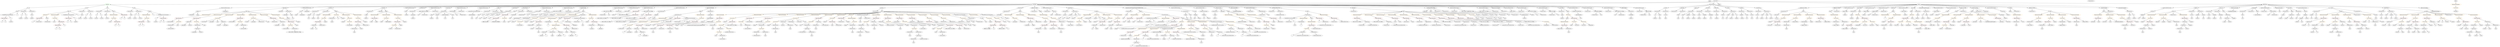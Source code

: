 strict digraph {
	graph [bb="0,0,43780,972"];
	node [label="\N"];
	Enter	[height=0.5,
		pos="29951,954",
		width=0.83628];
	MemberAccess_Unnamed_39	[color=black,
		height=0.5,
		label=MemberAccess,
		pos="2975,450",
		width=1.9174];
	Identifier_coinsIssuedTotal_2	[color=black,
		height=0.5,
		label=coinsIssuedTotal,
		pos="2975,378",
		width=2.0699];
	MemberAccess_Unnamed_39 -> Identifier_coinsIssuedTotal_2	[pos="e,2975,396.1 2975,431.7 2975,424.41 2975,415.73 2975,407.54"];
	NumberLiteral_Unnamed_17	[color=black,
		height=0.5,
		label=NumberLiteral,
		pos="26595,738",
		width=1.765];
	ExpressionStatement_Unnamed_70	[color=orange,
		height=0.5,
		label=ExpressionStatement,
		pos="12793,666",
		width=2.458];
	BinaryOperation_Unnamed_71	[color=brown,
		height=0.5,
		label=BinaryOperation,
		pos="12586,594",
		width=1.9867];
	ExpressionStatement_Unnamed_70 -> BinaryOperation_Unnamed_71	[pos="e,12628,609.04 12749,649.98 12716,639.04 12672,624.17 12638,612.65"];
	FunctionCall_Unnamed_31	[color=orange,
		height=0.5,
		label=FunctionCall,
		pos="43373,522",
		width=1.6125];
	MemberAccess_Unnamed_26	[color=black,
		height=0.5,
		label=MemberAccess,
		pos="43315,450",
		width=1.9174];
	FunctionCall_Unnamed_31 -> MemberAccess_Unnamed_26	[pos="e,43329,467.79 43359,504.05 43352,495.8 43344,485.7 43336,476.54"];
	Identifier__amount_10	[color=black,
		height=0.5,
		label=_amount,
		pos="43445,450",
		width=1.1967];
	FunctionCall_Unnamed_31 -> Identifier__amount_10	[pos="e,43429,466.99 43390,504.41 43399,495.57 43411,484.53 43421,474.79"];
	ExpressionStatement_Unnamed_105	[color=orange,
		height=0.5,
		label=ExpressionStatement,
		pos="9787,666",
		width=2.458];
	FunctionCall_Unnamed_98	[color=orange,
		height=0.5,
		label=FunctionCall,
		pos="9314,594",
		width=1.6125];
	ExpressionStatement_Unnamed_105 -> FunctionCall_Unnamed_98	[pos="e,9356.3,606.65 9722.9,653.23 9711.9,651.37 9700.7,649.55 9690,648 9553.2,628.06 9517,637.06 9381,612 9376.6,611.19 9372.1,610.26 \
9367.6,609.26"];
	ParameterList_Unnamed_5	[color=black,
		height=0.5,
		label=ParameterList,
		pos="35552,738",
		width=1.7095];
	MemberAccess_Unnamed_45	[color=black,
		height=0.5,
		label=MemberAccess,
		pos="15342,450",
		width=1.9174];
	Identifier_msg_25	[color=black,
		height=0.5,
		label=msg,
		pos="15342,378",
		width=0.75];
	MemberAccess_Unnamed_45 -> Identifier_msg_25	[pos="e,15342,396.1 15342,431.7 15342,424.41 15342,415.73 15342,407.54"];
	VariableDeclaration_coinsIssuedMkt	[color=black,
		height=0.5,
		label=coinsIssuedMkt,
		pos="7875,738",
		width=1.9452];
	ElementaryTypeName_uint_30	[color=black,
		height=0.5,
		label=uint,
		pos="7947,666",
		width=0.75];
	VariableDeclaration_coinsIssuedMkt -> ElementaryTypeName_uint_30	[pos="e,7932.5,681.11 7892.1,720.41 7901.7,711.06 7913.8,699.26 7924.2,689.13"];
	NumberLiteral_Unnamed_30	[color=black,
		height=0.5,
		label=NumberLiteral,
		pos="8056,666",
		width=1.765];
	VariableDeclaration_coinsIssuedMkt -> NumberLiteral_Unnamed_30	[pos="e,8019.5,681.13 7912.5,722.5 7940.4,711.69 7978.8,696.86 8008.8,685.25"];
	ElementaryTypeName_uint_32	[color=black,
		height=0.5,
		label=uint,
		pos="8201,594",
		width=0.75];
	ParameterList_Unnamed_58	[color=black,
		height=0.5,
		label=ParameterList,
		pos="6426,738",
		width=1.7095];
	Parameter__wallet	[color=black,
		height=0.5,
		label=_wallet,
		pos="6374,666",
		width=1.0165];
	ParameterList_Unnamed_58 -> Parameter__wallet	[pos="e,6386.1,683.31 6413.4,720.05 6407.3,711.77 6399.7,701.62 6392.9,692.42"];
	Identifier_i_2	[color=black,
		height=0.5,
		label=i,
		pos="11161,234",
		width=0.75];
	NumberLiteral_Unnamed_37	[color=black,
		height=0.5,
		label=NumberLiteral,
		pos="24249,450",
		width=1.765];
	Identifier__owner_1	[color=black,
		height=0.5,
		label=_owner,
		pos="38956,522",
		width=1.0719];
	UnaryOperation_Unnamed_1	[color=black,
		height=0.5,
		label=UnaryOperation,
		pos="31601,522",
		width=1.9452];
	Identifier_claimed_TOD14_1	[color=black,
		height=0.5,
		label=claimed_TOD14,
		pos="31601,450",
		width=2.0145];
	UnaryOperation_Unnamed_1 -> Identifier_claimed_TOD14_1	[pos="e,31601,468.1 31601,503.7 31601,496.41 31601,487.73 31601,479.54"];
	BinaryOperation_Unnamed_28	[color=brown,
		height=0.5,
		label=BinaryOperation,
		pos="38258,594",
		width=1.9867];
	IndexAccess_Unnamed_7	[color=black,
		height=0.5,
		label=IndexAccess,
		pos="38262,522",
		width=1.6402];
	BinaryOperation_Unnamed_28 -> IndexAccess_Unnamed_7	[pos="e,38261,540.1 38259,575.7 38259,568.41 38260,559.73 38260,551.54"];
	Identifier__amount_5	[color=black,
		height=0.5,
		label=_amount,
		pos="38382,522",
		width=1.1967];
	BinaryOperation_Unnamed_28 -> Identifier__amount_5	[pos="e,38357,536.93 38286,577.12 38304,566.86 38328,553.44 38347,542.53"];
	ExpressionStatement_Unnamed_17	[color=orange,
		height=0.5,
		label=ExpressionStatement,
		pos="31297,666",
		width=2.458];
	FunctionCall_Unnamed_14	[color=orange,
		height=0.5,
		label=FunctionCall,
		pos="31252,594",
		width=1.6125];
	ExpressionStatement_Unnamed_17 -> FunctionCall_Unnamed_14	[pos="e,31263,612.1 31286,647.7 31281,639.81 31275,630.3 31269,621.55"];
	Identifier_require_10	[color=black,
		height=0.5,
		label=require,
		pos="43043,522",
		width=1.0026];
	MemberAccess_Unnamed_70	[color=black,
		height=0.5,
		label=MemberAccess,
		pos="16549,522",
		width=1.9174];
	Identifier_this	[color=black,
		height=0.5,
		label=this,
		pos="16958,450",
		width=0.75];
	MemberAccess_Unnamed_70 -> Identifier_this	[pos="e,16938,462.06 16599,509.33 16608,507.4 16618,505.53 16627,504 16757,481.91 16795,504.67 16922,468 16924,467.53 16925,467 16927,\
466.42"];
	FunctionCall_Unnamed_88	[color=orange,
		height=0.5,
		label=FunctionCall,
		pos="5648,594",
		width=1.6125];
	BinaryOperation_Unnamed_99	[color=brown,
		height=0.5,
		label=BinaryOperation,
		pos="5552,522",
		width=1.9867];
	FunctionCall_Unnamed_88 -> BinaryOperation_Unnamed_99	[pos="e,5574.7,539.55 5626.2,577.12 5613.7,568 5597.8,556.4 5583.9,546.28"];
	Identifier_require_23	[color=black,
		height=0.5,
		label=require,
		pos="5678,522",
		width=1.0026];
	FunctionCall_Unnamed_88 -> Identifier_require_23	[pos="e,5670.7,540.1 5655.4,575.7 5658.6,568.15 5662.5,559.12 5666.1,550.68"];
	ElementaryTypeName_address_9	[color=black,
		height=0.5,
		label=address,
		pos="32654,666",
		width=1.0996];
	ElementaryTypeName_bool_7	[color=black,
		height=0.5,
		label=bool,
		pos="20964,594",
		width=0.76697];
	MemberAccess_Unnamed_33	[color=black,
		height=0.5,
		label=MemberAccess,
		pos="11398,378",
		width=1.9174];
	Identifier_msg_22	[color=black,
		height=0.5,
		label=msg,
		pos="11398,306",
		width=0.75];
	MemberAccess_Unnamed_33 -> Identifier_msg_22	[pos="e,11398,324.1 11398,359.7 11398,352.41 11398,343.73 11398,335.54"];
	ParameterList_Unnamed_43	[color=black,
		height=0.5,
		label=ParameterList,
		pos="38680,738",
		width=1.7095];
	Parameter__owner_3	[color=black,
		height=0.5,
		label=_owner,
		pos="38680,666",
		width=1.0719];
	ParameterList_Unnamed_43 -> Parameter__owner_3	[pos="e,38680,684.1 38680,719.7 38680,712.41 38680,703.73 38680,695.54"];
	Parameter__spender_3	[color=black,
		height=0.5,
		label=_spender,
		pos="38782,666",
		width=1.2521];
	ParameterList_Unnamed_43 -> Parameter__spender_3	[pos="e,38760,682.03 38703,720.94 38718,711.25 38736,698.78 38751,688.27"];
	FunctionCall_Unnamed_68	[color=orange,
		height=0.5,
		label=FunctionCall,
		pos="12968,522",
		width=1.6125];
	Identifier_coins_7	[color=black,
		height=0.5,
		label=coins,
		pos="12965,450",
		width=0.85014];
	FunctionCall_Unnamed_68 -> Identifier_coins_7	[pos="e,12966,468.1 12967,503.7 12967,496.41 12967,487.73 12966,479.54"];
	MemberAccess_Unnamed_52	[color=black,
		height=0.5,
		label=MemberAccess,
		pos="13083,450",
		width=1.9174];
	FunctionCall_Unnamed_68 -> MemberAccess_Unnamed_52	[pos="e,13057,466.98 12994,505.46 13009,495.9 13030,483.5 13047,472.94"];
	Identifier_coinsIssuedIco_2	[color=black,
		height=0.5,
		label=coinsIssuedIco,
		pos="15726,522",
		width=1.8759];
	MemberAccess_Unnamed_59	[color=black,
		height=0.5,
		label=MemberAccess,
		pos="16031,162",
		width=1.9174];
	Identifier_msg_31	[color=black,
		height=0.5,
		label=msg,
		pos="16031,90",
		width=0.75];
	MemberAccess_Unnamed_59 -> Identifier_msg_31	[pos="e,16031,108.1 16031,143.7 16031,136.41 16031,127.73 16031,119.54"];
	Identifier_i_3	[color=black,
		height=0.5,
		label=i,
		pos="10872,306",
		width=0.75];
	BinaryOperation_Unnamed_88	[color=brown,
		height=0.5,
		label=BinaryOperation,
		pos="20006,594",
		width=1.9867];
	Identifier_coins_10	[color=black,
		height=0.5,
		label=coins,
		pos="19889,522",
		width=0.85014];
	BinaryOperation_Unnamed_88 -> Identifier_coins_10	[pos="e,19910,535.5 19979,576.94 19961,566.31 19938,552.36 19920,541.3"];
	NumberLiteral_Unnamed_54	[color=black,
		height=0.5,
		label=NumberLiteral,
		pos="20001,522",
		width=1.765];
	BinaryOperation_Unnamed_88 -> NumberLiteral_Unnamed_54	[pos="e,20002,540.1 20005,575.7 20004,568.41 20004,559.73 20003,551.54"];
	Identifier_require_9	[color=black,
		height=0.5,
		label=require,
		pos="37510,522",
		width=1.0026];
	BinaryOperation_Unnamed_43	[color=brown,
		height=0.5,
		label=BinaryOperation,
		pos="24153,594",
		width=1.9867];
	Identifier_COIN_SUPPLY_ICO_TIER_3_2	[color=black,
		height=0.5,
		label=COIN_SUPPLY_ICO_TIER_3,
		pos="24153,522",
		width=3.6223];
	BinaryOperation_Unnamed_43 -> Identifier_COIN_SUPPLY_ICO_TIER_3_2	[pos="e,24153,540.1 24153,575.7 24153,568.41 24153,559.73 24153,551.54"];
	IndexAccess_Unnamed_24	[color=black,
		height=0.5,
		label=IndexAccess,
		pos="24360,522",
		width=1.6402];
	BinaryOperation_Unnamed_43 -> IndexAccess_Unnamed_24	[pos="e,24321,536.03 24194,579 24228,567.65 24275,551.62 24311,539.61"];
	BinaryOperation_Unnamed_47	[color=brown,
		height=0.5,
		label=BinaryOperation,
		pos="25118,594",
		width=1.9867];
	IndexAccess_Unnamed_27	[color=black,
		height=0.5,
		label=IndexAccess,
		pos="25186,522",
		width=1.6402];
	BinaryOperation_Unnamed_47 -> IndexAccess_Unnamed_27	[pos="e,25170,539.79 25134,576.05 25143,567.63 25153,557.28 25162,547.97"];
	Identifier_COIN_COST_ICO_TIER_3	[color=black,
		height=0.5,
		label=COIN_COST_ICO_TIER_3,
		pos="25383,522",
		width=3.3451];
	BinaryOperation_Unnamed_47 -> Identifier_COIN_COST_ICO_TIER_3	[pos="e,25326,538.14 25166,580.32 25208,569.34 25268,553.34 25315,541.03"];
	FunctionDefinition_claimReward_TOD14	[color=black,
		height=0.5,
		label=claimReward_TOD14,
		pos="31590,810",
		width=2.5689];
	ParameterList_Unnamed_8	[color=black,
		height=0.5,
		label=ParameterList,
		pos="31260,738",
		width=1.7095];
	FunctionDefinition_claimReward_TOD14 -> ParameterList_Unnamed_8	[pos="e,31309,749.34 31529,796.08 31469,783.42 31379,764.26 31320,751.69"];
	Block_Unnamed_8	[color=black,
		height=0.5,
		label=Block,
		pos="31590,738",
		width=0.90558];
	FunctionDefinition_claimReward_TOD14 -> Block_Unnamed_8	[pos="e,31590,756.1 31590,791.7 31590,784.41 31590,775.73 31590,767.54"];
	StateVariableDeclaration_Unnamed_11	[color=black,
		height=0.5,
		label=StateVariableDeclaration,
		pos="3967,810",
		width=2.8184];
	VariableDeclaration_symbol	[color=black,
		height=0.5,
		label=symbol,
		pos="3506,738",
		width=1.0581];
	StateVariableDeclaration_Unnamed_11 -> VariableDeclaration_symbol	[pos="e,3542,744.46 3891.6,797.56 3795.8,783 3633.1,758.3 3553.2,746.16"];
	stringLiteral_Unnamed_5	[color=black,
		height=0.5,
		label=stringLiteral,
		pos="3967,738",
		width=1.5016];
	StateVariableDeclaration_Unnamed_11 -> stringLiteral_Unnamed_5	[pos="e,3967,756.1 3967,791.7 3967,784.41 3967,775.73 3967,767.54"];
	ElementaryTypeName_uint_23	[color=black,
		height=0.5,
		label=uint,
		pos="28325,666",
		width=0.75];
	Block_Unnamed_26	[color=black,
		height=0.5,
		label=Block,
		pos="8944,738",
		width=0.90558];
	BinaryOperation_Unnamed_48	[color=brown,
		height=0.5,
		label=BinaryOperation,
		pos="8813,666",
		width=1.9867];
	Block_Unnamed_26 -> BinaryOperation_Unnamed_48	[pos="e,8842.4,682.74 8921.2,724.81 8902.2,714.68 8874.9,700.05 8852.4,688.04"];
	Identifier_msg_4	[color=black,
		height=0.5,
		label=msg,
		pos="36352,450",
		width=0.75];
	IfStatement_Unnamed_2	[color=orange,
		height=0.5,
		label=IfStatement,
		pos="800,666",
		width=1.4739];
	BinaryOperation_Unnamed_15	[color=brown,
		height=0.5,
		label=BinaryOperation,
		pos="683,594",
		width=1.9867];
	IfStatement_Unnamed_2 -> BinaryOperation_Unnamed_15	[pos="e,709.97,611.13 774.61,649.81 758.51,640.18 737.41,627.55 719.52,616.85"];
	Block_Unnamed_13	[color=black,
		height=0.5,
		label=Block,
		pos="816,594",
		width=0.90558];
	IfStatement_Unnamed_2 -> Block_Unnamed_13	[pos="e,812.09,612.1 803.96,647.7 805.64,640.32 807.65,631.52 809.54,623.25"];
	MemberAccess_Unnamed_34	[color=black,
		height=0.5,
		label=MemberAccess,
		pos="11690,378",
		width=1.9174];
	Identifier_msg_23	[color=black,
		height=0.5,
		label=msg,
		pos="11690,306",
		width=0.75];
	MemberAccess_Unnamed_34 -> Identifier_msg_23	[pos="e,11690,324.1 11690,359.7 11690,352.41 11690,343.73 11690,335.54"];
	Identifier_calculateCoinsPerWeiAndUpdateAvailableIcoCoins	[color=black,
		height=0.5,
		label=calculateCoinsPerWeiAndUpdateAvailableIcoCoins,
		pos="12143,450",
		width=5.646];
	Identifier_icoEtherContributed	[color=black,
		height=0.5,
		label=icoEtherContributed,
		pos="15619,450",
		width=2.3887];
	IndexAccess_Unnamed_8	[color=black,
		height=0.5,
		label=IndexAccess,
		pos="38241,450",
		width=1.6402];
	IndexAccess_Unnamed_7 -> IndexAccess_Unnamed_8	[pos="e,38246,468.1 38257,503.7 38255,496.24 38252,487.32 38249,478.97"];
	Identifier__spender	[color=black,
		height=0.5,
		label=_spender,
		pos="38363,450",
		width=1.2521];
	IndexAccess_Unnamed_7 -> Identifier__spender	[pos="e,38341,466.1 38285,505.12 38299,495.43 38317,482.92 38332,472.37"];
	BinaryOperation_Unnamed_46	[color=brown,
		height=0.5,
		label=BinaryOperation,
		pos="23844,594",
		width=1.9867];
	Identifier_COIN_COST_ICO_TIER_2	[color=black,
		height=0.5,
		label=COIN_COST_ICO_TIER_2,
		pos="23749,522",
		width=3.3451];
	BinaryOperation_Unnamed_46 -> Identifier_COIN_COST_ICO_TIER_2	[pos="e,23772,540.12 23822,576.76 23810,567.84 23795,556.6 23781,546.71"];
	IndexAccess_Unnamed_26	[color=black,
		height=0.5,
		label=IndexAccess,
		pos="23946,522",
		width=1.6402];
	BinaryOperation_Unnamed_46 -> IndexAccess_Unnamed_26	[pos="e,23923,538.83 23868,576.59 23882,567.24 23899,555.4 23914,545.23"];
	NumberLiteral_Unnamed_42	[color=black,
		height=0.5,
		label=NumberLiteral,
		pos="11856,522",
		width=1.765];
	Identifier__admin_1	[color=black,
		height=0.5,
		label=_admin,
		pos="22284,522",
		width=1.0581];
	BinaryOperation_Unnamed_98	[color=brown,
		height=0.5,
		label=BinaryOperation,
		pos="6255,522",
		width=1.9867];
	IndexAccess_Unnamed_52	[color=black,
		height=0.5,
		label=IndexAccess,
		pos="6251,450",
		width=1.6402];
	BinaryOperation_Unnamed_98 -> IndexAccess_Unnamed_52	[pos="e,6252,468.1 6254,503.7 6253.6,496.41 6253.1,487.73 6252.6,479.54"];
	BooleanLiteral_Unnamed_10	[color=black,
		height=0.5,
		label=BooleanLiteral,
		pos="6392,450",
		width=1.7788];
	BinaryOperation_Unnamed_98 -> BooleanLiteral_Unnamed_10	[pos="e,6362.3,466.18 6285.7,505.29 6305.4,495.24 6331.1,482.12 6352.3,471.28"];
	Parameter_transferable	[color=black,
		height=0.5,
		label=transferable,
		pos="8956,666",
		width=1.4877];
	ElementaryTypeName_bool_8	[color=black,
		height=0.5,
		label=bool,
		pos="8884,594",
		width=0.76697];
	Parameter_transferable -> ElementaryTypeName_bool_8	[pos="e,8898.7,609.25 8939.3,648.76 8929.6,639.33 8917.2,627.32 8906.7,617.04"];
	ElementaryTypeName_uint_26	[color=black,
		height=0.5,
		label=uint,
		pos="11205,666",
		width=0.75];
	MemberAccess_Unnamed_80	[color=black,
		height=0.5,
		label=MemberAccess,
		pos="6189,378",
		width=1.9174];
	IndexAccess_Unnamed_52 -> MemberAccess_Unnamed_80	[pos="e,6204,395.96 6236.3,432.41 6228.9,424.08 6219.8,413.8 6211.6,404.49"];
	Identifier_locked_4	[color=black,
		height=0.5,
		label=locked,
		pos="6312,378",
		width=0.98875];
	IndexAccess_Unnamed_52 -> Identifier_locked_4	[pos="e,6298.1,394.99 6265.5,432.41 6273,423.74 6282.4,412.97 6290.8,403.38"];
	TupleExpression_Unnamed	[color=black,
		height=0.5,
		label=TupleExpression,
		pos="12432,522",
		width=2.0422];
	Identifier_change	[color=black,
		height=0.5,
		label=change,
		pos="11806,450",
		width=1.0165];
	TupleExpression_Unnamed -> Identifier_change	[pos="e,11833,462.55 12380,509.08 12370,507.15 12360,505.34 12350,504 12130,473.36 12068,515.79 11851,468 11849,467.46 11846,466.81 11844,\
466.09"];
	Identifier_coins	[color=black,
		height=0.5,
		label=coins,
		pos="11891,450",
		width=0.85014];
	TupleExpression_Unnamed -> Identifier_coins	[pos="e,11914,462.17 12379,509.1 12370,507.19 12359,505.39 12350,504 12165,476.98 12112,513.12 11931,468 11929,467.47 11927,466.83 11925,\
466.13"];
	ExpressionStatement_Unnamed_22	[color=orange,
		height=0.5,
		label=ExpressionStatement,
		pos="960,666",
		width=2.458];
	FunctionCall_Unnamed_19	[color=orange,
		height=0.5,
		label=FunctionCall,
		pos="960,594",
		width=1.6125];
	ExpressionStatement_Unnamed_22 -> FunctionCall_Unnamed_19	[pos="e,960,612.1 960,647.7 960,640.41 960,631.73 960,623.54"];
	ElementaryTypeName_uint_41	[color=black,
		height=0.5,
		label=uint,
		pos="8273,594",
		width=0.75];
	Parameter_success_6	[color=black,
		height=0.5,
		label=success,
		pos="26118,666",
		width=1.1135];
	ElementaryTypeName_bool_9	[color=black,
		height=0.5,
		label=bool,
		pos="26385,594",
		width=0.76697];
	Parameter_success_6 -> ElementaryTypeName_bool_9	[pos="e,26364,605.96 26148,653.82 26154,651.72 26161,649.67 26167,648 26247,626.43 26271,637.8 26349,612 26351,611.49 26352,610.92 26354,\
610.32"];
	Identifier_msg_30	[color=black,
		height=0.5,
		label=msg,
		pos="15792,378",
		width=0.75];
	Identifier_Approval	[color=black,
		height=0.5,
		label=Approval,
		pos="37771,522",
		width=1.266];
	Identifier_COIN_SUPPLY_ICO_TIER_3	[color=black,
		height=0.5,
		label=COIN_SUPPLY_ICO_TIER_3,
		pos="11042,594",
		width=3.6223];
	Identifier_icoCoinsReceived_1	[color=black,
		height=0.5,
		label=icoCoinsReceived,
		pos="14064,306",
		width=2.1808];
	NumberLiteral_Unnamed_19	[color=black,
		height=0.5,
		label=NumberLiteral,
		pos="28185,738",
		width=1.765];
	Block_Unnamed_7	[color=black,
		height=0.5,
		label=Block,
		pos="32059,738",
		width=0.90558];
	ExpressionStatement_Unnamed_15	[color=orange,
		height=0.5,
		label=ExpressionStatement,
		pos="32118,666",
		width=2.458];
	Block_Unnamed_7 -> ExpressionStatement_Unnamed_15	[pos="e,32104,683.8 32072,721.12 32079,712.68 32088,702.1 32096,692.55"];
	ExpressionStatement_Unnamed_99	[color=orange,
		height=0.5,
		label=ExpressionStatement,
		pos="5706,666",
		width=2.458];
	ExpressionStatement_Unnamed_99 -> FunctionCall_Unnamed_88	[pos="e,5661.9,611.79 5692,648.05 5685.1,639.8 5676.8,629.7 5669.2,620.54"];
	Identifier__from	[color=black,
		height=0.5,
		label=_from,
		pos="43088,378",
		width=0.93331];
	Mapping_Unnamed_5	[color=black,
		height=0.5,
		label=Mapping,
		pos="20974,666",
		width=1.2105];
	Mapping_Unnamed_5 -> ElementaryTypeName_bool_7	[pos="e,20966,612.1 20972,647.7 20970,640.32 20969,631.52 20968,623.25"];
	ElementaryTypeName_address_36	[color=black,
		height=0.5,
		label=address,
		pos="21049,594",
		width=1.0996];
	Mapping_Unnamed_5 -> ElementaryTypeName_address_36	[pos="e,21032,610.58 20991,649.12 21001,640.01 21013,628.42 21024,618.3"];
	FunctionDefinition_div	[color=black,
		height=0.5,
		label=div,
		pos="486,810",
		width=0.75];
	Block_Unnamed_14	[color=black,
		height=0.5,
		label=Block,
		pos="304,738",
		width=0.90558];
	FunctionDefinition_div -> Block_Unnamed_14	[pos="e,329.54,749.74 462.95,800.61 434.96,790.35 386.35,772.34 345,756 343.28,755.32 341.51,754.62 339.73,753.9"];
	ParameterList_Unnamed_13	[color=black,
		height=0.5,
		label=ParameterList,
		pos="416,738",
		width=1.7095];
	FunctionDefinition_div -> ParameterList_Unnamed_13	[pos="e,432.7,755.7 471.5,794.5 462.59,785.59 450.94,773.94 440.62,763.62"];
	ParameterList_Unnamed_14	[color=black,
		height=0.5,
		label=ParameterList,
		pos="557,738",
		width=1.7095];
	FunctionDefinition_div -> ParameterList_Unnamed_14	[pos="e,540.06,755.7 500.71,794.5 509.75,785.59 521.56,773.94 532.03,763.62"];
	BinaryOperation_Unnamed_42	[color=brown,
		height=0.5,
		label=BinaryOperation,
		pos="25601,594",
		width=1.9867];
	Identifier_COIN_SUPPLY_ICO_TIER_2_2	[color=black,
		height=0.5,
		label=COIN_SUPPLY_ICO_TIER_2,
		pos="26348,522",
		width=3.6223];
	BinaryOperation_Unnamed_42 -> Identifier_COIN_SUPPLY_ICO_TIER_2_2	[pos="e,26255,534.98 25652,581.04 25662,579.11 25672,577.32 25681,576 25914,543.52 25974,562.16 26208,540 26220,538.89 26232,537.61 26244,\
536.25"];
	IndexAccess_Unnamed_23	[color=black,
		height=0.5,
		label=IndexAccess,
		pos="26555,522",
		width=1.6402];
	BinaryOperation_Unnamed_42 -> IndexAccess_Unnamed_23	[pos="e,26513,534.94 25652,580.94 25661,579 25671,577.22 25681,576 26037,530.58 26132,591.74 26487,540 26492,539.29 26497,538.38 26502,\
537.35"];
	NumberLiteral_Unnamed_55	[color=black,
		height=0.5,
		label=NumberLiteral,
		pos="20146,522",
		width=1.765];
	FunctionCall_Unnamed_58	[color=orange,
		height=0.5,
		label=FunctionCall,
		pos="14586,594",
		width=1.6125];
	Identifier_require_18	[color=black,
		height=0.5,
		label=require,
		pos="14460,522",
		width=1.0026];
	FunctionCall_Unnamed_58 -> Identifier_require_18	[pos="e,14483,536.04 14559,577.81 14539,567.15 14514,552.83 14493,541.5"];
	BinaryOperation_Unnamed_72	[color=brown,
		height=0.5,
		label=BinaryOperation,
		pos="14586,522",
		width=1.9867];
	FunctionCall_Unnamed_58 -> BinaryOperation_Unnamed_72	[pos="e,14586,540.1 14586,575.7 14586,568.41 14586,559.73 14586,551.54"];
	Identifier_allowed_2	[color=black,
		height=0.5,
		label=allowed,
		pos="43507,378",
		width=1.0858];
	ExpressionStatement_Unnamed_65	[color=orange,
		height=0.5,
		label=ExpressionStatement,
		pos="3644,666",
		width=2.458];
	BinaryOperation_Unnamed_66	[color=brown,
		height=0.5,
		label=BinaryOperation,
		pos="3119,594",
		width=1.9867];
	ExpressionStatement_Unnamed_65 -> BinaryOperation_Unnamed_66	[pos="e,3183.5,602.03 3579.5,653.35 3568.3,651.47 3556.8,649.61 3546,648 3423.4,629.77 3280.4,612.92 3194.9,603.3"];
	MemberAccess_Unnamed_23	[color=black,
		height=0.5,
		label=MemberAccess,
		pos="42165,378",
		width=1.9174];
	Identifier_msg_17	[color=black,
		height=0.5,
		label=msg,
		pos="42165,306",
		width=0.75];
	MemberAccess_Unnamed_23 -> Identifier_msg_17	[pos="e,42165,324.1 42165,359.7 42165,352.41 42165,343.73 42165,335.54"];
	ExpressionStatement_Unnamed_53	[color=orange,
		height=0.5,
		label=ExpressionStatement,
		pos="11610,594",
		width=2.458];
	UnaryOperation_Unnamed_2	[color=black,
		height=0.5,
		label=UnaryOperation,
		pos="11086,522",
		width=1.9452];
	ExpressionStatement_Unnamed_53 -> UnaryOperation_Unnamed_2	[pos="e,11137,534.69 11546,581.16 11535,579.3 11524,577.5 11513,576 11359,554.6 11319,564.15 11166,540 11160,539.07 11154,538 11148,536.84"];
	FunctionCall_Unnamed_41	[color=orange,
		height=0.5,
		label=FunctionCall,
		pos="6854,450",
		width=1.6125];
	ElementaryTypeName_address_45	[color=black,
		height=0.5,
		label=address,
		pos="6793,378",
		width=1.0996];
	FunctionCall_Unnamed_41 -> ElementaryTypeName_address_45	[pos="e,6806.9,394.99 6839.5,432.41 6832,423.74 6822.6,412.97 6814.2,403.38"];
	NumberLiteral_Unnamed_43	[color=black,
		height=0.5,
		label=NumberLiteral,
		pos="6914,378",
		width=1.765];
	FunctionCall_Unnamed_41 -> NumberLiteral_Unnamed_43	[pos="e,6899.5,395.96 6868.2,432.41 6875.4,424.08 6884.2,413.8 6892.2,404.49"];
	NumberLiteral_Unnamed_56	[color=black,
		height=0.5,
		label=NumberLiteral,
		pos="19676,234",
		width=1.765];
	FunctionCall_Unnamed_93	[color=orange,
		height=0.5,
		label=FunctionCall,
		pos="19491,594",
		width=1.6125];
	Identifier_require_26	[color=black,
		height=0.5,
		label=require,
		pos="19223,522",
		width=1.0026];
	FunctionCall_Unnamed_93 -> Identifier_require_26	[pos="e,19250,534.02 19447,581.8 19440,579.84 19432,577.84 19424,576 19355,559.25 19336,560.62 19268,540 19266,539.32 19263,538.58 19261,\
537.81"];
	BinaryOperation_Unnamed_101	[color=brown,
		height=0.5,
		label=BinaryOperation,
		pos="19349,522",
		width=1.9867];
	FunctionCall_Unnamed_93 -> BinaryOperation_Unnamed_101	[pos="e,19381,538.55 19461,578.15 19441,568.11 19413,554.7 19391,543.62"];
	FunctionCall_Unnamed_75	[color=orange,
		height=0.5,
		label=FunctionCall,
		pos="13574,522",
		width=1.6125];
	Identifier_change_4	[color=black,
		height=0.5,
		label=change,
		pos="13455,450",
		width=1.0165];
	FunctionCall_Unnamed_75 -> Identifier_change_4	[pos="e,13478,464.44 13548,505.64 13530,495.2 13507,481.31 13488,470.15"];
	MemberAccess_Unnamed_65	[color=black,
		height=0.5,
		label=MemberAccess,
		pos="13579,450",
		width=1.9174];
	FunctionCall_Unnamed_75 -> MemberAccess_Unnamed_65	[pos="e,13578,468.1 13575,503.7 13576,496.41 13576,487.73 13577,479.54"];
	MemberAccess_Unnamed_48	[color=black,
		height=0.5,
		label=MemberAccess,
		pos="14303,450",
		width=1.9174];
	Identifier_msg_27	[color=black,
		height=0.5,
		label=msg,
		pos="14303,378",
		width=0.75];
	MemberAccess_Unnamed_48 -> Identifier_msg_27	[pos="e,14303,396.1 14303,431.7 14303,424.41 14303,415.73 14303,407.54"];
	MemberAccess_Unnamed_47	[color=black,
		height=0.5,
		label=MemberAccess,
		pos="15085,306",
		width=1.9174];
	Identifier_msg_26	[color=black,
		height=0.5,
		label=msg,
		pos="15085,234",
		width=0.75];
	MemberAccess_Unnamed_47 -> Identifier_msg_26	[pos="e,15085,252.1 15085,287.7 15085,280.41 15085,271.73 15085,263.54"];
	NumberLiteral_Unnamed_40	[color=black,
		height=0.5,
		label=NumberLiteral,
		pos="23753,450",
		width=1.765];
	ExpressionStatement_Unnamed_18	[color=orange,
		height=0.5,
		label=ExpressionStatement,
		pos="31492,666",
		width=2.458];
	FunctionCall_Unnamed_15	[color=orange,
		height=0.5,
		label=FunctionCall,
		pos="31443,594",
		width=1.6125];
	ExpressionStatement_Unnamed_18 -> FunctionCall_Unnamed_15	[pos="e,31455,612.1 31480,647.7 31474,639.73 31468,630.1 31461,621.26"];
	ElementaryTypeName_uint_5	[color=black,
		height=0.5,
		label=uint,
		pos="30958,594",
		width=0.75];
	Identifier_guess_2	[color=black,
		height=0.5,
		label=guess,
		pos="27564,450",
		width=0.87786];
	MemberAccess_Unnamed_4	[color=black,
		height=0.5,
		label=MemberAccess,
		pos="35539,522",
		width=1.9174];
	Identifier_owner_TOD14_1	[color=black,
		height=0.5,
		label=owner_TOD14,
		pos="35539,450",
		width=1.862];
	MemberAccess_Unnamed_4 -> Identifier_owner_TOD14_1	[pos="e,35539,468.1 35539,503.7 35539,496.41 35539,487.73 35539,479.54"];
	IndexAccess_Unnamed_55	[color=black,
		height=0.5,
		label=IndexAccess,
		pos="19216,450",
		width=1.6402];
	Identifier__to_8	[color=black,
		height=0.5,
		label=_to,
		pos="19175,378",
		width=0.75];
	IndexAccess_Unnamed_55 -> Identifier__to_8	[pos="e,19185,395.31 19206,432.05 19201,423.94 19196,414.04 19190,405.01"];
	Identifier_locked_7	[color=black,
		height=0.5,
		label=locked,
		pos="19256,378",
		width=0.98875];
	IndexAccess_Unnamed_55 -> Identifier_locked_7	[pos="e,19246,395.79 19226,432.05 19230,424.14 19236,414.54 19241,405.69"];
	BinaryOperation_Unnamed_97	[color=brown,
		height=0.5,
		label=BinaryOperation,
		pos="21870,450",
		width=1.9867];
	IndexAccess_Unnamed_51	[color=black,
		height=0.5,
		label=IndexAccess,
		pos="21870,378",
		width=1.6402];
	BinaryOperation_Unnamed_97 -> IndexAccess_Unnamed_51	[pos="e,21870,396.1 21870,431.7 21870,424.41 21870,415.73 21870,407.54"];
	NumberLiteral_Unnamed_57	[color=black,
		height=0.5,
		label=NumberLiteral,
		pos="22011,378",
		width=1.765];
	BinaryOperation_Unnamed_97 -> NumberLiteral_Unnamed_57	[pos="e,21981,394.01 21901,433.46 21922,423.31 21949,409.95 21971,399.01"];
	IfStatement_Unnamed_4	[color=orange,
		height=0.5,
		label=IfStatement,
		pos="20739,522",
		width=1.4739];
	BinaryOperation_Unnamed_91	[color=brown,
		height=0.5,
		label=BinaryOperation,
		pos="20579,450",
		width=1.9867];
	IfStatement_Unnamed_4 -> BinaryOperation_Unnamed_91	[pos="e,20614,466.14 20707,507.17 20684,496.72 20650,482.25 20624,470.61"];
	Block_Unnamed_39	[color=black,
		height=0.5,
		label=Block,
		pos="20701,450",
		width=0.90558];
	IfStatement_Unnamed_4 -> Block_Unnamed_39	[pos="e,20710,467.31 20730,504.05 20725,496.03 20720,486.26 20715,477.3"];
	Identifier__from_4	[color=black,
		height=0.5,
		label=_from,
		pos="43598,378",
		width=0.93331];
	ExpressionStatement_Unnamed_95	[color=orange,
		height=0.5,
		label=ExpressionStatement,
		pos="20899,522",
		width=2.458];
	BinaryOperation_Unnamed_96	[color=brown,
		height=0.5,
		label=BinaryOperation,
		pos="20899,450",
		width=1.9867];
	ExpressionStatement_Unnamed_95 -> BinaryOperation_Unnamed_96	[pos="e,20899,468.1 20899,503.7 20899,496.41 20899,487.73 20899,479.54"];
	ArrayTypeName_Unnamed_1	[color=black,
		height=0.5,
		label=ArrayTypeName,
		pos="27695,666",
		width=2.0145];
	ElementaryTypeName_uint_33	[color=black,
		height=0.5,
		label=uint,
		pos="27704,594",
		width=0.75];
	ArrayTypeName_Unnamed_1 -> ElementaryTypeName_uint_33	[pos="e,27702,612.1 27697,647.7 27698,640.32 27699,631.52 27700,623.25"];
	ElementaryTypeName_uint_24	[color=black,
		height=0.5,
		label=uint,
		pos="7265,666",
		width=0.75];
	ElementaryTypeName_address_21	[color=black,
		height=0.5,
		label=address,
		pos="29840,594",
		width=1.0996];
	IndexAccess_Unnamed_6	[color=black,
		height=0.5,
		label=IndexAccess,
		pos="37556,450",
		width=1.6402];
	MemberAccess_Unnamed_20	[color=black,
		height=0.5,
		label=MemberAccess,
		pos="37491,378",
		width=1.9174];
	IndexAccess_Unnamed_6 -> MemberAccess_Unnamed_20	[pos="e,37507,395.96 37541,432.41 37533,423.99 37523,413.58 37514,404.2"];
	Identifier_balances_6	[color=black,
		height=0.5,
		label=balances,
		pos="37621,378",
		width=1.1828];
	IndexAccess_Unnamed_6 -> Identifier_balances_6	[pos="e,37606,394.99 37571,432.41 37579,423.74 37589,412.97 37598,403.38"];
	ParameterList_Unnamed_42	[color=black,
		height=0.5,
		label=ParameterList,
		pos="41683,738",
		width=1.7095];
	Parameter_success_5	[color=black,
		height=0.5,
		label=success,
		pos="41661,666",
		width=1.1135];
	ParameterList_Unnamed_42 -> Parameter_success_5	[pos="e,41666,684.1 41678,719.7 41675,712.24 41672,703.32 41670,694.97"];
	ExpressionStatement_Unnamed_34	[color=orange,
		height=0.5,
		label=ExpressionStatement,
		pos="42080,666",
		width=2.458];
	BinaryOperation_Unnamed_31	[color=brown,
		height=0.5,
		label=BinaryOperation,
		pos="42064,594",
		width=1.9867];
	ExpressionStatement_Unnamed_34 -> BinaryOperation_Unnamed_31	[pos="e,42068,612.1 42076,647.7 42074,640.32 42072,631.52 42070,623.25"];
	ElementaryTypeName_uint_36	[color=black,
		height=0.5,
		label=uint,
		pos="8345,594",
		width=0.75];
	ParameterList_Unnamed_68	[color=black,
		height=0.5,
		label=ParameterList,
		pos="5490,738",
		width=1.7095];
	Parameter__amount_3	[color=black,
		height=0.5,
		label=_amount,
		pos="5386,666",
		width=1.1967];
	ParameterList_Unnamed_68 -> Parameter__amount_3	[pos="e,5408,681.79 5466.1,720.94 5451.6,711.18 5433,698.61 5417.3,688.06"];
	Parameter__to_4	[color=black,
		height=0.5,
		label=_to,
		pos="5474,666",
		width=0.75];
	ParameterList_Unnamed_68 -> Parameter__to_4	[pos="e,5477.9,684.1 5486,719.7 5484.4,712.32 5482.3,703.52 5480.5,695.25"];
	Identifier_i_6	[color=black,
		height=0.5,
		label=i,
		pos="22598,234",
		width=0.75];
	FunctionCall_Unnamed_12	[color=orange,
		height=0.5,
		label=FunctionCall,
		pos="32158,594",
		width=1.6125];
	ExpressionStatement_Unnamed_15 -> FunctionCall_Unnamed_12	[pos="e,32148,612.1 32128,647.7 32132,639.9 32138,630.51 32143,621.83"];
	NumberLiteral_Unnamed_20	[color=black,
		height=0.5,
		label=NumberLiteral,
		pos="7374,666",
		width=1.765];
	ExpressionStatement_Unnamed_72	[color=orange,
		height=0.5,
		label=ExpressionStatement,
		pos="13113,666",
		width=2.458];
	FunctionCall_Unnamed_59	[color=orange,
		height=0.5,
		label=FunctionCall,
		pos="12820,594",
		width=1.6125];
	ExpressionStatement_Unnamed_72 -> FunctionCall_Unnamed_59	[pos="e,12865,605.76 13057,651.67 13005,639.25 12928,620.84 12876,608.4"];
	VariableDeclaration_COIN_SUPPLY_ICO_TIER_3	[color=black,
		height=0.5,
		label=COIN_SUPPLY_ICO_TIER_3,
		pos="25942,738",
		width=3.6223];
	ElementaryTypeName_uint_25	[color=black,
		height=0.5,
		label=uint,
		pos="26421,666",
		width=0.75];
	VariableDeclaration_COIN_SUPPLY_ICO_TIER_3 -> ElementaryTypeName_uint_25	[pos="e,26401,678.07 26037,725.34 26052,723.54 26067,721.71 26081,720 26216,703.74 26254,721.54 26385,684 26387,683.54 26388,683 26390,\
682.43"];
	NumberLiteral_Unnamed_22	[color=black,
		height=0.5,
		label=NumberLiteral,
		pos="26530,666",
		width=1.765];
	VariableDeclaration_COIN_SUPPLY_ICO_TIER_3 -> NumberLiteral_Unnamed_22	[pos="e,26484,678.73 26036,725.19 26051,723.38 26066,721.59 26081,720 26248,701.81 26291,711.1 26457,684 26462,683.15 26468,682.15 26473,\
681.06"];
	MemberAccess_Unnamed_2	[color=black,
		height=0.5,
		label=MemberAccess,
		pos="37243,450",
		width=1.9174];
	Identifier_msg_2	[color=black,
		height=0.5,
		label=msg,
		pos="37243,378",
		width=0.75];
	MemberAccess_Unnamed_2 -> Identifier_msg_2	[pos="e,37243,396.1 37243,431.7 37243,424.41 37243,415.73 37243,407.54"];
	BinaryOperation_Unnamed_64	[color=brown,
		height=0.5,
		label=BinaryOperation,
		pos="3430,594",
		width=1.9867];
	IndexAccess_Unnamed_32	[color=black,
		height=0.5,
		label=IndexAccess,
		pos="3295,522",
		width=1.6402];
	BinaryOperation_Unnamed_64 -> IndexAccess_Unnamed_32	[pos="e,3323.8,537.94 3399.7,577.29 3380.3,567.22 3354.9,554.05 3334,543.21"];
	FunctionCall_Unnamed_48	[color=orange,
		height=0.5,
		label=FunctionCall,
		pos="3430,522",
		width=1.6125];
	BinaryOperation_Unnamed_64 -> FunctionCall_Unnamed_48	[pos="e,3430,540.1 3430,575.7 3430,568.41 3430,559.73 3430,551.54"];
	Parameter_a	[color=black,
		height=0.5,
		label=a,
		pos="1502,666",
		width=0.75];
	ElementaryTypeName_uint256_2	[color=black,
		height=0.5,
		label=uint256,
		pos="1481,594",
		width=1.0442];
	Parameter_a -> ElementaryTypeName_uint256_2	[pos="e,1486.2,612.28 1496.9,648.05 1494.7,640.6 1492,631.64 1489.5,623.22"];
	FunctionCall_Unnamed_97	[color=orange,
		height=0.5,
		label=FunctionCall,
		pos="18464,594",
		width=1.6125];
	MemberAccess_Unnamed_85	[color=black,
		height=0.5,
		label=MemberAccess,
		pos="18640,522",
		width=1.9174];
	FunctionCall_Unnamed_97 -> MemberAccess_Unnamed_85	[pos="e,18603,537.65 18499,579.17 18526,568.49 18563,553.59 18593,541.83"];
	MemberAccess_Unnamed_84	[color=black,
		height=0.5,
		label=MemberAccess,
		pos="18796,522",
		width=1.9174];
	FunctionCall_Unnamed_97 -> MemberAccess_Unnamed_84	[pos="e,18745,534.33 18507,581.66 18515,579.69 18523,577.72 18531,576 18614,557.58 18635,557.01 18718,540 18723,538.94 18729,537.82 18734,\
536.68"];
	Block_Unnamed_2	[color=black,
		height=0.5,
		label=Block,
		pos="34511,738",
		width=0.90558];
	ExpressionStatement_Unnamed_4	[color=orange,
		height=0.5,
		label=ExpressionStatement,
		pos="34283,666",
		width=2.458];
	Block_Unnamed_2 -> ExpressionStatement_Unnamed_4	[pos="e,34330,681.5 34483,728.42 34448,717.62 34387,698.82 34341,684.85"];
	ExpressionStatement_Unnamed_3	[color=orange,
		height=0.5,
		label=ExpressionStatement,
		pos="34478,666",
		width=2.458];
	Block_Unnamed_2 -> ExpressionStatement_Unnamed_3	[pos="e,34486,684.28 34503,720.05 34499,712.43 34495,703.23 34491,694.65"];
	ExpressionStatement_Unnamed_5	[color=orange,
		height=0.5,
		label=ExpressionStatement,
		pos="34673,666",
		width=2.458];
	Block_Unnamed_2 -> ExpressionStatement_Unnamed_5	[pos="e,34637,682.74 34536,726.22 34560,715.87 34597,699.98 34626,687.26"];
	ExpressionStatement_Unnamed_6	[color=orange,
		height=0.5,
		label=ExpressionStatement,
		pos="34868,666",
		width=2.458];
	Block_Unnamed_2 -> ExpressionStatement_Unnamed_6	[pos="e,34802,678.46 34535,725.82 34541,723.65 34547,721.57 34552,720 34646,693.02 34673,700.39 34770,684 34777,682.84 34784,681.62 34791,\
680.39"];
	VariableDeclarationStatement_Unnamed	[color=black,
		height=0.5,
		label=VariableDeclarationStatement,
		pos="1186,666",
		width=3.3174];
	BinaryOperation_Unnamed_16	[color=brown,
		height=0.5,
		label=BinaryOperation,
		pos="1186,594",
		width=1.9867];
	VariableDeclarationStatement_Unnamed -> BinaryOperation_Unnamed_16	[pos="e,1186,612.1 1186,647.7 1186,640.41 1186,631.73 1186,623.54"];
	VariableDeclaration_c	[color=black,
		height=0.5,
		label=c,
		pos="1304,594",
		width=0.75];
	VariableDeclarationStatement_Unnamed -> VariableDeclaration_c	[pos="e,1284.2,606.75 1214.6,648.05 1232.7,637.32 1256,623.46 1274.3,612.59"];
	Identifier_i_15	[color=black,
		height=0.5,
		label=i,
		pos="21896,306",
		width=0.75];
	IndexAccess_Unnamed_51 -> Identifier_i_15	[pos="e,21890,323.62 21876,359.7 21879,352.04 21883,342.85 21886,334.3"];
	Identifier_numberOfCoinsAvailableInIcoTier_11	[color=black,
		height=0.5,
		label=numberOfCoinsAvailableInIcoTier,
		pos="22080,306",
		width=3.8718];
	IndexAccess_Unnamed_51 -> Identifier_numberOfCoinsAvailableInIcoTier_11	[pos="e,22031,323.21 21909,364.16 21940,353.72 21985,338.8 22021,326.82"];
	Identifier_Transfer_2	[color=black,
		height=0.5,
		label=Transfer,
		pos="4328,522",
		width=1.1689];
	MemberAccess_Unnamed_62	[color=black,
		height=0.5,
		label=MemberAccess,
		pos="16861,522",
		width=1.9174];
	Identifier_msg_34	[color=black,
		height=0.5,
		label=msg,
		pos="17112,450",
		width=0.75];
	MemberAccess_Unnamed_62 -> Identifier_msg_34	[pos="e,17091,461.79 16912,509.59 16966,497.45 17046,478.59 17076,468 17078,467.45 17079,466.86 17081,466.23"];
	BinaryOperation_Unnamed_27	[color=brown,
		height=0.5,
		label=BinaryOperation,
		pos="37636,522",
		width=1.9867];
	BinaryOperation_Unnamed_27 -> IndexAccess_Unnamed_6	[pos="e,37575,467.47 37617,504.41 37607,495.61 37594,484.63 37583,474.92"];
	Identifier__amount_4	[color=black,
		height=0.5,
		label=_amount,
		pos="37676,450",
		width=1.1967];
	BinaryOperation_Unnamed_27 -> Identifier__amount_4	[pos="e,37667,467.62 37646,503.7 37650,495.78 37656,486.23 37661,477.44"];
	NumberLiteral_Unnamed_38	[color=black,
		height=0.5,
		label=NumberLiteral,
		pos="24889,522",
		width=1.765];
	BinaryOperation_Unnamed_58	[color=brown,
		height=0.5,
		label=BinaryOperation,
		pos="11150,450",
		width=1.9867];
	IndexAccess_Unnamed_29	[color=black,
		height=0.5,
		label=IndexAccess,
		pos="11106,378",
		width=1.6402];
	BinaryOperation_Unnamed_58 -> IndexAccess_Unnamed_29	[pos="e,11117,395.79 11139,432.05 11134,424.06 11128,414.33 11123,405.4"];
	BooleanLiteral_Unnamed_7	[color=black,
		height=0.5,
		label=BooleanLiteral,
		pos="11247,378",
		width=1.7788];
	BinaryOperation_Unnamed_58 -> BooleanLiteral_Unnamed_7	[pos="e,11225,395.15 11172,432.76 11185,423.58 11201,411.94 11215,401.84"];
	Identifier__owner	[color=black,
		height=0.5,
		label=_owner,
		pos="40004,594",
		width=1.0719];
	MemberAccess_Unnamed_81	[color=black,
		height=0.5,
		label=MemberAccess,
		pos="5793,594",
		width=1.9174];
	Identifier_super	[color=black,
		height=0.5,
		label=super,
		pos="5793,522",
		width=0.864];
	MemberAccess_Unnamed_81 -> Identifier_super	[pos="e,5793,540.1 5793,575.7 5793,568.41 5793,559.73 5793,551.54"];
	ParameterList_Unnamed_25	[color=black,
		height=0.5,
		label=ParameterList,
		pos="29072,738",
		width=1.7095];
	Parameter__to	[color=black,
		height=0.5,
		label=_to,
		pos="29025,666",
		width=0.75];
	ParameterList_Unnamed_25 -> Parameter__to	[pos="e,29036,682.83 29061,720.05 29055,711.73 29048,701.54 29042,692.32"];
	Parameter__value	[color=black,
		height=0.5,
		label=_value,
		pos="29106,666",
		width=0.96103];
	ParameterList_Unnamed_25 -> Parameter__value	[pos="e,29098,683.62 29080,719.7 29084,711.87 29089,702.44 29093,693.73"];
	FunctionDefinition_getReward_TOD39	[color=black,
		height=0.5,
		label=getReward_TOD39,
		pos="32171,810",
		width=2.3333];
	FunctionDefinition_getReward_TOD39 -> Block_Unnamed_7	[pos="e,32080,752.04 32145,792.59 32128,782.25 32107,768.87 32089,758.06"];
	ParameterList_Unnamed_7	[color=black,
		height=0.5,
		label=ParameterList,
		pos="32171,738",
		width=1.7095];
	FunctionDefinition_getReward_TOD39 -> ParameterList_Unnamed_7	[pos="e,32171,756.1 32171,791.7 32171,784.41 32171,775.73 32171,767.54"];
	ArrayTypeName_Unnamed	[color=black,
		height=0.5,
		label=ArrayTypeName,
		pos="8210,666",
		width=2.0145];
	ArrayTypeName_Unnamed -> ElementaryTypeName_uint_32	[pos="e,8203.2,612.1 8207.8,647.7 8206.8,640.32 8205.7,631.52 8204.6,623.25"];
	ExpressionStatement_Unnamed_57	[color=orange,
		height=0.5,
		label=ExpressionStatement,
		pos="6517,666",
		width=2.458];
	BinaryOperation_Unnamed_60	[color=brown,
		height=0.5,
		label=BinaryOperation,
		pos="6517,594",
		width=1.9867];
	ExpressionStatement_Unnamed_57 -> BinaryOperation_Unnamed_60	[pos="e,6517,612.1 6517,647.7 6517,640.41 6517,631.73 6517,623.54"];
	ExpressionStatement_Unnamed_51	[color=orange,
		height=0.5,
		label=ExpressionStatement,
		pos="17740,666",
		width=2.458];
	FunctionCall_Unnamed_37	[color=orange,
		height=0.5,
		label=FunctionCall,
		pos="17814,594",
		width=1.6125];
	ExpressionStatement_Unnamed_51 -> FunctionCall_Unnamed_37	[pos="e,17797,611.55 17758,648.05 17767,639.39 17778,628.7 17788,619.19"];
	ParameterList_Unnamed_3	[color=black,
		height=0.5,
		label=ParameterList,
		pos="34623,738",
		width=1.7095];
	Parameter__newOwner	[color=black,
		height=0.5,
		label=_newOwner,
		pos="35030,666",
		width=1.5432];
	ParameterList_Unnamed_3 -> Parameter__newOwner	[pos="e,34989,678.57 34668,725.32 34676,723.38 34685,721.52 34693,720 34813,697.58 34845,707.47 34965,684 34969,683.17 34974,682.21 34978,\
681.2"];
	Identifier__amount_3	[color=black,
		height=0.5,
		label=_amount,
		pos="41363,522",
		width=1.1967];
	FunctionCall_Unnamed_77	[color=orange,
		height=0.5,
		label=FunctionCall,
		pos="16549,594",
		width=1.6125];
	FunctionCall_Unnamed_77 -> MemberAccess_Unnamed_70	[pos="e,16549,540.1 16549,575.7 16549,568.41 16549,559.73 16549,551.54"];
	MemberAccess_Unnamed_69	[color=black,
		height=0.5,
		label=MemberAccess,
		pos="16705,522",
		width=1.9174];
	FunctionCall_Unnamed_77 -> MemberAccess_Unnamed_69	[pos="e,16671,538.16 16581,578.67 16604,568.34 16635,554.28 16661,542.87"];
	StateVariableDeclaration_Unnamed_8	[color=black,
		height=0.5,
		label=StateVariableDeclaration,
		pos="37874,810",
		width=2.8184];
	VariableDeclaration_balances	[color=black,
		height=0.5,
		label=balances,
		pos="37740,738",
		width=1.1828];
	StateVariableDeclaration_Unnamed_8 -> VariableDeclaration_balances	[pos="e,37766,752.49 37843,792.59 37823,782.15 37797,768.6 37776,757.74"];
	ExpressionStatement_Unnamed_63	[color=orange,
		height=0.5,
		label=ExpressionStatement,
		pos="3839,666",
		width=2.458];
	ExpressionStatement_Unnamed_63 -> BinaryOperation_Unnamed_64	[pos="e,3488.2,604.86 3773.4,653.59 3762.6,651.72 3751.5,649.8 3741,648 3657.9,633.71 3562.2,617.43 3499.2,606.73"];
	Identifier_require_12	[color=black,
		height=0.5,
		label=require,
		pos="18355,522",
		width=1.0026];
	ExpressionStatement_Unnamed_46	[color=orange,
		height=0.5,
		label=ExpressionStatement,
		pos="23844,666",
		width=2.458];
	ExpressionStatement_Unnamed_46 -> BinaryOperation_Unnamed_46	[pos="e,23844,612.1 23844,647.7 23844,640.41 23844,631.73 23844,623.54"];
	BinaryOperation_Unnamed_84	[color=brown,
		height=0.5,
		label=BinaryOperation,
		pos="14752,594",
		width=1.9867];
	NumberLiteral_Unnamed_51	[color=black,
		height=0.5,
		label=NumberLiteral,
		pos="14739,522",
		width=1.765];
	BinaryOperation_Unnamed_84 -> NumberLiteral_Unnamed_51	[pos="e,14742,540.1 14749,575.7 14747,568.32 14746,559.52 14744,551.25"];
	Identifier_change_5	[color=black,
		height=0.5,
		label=change,
		pos="14857,522",
		width=1.0165];
	BinaryOperation_Unnamed_84 -> Identifier_change_5	[pos="e,14836,537.02 14776,576.76 14791,566.8 14811,553.95 14827,543.31"];
	Identifier_coins_5	[color=black,
		height=0.5,
		label=coins,
		pos="14029,450",
		width=0.85014];
	FunctionCall_Unnamed_44	[color=orange,
		height=0.5,
		label=FunctionCall,
		pos="22156,450",
		width=1.6125];
	NumberLiteral_Unnamed_44	[color=black,
		height=0.5,
		label=NumberLiteral,
		pos="22156,378",
		width=1.765];
	FunctionCall_Unnamed_44 -> NumberLiteral_Unnamed_44	[pos="e,22156,396.1 22156,431.7 22156,424.41 22156,415.73 22156,407.54"];
	ElementaryTypeName_address_47	[color=black,
		height=0.5,
		label=address,
		pos="22277,378",
		width=1.0996];
	FunctionCall_Unnamed_44 -> ElementaryTypeName_address_47	[pos="e,22253,392.67 22183,433.64 22200,423.27 22224,409.5 22244,398.37"];
	stringLiteral_Unnamed	[color=black,
		height=0.5,
		label=stringLiteral,
		pos="32536,450",
		width=1.5016];
	IndexAccess_Unnamed_46	[color=black,
		height=0.5,
		label=IndexAccess,
		pos="21557,378",
		width=1.6402];
	Identifier_costOfACoinInWeiForTier_4	[color=black,
		height=0.5,
		label=costOfACoinInWeiForTier,
		pos="21531,306",
		width=3.1095];
	IndexAccess_Unnamed_46 -> Identifier_costOfACoinInWeiForTier_4	[pos="e,21537,324.1 21551,359.7 21548,352.15 21544,343.12 21541,334.68"];
	Identifier_i_10	[color=black,
		height=0.5,
		label=i,
		pos="21688,306",
		width=0.75];
	IndexAccess_Unnamed_46 -> Identifier_i_10	[pos="e,21667,318.04 21585,361.81 21607,350.48 21636,335.01 21657,323.4"];
	Identifier_winner_TOD15_1	[color=black,
		height=0.5,
		label=winner_TOD15,
		pos="18794,450",
		width=1.9036];
	ExpressionStatement_Unnamed_68	[color=orange,
		height=0.5,
		label=ExpressionStatement,
		pos="4034,666",
		width=2.458];
	FunctionCall_Unnamed_52	[color=orange,
		height=0.5,
		label=FunctionCall,
		pos="3804,594",
		width=1.6125];
	ExpressionStatement_Unnamed_68 -> FunctionCall_Unnamed_52	[pos="e,3844.3,607.27 3986.3,650.5 3948.1,638.84 3894.4,622.51 3855.2,610.58"];
	FunctionDefinition_transfer	[color=black,
		height=0.5,
		label=transfer,
		pos="29213,810",
		width=1.0719];
	FunctionDefinition_transfer -> ParameterList_Unnamed_25	[pos="e,29102,754.07 29187,796.16 29166,785.81 29137,771.07 29113,759.15"];
	ParameterList_Unnamed_26	[color=black,
		height=0.5,
		label=ParameterList,
		pos="29213,738",
		width=1.7095];
	FunctionDefinition_transfer -> ParameterList_Unnamed_26	[pos="e,29213,756.1 29213,791.7 29213,784.41 29213,775.73 29213,767.54"];
	ParameterList_Unnamed_37	[color=black,
		height=0.5,
		label=ParameterList,
		pos="40551,738",
		width=1.7095];
	Parameter__amount	[color=black,
		height=0.5,
		label=_amount,
		pos="40463,666",
		width=1.1967];
	ParameterList_Unnamed_37 -> Parameter__amount	[pos="e,40482,682.43 40531,720.76 40519,711.47 40504,699.67 40491,689.49"];
	Parameter__to_2	[color=black,
		height=0.5,
		label=_to,
		pos="40551,666",
		width=0.75];
	ParameterList_Unnamed_37 -> Parameter__to_2	[pos="e,40551,684.1 40551,719.7 40551,712.41 40551,703.73 40551,695.54"];
	BinaryOperation_Unnamed_83	[color=brown,
		height=0.5,
		label=BinaryOperation,
		pos="16005,594",
		width=1.9867];
	IndexAccess_Unnamed_42	[color=black,
		height=0.5,
		label=IndexAccess,
		pos="16005,522",
		width=1.6402];
	BinaryOperation_Unnamed_83 -> IndexAccess_Unnamed_42	[pos="e,16005,540.1 16005,575.7 16005,568.41 16005,559.73 16005,551.54"];
	BooleanLiteral_Unnamed_9	[color=black,
		height=0.5,
		label=BooleanLiteral,
		pos="16146,522",
		width=1.7788];
	BinaryOperation_Unnamed_83 -> BooleanLiteral_Unnamed_9	[pos="e,16115,538.25 16036,577.46 16057,567.38 16083,554.14 16105,543.23"];
	VariableDeclaration_coinsIssuedIco	[color=black,
		height=0.5,
		label=coinsIssuedIco,
		pos="9344,738",
		width=1.8759];
	NumberLiteral_Unnamed_32	[color=black,
		height=0.5,
		label=NumberLiteral,
		pos="9091,666",
		width=1.765];
	VariableDeclaration_coinsIssuedIco -> NumberLiteral_Unnamed_32	[pos="e,9135.3,679.26 9298.5,724.4 9255.8,712.59 9191.8,694.89 9146.2,682.27"];
	ElementaryTypeName_uint_31	[color=black,
		height=0.5,
		label=uint,
		pos="9200,666",
		width=0.75];
	VariableDeclaration_coinsIssuedIco -> ElementaryTypeName_uint_31	[pos="e,9221.3,677.35 9312.4,721.64 9288.4,709.98 9255.6,694.03 9231.6,682.37"];
	Identifier_msg_13	[color=black,
		height=0.5,
		label=msg,
		pos="41565,450",
		width=0.75];
	ElementaryTypeName_uint_54	[color=black,
		height=0.5,
		label=uint,
		pos="5374,594",
		width=0.75];
	Parameter__amount_3 -> ElementaryTypeName_uint_54	[pos="e,5376.9,612.1 5383,647.7 5381.8,640.32 5380.3,631.52 5378.8,623.25"];
	Identifier_numberOfCoinsAvailableInIcoTier_6	[color=black,
		height=0.5,
		label=numberOfCoinsAvailableInIcoTier,
		pos="20350,450",
		width=3.8718];
	ElementaryTypeName_address_16	[color=black,
		height=0.5,
		label=address,
		pos="29023,594",
		width=1.0996];
	Parameter__to -> ElementaryTypeName_address_16	[pos="e,29023,612.1 29025,647.7 29024,640.41 29024,631.73 29024,623.54"];
	ExpressionStatement_Unnamed_12	[color=orange,
		height=0.5,
		label=ExpressionStatement,
		pos="35701,666",
		width=2.458];
	FunctionCall_Unnamed_9	[color=orange,
		height=0.5,
		label=FunctionCall,
		pos="35696,594",
		width=1.6125];
	ExpressionStatement_Unnamed_12 -> FunctionCall_Unnamed_9	[pos="e,35697,612.1 35700,647.7 35699,640.41 35699,631.73 35698,623.54"];
	Parameter_a_1	[color=black,
		height=0.5,
		label=a,
		pos="384,666",
		width=0.75];
	ElementaryTypeName_uint256_6	[color=black,
		height=0.5,
		label=uint256,
		pos="368,594",
		width=1.0442];
	Parameter_a_1 -> ElementaryTypeName_uint256_6	[pos="e,371.91,612.1 380.04,647.7 378.36,640.32 376.35,631.52 374.46,623.25"];
	FunctionDefinition_grantCoins	[color=black,
		height=0.5,
		label=grantCoins,
		pos="4963,810",
		width=1.4184];
	Block_Unnamed_32	[color=black,
		height=0.5,
		label=Block,
		pos="4326,738",
		width=0.90558];
	FunctionDefinition_grantCoins -> Block_Unnamed_32	[pos="e,4357.9,742.51 4914.6,803.68 4794.4,790.48 4484,756.36 4369.3,743.76"];
	ModifierInvocation_onlyOwner_3	[color=black,
		height=0.5,
		label=onlyOwner,
		pos="4898,738",
		width=1.4323];
	FunctionDefinition_grantCoins -> ModifierInvocation_onlyOwner_3	[pos="e,4913.3,755.47 4947.6,792.41 4939.7,783.87 4929.8,773.28 4921,763.79"];
	ParameterList_Unnamed_60	[color=black,
		height=0.5,
		label=ParameterList,
		pos="5029,738",
		width=1.7095];
	FunctionDefinition_grantCoins -> ParameterList_Unnamed_60	[pos="e,5013.5,755.47 4978.6,792.41 4986.7,783.87 4996.7,773.28 5005.6,763.79"];
	FunctionCall_Unnamed_29	[color=orange,
		height=0.5,
		label=FunctionCall,
		pos="42281,594",
		width=1.6125];
	Identifier_require_11	[color=black,
		height=0.5,
		label=require,
		pos="42156,522",
		width=1.0026];
	FunctionCall_Unnamed_29 -> Identifier_require_11	[pos="e,42179,536.04 42254,577.81 42235,567.2 42209,552.96 42189,541.65"];
	BinaryOperation_Unnamed_30	[color=brown,
		height=0.5,
		label=BinaryOperation,
		pos="42282,522",
		width=1.9867];
	FunctionCall_Unnamed_29 -> BinaryOperation_Unnamed_30	[pos="e,42282,540.1 42281,575.7 42281,568.41 42281,559.73 42282,551.54"];
	Identifier_coins_2	[color=black,
		height=0.5,
		label=coins,
		pos="12494,234",
		width=0.85014];
	NumberLiteral_Unnamed_7	[color=black,
		height=0.5,
		label=NumberLiteral,
		pos="18387,738",
		width=1.765];
	Identifier_change_3	[color=black,
		height=0.5,
		label=change,
		pos="15916,450",
		width=1.0165];
	ExpressionStatement_Unnamed_100	[color=orange,
		height=0.5,
		label=ExpressionStatement,
		pos="19100,666",
		width=2.458];
	FunctionCall_Unnamed_90	[color=orange,
		height=0.5,
		label=FunctionCall,
		pos="18939,594",
		width=1.6125];
	ExpressionStatement_Unnamed_100 -> FunctionCall_Unnamed_90	[pos="e,18972,609.23 19064,649.29 19040,638.78 19008,624.89 18982,613.8"];
	Identifier__amount	[color=black,
		height=0.5,
		label=_amount,
		pos="41251,450",
		width=1.1967];
	MemberAccess_Unnamed_21	[color=black,
		height=0.5,
		label=MemberAccess,
		pos="38178,378",
		width=1.9174];
	IndexAccess_Unnamed_8 -> MemberAccess_Unnamed_21	[pos="e,38193,395.96 38226,432.41 38219,424.08 38209,413.8 38201,404.49"];
	Identifier_allowed	[color=black,
		height=0.5,
		label=allowed,
		pos="38304,378",
		width=1.0858];
	IndexAccess_Unnamed_8 -> Identifier_allowed	[pos="e,38290,394.99 38256,432.41 38264,423.74 38273,412.97 38282,403.38"];
	Mapping_Unnamed	[color=black,
		height=0.5,
		label=Mapping,
		pos="37537,666",
		width=1.2105];
	ElementaryTypeName_uint_10	[color=black,
		height=0.5,
		label=uint,
		pos="37454,594",
		width=0.75];
	Mapping_Unnamed -> ElementaryTypeName_uint_10	[pos="e,37470,608.83 37519,649.46 37507,639.68 37492,626.91 37479,616.2"];
	ElementaryTypeName_address_22	[color=black,
		height=0.5,
		label=address,
		pos="37539,594",
		width=1.0996];
	Mapping_Unnamed -> ElementaryTypeName_address_22	[pos="e,37539,612.1 37537,647.7 37538,640.41 37538,631.73 37538,623.54"];
	FunctionDefinition_approve_1	[color=black,
		height=0.5,
		label=approve,
		pos="38442,810",
		width=1.1412];
	Block_Unnamed_20	[color=black,
		height=0.5,
		label=Block,
		pos="38053,738",
		width=0.90558];
	FunctionDefinition_approve_1 -> Block_Unnamed_20	[pos="e,38084,744.54 38404,802.22 38331,789.09 38171,760.25 38095,746.53"];
	ParameterList_Unnamed_40	[color=black,
		height=0.5,
		label=ParameterList,
		pos="38371,738",
		width=1.7095];
	FunctionDefinition_approve_1 -> ParameterList_Unnamed_40	[pos="e,38388,755.31 38426,793.12 38417,784.29 38406,773.13 38396,763.24"];
	ParameterList_Unnamed_39	[color=black,
		height=0.5,
		label=ParameterList,
		pos="38512,738",
		width=1.7095];
	FunctionDefinition_approve_1 -> ParameterList_Unnamed_39	[pos="e,38495,755.8 38458,793.12 38467,784.42 38478,773.45 38487,763.66"];
	Identifier_require_1	[color=black,
		height=0.5,
		label=require,
		pos="34294,522",
		width=1.0026];
	Parameter_success_3	[color=black,
		height=0.5,
		label=success,
		pos="41563,666",
		width=1.1135];
	ElementaryTypeName_bool_4	[color=black,
		height=0.5,
		label=bool,
		pos="41563,594",
		width=0.76697];
	Parameter_success_3 -> ElementaryTypeName_bool_4	[pos="e,41563,612.1 41563,647.7 41563,640.41 41563,631.73 41563,623.54"];
	Identifier_msg_42	[color=black,
		height=0.5,
		label=msg,
		pos="9384,306",
		width=0.75];
	FunctionDefinition_allowance_1	[color=black,
		height=0.5,
		label=allowance,
		pos="38877,810",
		width=1.3076];
	FunctionDefinition_allowance_1 -> ParameterList_Unnamed_43	[pos="e,38718,752.49 38844,797.13 38812,785.92 38764,768.99 38729,756.29"];
	ParameterList_Unnamed_44	[color=black,
		height=0.5,
		label=ParameterList,
		pos="38821,738",
		width=1.7095];
	FunctionDefinition_allowance_1 -> ParameterList_Unnamed_44	[pos="e,38835,755.96 38864,792.41 38857,784.16 38849,774.01 38842,764.78"];
	Block_Unnamed_22	[color=black,
		height=0.5,
		label=Block,
		pos="38933,738",
		width=0.90558];
	FunctionDefinition_allowance_1 -> Block_Unnamed_22	[pos="e,38920,754.99 38890,792.41 38897,783.92 38905,773.41 38913,763.96"];
	Identifier_b_3	[color=black,
		height=0.5,
		label=b,
		pos="1992,450",
		width=0.75];
	BinaryOperation_Unnamed_23	[color=brown,
		height=0.5,
		label=BinaryOperation,
		pos="2447,522",
		width=1.9867];
	Identifier_a_7	[color=black,
		height=0.5,
		label=a,
		pos="2411,450",
		width=0.75];
	BinaryOperation_Unnamed_23 -> Identifier_a_7	[pos="e,2419.3,467.14 2438.1,503.7 2434,495.75 2429.1,486.16 2424.5,477.34"];
	Identifier_c_3	[color=black,
		height=0.5,
		label=c,
		pos="2483,450",
		width=0.75];
	BinaryOperation_Unnamed_23 -> Identifier_c_3	[pos="e,2474.7,467.14 2455.9,503.7 2460,495.75 2464.9,486.16 2469.5,477.34"];
	Identifier_change_8	[color=black,
		height=0.5,
		label=change,
		pos="19608,378",
		width=1.0165];
	BinaryOperation_Unnamed_91 -> Identifier_change_8	[pos="e,19635,390.68 20528,437.01 20518,435.04 20508,433.23 20498,432 20125,385.24 20021,471.38 19653,396 19651,395.5 19648,394.88 19646,\
394.18"];
	Identifier_costOfAvailableCoinsInCurrentTier	[color=black,
		height=0.5,
		label=costOfAvailableCoinsInCurrentTier,
		pos="19805,378",
		width=3.9689];
	BinaryOperation_Unnamed_91 -> Identifier_costOfAvailableCoinsInCurrentTier	[pos="e,19907,391.02 20528,437.11 20518,435.15 20508,433.33 20498,432 20259,399.17 20197,417.4 19957,396 19944,394.87 19931,393.56 19918,\
392.19"];
	Identifier_msg_3	[color=black,
		height=0.5,
		label=msg,
		pos="35747,378",
		width=0.75];
	FunctionCall_Unnamed_91	[color=orange,
		height=0.5,
		label=FunctionCall,
		pos="18941,522",
		width=1.6125];
	Identifier_isTransferable_1	[color=black,
		height=0.5,
		label=isTransferable,
		pos="18944,450",
		width=1.7511];
	FunctionCall_Unnamed_91 -> Identifier_isTransferable_1	[pos="e,18943,468.1 18942,503.7 18942,496.41 18942,487.73 18943,479.54"];
	ArrayTypeName_Unnamed_3	[color=black,
		height=0.5,
		label=ArrayTypeName,
		pos="9165,594",
		width=2.0145];
	ElementaryTypeName_address_54	[color=black,
		height=0.5,
		label=address,
		pos="8945,522",
		width=1.0996];
	ArrayTypeName_Unnamed_3 -> ElementaryTypeName_address_54	[pos="e,8975.5,533.77 9119.9,579.46 9085.3,568.99 9036.5,553.96 8994,540 8991.5,539.17 8988.9,538.31 8986.3,537.43"];
	ExpressionStatement_Unnamed_77	[color=orange,
		height=0.5,
		label=ExpressionStatement,
		pos="13370,666",
		width=2.458];
	BinaryOperation_Unnamed_80	[color=brown,
		height=0.5,
		label=BinaryOperation,
		pos="13119,594",
		width=1.9867];
	ExpressionStatement_Unnamed_77 -> BinaryOperation_Unnamed_80	[pos="e,13165,607.96 13319,650.83 13278,639.29 13219,623 13176,611"];
	MemberAccess_Unnamed_12	[color=black,
		height=0.5,
		label=MemberAccess,
		pos="33763,522",
		width=1.9174];
	Identifier_winner_TOD5_1	[color=black,
		height=0.5,
		label=winner_TOD5,
		pos="33838,450",
		width=1.7788];
	MemberAccess_Unnamed_12 -> Identifier_winner_TOD5_1	[pos="e,33820,467.71 33781,504.41 33790,495.76 33802,485 33812,475.42"];
	Identifier_owner_9	[color=black,
		height=0.5,
		label=owner,
		pos="11811,378",
		width=0.93331];
	Identifier_msg_5	[color=black,
		height=0.5,
		label=msg,
		pos="32470,306",
		width=0.75];
	FunctionCall_Unnamed_1	[color=orange,
		height=0.5,
		label=FunctionCall,
		pos="34420,594",
		width=1.6125];
	FunctionCall_Unnamed_1 -> Identifier_require_1	[pos="e,34317,536.04 34393,577.81 34373,567.15 34348,552.83 34327,541.5"];
	BinaryOperation_Unnamed_2	[color=brown,
		height=0.5,
		label=BinaryOperation,
		pos="34420,522",
		width=1.9867];
	FunctionCall_Unnamed_1 -> BinaryOperation_Unnamed_2	[pos="e,34420,540.1 34420,575.7 34420,568.41 34420,559.73 34420,551.54"];
	IndexAccess_Unnamed_40	[color=black,
		height=0.5,
		label=IndexAccess,
		pos="15447,522",
		width=1.6402];
	IndexAccess_Unnamed_40 -> Identifier_icoEtherContributed	[pos="e,15581,466.56 15481,507 15507,496.64 15542,482.37 15570,470.83"];
	MemberAccess_Unnamed_56	[color=black,
		height=0.5,
		label=MemberAccess,
		pos="15792,450",
		width=1.9174];
	IndexAccess_Unnamed_40 -> MemberAccess_Unnamed_56	[pos="e,15741,462.42 15491,509.6 15499,507.64 15507,505.69 15515,504 15603,485.09 15626,485.57 15714,468 15719,466.97 15725,465.87 15730,\
464.75"];
	ExpressionStatement_Unnamed_103	[color=orange,
		height=0.5,
		label=ExpressionStatement,
		pos="27443,522",
		width=2.458];
	BinaryOperation_Unnamed_103	[color=brown,
		height=0.5,
		label=BinaryOperation,
		pos="27443,450",
		width=1.9867];
	ExpressionStatement_Unnamed_103 -> BinaryOperation_Unnamed_103	[pos="e,27443,468.1 27443,503.7 27443,496.41 27443,487.73 27443,479.54"];
	FunctionCall_Unnamed_99	[color=orange,
		height=0.5,
		label=FunctionCall,
		pos="9061,522",
		width=1.6125];
	Identifier_isTransferable_2	[color=black,
		height=0.5,
		label=isTransferable,
		pos="9061,450",
		width=1.7511];
	FunctionCall_Unnamed_99 -> Identifier_isTransferable_2	[pos="e,9061,468.1 9061,503.7 9061,496.41 9061,487.73 9061,479.54"];
	Identifier_balances_14	[color=black,
		height=0.5,
		label=balances,
		pos="3859,450",
		width=1.1828];
	ParameterList_Unnamed_49	[color=black,
		height=0.5,
		label=ParameterList,
		pos="7160,738",
		width=1.7095];
	VariableDeclaration__participant	[color=black,
		height=0.5,
		label=_participant,
		pos="7165,666",
		width=1.5155];
	ParameterList_Unnamed_49 -> VariableDeclaration__participant	[pos="e,7163.8,684.1 7161.2,719.7 7161.8,712.41 7162.4,703.73 7163,695.54"];
	StateVariableDeclaration_Unnamed_6	[color=black,
		height=0.5,
		label=StateVariableDeclaration,
		pos="32375,810",
		width=2.8184];
	VariableDeclaration_winner_TOD5	[color=black,
		height=0.5,
		label=winner_TOD5,
		pos="32315,738",
		width=1.7788];
	StateVariableDeclaration_Unnamed_6 -> VariableDeclaration_winner_TOD5	[pos="e,32329,755.79 32360,792.05 32353,783.71 32345,773.49 32337,764.25"];
	Parameter__participant_1	[color=black,
		height=0.5,
		label=_participant,
		pos="4975,666",
		width=1.5155];
	ElementaryTypeName_address_48	[color=black,
		height=0.5,
		label=address,
		pos="5047,594",
		width=1.0996];
	Parameter__participant_1 -> ElementaryTypeName_address_48	[pos="e,5031,610.51 4992.1,648.41 5001.3,639.44 5012.8,628.21 5023,618.37"];
	IndexAccess_Unnamed_28	[color=black,
		height=0.5,
		label=IndexAccess,
		pos="18096,522",
		width=1.6402];
	Identifier__participant	[color=black,
		height=0.5,
		label=_participant,
		pos="18042,450",
		width=1.5155];
	IndexAccess_Unnamed_28 -> Identifier__participant	[pos="e,18055,467.79 18083,504.05 18077,495.89 18069,485.91 18062,476.82"];
	Identifier_locked	[color=black,
		height=0.5,
		label=locked,
		pos="18150,450",
		width=0.98875];
	IndexAccess_Unnamed_28 -> Identifier_locked	[pos="e,18137,467.31 18109,504.05 18116,495.68 18123,485.4 18131,476.13"];
	MemberAccess_Unnamed_75	[color=black,
		height=0.5,
		label=MemberAccess,
		pos="20373,234",
		width=1.9174];
	Identifier_change_9	[color=black,
		height=0.5,
		label=change,
		pos="20376,162",
		width=1.0165];
	MemberAccess_Unnamed_75 -> Identifier_change_9	[pos="e,20375,180.1 20374,215.7 20374,208.41 20374,199.73 20375,191.54"];
	MemberAccess_Unnamed_9	[color=black,
		height=0.5,
		label=MemberAccess,
		pos="31286,522",
		width=1.9174];
	FunctionCall_Unnamed_15 -> MemberAccess_Unnamed_9	[pos="e,31320,538.04 31411,578.67 31388,568.26 31356,554.06 31330,542.6"];
	Identifier_reward_TOD14_2	[color=black,
		height=0.5,
		label=reward_TOD14,
		pos="31443,522",
		width=1.9313];
	FunctionCall_Unnamed_15 -> Identifier_reward_TOD14_2	[pos="e,31443,540.1 31443,575.7 31443,568.41 31443,559.73 31443,551.54"];
	FunctionCall_Unnamed_23	[color=orange,
		height=0.5,
		label=FunctionCall,
		pos="40856,522",
		width=1.6125];
	Identifier__amount_1	[color=black,
		height=0.5,
		label=_amount,
		pos="40731,450",
		width=1.1967];
	FunctionCall_Unnamed_23 -> Identifier__amount_1	[pos="e,40756,464.97 40829,505.81 40810,495.47 40786,481.69 40766,470.53"];
	MemberAccess_Unnamed_16	[color=black,
		height=0.5,
		label=MemberAccess,
		pos="40861,450",
		width=1.9174];
	FunctionCall_Unnamed_23 -> MemberAccess_Unnamed_16	[pos="e,40860,468.1 40857,503.7 40858,496.41 40858,487.73 40859,479.54"];
	Identifier__addresses_3	[color=black,
		height=0.5,
		label=_addresses,
		pos="9758,234",
		width=1.46];
	BinaryOperation_Unnamed_5	[color=brown,
		height=0.5,
		label=BinaryOperation,
		pos="37283,522",
		width=1.9867];
	BinaryOperation_Unnamed_5 -> MemberAccess_Unnamed_2	[pos="e,37253,468.1 37273,503.7 37269,495.9 37263,486.51 37258,477.83"];
	Identifier_newOwner_1	[color=black,
		height=0.5,
		label=newOwner,
		pos="37381,450",
		width=1.4046];
	BinaryOperation_Unnamed_5 -> Identifier_newOwner_1	[pos="e,37359,466.67 37306,504.76 37319,495.36 37336,483.38 37350,473.12"];
	Identifier_winner_TOD39	[color=black,
		height=0.5,
		label=winner_TOD39,
		pos="32314,378",
		width=1.9036];
	Identifier__spender_1	[color=black,
		height=0.5,
		label=_spender,
		pos="37880,522",
		width=1.2521];
	StateVariableDeclaration_Unnamed_10	[color=black,
		height=0.5,
		label=StateVariableDeclaration,
		pos="5356,810",
		width=2.8184];
	VariableDeclaration_name	[color=black,
		height=0.5,
		label=name,
		pos="5254,738",
		width=0.83628];
	StateVariableDeclaration_Unnamed_10 -> VariableDeclaration_name	[pos="e,5273.4,752.29 5331.3,792.05 5316.7,782.03 5298.1,769.29 5282.9,758.8"];
	stringLiteral_Unnamed_3	[color=black,
		height=0.5,
		label=stringLiteral,
		pos="5356,738",
		width=1.5016];
	StateVariableDeclaration_Unnamed_10 -> stringLiteral_Unnamed_3	[pos="e,5356,756.1 5356,791.7 5356,784.41 5356,775.73 5356,767.54"];
	NumberLiteral_Unnamed_35	[color=black,
		height=0.5,
		label=NumberLiteral,
		pos="26691,450",
		width=1.765];
	Identifier__participant_3	[color=black,
		height=0.5,
		label=_participant,
		pos="3393,306",
		width=1.5155];
	ParameterList_Unnamed_74	[color=black,
		height=0.5,
		label=ParameterList,
		pos="10040,738",
		width=1.7095];
	Parameter__amounts	[color=black,
		height=0.5,
		label=_amounts,
		pos="9510,666",
		width=1.3076];
	ParameterList_Unnamed_74 -> Parameter__amounts	[pos="e,9544.4,678.65 9995.8,725.2 9987.3,723.23 9978.4,721.38 9970,720 9792.1,690.65 9743,718.36 9566,684 9562.5,683.31 9558.8,682.49 \
9555.2,681.58"];
	Parameter__addresses	[color=black,
		height=0.5,
		label=_addresses,
		pos="9628,666",
		width=1.46];
	ParameterList_Unnamed_74 -> Parameter__addresses	[pos="e,9666.8,678.54 9995,725.29 9986.7,723.36 9978.1,721.5 9970,720 9846.6,697.16 9813,708.65 9690,684 9686,683.2 9681.9,682.27 9677.7,\
681.28"];
	FunctionCall_Unnamed_65	[color=orange,
		height=0.5,
		label=FunctionCall,
		pos="15176,522",
		width=1.6125];
	MemberAccess_Unnamed_46	[color=black,
		height=0.5,
		label=MemberAccess,
		pos="15106,450",
		width=1.9174];
	FunctionCall_Unnamed_65 -> MemberAccess_Unnamed_46	[pos="e,15122,467.47 15159,504.41 15151,495.78 15140,485.06 15130,475.5"];
	Identifier_coins_4	[color=black,
		height=0.5,
		label=coins,
		pos="15224,450",
		width=0.85014];
	FunctionCall_Unnamed_65 -> Identifier_coins_4	[pos="e,15213,466.83 15188,504.05 15193,495.73 15200,485.54 15207,476.32"];
	ElementaryTypeName_address_52	[color=black,
		height=0.5,
		label=address,
		pos="18823,594",
		width=1.0996];
	Identifier_msg_32	[color=black,
		height=0.5,
		label=msg,
		pos="15962,234",
		width=0.75];
	BooleanLiteral_Unnamed_14	[color=black,
		height=0.5,
		label=BooleanLiteral,
		pos="9248,450",
		width=1.7788];
	ElementaryTypeName_address_33	[color=black,
		height=0.5,
		label=address,
		pos="10680,666",
		width=1.0996];
	ExpressionStatement_Unnamed_43	[color=orange,
		height=0.5,
		label=ExpressionStatement,
		pos="24039,666",
		width=2.458];
	ExpressionStatement_Unnamed_43 -> BinaryOperation_Unnamed_43	[pos="e,24127,610.99 24066,648.41 24081,638.95 24101,626.97 24118,616.76"];
	FunctionDefinition_transfer_2	[color=black,
		height=0.5,
		label=transfer,
		pos="5795,810",
		width=1.0719];
	FunctionDefinition_transfer_2 -> ParameterList_Unnamed_68	[pos="e,5537.3,749.86 5760.9,801.17 5709.4,789.36 5611.2,766.82 5548.3,752.37"];
	ParameterList_Unnamed_69	[color=black,
		height=0.5,
		label=ParameterList,
		pos="5703,738",
		width=1.7095];
	FunctionDefinition_transfer_2 -> ParameterList_Unnamed_69	[pos="e,5724.4,755.29 5775.5,794.15 5763.3,784.89 5747.4,772.78 5733.6,762.26"];
	Block_Unnamed_40	[color=black,
		height=0.5,
		label=Block,
		pos="5871,738",
		width=0.90558];
	FunctionDefinition_transfer_2 -> Block_Unnamed_40	[pos="e,5854.7,754.01 5811.9,793.46 5822,784.09 5835.2,771.99 5846.5,761.57"];
	Identifier_keccak256_2	[color=black,
		height=0.5,
		label=keccak256,
		pos="33218,450",
		width=1.3907];
	VariableDeclaration__value_1	[color=black,
		height=0.5,
		label=_value,
		pos="29443,666",
		width=0.96103];
	ElementaryTypeName_uint_1	[color=black,
		height=0.5,
		label=uint,
		pos="29443,594",
		width=0.75];
	VariableDeclaration__value_1 -> ElementaryTypeName_uint_1	[pos="e,29443,612.1 29443,647.7 29443,640.41 29443,631.73 29443,623.54"];
	Parameter__spender_2	[color=black,
		height=0.5,
		label=_spender,
		pos="38474,666",
		width=1.2521];
	ElementaryTypeName_address_27	[color=black,
		height=0.5,
		label=address,
		pos="38474,594",
		width=1.0996];
	Parameter__spender_2 -> ElementaryTypeName_address_27	[pos="e,38474,612.1 38474,647.7 38474,640.41 38474,631.73 38474,623.54"];
	ParameterList_Unnamed_59	[color=black,
		height=0.5,
		label=ParameterList,
		pos="21317,738",
		width=1.7095];
	Parameter__admin	[color=black,
		height=0.5,
		label=_admin,
		pos="21317,666",
		width=1.0581];
	ParameterList_Unnamed_59 -> Parameter__admin	[pos="e,21317,684.1 21317,719.7 21317,712.41 21317,703.73 21317,695.54"];
	Block_Unnamed_12	[color=black,
		height=0.5,
		label=Block,
		pos="1186,738",
		width=0.90558];
	Block_Unnamed_12 -> IfStatement_Unnamed_2	[pos="e,839.51,678.31 1154.6,732.92 1096.7,725.16 969.08,706.95 863,684 858.94,683.12 854.75,682.15 850.56,681.12"];
	Block_Unnamed_12 -> ExpressionStatement_Unnamed_22	[pos="e,1007.3,681.64 1158.3,728.42 1123.6,717.66 1063.1,698.94 1018.1,684.98"];
	Block_Unnamed_12 -> VariableDeclarationStatement_Unnamed	[pos="e,1186,684.1 1186,719.7 1186,712.41 1186,703.73 1186,695.54"];
	Identifier_c_1	[color=black,
		height=0.5,
		label=c,
		pos="1350,666",
		width=0.75];
	Block_Unnamed_12 -> Identifier_c_1	[pos="e,1328.4,677.42 1211.7,726.8 1237.6,716.39 1278.8,699.58 1314,684 1315.3,683.42 1316.7,682.82 1318,682.21"];
	FunctionCall_Unnamed_63	[color=orange,
		height=0.5,
		label=FunctionCall,
		pos="16300,594",
		width=1.6125];
	BinaryOperation_Unnamed_74	[color=brown,
		height=0.5,
		label=BinaryOperation,
		pos="16300,522",
		width=1.9867];
	FunctionCall_Unnamed_63 -> BinaryOperation_Unnamed_74	[pos="e,16300,540.1 16300,575.7 16300,568.41 16300,559.73 16300,551.54"];
	Identifier_require_20	[color=black,
		height=0.5,
		label=require,
		pos="16426,522",
		width=1.0026];
	FunctionCall_Unnamed_63 -> Identifier_require_20	[pos="e,16403,536.04 16327,577.81 16347,567.15 16372,552.83 16393,541.5"];
	Identifier_a_4	[color=black,
		height=0.5,
		label=a,
		pos="2064,450",
		width=0.75];
	ElementaryTypeName_uint_16	[color=black,
		height=0.5,
		label=uint,
		pos="41848,594",
		width=0.75];
	ElementaryTypeName_address_44	[color=black,
		height=0.5,
		label=address,
		pos="6374,594",
		width=1.0996];
	Identifier_require_24	[color=black,
		height=0.5,
		label=require,
		pos="19053,522",
		width=1.0026];
	Block_Unnamed_28	[color=black,
		height=0.5,
		label=Block,
		pos="12267,738",
		width=0.90558];
	ForStatement_Unnamed	[color=black,
		height=0.5,
		label=ForStatement,
		pos="11871,666",
		width=1.6818];
	Block_Unnamed_28 -> ForStatement_Unnamed	[pos="e,11922,676.04 12236,731.57 12171,720.1 12019,693.24 11933,678.02"];
	ExpressionStatement_Unnamed_52	[color=orange,
		height=0.5,
		label=ExpressionStatement,
		pos="12267,666",
		width=2.458];
	Block_Unnamed_28 -> ExpressionStatement_Unnamed_52	[pos="e,12267,684.1 12267,719.7 12267,712.41 12267,703.73 12267,695.54"];
	Parameter__amount_4	[color=black,
		height=0.5,
		label=_amount,
		pos="18793,666",
		width=1.1967];
	ElementaryTypeName_uint_55	[color=black,
		height=0.5,
		label=uint,
		pos="18641,594",
		width=0.75];
	Parameter__amount_4 -> ElementaryTypeName_uint_55	[pos="e,18663,605.29 18765,652.25 18741,641.57 18707,625.9 18677,612 18676,611.39 18674,610.77 18673,610.15"];
	BinaryOperation_Unnamed_4	[color=brown,
		height=0.5,
		label=BinaryOperation,
		pos="34968,594",
		width=1.9867];
	Identifier__newOwner_3	[color=black,
		height=0.5,
		label=_newOwner,
		pos="35035,522",
		width=1.5432];
	BinaryOperation_Unnamed_4 -> Identifier__newOwner_3	[pos="e,35019,539.31 34984,576.05 34992,567.5 35002,556.97 35011,547.56"];
	Identifier_newOwner	[color=black,
		height=0.5,
		label=newOwner,
		pos="35159,522",
		width=1.4046];
	BinaryOperation_Unnamed_4 -> Identifier_newOwner	[pos="e,35125,535.56 35007,578.67 35038,567.27 35082,551.33 35114,539.43"];
	MemberAccess_Unnamed_11	[color=black,
		height=0.5,
		label=MemberAccess,
		pos="33595,378",
		width=1.9174];
	Identifier_msg_8	[color=black,
		height=0.5,
		label=msg,
		pos="33595,306",
		width=0.75];
	MemberAccess_Unnamed_11 -> Identifier_msg_8	[pos="e,33595,324.1 33595,359.7 33595,352.41 33595,343.73 33595,335.54"];
	FunctionDefinition_play_TOD39	[color=black,
		height=0.5,
		label=play_TOD39,
		pos="32554,810",
		width=1.6541];
	ParameterList_Unnamed_6	[color=black,
		height=0.5,
		label=ParameterList,
		pos="32459,738",
		width=1.7095];
	FunctionDefinition_play_TOD39 -> ParameterList_Unnamed_6	[pos="e,32481,755.06 32532,793.12 32520,783.87 32504,772.07 32490,761.84"];
	Block_Unnamed_5	[color=black,
		height=0.5,
		label=Block,
		pos="32571,738",
		width=0.90558];
	FunctionDefinition_play_TOD39 -> Block_Unnamed_5	[pos="e,32567,756.1 32558,791.7 32560,784.32 32562,775.52 32564,767.25"];
	ElementaryTypeName_address_12	[color=black,
		height=0.5,
		label=address,
		pos="30406,594",
		width=1.0996];
	ElementaryTypeName_address_25	[color=black,
		height=0.5,
		label=address,
		pos="39908,594",
		width=1.0996];
	Identifier_numberOfCoinsAvailableInIcoTier	[color=black,
		height=0.5,
		label=numberOfCoinsAvailableInIcoTier,
		pos="25642,450",
		width=3.8718];
	MemberAccess_Unnamed_7	[color=black,
		height=0.5,
		label=MemberAccess,
		pos="32158,522",
		width=1.9174];
	Identifier_winner_TOD39_1	[color=black,
		height=0.5,
		label=winner_TOD39,
		pos="32158,450",
		width=1.9036];
	MemberAccess_Unnamed_7 -> Identifier_winner_TOD39_1	[pos="e,32158,468.1 32158,503.7 32158,496.41 32158,487.73 32158,479.54"];
	FunctionCall_Unnamed_84	[color=orange,
		height=0.5,
		label=FunctionCall,
		pos="20897,378",
		width=1.6125];
	Identifier_costOfAvailableCoinsInCurrentTier_1	[color=black,
		height=0.5,
		label=costOfAvailableCoinsInCurrentTier,
		pos="20810,306",
		width=3.9689];
	FunctionCall_Unnamed_84 -> Identifier_costOfAvailableCoinsInCurrentTier_1	[pos="e,20831,324.12 20877,360.76 20866,352.01 20852,341.03 20840,331.28"];
	MemberAccess_Unnamed_79	[color=black,
		height=0.5,
		label=MemberAccess,
		pos="21040,306",
		width=1.9174];
	FunctionCall_Unnamed_84 -> MemberAccess_Unnamed_79	[pos="e,21009,322.38 20927,362.33 20948,352.17 20976,338.53 20998,327.33"];
	Identifier_balances_5	[color=black,
		height=0.5,
		label=balances,
		pos="40453,306",
		width=1.1828];
	FunctionDefinition_setWallet	[color=black,
		height=0.5,
		label=setWallet,
		pos="6661,810",
		width=1.2382];
	FunctionDefinition_setWallet -> ParameterList_Unnamed_58	[pos="e,6467.8,751.44 6625.8,798.52 6586.9,786.92 6523.7,768.09 6478.8,754.72"];
	ModifierInvocation_onlyOwner_1	[color=black,
		height=0.5,
		label=onlyOwner,
		pos="6610,738",
		width=1.4323];
	FunctionDefinition_setWallet -> ModifierInvocation_onlyOwner_1	[pos="e,6622.4,755.96 6648.9,792.41 6643,784.25 6635.7,774.22 6629,765.07"];
	Block_Unnamed_30	[color=black,
		height=0.5,
		label=Block,
		pos="6712,738",
		width=0.90558];
	FunctionDefinition_setWallet -> Block_Unnamed_30	[pos="e,6700.4,754.99 6673.1,792.41 6679.2,784.01 6686.8,773.63 6693.6,764.26"];
	ParameterList_Unnamed_15	[color=black,
		height=0.5,
		label=ParameterList,
		pos="1709,738",
		width=1.7095];
	Parameter_b_2	[color=black,
		height=0.5,
		label=b,
		pos="1670,666",
		width=0.75];
	ParameterList_Unnamed_15 -> Parameter_b_2	[pos="e,1679.1,683.31 1699.6,720.05 1695.1,712.03 1689.6,702.26 1684.7,693.3"];
	Parameter_a_2	[color=black,
		height=0.5,
		label=a,
		pos="1747,666",
		width=0.75];
	ParameterList_Unnamed_15 -> Parameter_a_2	[pos="e,1738.1,683.31 1718.2,720.05 1722.6,712.03 1727.9,702.26 1732.7,693.3"];
	IndexAccess_Unnamed_44	[color=black,
		height=0.5,
		label=IndexAccess,
		pos="22782,306",
		width=1.6402];
	IndexAccess_Unnamed_44 -> Identifier_i_6	[pos="e,22619,245.41 22743,292.18 22713,282.03 22670,267.09 22634,252 22632,251.37 22631,250.71 22629,250.04"];
	Identifier_numberOfCoinsAvailableInIcoTier_5	[color=black,
		height=0.5,
		label=numberOfCoinsAvailableInIcoTier,
		pos="22782,234",
		width=3.8718];
	IndexAccess_Unnamed_44 -> Identifier_numberOfCoinsAvailableInIcoTier_5	[pos="e,22782,252.1 22782,287.7 22782,280.41 22782,271.73 22782,263.54"];
	FunctionCall_Unnamed_39	[color=orange,
		height=0.5,
		label=FunctionCall,
		pos="10991,450",
		width=1.6125];
	Identifier_LockRemoved_1	[color=black,
		height=0.5,
		label=LockRemoved,
		pos="10827,378",
		width=1.8343];
	FunctionCall_Unnamed_39 -> Identifier_LockRemoved_1	[pos="e,10862,393.75 10958,434.83 10933,424.29 10899,409.78 10872,398.19"];
	IndexAccess_Unnamed_31	[color=black,
		height=0.5,
		label=IndexAccess,
		pos="10970,378",
		width=1.6402];
	FunctionCall_Unnamed_39 -> IndexAccess_Unnamed_31	[pos="e,10975,396.1 10986,431.7 10984,424.24 10981,415.32 10978,406.97"];
	ExpressionStatement_Unnamed_109	[color=orange,
		height=0.5,
		label=ExpressionStatement,
		pos="9686,450",
		width=2.458];
	FunctionCall_Unnamed_102	[color=orange,
		height=0.5,
		label=FunctionCall,
		pos="9660,378",
		width=1.6125];
	ExpressionStatement_Unnamed_109 -> FunctionCall_Unnamed_102	[pos="e,9666.4,396.1 9679.6,431.7 9676.8,424.15 9673.4,415.12 9670.3,406.68"];
	Identifier_require_7	[color=black,
		height=0.5,
		label=require,
		pos="31001,522",
		width=1.0026];
	ElementaryTypeName_uint_22	[color=black,
		height=0.5,
		label=uint,
		pos="26917,666",
		width=0.75];
	BinaryOperation_Unnamed_59	[color=brown,
		height=0.5,
		label=BinaryOperation,
		pos="6911,522",
		width=1.9867];
	BinaryOperation_Unnamed_59 -> FunctionCall_Unnamed_41	[pos="e,6867.7,467.79 6897.2,504.05 6890.5,495.8 6882.3,485.7 6874.8,476.54"];
	Identifier__wallet	[color=black,
		height=0.5,
		label=_wallet,
		pos="6967,450",
		width=1.0165];
	BinaryOperation_Unnamed_59 -> Identifier__wallet	[pos="e,6954,467.31 6924.6,504.05 6931.3,495.68 6939.5,485.4 6946.9,476.13"];
	ExpressionStatement_Unnamed_83	[color=orange,
		height=0.5,
		label=ExpressionStatement,
		pos="14930,594",
		width=2.458];
	FunctionCall_Unnamed_76	[color=orange,
		height=0.5,
		label=FunctionCall,
		pos="14970,522",
		width=1.6125];
	ExpressionStatement_Unnamed_83 -> FunctionCall_Unnamed_76	[pos="e,14960,540.1 14940,575.7 14944,567.9 14950,558.51 14955,549.83"];
	FunctionCall_Unnamed_92	[color=orange,
		height=0.5,
		label=FunctionCall,
		pos="19625,594",
		width=1.6125];
	Identifier_require_25	[color=black,
		height=0.5,
		label=require,
		pos="19475,522",
		width=1.0026];
	FunctionCall_Unnamed_92 -> Identifier_require_25	[pos="e,19501,534.93 19594,578.5 19570,567.21 19536,551.54 19511,539.73"];
	BinaryOperation_Unnamed_100	[color=brown,
		height=0.5,
		label=BinaryOperation,
		pos="19601,522",
		width=1.9867];
	FunctionCall_Unnamed_92 -> BinaryOperation_Unnamed_100	[pos="e,19607,540.1 19619,575.7 19617,568.24 19613,559.32 19611,550.97"];
	BinaryOperation_Unnamed_11	[color=brown,
		height=0.5,
		label=BinaryOperation,
		pos="31127,522",
		width=1.9867];
	Identifier_submission	[color=black,
		height=0.5,
		label=submission,
		pos="30997,450",
		width=1.46];
	BinaryOperation_Unnamed_11 -> Identifier_submission	[pos="e,31024,465.7 31098,505.29 31079,495.2 31055,482 31034,471.14"];
	NumberLiteral_Unnamed_1	[color=black,
		height=0.5,
		label=NumberLiteral,
		pos="31131,450",
		width=1.765];
	BinaryOperation_Unnamed_11 -> NumberLiteral_Unnamed_1	[pos="e,31130,468.1 31128,503.7 31128,496.41 31129,487.73 31129,479.54"];
	Parameter__spender	[color=black,
		height=0.5,
		label=_spender,
		pos="30493,666",
		width=1.2521];
	ElementaryTypeName_address_19	[color=black,
		height=0.5,
		label=address,
		pos="30503,594",
		width=1.0996];
	Parameter__spender -> ElementaryTypeName_address_19	[pos="e,30501,612.1 30495,647.7 30497,640.32 30498,631.52 30499,623.25"];
	Block_Unnamed_29	[color=black,
		height=0.5,
		label=Block,
		pos="11749,594",
		width=0.90558];
	ExpressionStatement_Unnamed_55	[color=orange,
		height=0.5,
		label=ExpressionStatement,
		pos="11263,522",
		width=2.458];
	Block_Unnamed_29 -> ExpressionStatement_Unnamed_55	[pos="e,11327,534.78 11725,581.75 11719,579.53 11713,577.45 11707,576 11557,538.63 11514,561.22 11361,540 11354,538.98 11346,537.82 11338,\
536.61"];
	ExpressionStatement_Unnamed_54	[color=orange,
		height=0.5,
		label=ExpressionStatement,
		pos="11458,522",
		width=2.458];
	Block_Unnamed_29 -> ExpressionStatement_Unnamed_54	[pos="e,11521,535.06 11724,582.02 11718,579.84 11713,577.7 11707,576 11675,566.16 11593,549.32 11532,537.26"];
	StateVariableDeclaration_Unnamed_13	[color=black,
		height=0.5,
		label=StateVariableDeclaration,
		pos="7130,810",
		width=2.8184];
	VariableDeclaration_wallet	[color=black,
		height=0.5,
		label=wallet,
		pos="7049,738",
		width=0.87786];
	StateVariableDeclaration_Unnamed_13 -> VariableDeclaration_wallet	[pos="e,7066,753.66 7110.4,792.05 7099.6,782.7 7086,770.99 7074.4,760.94"];
	ParameterList_Unnamed_53	[color=black,
		height=0.5,
		label=ParameterList,
		pos="8467,738",
		width=1.7095];
	Parameter_None_6	[color=black,
		height=0.5,
		label=None,
		pos="8331,666",
		width=0.85014];
	ParameterList_Unnamed_53 -> Parameter_None_6	[pos="e,8353.3,678.47 8437.5,721.81 8415.6,710.56 8385.9,695.25 8363.4,683.66"];
	FunctionCall_Unnamed_9 -> MemberAccess_Unnamed_4	[pos="e,35573,538.04 35664,578.67 35641,568.26 35609,554.06 35583,542.6"];
	Identifier_reward_TOD14	[color=black,
		height=0.5,
		label=reward_TOD14,
		pos="35696,522",
		width=1.9313];
	FunctionCall_Unnamed_9 -> Identifier_reward_TOD14	[pos="e,35696,540.1 35696,575.7 35696,568.41 35696,559.73 35696,551.54"];
	ElementaryTypeName_uint_14	[color=black,
		height=0.5,
		label=uint,
		pos="40466,594",
		width=0.75];
	Parameter__amount -> ElementaryTypeName_uint_14	[pos="e,40465,612.1 40464,647.7 40464,640.41 40464,631.73 40465,623.54"];
	Block_Unnamed_9	[color=black,
		height=0.5,
		label=Block,
		pos="33470,738",
		width=0.90558];
	IfStatement_Unnamed_1	[color=orange,
		height=0.5,
		label=IfStatement,
		pos="33472,666",
		width=1.4739];
	Block_Unnamed_9 -> IfStatement_Unnamed_1	[pos="e,33472,684.1 33470,719.7 33471,712.41 33471,703.73 33471,695.54"];
	IndexAccess_Unnamed_39	[color=black,
		height=0.5,
		label=IndexAccess,
		pos="14147,378",
		width=1.6402];
	IndexAccess_Unnamed_39 -> Identifier_icoCoinsReceived_1	[pos="e,14084,323.88 14128,360.76 14117,351.95 14104,340.87 14093,331.07"];
	MemberAccess_Unnamed_50	[color=black,
		height=0.5,
		label=MemberAccess,
		pos="14230,306",
		width=1.9174];
	IndexAccess_Unnamed_39 -> MemberAccess_Unnamed_50	[pos="e,14210,323.63 14166,360.76 14177,351.88 14190,340.71 14202,330.85"];
	ExpressionStatement_Unnamed_64	[color=orange,
		height=0.5,
		label=ExpressionStatement,
		pos="4229,666",
		width=2.458];
	BinaryOperation_Unnamed_65	[color=brown,
		height=0.5,
		label=BinaryOperation,
		pos="4210,594",
		width=1.9867];
	ExpressionStatement_Unnamed_64 -> BinaryOperation_Unnamed_65	[pos="e,4214.6,612.1 4224.3,647.7 4222.3,640.24 4219.9,631.32 4217.6,622.97"];
	ParameterList_Unnamed_73	[color=black,
		height=0.5,
		label=ParameterList,
		pos="18161,738",
		width=1.7095];
	Identifier_CoinsMinted	[color=black,
		height=0.5,
		label=CoinsMinted,
		pos="3565,522",
		width=1.6264];
	FunctionCall_Unnamed_78	[color=orange,
		height=0.5,
		label=FunctionCall,
		pos="22855,378",
		width=1.6125];
	FunctionCall_Unnamed_78 -> IndexAccess_Unnamed_44	[pos="e,22799,323.47 22838,360.41 22829,351.69 22817,340.85 22807,331.21"];
	MemberAccess_Unnamed_72	[color=black,
		height=0.5,
		label=MemberAccess,
		pos="22981,306",
		width=1.9174];
	FunctionCall_Unnamed_78 -> MemberAccess_Unnamed_72	[pos="e,22953,322.64 22882,361.81 22900,351.95 22923,338.96 22943,328.1"];
	VariableDeclaration_decimals	[color=black,
		height=0.5,
		label=decimals,
		pos="18512,738",
		width=1.1967];
	ElementaryTypeName_uint8	[color=black,
		height=0.5,
		label=uint8,
		pos="18460,666",
		width=0.7947];
	VariableDeclaration_decimals -> ElementaryTypeName_uint8	[pos="e,18472,682.51 18500,720.41 18493,711.8 18485,701.11 18478,691.56"];
	NumberLiteral_Unnamed_6	[color=black,
		height=0.5,
		label=NumberLiteral,
		pos="18570,666",
		width=1.765];
	VariableDeclaration_decimals -> NumberLiteral_Unnamed_6	[pos="e,18556,683.63 18525,720.76 18532,712.32 18541,701.8 18549,692.31"];
	ElementaryTypeName_address_13	[color=black,
		height=0.5,
		label=address,
		pos="29642,594",
		width=1.0996];
	BinaryOperation_Unnamed_63	[color=brown,
		height=0.5,
		label=BinaryOperation,
		pos="5104,522",
		width=1.9867];
	FunctionCall_Unnamed_47	[color=orange,
		height=0.5,
		label=FunctionCall,
		pos="5086,450",
		width=1.6125];
	BinaryOperation_Unnamed_63 -> FunctionCall_Unnamed_47	[pos="e,5090.4,468.1 5099.6,503.7 5097.7,496.32 5095.4,487.52 5093.3,479.25"];
	Identifier__coins	[color=black,
		height=0.5,
		label=_coins,
		pos="5198,450",
		width=0.98875];
	BinaryOperation_Unnamed_63 -> Identifier__coins	[pos="e,5178.7,465.34 5126.3,504.41 5139.2,494.75 5155.7,482.48 5169.6,472.14"];
	BinaryOperation_Unnamed_32	[color=brown,
		height=0.5,
		label=BinaryOperation,
		pos="43373,594",
		width=1.9867];
	BinaryOperation_Unnamed_32 -> FunctionCall_Unnamed_31	[pos="e,43373,540.1 43373,575.7 43373,568.41 43373,559.73 43373,551.54"];
	IndexAccess_Unnamed_14	[color=black,
		height=0.5,
		label=IndexAccess,
		pos="43565,522",
		width=1.6402];
	BinaryOperation_Unnamed_32 -> IndexAccess_Unnamed_14	[pos="e,43528,536.48 43412,578.67 43443,567.56 43485,552.13 43517,540.33"];
	ElementaryTypeName_bool_6	[color=black,
		height=0.5,
		label=bool,
		pos="41661,594",
		width=0.76697];
	Parameter_success_5 -> ElementaryTypeName_bool_6	[pos="e,41661,612.1 41661,647.7 41661,640.41 41661,631.73 41661,623.54"];
	ExpressionStatement_Unnamed_9	[color=orange,
		height=0.5,
		label=ExpressionStatement,
		pos="36746,666",
		width=2.458];
	BinaryOperation_Unnamed_6	[color=brown,
		height=0.5,
		label=BinaryOperation,
		pos="36746,594",
		width=1.9867];
	ExpressionStatement_Unnamed_9 -> BinaryOperation_Unnamed_6	[pos="e,36746,612.1 36746,647.7 36746,640.41 36746,631.73 36746,623.54"];
	IndexAccess_Unnamed_11	[color=black,
		height=0.5,
		label=IndexAccess,
		pos="42311,378",
		width=1.6402];
	Identifier_allowed_1	[color=black,
		height=0.5,
		label=allowed,
		pos="42255,306",
		width=1.0858];
	IndexAccess_Unnamed_11 -> Identifier_allowed_1	[pos="e,42268,323.31 42297,360.05 42291,351.68 42283,341.4 42275,332.13"];
	Identifier__from_1	[color=black,
		height=0.5,
		label=_from,
		pos="42346,306",
		width=0.93331];
	IndexAccess_Unnamed_11 -> Identifier__from_1	[pos="e,42338,323.62 42320,359.7 42324,351.87 42328,342.44 42333,333.73"];
	ExpressionStatement_Unnamed_33	[color=orange,
		height=0.5,
		label=ExpressionStatement,
		pos="42281,666",
		width=2.458];
	ExpressionStatement_Unnamed_33 -> FunctionCall_Unnamed_29	[pos="e,42281,612.1 42281,647.7 42281,640.41 42281,631.73 42281,623.54"];
	ElementaryTypeName_uint_56	[color=black,
		height=0.5,
		label=uint,
		pos="8860,522",
		width=0.75];
	FunctionCall_Unnamed_70	[color=orange,
		height=0.5,
		label=FunctionCall,
		pos="13331,378",
		width=1.6125];
	MemberAccess_Unnamed_54	[color=black,
		height=0.5,
		label=MemberAccess,
		pos="13242,306",
		width=1.9174];
	FunctionCall_Unnamed_70 -> MemberAccess_Unnamed_54	[pos="e,13263,323.39 13310,360.76 13299,351.73 13284,340.33 13272,330.35"];
	MemberAccess_Unnamed_55	[color=black,
		height=0.5,
		label=MemberAccess,
		pos="13398,306",
		width=1.9174];
	FunctionCall_Unnamed_70 -> MemberAccess_Unnamed_55	[pos="e,13382,323.96 13347,360.41 13355,351.99 13365,341.58 13374,332.2"];
	MemberAccess_Unnamed_28	[color=black,
		height=0.5,
		label=MemberAccess,
		pos="42431,450",
		width=1.9174];
	IndexAccess_Unnamed_19	[color=black,
		height=0.5,
		label=IndexAccess,
		pos="42447,378",
		width=1.6402];
	MemberAccess_Unnamed_28 -> IndexAccess_Unnamed_19	[pos="e,42443,396.1 42435,431.7 42437,424.32 42439,415.52 42441,407.25"];
	IndexAccess_Unnamed_60	[color=black,
		height=0.5,
		label=IndexAccess,
		pos="9488,306",
		width=1.6402];
	FunctionCall_Unnamed_102 -> IndexAccess_Unnamed_60	[pos="e,9522.5,321.04 9626,363.17 9599.3,352.31 9562,337.1 9532.8,325.24"];
	MemberAccess_Unnamed_90	[color=black,
		height=0.5,
		label=MemberAccess,
		pos="9634,306",
		width=1.9174];
	FunctionCall_Unnamed_102 -> MemberAccess_Unnamed_90	[pos="e,9640.4,324.1 9653.6,359.7 9650.8,352.15 9647.4,343.12 9644.3,334.68"];
	IndexAccess_Unnamed_59	[color=black,
		height=0.5,
		label=IndexAccess,
		pos="9780,306",
		width=1.6402];
	FunctionCall_Unnamed_102 -> IndexAccess_Unnamed_59	[pos="e,9753.7,322.33 9686.3,361.64 9703.2,351.79 9725.4,338.88 9743.9,328.08"];
	ExpressionStatement_Unnamed_61	[color=orange,
		height=0.5,
		label=ExpressionStatement,
		pos="21551,666",
		width=2.458];
	FunctionCall_Unnamed_45	[color=orange,
		height=0.5,
		label=FunctionCall,
		pos="21746,594",
		width=1.6125];
	ExpressionStatement_Unnamed_61 -> FunctionCall_Unnamed_45	[pos="e,21709,608.27 21593,649.81 21624,638.68 21666,623.57 21699,612.04"];
	ExpressionStatement_Unnamed_78	[color=orange,
		height=0.5,
		label=ExpressionStatement,
		pos="13596,666",
		width=2.458];
	BinaryOperation_Unnamed_81	[color=brown,
		height=0.5,
		label=BinaryOperation,
		pos="13440,594",
		width=1.9867];
	ExpressionStatement_Unnamed_78 -> BinaryOperation_Unnamed_81	[pos="e,13474,610.22 13561,649.12 13538,638.96 13508,625.71 13484,614.86"];
	Parameter_totalAvailableIcoCoins	[color=black,
		height=0.5,
		label=totalAvailableIcoCoins,
		pos="22410,666",
		width=2.6382];
	ElementaryTypeName_uint_48	[color=black,
		height=0.5,
		label=uint,
		pos="22410,594",
		width=0.75];
	Parameter_totalAvailableIcoCoins -> ElementaryTypeName_uint_48	[pos="e,22410,612.1 22410,647.7 22410,640.41 22410,631.73 22410,623.54"];
	MemberAccess_Unnamed_82	[color=black,
		height=0.5,
		label=MemberAccess,
		pos="19084,594",
		width=1.9174];
	Identifier_super_1	[color=black,
		height=0.5,
		label=super,
		pos="19138,522",
		width=0.864];
	MemberAccess_Unnamed_82 -> Identifier_super_1	[pos="e,19126,538.83 19097,576.05 19104,567.56 19112,557.11 19119,547.73"];
	VariableDeclaration_costOfAvailableCoinsInCurrentTier	[color=black,
		height=0.5,
		label=costOfAvailableCoinsInCurrentTier,
		pos="21330,450",
		width=3.9689];
	ElementaryTypeName_uint_52	[color=black,
		height=0.5,
		label=uint,
		pos="21330,378",
		width=0.75];
	VariableDeclaration_costOfAvailableCoinsInCurrentTier -> ElementaryTypeName_uint_52	[pos="e,21330,396.1 21330,431.7 21330,424.41 21330,415.73 21330,407.54"];
	VariableDeclaration_newOwner	[color=black,
		height=0.5,
		label=newOwner,
		pos="35046,738",
		width=1.4046];
	ElementaryTypeName_address_1	[color=black,
		height=0.5,
		label=address,
		pos="35143,666",
		width=1.0996];
	VariableDeclaration_newOwner -> ElementaryTypeName_address_1	[pos="e,35123,681.77 35068,721.46 35081,711.75 35099,699.1 35113,688.44"];
	FunctionCall_Unnamed_2	[color=orange,
		height=0.5,
		label=FunctionCall,
		pos="34204,594",
		width=1.6125];
	ExpressionStatement_Unnamed_4 -> FunctionCall_Unnamed_2	[pos="e,34222,611.31 34264,648.05 34254,639.24 34242,628.33 34231,618.69"];
	BinaryOperation_Unnamed_8	[color=brown,
		height=0.5,
		label=BinaryOperation,
		pos="36352,594",
		width=1.9867];
	MemberAccess_Unnamed_5	[color=black,
		height=0.5,
		label=MemberAccess,
		pos="36352,522",
		width=1.9174];
	BinaryOperation_Unnamed_8 -> MemberAccess_Unnamed_5	[pos="e,36352,540.1 36352,575.7 36352,568.41 36352,559.73 36352,551.54"];
	Identifier_reward_TOD14_1	[color=black,
		height=0.5,
		label=reward_TOD14,
		pos="36509,522",
		width=1.9313];
	BinaryOperation_Unnamed_8 -> Identifier_reward_TOD14_1	[pos="e,36475,538.16 36386,577.81 36409,567.54 36440,553.87 36465,542.75"];
	Identifier__participant_1	[color=black,
		height=0.5,
		label=_participant,
		pos="17814,522",
		width=1.5155];
	FunctionCall_Unnamed_37 -> Identifier__participant_1	[pos="e,17814,540.1 17814,575.7 17814,568.41 17814,559.73 17814,551.54"];
	Identifier_LockRemoved	[color=black,
		height=0.5,
		label=LockRemoved,
		pos="17953,522",
		width=1.8343];
	FunctionCall_Unnamed_37 -> Identifier_LockRemoved	[pos="e,17923,538.31 17843,578.15 17864,568.04 17890,554.51 17913,543.39"];
	ElementaryTypeName_uint_43	[color=black,
		height=0.5,
		label=uint,
		pos="5132,594",
		width=0.75];
	StateVariableDeclaration_Unnamed_5	[color=black,
		height=0.5,
		label=StateVariableDeclaration,
		pos="32733,810",
		width=2.8184];
	VariableDeclaration_winner_TOD39	[color=black,
		height=0.5,
		label=winner_TOD39,
		pos="32690,738",
		width=1.9036];
	StateVariableDeclaration_Unnamed_5 -> VariableDeclaration_winner_TOD39	[pos="e,32701,756.1 32722,791.7 32718,783.9 32712,774.51 32706,765.83"];
	FunctionCall_Unnamed	[color=orange,
		height=0.5,
		label=FunctionCall,
		pos="33119,594",
		width=1.6125];
	Identifier_require	[color=black,
		height=0.5,
		label=require,
		pos="32992,522",
		width=1.0026];
	FunctionCall_Unnamed -> Identifier_require	[pos="e,33016,536.04 33091,577.81 33072,567.15 33046,552.83 33026,541.5"];
	BinaryOperation_Unnamed	[color=brown,
		height=0.5,
		label=BinaryOperation,
		pos="33118,522",
		width=1.9867];
	FunctionCall_Unnamed -> BinaryOperation_Unnamed	[pos="e,33118,540.1 33119,575.7 33119,568.41 33119,559.73 33118,551.54"];
	IfStatement_Unnamed	[color=orange,
		height=0.5,
		label=IfStatement,
		pos="32543,666",
		width=1.4739];
	Block_Unnamed_6	[color=black,
		height=0.5,
		label=Block,
		pos="32532,594",
		width=0.90558];
	IfStatement_Unnamed -> Block_Unnamed_6	[pos="e,32535,612.1 32540,647.7 32539,640.32 32538,631.52 32536,623.25"];
	BinaryOperation_Unnamed_9	[color=brown,
		height=0.5,
		label=BinaryOperation,
		pos="32655,594",
		width=1.9867];
	IfStatement_Unnamed -> BinaryOperation_Unnamed_9	[pos="e,32629,611.06 32568,649.64 32583,640.08 32603,627.64 32620,617.05"];
	Mapping_Unnamed_2	[color=black,
		height=0.5,
		label=Mapping,
		pos="40280,594",
		width=1.2105];
	ElementaryTypeName_address_24	[color=black,
		height=0.5,
		label=address,
		pos="40195,522",
		width=1.0996];
	Mapping_Unnamed_2 -> ElementaryTypeName_address_24	[pos="e,40214,538.25 40261,577.46 40250,568.07 40235,555.92 40222,545.48"];
	ElementaryTypeName_uint_11	[color=black,
		height=0.5,
		label=uint,
		pos="40280,522",
		width=0.75];
	Mapping_Unnamed_2 -> ElementaryTypeName_uint_11	[pos="e,40280,540.1 40280,575.7 40280,568.41 40280,559.73 40280,551.54"];
	FunctionCall_Unnamed_18	[color=orange,
		height=0.5,
		label=FunctionCall,
		pos="33919,594",
		width=1.6125];
	FunctionCall_Unnamed_18 -> MemberAccess_Unnamed_12	[pos="e,33797,538.16 33887,578.67 33864,568.34 33833,554.28 33807,542.87"];
	MemberAccess_Unnamed_13	[color=black,
		height=0.5,
		label=MemberAccess,
		pos="33919,522",
		width=1.9174];
	FunctionCall_Unnamed_18 -> MemberAccess_Unnamed_13	[pos="e,33919,540.1 33919,575.7 33919,568.41 33919,559.73 33919,551.54"];
	Parameter_remaining_1	[color=black,
		height=0.5,
		label=remaining,
		pos="38891,666",
		width=1.2798];
	ParameterList_Unnamed_44 -> Parameter_remaining_1	[pos="e,38875,682.99 38838,720.41 38846,711.66 38857,700.75 38867,691.08"];
	ElementaryTypeName_bytes32_1	[color=black,
		height=0.5,
		label=bytes32,
		pos="33582,594",
		width=1.0996];
	NumberLiteral_Unnamed_58	[color=black,
		height=0.5,
		label=NumberLiteral,
		pos="10053,522",
		width=1.765];
	Identifier_icoCoinsReceived	[color=black,
		height=0.5,
		label=icoCoinsReceived,
		pos="14469,450",
		width=2.1808];
	IndexAccess_Unnamed	[color=black,
		height=0.5,
		label=IndexAccess,
		pos="40103,666",
		width=1.6402];
	IndexAccess_Unnamed -> Identifier__owner	[pos="e,40025,609.63 40081,649.12 40067,639.39 40049,626.82 40034,616.24"];
	Identifier_balances	[color=black,
		height=0.5,
		label=balances,
		pos="40103,594",
		width=1.1828];
	IndexAccess_Unnamed -> Identifier_balances	[pos="e,40103,612.1 40103,647.7 40103,640.41 40103,631.73 40103,623.54"];
	Identifier_newOwner_2	[color=black,
		height=0.5,
		label=newOwner,
		pos="36851,522",
		width=1.4046];
	Parameter_value	[color=black,
		height=0.5,
		label=value,
		pos="19761,666",
		width=0.82242];
	ElementaryTypeName_uint_49	[color=black,
		height=0.5,
		label=uint,
		pos="19728,594",
		width=0.75];
	Parameter_value -> ElementaryTypeName_uint_49	[pos="e,19736,611.47 19753,648.41 19749,640.48 19745,630.78 19741,621.84"];
	ExpressionStatement_Unnamed_67	[color=orange,
		height=0.5,
		label=ExpressionStatement,
		pos="4424,666",
		width=2.458];
	FunctionCall_Unnamed_51	[color=orange,
		height=0.5,
		label=FunctionCall,
		pos="4443,594",
		width=1.6125];
	ExpressionStatement_Unnamed_67 -> FunctionCall_Unnamed_51	[pos="e,4438.4,612.1 4428.7,647.7 4430.7,640.24 4433.1,631.32 4435.4,622.97"];
	Parameter_submission	[color=black,
		height=0.5,
		label=submission,
		pos="31138,666",
		width=1.46];
	ParameterList_Unnamed_8 -> Parameter_submission	[pos="e,31164,682.01 31233,721.46 31216,711.5 31193,698.44 31174,687.6"];
	VariableDeclaration_COIN_COST_ICO_TIER_3	[color=black,
		height=0.5,
		label=COIN_COST_ICO_TIER_3,
		pos="26797,738",
		width=3.3451];
	VariableDeclaration_COIN_COST_ICO_TIER_3 -> ElementaryTypeName_uint_22	[pos="e,26897,678.54 26826,720.05 26845,709.2 26869,695.15 26887,684.24"];
	NumberLiteral_Unnamed_16	[color=black,
		height=0.5,
		label=NumberLiteral,
		pos="27026,666",
		width=1.765];
	VariableDeclaration_COIN_COST_ICO_TIER_3 -> NumberLiteral_Unnamed_16	[pos="e,26984,679.85 26848,721.29 26886,709.92 26936,694.59 26973,683.12"];
	ParameterList_Unnamed_72	[color=black,
		height=0.5,
		label=ParameterList,
		pos="27345,738",
		width=1.7095];
	Parameter_guess_2	[color=black,
		height=0.5,
		label=guess,
		pos="27357,666",
		width=0.87786];
	ParameterList_Unnamed_72 -> Parameter_guess_2	[pos="e,27354,684.1 27348,719.7 27349,712.32 27351,703.52 27352,695.25"];
	NumberLiteral_Unnamed_9	[color=black,
		height=0.5,
		label=NumberLiteral,
		pos="26999,738",
		width=1.765];
	Identifier_a	[color=black,
		height=0.5,
		label=a,
		pos="568,522",
		width=0.75];
	Identifier_msg_41	[color=black,
		height=0.5,
		label=msg,
		pos="18640,450",
		width=0.75];
	MemberAccess_Unnamed_85 -> Identifier_msg_41	[pos="e,18640,468.1 18640,503.7 18640,496.41 18640,487.73 18640,479.54"];
	ParameterList_Unnamed_23	[color=black,
		height=0.5,
		label=ParameterList,
		pos="30059,738",
		width=1.7095];
	Parameter__owner	[color=black,
		height=0.5,
		label=_owner,
		pos="30052,666",
		width=1.0719];
	ParameterList_Unnamed_23 -> Parameter__owner	[pos="e,30054,684.1 30057,719.7 30057,712.41 30056,703.73 30055,695.54"];
	Identifier_allowed_4	[color=black,
		height=0.5,
		label=allowed,
		pos="39052,522",
		width=1.0858];
	FunctionCall_Unnamed_94	[color=orange,
		height=0.5,
		label=FunctionCall,
		pos="19265,666",
		width=1.6125];
	FunctionCall_Unnamed_94 -> MemberAccess_Unnamed_82	[pos="e,19121,609.47 19230,651.34 19202,640.55 19163,625.4 19132,613.52"];
	Identifier__amount_14	[color=black,
		height=0.5,
		label=_amount,
		pos="19214,594",
		width=1.1967];
	FunctionCall_Unnamed_94 -> Identifier__amount_14	[pos="e,19226,611.31 19253,648.05 19247,639.77 19239,629.62 19233,620.42"];
	Identifier__to_9	[color=black,
		height=0.5,
		label=_to,
		pos="19302,594",
		width=0.75];
	FunctionCall_Unnamed_94 -> Identifier__to_9	[pos="e,19293,611.31 19274,648.05 19278,640.03 19283,630.26 19288,621.3"];
	Identifier__from_8	[color=black,
		height=0.5,
		label=_from,
		pos="19381,594",
		width=0.93331];
	FunctionCall_Unnamed_94 -> Identifier__from_8	[pos="e,19359,608.14 19291,649.46 19308,639 19331,625.12 19350,614"];
	FunctionCall_Unnamed_3	[color=orange,
		height=0.5,
		label=FunctionCall,
		pos="34051,450",
		width=1.6125];
	ElementaryTypeName_address_7	[color=black,
		height=0.5,
		label=address,
		pos="33990,378",
		width=1.0996];
	FunctionCall_Unnamed_3 -> ElementaryTypeName_address_7	[pos="e,34004,394.99 34037,432.41 34029,423.74 34020,412.97 34011,403.38"];
	NumberLiteral_Unnamed	[color=black,
		height=0.5,
		label=NumberLiteral,
		pos="34111,378",
		width=1.765];
	FunctionCall_Unnamed_3 -> NumberLiteral_Unnamed	[pos="e,34096,395.96 34065,432.41 34072,424.08 34081,413.8 34089,404.49"];
	Identifier_msg_21	[color=black,
		height=0.5,
		label=msg,
		pos="18233,306",
		width=0.75];
	Identifier_require_22	[color=black,
		height=0.5,
		label=require,
		pos="6381,522",
		width=1.0026];
	FunctionCall_Unnamed_61	[color=orange,
		height=0.5,
		label=FunctionCall,
		pos="12553,306",
		width=1.6125];
	FunctionCall_Unnamed_61 -> Identifier_coins_2	[pos="e,12507,250.51 12539,288.41 12532,279.71 12523,268.89 12514,259.26"];
	MemberAccess_Unnamed_43	[color=black,
		height=0.5,
		label=MemberAccess,
		pos="12612,234",
		width=1.9174];
	FunctionCall_Unnamed_61 -> MemberAccess_Unnamed_43	[pos="e,12598,251.96 12567,288.41 12574,280.08 12583,269.8 12591,260.49"];
	FunctionDefinition_mul	[color=black,
		height=0.5,
		label=mul,
		pos="1496,810",
		width=0.75];
	FunctionDefinition_mul -> Block_Unnamed_12	[pos="e,1215.8,745.72 1470.6,803.27 1417,791.17 1291.8,762.89 1226.8,748.21"];
	ParameterList_Unnamed_12	[color=black,
		height=0.5,
		label=ParameterList,
		pos="1426,738",
		width=1.7095];
	FunctionDefinition_mul -> ParameterList_Unnamed_12	[pos="e,1442.7,755.7 1481.5,794.5 1472.6,785.59 1460.9,773.94 1450.6,763.62"];
	ParameterList_Unnamed_11	[color=black,
		height=0.5,
		label=ParameterList,
		pos="1567,738",
		width=1.7095];
	FunctionDefinition_mul -> ParameterList_Unnamed_11	[pos="e,1550.1,755.7 1510.7,794.5 1519.7,785.59 1531.6,773.94 1542,763.62"];
	Identifier_coins_14	[color=black,
		height=0.5,
		label=coins,
		pos="21196,234",
		width=0.85014];
	ParameterList_Unnamed_34	[color=black,
		height=0.5,
		label=ParameterList,
		pos="39260,738",
		width=1.7095];
	Parameter_None_5	[color=black,
		height=0.5,
		label=None,
		pos="39260,666",
		width=0.85014];
	ParameterList_Unnamed_34 -> Parameter_None_5	[pos="e,39260,684.1 39260,719.7 39260,712.41 39260,703.73 39260,695.54"];
	ExpressionStatement_Unnamed_82	[color=orange,
		height=0.5,
		label=ExpressionStatement,
		pos="13949,666",
		width=2.458];
	FunctionCall_Unnamed_74	[color=orange,
		height=0.5,
		label=FunctionCall,
		pos="13901,594",
		width=1.6125];
	ExpressionStatement_Unnamed_82 -> FunctionCall_Unnamed_74	[pos="e,13913,612.1 13937,647.7 13932,639.81 13925,630.3 13919,621.55"];
	stringLiteral_Unnamed_4	[color=black,
		height=0.5,
		label=stringLiteral,
		pos="3403,666",
		width=1.5016];
	ParameterList_Unnamed_51	[color=black,
		height=0.5,
		label=ParameterList,
		pos="36520,954",
		width=1.7095];
	ExpressionStatement_Unnamed_75	[color=orange,
		height=0.5,
		label=ExpressionStatement,
		pos="14405,666",
		width=2.458];
	BinaryOperation_Unnamed_78	[color=brown,
		height=0.5,
		label=BinaryOperation,
		pos="14347,594",
		width=1.9867];
	ExpressionStatement_Unnamed_75 -> BinaryOperation_Unnamed_78	[pos="e,14361,611.79 14391,648.05 14384,639.8 14376,629.7 14368,620.54"];
	StateVariableDeclaration_Unnamed_2	[color=black,
		height=0.5,
		label=StateVariableDeclaration,
		pos="32954,810",
		width=2.8184];
	VariableDeclaration_claimed_TOD14	[color=black,
		height=0.5,
		label=claimed_TOD14,
		pos="32849,738",
		width=2.0145];
	StateVariableDeclaration_Unnamed_2 -> VariableDeclaration_claimed_TOD14	[pos="e,32874,755.39 32929,792.23 32915,783.08 32898,771.61 32883,761.66"];
	BooleanLiteral_Unnamed_1	[color=black,
		height=0.5,
		label=BooleanLiteral,
		pos="33004,738",
		width=1.7788];
	StateVariableDeclaration_Unnamed_2 -> BooleanLiteral_Unnamed_1	[pos="e,32992,756.1 32966,791.7 32972,783.73 32979,774.1 32985,765.26"];
	FunctionCall_Unnamed_38	[color=orange,
		height=0.5,
		label=FunctionCall,
		pos="12275,594",
		width=1.6125];
	Identifier_require_13	[color=black,
		height=0.5,
		label=require,
		pos="12046,522",
		width=1.0026];
	FunctionCall_Unnamed_38 -> Identifier_require_13	[pos="e,12073,533.78 12232,581.66 12194,571.53 12139,555.88 12091,540 12089,539.26 12086,538.48 12084,537.67"];
	BinaryOperation_Unnamed_54	[color=brown,
		height=0.5,
		label=BinaryOperation,
		pos="12172,522",
		width=1.9867];
	FunctionCall_Unnamed_38 -> BinaryOperation_Unnamed_54	[pos="e,12196,539.31 12252,577.12 12238,567.85 12221,556.01 12205,545.76"];
	Identifier_require_6	[color=black,
		height=0.5,
		label=require,
		pos="31725,522",
		width=1.0026];
	BinaryOperation_Unnamed_39	[color=brown,
		height=0.5,
		label=BinaryOperation,
		pos="24663,594",
		width=1.9867];
	Identifier_administrator	[color=black,
		height=0.5,
		label=administrator,
		pos="24663,522",
		width=1.6402];
	BinaryOperation_Unnamed_39 -> Identifier_administrator	[pos="e,24663,540.1 24663,575.7 24663,568.41 24663,559.73 24663,551.54"];
	Identifier_owner_7	[color=black,
		height=0.5,
		label=owner,
		pos="24774,522",
		width=0.93331];
	BinaryOperation_Unnamed_39 -> Identifier_owner_7	[pos="e,24753,536.33 24689,576.76 24705,566.5 24726,553.18 24743,542.37"];
	ElementaryTypeName_uint_44	[color=black,
		height=0.5,
		label=uint,
		pos="26215,594",
		width=0.75];
	ExpressionStatement_Unnamed_71	[color=orange,
		height=0.5,
		label=ExpressionStatement,
		pos="14713,666",
		width=2.458];
	ExpressionStatement_Unnamed_71 -> FunctionCall_Unnamed_58	[pos="e,14613,610.11 14683,648.59 14665,638.72 14642,626.08 14623,615.56"];
	BooleanLiteral_Unnamed_13	[color=black,
		height=0.5,
		label=BooleanLiteral,
		pos="19357,450",
		width=1.7788];
	ElementaryTypeName_uint_51	[color=black,
		height=0.5,
		label=uint,
		pos="20819,594",
		width=0.75];
	EventDefinition_LockRemoved	[color=black,
		height=0.5,
		label=LockRemoved,
		pos="7356,810",
		width=1.8343];
	EventDefinition_LockRemoved -> ParameterList_Unnamed_49	[pos="e,7198,752.56 7317.3,795.17 7286.1,784.02 7242,768.29 7208.5,756.31"];
	Identifier_value	[color=black,
		height=0.5,
		label=value,
		pos="19720,522",
		width=0.82242];
	ExpressionStatement_Unnamed_24	[color=orange,
		height=0.5,
		label=ExpressionStatement,
		pos="2542,666",
		width=2.458];
	FunctionCall_Unnamed_21	[color=orange,
		height=0.5,
		label=FunctionCall,
		pos="2543,594",
		width=1.6125];
	ExpressionStatement_Unnamed_24 -> FunctionCall_Unnamed_21	[pos="e,2542.8,612.1 2542.2,647.7 2542.4,640.41 2542.5,631.73 2542.6,623.54"];
	ExpressionStatement_Unnamed_38	[color=orange,
		height=0.5,
		label=ExpressionStatement,
		pos="24234,666",
		width=2.458];
	BinaryOperation_Unnamed_38	[color=brown,
		height=0.5,
		label=BinaryOperation,
		pos="24471,594",
		width=1.9867];
	ExpressionStatement_Unnamed_38 -> BinaryOperation_Unnamed_38	[pos="e,24426,608.33 24283,650.58 24321,639.24 24375,623.43 24415,611.57"];
	VariableDeclaration_winner_TOD15	[color=black,
		height=0.5,
		label=winner_TOD15,
		pos="26445,738",
		width=1.9036];
	ElementaryTypeName_address_53	[color=black,
		height=0.5,
		label=address,
		pos="26832,666",
		width=1.0996];
	VariableDeclaration_winner_TOD15 -> ElementaryTypeName_address_53	[pos="e,26803,678.48 26495,725.35 26504,723.43 26513,721.57 26522,720 26638,699.31 26670,711.76 26784,684 26787,683.37 26789,682.66 26792,\
681.89"];
	Identifier_DATE_ICO_END_1	[color=black,
		height=0.5,
		label=DATE_ICO_END,
		pos="17581,378",
		width=2.2224];
	Identifier_locked_1	[color=black,
		height=0.5,
		label=locked,
		pos="11100,306",
		width=0.98875];
	IndexAccess_Unnamed_29 -> Identifier_locked_1	[pos="e,11101,324.1 11105,359.7 11104,352.41 11103,343.73 11102,335.54"];
	IndexAccess_Unnamed_30	[color=black,
		height=0.5,
		label=IndexAccess,
		pos="11213,306",
		width=1.6402];
	IndexAccess_Unnamed_29 -> IndexAccess_Unnamed_30	[pos="e,11189,322.82 11130,361.12 11145,351.63 11163,339.44 11179,329.03"];
	Identifier_msg_28	[color=black,
		height=0.5,
		label=msg,
		pos="14230,234",
		width=0.75];
	MemberAccess_Unnamed_50 -> Identifier_msg_28	[pos="e,14230,252.1 14230,287.7 14230,280.41 14230,271.73 14230,263.54"];
	Identifier_DATE_ICO_END	[color=black,
		height=0.5,
		label=DATE_ICO_END,
		pos="8420,522",
		width=2.2224];
	ElementaryTypeName_address_30	[color=black,
		height=0.5,
		label=address,
		pos="38680,594",
		width=1.0996];
	Parameter__owner_3 -> ElementaryTypeName_address_30	[pos="e,38680,612.1 38680,647.7 38680,640.41 38680,631.73 38680,623.54"];
	Identifier_administrator_1	[color=black,
		height=0.5,
		label=administrator,
		pos="18490,378",
		width=1.6402];
	VariableDeclarationStatement_Unnamed_7	[color=black,
		height=0.5,
		label=VariableDeclarationStatement,
		pos="22576,594",
		width=3.3174];
	NumberLiteral_Unnamed_53	[color=black,
		height=0.5,
		label=NumberLiteral,
		pos="22540,522",
		width=1.765];
	VariableDeclarationStatement_Unnamed_7 -> NumberLiteral_Unnamed_53	[pos="e,22549,540.1 22567,575.7 22563,567.98 22558,558.71 22554,550.11"];
	VariableDeclaration_i_1	[color=black,
		height=0.5,
		label=i,
		pos="22649,522",
		width=0.75];
	VariableDeclarationStatement_Unnamed_7 -> VariableDeclaration_i_1	[pos="e,22634,537.42 22594,576.05 22603,566.82 22615,555.29 22626,545.33"];
	Identifier_i_1	[color=black,
		height=0.5,
		label=i,
		pos="10888,450",
		width=0.75];
	UnaryOperation_Unnamed_2 -> Identifier_i_1	[pos="e,10909,461.51 11041,507.86 11008,497.94 10963,483.43 10924,468 10922,467.39 10921,466.75 10919,466.09"];
	ParameterList_Unnamed_9	[color=black,
		height=0.5,
		label=ParameterList,
		pos="33582,738",
		width=1.7095];
	Parameter_guess_1	[color=black,
		height=0.5,
		label=guess,
		pos="33582,666",
		width=0.87786];
	ParameterList_Unnamed_9 -> Parameter_guess_1	[pos="e,33582,684.1 33582,719.7 33582,712.41 33582,703.73 33582,695.54"];
	Identifier_COIN_SUPPLY_ICO_TIER_3_1	[color=black,
		height=0.5,
		label=COIN_SUPPLY_ICO_TIER_3,
		pos="10868,666",
		width=3.6223];
	StateVariableDeclaration_Unnamed_21	[color=black,
		height=0.5,
		label=StateVariableDeclaration,
		pos="7582,810",
		width=2.8184];
	VariableDeclaration_COIN_SUPPLY_ICO_TIER_2	[color=black,
		height=0.5,
		label=COIN_SUPPLY_ICO_TIER_2,
		pos="7370,738",
		width=3.6223];
	StateVariableDeclaration_Unnamed_21 -> VariableDeclaration_COIN_SUPPLY_ICO_TIER_2	[pos="e,7418.6,755.06 7535.5,793.64 7504.2,783.32 7462.8,769.65 7429.2,758.56"];
	NumberLiteral_Unnamed_21	[color=black,
		height=0.5,
		label=NumberLiteral,
		pos="7582,738",
		width=1.765];
	StateVariableDeclaration_Unnamed_21 -> NumberLiteral_Unnamed_21	[pos="e,7582,756.1 7582,791.7 7582,784.41 7582,775.73 7582,767.54"];
	Parameter__participant	[color=black,
		height=0.5,
		label=_participant,
		pos="17579,666",
		width=1.5155];
	ElementaryTypeName_address_42	[color=black,
		height=0.5,
		label=address,
		pos="17637,594",
		width=1.0996];
	Parameter__participant -> ElementaryTypeName_address_42	[pos="e,17624,610.99 17593,648.41 17600,639.83 17609,629.19 17617,619.67"];
	ParameterList_Unnamed_66	[color=black,
		height=0.5,
		label=ParameterList,
		pos="19773,738",
		width=1.7095];
	ParameterList_Unnamed_66 -> Parameter_value	[pos="e,19764,684.1 19770,719.7 19769,712.32 19767,703.52 19766,695.25"];
	Identifier_balances_17	[color=black,
		height=0.5,
		label=balances,
		pos="13709,450",
		width=1.1828];
	EventDefinition_CoinsIssued	[color=black,
		height=0.5,
		label=CoinsIssued,
		pos="7804,810",
		width=1.5848];
	ParameterList_Unnamed_48	[color=black,
		height=0.5,
		label=ParameterList,
		pos="7725,738",
		width=1.7095];
	EventDefinition_CoinsIssued -> ParameterList_Unnamed_48	[pos="e,7743.5,755.39 7785.7,792.76 7775.7,783.91 7763.1,772.77 7752,762.93"];
	Identifier_wallet_2	[color=black,
		height=0.5,
		label=wallet,
		pos="6639,522",
		width=0.87786];
	Identifier_DATE_ICO_START	[color=black,
		height=0.5,
		label=DATE_ICO_START,
		pos="17301,378",
		width=2.555];
	FunctionCall_Unnamed_54	[color=orange,
		height=0.5,
		label=FunctionCall,
		pos="27132,522",
		width=1.6125];
	Identifier_tokenAddress	[color=black,
		height=0.5,
		label=tokenAddress,
		pos="27132,450",
		width=1.7372];
	FunctionCall_Unnamed_54 -> Identifier_tokenAddress	[pos="e,27132,468.1 27132,503.7 27132,496.41 27132,487.73 27132,479.54"];
	Identifier_ERC20Interface	[color=black,
		height=0.5,
		label=ERC20Interface,
		pos="27283,450",
		width=1.959];
	FunctionCall_Unnamed_54 -> Identifier_ERC20Interface	[pos="e,27250,466.33 27163,506.5 27185,496.28 27215,482.45 27240,471.16"];
	ExpressionStatement_Unnamed_94	[color=orange,
		height=0.5,
		label=ExpressionStatement,
		pos="21094,522",
		width=2.458];
	BinaryOperation_Unnamed_95	[color=brown,
		height=0.5,
		label=BinaryOperation,
		pos="21098,450",
		width=1.9867];
	ExpressionStatement_Unnamed_94 -> BinaryOperation_Unnamed_95	[pos="e,21097,468.1 21095,503.7 21095,496.41 21096,487.73 21096,479.54"];
	Identifier_allowed_3	[color=black,
		height=0.5,
		label=allowed,
		pos="43357,234",
		width=1.0858];
	ElementaryTypeName_uint_50	[color=black,
		height=0.5,
		label=uint,
		pos="20891,594",
		width=0.75];
	ParameterList_Unnamed_46	[color=black,
		height=0.5,
		label=ParameterList,
		pos="26297,738",
		width=1.7095];
	VariableDeclaration__newAdministrator	[color=black,
		height=0.5,
		label=_newAdministrator,
		pos="26693,666",
		width=2.264];
	ParameterList_Unnamed_46 -> VariableDeclaration__newAdministrator	[pos="e,26634,678.54 26342,725.45 26350,723.5 26359,721.6 26367,720 26471,699.46 26498,701.85 26603,684 26609,682.92 26616,681.76 26622,\
680.57"];
	Identifier_msg	[color=black,
		height=0.5,
		label=msg,
		pos="32995,378",
		width=0.75];
	MemberAccess_Unnamed_60	[color=black,
		height=0.5,
		label=MemberAccess,
		pos="15962,306",
		width=1.9174];
	MemberAccess_Unnamed_60 -> Identifier_msg_32	[pos="e,15962,252.1 15962,287.7 15962,280.41 15962,271.73 15962,263.54"];
	Identifier_coinsIssuedTotal_1	[color=black,
		height=0.5,
		label=coinsIssuedTotal,
		pos="2968,522",
		width=2.0699];
	BinaryOperation_Unnamed_7	[color=brown,
		height=0.5,
		label=BinaryOperation,
		pos="35855,522",
		width=1.9867];
	MemberAccess_Unnamed_3	[color=black,
		height=0.5,
		label=MemberAccess,
		pos="35747,450",
		width=1.9174];
	BinaryOperation_Unnamed_7 -> MemberAccess_Unnamed_3	[pos="e,35772,467.15 35830,504.76 35816,495.4 35797,483.49 35781,473.26"];
	Identifier_owner_TOD14	[color=black,
		height=0.5,
		label=owner_TOD14,
		pos="35901,450",
		width=1.862];
	BinaryOperation_Unnamed_7 -> Identifier_owner_TOD14	[pos="e,35890,467.79 35866,504.05 35871,496.06 35878,486.33 35884,477.4"];
	ElementaryTypeName_uint256_11	[color=black,
		height=0.5,
		label=uint256,
		pos="1667,594",
		width=1.0442];
	Parameter_b_2 -> ElementaryTypeName_uint256_11	[pos="e,1667.7,612.1 1669.3,647.7 1668.9,640.41 1668.6,631.73 1668.2,623.54"];
	ParameterList_Unnamed_71	[color=black,
		height=0.5,
		label=ParameterList,
		pos="18706,738",
		width=1.7095];
	Parameter_success_8	[color=black,
		height=0.5,
		label=success,
		pos="18692,666",
		width=1.1135];
	ParameterList_Unnamed_71 -> Parameter_success_8	[pos="e,18695,684.1 18703,719.7 18701,712.32 18699,703.52 18698,695.25"];
	ExpressionStatement_Unnamed_93	[color=orange,
		height=0.5,
		label=ExpressionStatement,
		pos="20054,378",
		width=2.458];
	BinaryOperation_Unnamed_94	[color=brown,
		height=0.5,
		label=BinaryOperation,
		pos="19794,306",
		width=1.9867];
	ExpressionStatement_Unnamed_93 -> BinaryOperation_Unnamed_94	[pos="e,19842,319.79 20002,363 19959,351.38 19897,334.85 19853,322.77"];
	Identifier_i_4	[color=black,
		height=0.5,
		label=i,
		pos="23074,522",
		width=0.75];
	BinaryOperation_Unnamed_13	[color=brown,
		height=0.5,
		label=BinaryOperation,
		pos="33370,594",
		width=1.9867];
	FunctionCall_Unnamed_16	[color=orange,
		height=0.5,
		label=FunctionCall,
		pos="33288,522",
		width=1.6125];
	BinaryOperation_Unnamed_13 -> FunctionCall_Unnamed_16	[pos="e,33307,539.23 33351,576.41 33340,567.45 33327,556.25 33315,546.42"];
	FunctionCall_Unnamed_17	[color=orange,
		height=0.5,
		label=FunctionCall,
		pos="33422,522",
		width=1.6125];
	BinaryOperation_Unnamed_13 -> FunctionCall_Unnamed_17	[pos="e,33410,539.79 33383,576.05 33389,567.89 33396,557.91 33403,548.82"];
	IndexAccess_Unnamed_16	[color=black,
		height=0.5,
		label=IndexAccess,
		pos="43315,378",
		width=1.6402];
	MemberAccess_Unnamed_27	[color=black,
		height=0.5,
		label=MemberAccess,
		pos="43242,306",
		width=1.9174];
	IndexAccess_Unnamed_16 -> MemberAccess_Unnamed_27	[pos="e,43259,323.71 43298,360.41 43289,351.76 43277,341 43267,331.42"];
	IndexAccess_Unnamed_17	[color=black,
		height=0.5,
		label=IndexAccess,
		pos="43388,306",
		width=1.6402];
	IndexAccess_Unnamed_16 -> IndexAccess_Unnamed_17	[pos="e,43371,323.47 43332,360.41 43341,351.69 43353,340.85 43363,331.21"];
	VariableDeclaration__coins	[color=black,
		height=0.5,
		label=_coins,
		pos="8488,666",
		width=0.98875];
	VariableDeclaration__coins -> ElementaryTypeName_uint_36	[pos="e,8366.4,605.46 8463.1,652.81 8439,641.03 8402.5,623.16 8376.5,610.41"];
	ElementaryTypeName_bool_5	[color=black,
		height=0.5,
		label=bool,
		pos="38375,594",
		width=0.76697];
	Parameter_None_6 -> ElementaryTypeName_uint_41	[pos="e,8285.4,610.01 8318.1,649.46 8310.7,640.46 8301.1,628.93 8292.7,618.81"];
	StateVariableDeclaration_Unnamed_27	[color=black,
		height=0.5,
		label=StateVariableDeclaration,
		pos="8027,810",
		width=2.8184];
	StateVariableDeclaration_Unnamed_27 -> VariableDeclaration_coinsIssuedMkt	[pos="e,7908.2,754.31 7991.7,792.76 7969.9,782.71 7941.7,769.73 7918.5,759.04"];
	NumberLiteral_Unnamed_31	[color=black,
		height=0.5,
		label=NumberLiteral,
		pos="8027,738",
		width=1.765];
	StateVariableDeclaration_Unnamed_27 -> NumberLiteral_Unnamed_31	[pos="e,8027,756.1 8027,791.7 8027,784.41 8027,775.73 8027,767.54"];
	ModifierDefinition_onlyOwner	[color=black,
		height=0.5,
		label=onlyOwner,
		pos="33125,810",
		width=1.4323];
	Block_Unnamed	[color=black,
		height=0.5,
		label=Block,
		pos="33125,738",
		width=0.90558];
	ModifierDefinition_onlyOwner -> Block_Unnamed	[pos="e,33125,756.1 33125,791.7 33125,784.41 33125,775.73 33125,767.54"];
	ParameterList_Unnamed_19	[color=black,
		height=0.5,
		label=ParameterList,
		pos="30341,738",
		width=1.7095];
	VariableDeclaration__value	[color=black,
		height=0.5,
		label=_value,
		pos="30238,666",
		width=0.96103];
	ParameterList_Unnamed_19 -> VariableDeclaration__value	[pos="e,30258,680.86 30317,720.94 30303,710.91 30283,697.92 30268,687.19"];
	VariableDeclaration__from_2	[color=black,
		height=0.5,
		label=_from,
		pos="30324,666",
		width=0.93331];
	ParameterList_Unnamed_19 -> VariableDeclaration__from_2	[pos="e,30328,684.1 30337,719.7 30335,712.32 30333,703.52 30331,695.25"];
	VariableDeclaration__to_2	[color=black,
		height=0.5,
		label=_to,
		pos="30403,666",
		width=0.75];
	ParameterList_Unnamed_19 -> VariableDeclaration__to_2	[pos="e,30390,681.89 30356,720.05 30364,711.13 30374,700.06 30382,690.33"];
	Identifier_AdministratorUpdated	[color=black,
		height=0.5,
		label=AdministratorUpdated,
		pos="21746,522",
		width=2.5966];
	VariableDeclaration_i_2	[color=black,
		height=0.5,
		label=i,
		pos="20255,522",
		width=0.75];
	ElementaryTypeName_uint8_2	[color=black,
		height=0.5,
		label=uint8,
		pos="20092,450",
		width=0.7947];
	VariableDeclaration_i_2 -> ElementaryTypeName_uint8_2	[pos="e,20115,461.38 20234,510.73 20229,508.46 20224,506.11 20219,504 20180,486.88 20169,484.72 20130,468 20128,467.35 20127,466.67 20125,\
465.98"];
	StateVariableDeclaration_Unnamed_29	[color=black,
		height=0.5,
		label=StateVariableDeclaration,
		pos="8406,810",
		width=2.8184];
	VariableDeclaration_numberOfCoinsAvailableInIcoTier	[color=black,
		height=0.5,
		label=numberOfCoinsAvailableInIcoTier,
		pos="8248,738",
		width=3.8718];
	StateVariableDeclaration_Unnamed_29 -> VariableDeclaration_numberOfCoinsAvailableInIcoTier	[pos="e,8285.8,755.76 8369.4,792.76 8347.6,783.13 8319.8,770.81 8296.3,760.39"];
	ElementaryTypeName_address_51	[color=black,
		height=0.5,
		label=address,
		pos="18726,594",
		width=1.0996];
	IndexAccess_Unnamed_45	[color=black,
		height=0.5,
		label=IndexAccess,
		pos="21792,306",
		width=1.6402];
	Identifier_i_9	[color=black,
		height=0.5,
		label=i,
		pos="21751,234",
		width=0.75];
	IndexAccess_Unnamed_45 -> Identifier_i_9	[pos="e,21761,251.31 21782,288.05 21777,279.94 21772,270.04 21766,261.01"];
	Identifier_numberOfCoinsAvailableInIcoTier_7	[color=black,
		height=0.5,
		label=numberOfCoinsAvailableInIcoTier,
		pos="21935,234",
		width=3.8718];
	IndexAccess_Unnamed_45 -> Identifier_numberOfCoinsAvailableInIcoTier_7	[pos="e,21900,251.91 21822,290.15 21842,280.49 21868,267.71 21890,256.89"];
	Identifier_require_21	[color=black,
		height=0.5,
		label=require,
		pos="5995,522",
		width=1.0026];
	VariableDeclaration_reward_TOD14	[color=black,
		height=0.5,
		label=reward_TOD14,
		pos="33875,738",
		width=1.9313];
	ElementaryTypeName_uint256	[color=black,
		height=0.5,
		label=uint256,
		pos="33847,666",
		width=1.0442];
	VariableDeclaration_reward_TOD14 -> ElementaryTypeName_uint256	[pos="e,33854,684.1 33868,719.7 33865,712.15 33861,703.12 33858,694.68"];
	MemberAccess_Unnamed_64	[color=black,
		height=0.5,
		label=MemberAccess,
		pos="13839,450",
		width=1.9174];
	Identifier_msg_36	[color=black,
		height=0.5,
		label=msg,
		pos="13839,378",
		width=0.75];
	MemberAccess_Unnamed_64 -> Identifier_msg_36	[pos="e,13839,396.1 13839,431.7 13839,424.41 13839,415.73 13839,407.54"];
	ContractDefinition_SafeMath	[color=green,
		height=0.5,
		label=SafeMath,
		pos="1850,882",
		width=1.2798];
	ContractDefinition_SafeMath -> FunctionDefinition_div	[pos="e,513.18,812.4 1804.2,878.65 1593.5,867.84 719.12,822.96 524.5,812.98"];
	ContractDefinition_SafeMath -> FunctionDefinition_mul	[pos="e,1521.7,816.08 1809.4,872.97 1740,859.25 1599.7,831.5 1532.9,818.3"];
	FunctionDefinition_sub	[color=black,
		height=0.5,
		label=sub,
		pos="1850,810",
		width=0.75];
	ContractDefinition_SafeMath -> FunctionDefinition_sub	[pos="e,1850,828.1 1850,863.7 1850,856.41 1850,847.73 1850,839.54"];
	FunctionDefinition_add	[color=black,
		height=0.5,
		label=add,
		pos="2331,810",
		width=0.75];
	ContractDefinition_SafeMath -> FunctionDefinition_add	[pos="e,2304.7,814.83 1892.7,874.79 1985.7,861.26 2205.2,829.3 2293.4,816.47"];
	ElementaryTypeName_address_8	[color=black,
		height=0.5,
		label=address,
		pos="33361,666",
		width=1.0996];
	IndexAccess_Unnamed_37	[color=black,
		height=0.5,
		label=IndexAccess,
		pos="15106,378",
		width=1.6402];
	MemberAccess_Unnamed_46 -> IndexAccess_Unnamed_37	[pos="e,15106,396.1 15106,431.7 15106,424.41 15106,415.73 15106,407.54"];
	IndexAccess_Unnamed_41	[color=black,
		height=0.5,
		label=IndexAccess,
		pos="16118,234",
		width=1.6402];
	IndexAccess_Unnamed_41 -> MemberAccess_Unnamed_59	[pos="e,16052,179.63 16098,216.76 16087,207.79 16073,196.49 16060,186.56"];
	Identifier_icoEtherContributed_1	[color=black,
		height=0.5,
		label=icoEtherContributed,
		pos="16204,162",
		width=2.3887];
	IndexAccess_Unnamed_41 -> Identifier_icoEtherContributed_1	[pos="e,16183,179.88 16138,216.76 16149,207.95 16162,196.87 16174,187.07"];
	Identifier_totalAvailableIcoCoins_2	[color=black,
		height=0.5,
		label=totalAvailableIcoCoins,
		pos="23034,234",
		width=2.6382];
	ElementaryTypeName_uint256_4	[color=black,
		height=0.5,
		label=uint256,
		pos="1388,594",
		width=1.0442];
	Parameter_guess	[color=black,
		height=0.5,
		label=guess,
		pos="32440,666",
		width=0.87786];
	ParameterList_Unnamed_6 -> Parameter_guess	[pos="e,32445,684.1 32454,719.7 32452,712.24 32450,703.32 32448,694.97"];
	Parameter_None_3	[color=black,
		height=0.5,
		label=None,
		pos="2261,666",
		width=0.85014];
	ElementaryTypeName_uint256_15	[color=black,
		height=0.5,
		label=uint256,
		pos="2243,594",
		width=1.0442];
	Parameter_None_3 -> ElementaryTypeName_uint256_15	[pos="e,2247.4,612.1 2256.6,647.7 2254.7,640.32 2252.4,631.52 2250.3,623.25"];
	Parameter_guess_1 -> ElementaryTypeName_bytes32_1	[pos="e,33582,612.1 33582,647.7 33582,640.41 33582,631.73 33582,623.54"];
	ExpressionStatement_Unnamed_59	[color=orange,
		height=0.5,
		label=ExpressionStatement,
		pos="21746,666",
		width=2.458];
	FunctionCall_Unnamed_43	[color=orange,
		height=0.5,
		label=FunctionCall,
		pos="22030,594",
		width=1.6125];
	ExpressionStatement_Unnamed_59 -> FunctionCall_Unnamed_43	[pos="e,21986,605.93 21801,651.5 21851,639.17 21924,621.01 21975,608.63"];
	ParameterList_Unnamed_50	[color=black,
		height=0.5,
		label=ParameterList,
		pos="23791,738",
		width=1.7095];
	IndexAccess_Unnamed_20	[color=black,
		height=0.5,
		label=IndexAccess,
		pos="39014,666",
		width=1.6402];
	IndexAccess_Unnamed_21	[color=black,
		height=0.5,
		label=IndexAccess,
		pos="39004,594",
		width=1.6402];
	IndexAccess_Unnamed_20 -> IndexAccess_Unnamed_21	[pos="e,39006,612.1 39012,647.7 39010,640.32 39009,631.52 39008,623.25"];
	Identifier__spender_2	[color=black,
		height=0.5,
		label=_spender,
		pos="39126,594",
		width=1.2521];
	IndexAccess_Unnamed_20 -> Identifier__spender_2	[pos="e,39102,609.7 39039,649.29 39055,639.38 39076,626.48 39093,615.74"];
	Identifier_a_1	[color=black,
		height=0.5,
		label=a,
		pos="1175,522",
		width=0.75];
	BinaryOperation_Unnamed_16 -> Identifier_a_1	[pos="e,1177.7,540.1 1183.3,575.7 1182.1,568.32 1180.7,559.52 1179.4,551.25"];
	Identifier_b	[color=black,
		height=0.5,
		label=b,
		pos="1247,522",
		width=0.75];
	BinaryOperation_Unnamed_16 -> Identifier_b	[pos="e,1234,537.89 1200.8,576.05 1208.5,567.13 1218.2,556.06 1226.7,546.33"];
	Identifier_msg_15	[color=black,
		height=0.5,
		label=msg,
		pos="38178,306",
		width=0.75];
	MemberAccess_Unnamed_21 -> Identifier_msg_15	[pos="e,38178,324.1 38178,359.7 38178,352.41 38178,343.73 38178,335.54"];
	IndexAccess_Unnamed_10	[color=black,
		height=0.5,
		label=IndexAccess,
		pos="42181,450",
		width=1.6402];
	IndexAccess_Unnamed_10 -> MemberAccess_Unnamed_23	[pos="e,42169,396.1 42177,431.7 42175,424.32 42173,415.52 42171,407.25"];
	IndexAccess_Unnamed_10 -> IndexAccess_Unnamed_11	[pos="e,42283,394.16 42209,433.81 42228,423.77 42253,410.48 42273,399.5"];
	Identifier_msg_33	[color=black,
		height=0.5,
		label=msg,
		pos="16370,378",
		width=0.75];
	Identifier_costOfACoinInWeiForTier_2	[color=black,
		height=0.5,
		label=costOfACoinInWeiForTier,
		pos="23946,450",
		width=3.1095];
	FunctionCall_Unnamed_64	[color=orange,
		height=0.5,
		label=FunctionCall,
		pos="16473,378",
		width=1.6125];
	Identifier_coins_3	[color=black,
		height=0.5,
		label=coins,
		pos="16414,306",
		width=0.85014];
	FunctionCall_Unnamed_64 -> Identifier_coins_3	[pos="e,16427,322.51 16459,360.41 16452,351.71 16443,340.89 16434,331.26"];
	MemberAccess_Unnamed_44	[color=black,
		height=0.5,
		label=MemberAccess,
		pos="16532,306",
		width=1.9174];
	FunctionCall_Unnamed_64 -> MemberAccess_Unnamed_44	[pos="e,16518,323.96 16487,360.41 16494,352.08 16503,341.8 16511,332.49"];
	ElementaryTypeName_uint256_13	[color=black,
		height=0.5,
		label=uint256,
		pos="2429,594",
		width=1.0442];
	InheritanceSpecifier_Unnamed	[color=black,
		height=0.5,
		label=InheritanceSpecifier,
		pos="39220,810",
		width=2.3333];
	UserDefinedTypeName_Unnamed	[color=black,
		height=0.5,
		label=UserDefinedTypeName,
		pos="39082,738",
		width=2.7214];
	InheritanceSpecifier_Unnamed -> UserDefinedTypeName_Unnamed	[pos="e,39114,755.23 39188,792.94 39169,783.27 39145,770.84 39124,760.35"];
	Identifier_locked_9	[color=black,
		height=0.5,
		label=locked,
		pos="9893,306",
		width=0.98875];
	ElementaryTypeName_uint_39	[color=black,
		height=0.5,
		label=uint,
		pos="7594,594",
		width=0.75];
	Parameter__from	[color=black,
		height=0.5,
		label=_from,
		pos="30874,666",
		width=0.93331];
	ElementaryTypeName_address_17	[color=black,
		height=0.5,
		label=address,
		pos="30873,594",
		width=1.0996];
	Parameter__from -> ElementaryTypeName_address_17	[pos="e,30873,612.1 30874,647.7 30874,640.41 30874,631.73 30873,623.54"];
	FunctionDefinition_atNow	[color=black,
		height=0.5,
		label=atNow,
		pos="8664,810",
		width=0.97489];
	FunctionDefinition_atNow -> ParameterList_Unnamed_53	[pos="e,8505,752.49 8635.8,798.97 8604.5,787.86 8553.5,769.73 8515.7,756.32"];
	ParameterList_Unnamed_52	[color=black,
		height=0.5,
		label=ParameterList,
		pos="8608,738",
		width=1.7095];
	FunctionDefinition_atNow -> ParameterList_Unnamed_52	[pos="e,8621.4,755.8 8651.3,793.12 8644.5,784.68 8636.1,774.1 8628.4,764.55"];
	Block_Unnamed_25	[color=black,
		height=0.5,
		label=Block,
		pos="8720,738",
		width=0.90558];
	FunctionDefinition_atNow -> Block_Unnamed_25	[pos="e,8707.3,754.82 8676.7,793.12 8683.7,784.43 8692.4,773.49 8700.2,763.72"];
	ExpressionStatement_Unnamed_16	[color=orange,
		height=0.5,
		label=ExpressionStatement,
		pos="31687,666",
		width=2.458];
	FunctionCall_Unnamed_13	[color=orange,
		height=0.5,
		label=FunctionCall,
		pos="31687,594",
		width=1.6125];
	ExpressionStatement_Unnamed_16 -> FunctionCall_Unnamed_13	[pos="e,31687,612.1 31687,647.7 31687,640.41 31687,631.73 31687,623.54"];
	EventDefinition_CoinsMinted	[color=black,
		height=0.5,
		label=CoinsMinted,
		pos="8944,810",
		width=1.6264];
	ParameterList_Unnamed_47	[color=black,
		height=0.5,
		label=ParameterList,
		pos="8832,738",
		width=1.7095];
	EventDefinition_CoinsMinted -> ParameterList_Unnamed_47	[pos="e,8857.1,754.66 8918.9,793.29 8903.4,783.65 8883.5,771.18 8866.6,760.62"];
	VariableDeclaration_COIN_COST_ICO_TIER_1	[color=black,
		height=0.5,
		label=COIN_COST_ICO_TIER_1,
		pos="9695,738",
		width=3.3451];
	NumberLiteral_Unnamed_12	[color=black,
		height=0.5,
		label=NumberLiteral,
		pos="9309,666",
		width=1.765];
	VariableDeclaration_COIN_COST_ICO_TIER_1 -> NumberLiteral_Unnamed_12	[pos="e,9356,678.4 9612.7,724.47 9549.4,714.5 9459.9,699.66 9382,684 9377.1,683.02 9372.1,681.96 9367,680.86"];
	ElementaryTypeName_uint_20	[color=black,
		height=0.5,
		label=uint,
		pos="9418,666",
		width=0.75];
	VariableDeclaration_COIN_COST_ICO_TIER_1 -> ElementaryTypeName_uint_20	[pos="e,9439,677.88 9615.4,724.14 9567.8,715.32 9506.6,701.95 9454,684 9452.4,683.47 9450.9,682.89 9449.3,682.28"];
	Identifier_coins_11	[color=black,
		height=0.5,
		label=coins,
		pos="20627,234",
		width=0.85014];
	BinaryOperation_Unnamed_50	[color=brown,
		height=0.5,
		label=BinaryOperation,
		pos="18481,522",
		width=1.9867];
	BinaryOperation_Unnamed_52	[color=brown,
		height=0.5,
		label=BinaryOperation,
		pos="18341,450",
		width=1.9867];
	BinaryOperation_Unnamed_50 -> BinaryOperation_Unnamed_52	[pos="e,18372,466.49 18450,505.46 18430,495.5 18404,482.44 18382,471.61"];
	BinaryOperation_Unnamed_51	[color=brown,
		height=0.5,
		label=BinaryOperation,
		pos="18502,450",
		width=1.9867];
	BinaryOperation_Unnamed_50 -> BinaryOperation_Unnamed_51	[pos="e,18497,468.1 18486,503.7 18488,496.24 18491,487.32 18494,478.97"];
	Identifier_winner_TOD15	[color=black,
		height=0.5,
		label=winner_TOD15,
		pos="27365,378",
		width=1.9036];
	BinaryOperation_Unnamed_103 -> Identifier_winner_TOD15	[pos="e,27384,395.71 27425,432.41 27415,423.67 27403,412.79 27392,403.13"];
	MemberAccess_Unnamed_83	[color=black,
		height=0.5,
		label=MemberAccess,
		pos="27521,378",
		width=1.9174];
	BinaryOperation_Unnamed_103 -> MemberAccess_Unnamed_83	[pos="e,27502,395.71 27461,432.41 27471,423.67 27483,412.79 27494,403.13"];
	ElementaryTypeName_uint_37	[color=black,
		height=0.5,
		label=uint,
		pos="8515,594",
		width=0.75];
	BinaryOperation_Unnamed_93	[color=brown,
		height=0.5,
		label=BinaryOperation,
		pos="20045,306",
		width=1.9867];
	FunctionCall_Unnamed_82	[color=orange,
		height=0.5,
		label=FunctionCall,
		pos="19907,234",
		width=1.6125];
	BinaryOperation_Unnamed_93 -> FunctionCall_Unnamed_82	[pos="e,19936,249.77 20014,289.46 19994,279.29 19968,265.89 19946,254.93"];
	IndexAccess_Unnamed_48	[color=black,
		height=0.5,
		label=IndexAccess,
		pos="20045,234",
		width=1.6402];
	BinaryOperation_Unnamed_93 -> IndexAccess_Unnamed_48	[pos="e,20045,252.1 20045,287.7 20045,280.41 20045,271.73 20045,263.54"];
	Identifier_msg_39	[color=black,
		height=0.5,
		label=msg,
		pos="6189,306",
		width=0.75];
	MemberAccess_Unnamed_80 -> Identifier_msg_39	[pos="e,6189,324.1 6189,359.7 6189,352.41 6189,343.73 6189,335.54"];
	FunctionCall_Unnamed_33	[color=orange,
		height=0.5,
		label=FunctionCall,
		pos="42756,594",
		width=1.6125];
	Identifier__from_6	[color=black,
		height=0.5,
		label=_from,
		pos="42677,522",
		width=0.93331];
	FunctionCall_Unnamed_33 -> Identifier__from_6	[pos="e,42694,537.95 42738,576.76 42727,567.43 42714,555.57 42702,545.36"];
	Identifier__to_5	[color=black,
		height=0.5,
		label=_to,
		pos="42756,522",
		width=0.75];
	FunctionCall_Unnamed_33 -> Identifier__to_5	[pos="e,42756,540.1 42756,575.7 42756,568.41 42756,559.73 42756,551.54"];
	Identifier_Transfer_1	[color=black,
		height=0.5,
		label=Transfer,
		pos="42843,522",
		width=1.1689];
	FunctionCall_Unnamed_33 -> Identifier_Transfer_1	[pos="e,42824,538.43 42776,576.76 42788,567.47 42802,555.67 42815,545.49"];
	Identifier__amount_12	[color=black,
		height=0.5,
		label=_amount,
		pos="42946,522",
		width=1.1967];
	FunctionCall_Unnamed_33 -> Identifier__amount_12	[pos="e,42914,534.65 42792,579.67 42824,567.93 42870,550.83 42904,538.48"];
	Identifier_require_27	[color=black,
		height=0.5,
		label=require,
		pos="9173,522",
		width=1.0026];
	BinaryOperation_Unnamed_15 -> Identifier_a	[pos="e,587.44,534.84 656.62,576.94 638.91,566.16 615.56,551.95 597.28,540.82"];
	NumberLiteral_Unnamed_2	[color=black,
		height=0.5,
		label=NumberLiteral,
		pos="677,522",
		width=1.765];
	BinaryOperation_Unnamed_15 -> NumberLiteral_Unnamed_2	[pos="e,678.47,540.1 681.52,575.7 680.89,568.41 680.15,559.73 679.45,551.54"];
	NumberLiteral_Unnamed_26	[color=black,
		height=0.5,
		label=NumberLiteral,
		pos="27899,666",
		width=1.765];
	MemberAccess_Unnamed_78	[color=black,
		height=0.5,
		label=MemberAccess,
		pos="21196,306",
		width=1.9174];
	MemberAccess_Unnamed_78 -> Identifier_coins_14	[pos="e,21196,252.1 21196,287.7 21196,280.41 21196,271.73 21196,263.54"];
	Identifier_msg_40	[color=black,
		height=0.5,
		label=msg,
		pos="27521,306",
		width=0.75];
	Identifier_costOfACoinInWeiForTier_3	[color=black,
		height=0.5,
		label=costOfACoinInWeiForTier,
		pos="25186,450",
		width=3.1095];
	Identifier_newOwner_3	[color=black,
		height=0.5,
		label=newOwner,
		pos="36647,522",
		width=1.4046];
	BinaryOperation_Unnamed_6 -> Identifier_newOwner_3	[pos="e,36669,538.59 36723,576.59 36709,567.17 36693,555.23 36678,545.01"];
	Identifier_owner_5	[color=black,
		height=0.5,
		label=owner,
		pos="36749,522",
		width=0.93331];
	BinaryOperation_Unnamed_6 -> Identifier_owner_5	[pos="e,36748,540.1 36747,575.7 36747,568.41 36747,559.73 36748,551.54"];
	FunctionDefinition_totalSupply_1	[color=black,
		height=0.5,
		label=totalSupply,
		pos="39457,810",
		width=1.4739];
	FunctionDefinition_totalSupply_1 -> ParameterList_Unnamed_34	[pos="e,39298,752.54 39421,796.32 39390,785.11 39343,768.66 39309,756.25"];
	ParameterList_Unnamed_33	[color=black,
		height=0.5,
		label=ParameterList,
		pos="39401,738",
		width=1.7095];
	FunctionDefinition_totalSupply_1 -> ParameterList_Unnamed_33	[pos="e,39415,755.96 39444,792.41 39437,784.16 39429,774.01 39422,764.78"];
	Block_Unnamed_17	[color=black,
		height=0.5,
		label=Block,
		pos="39513,738",
		width=0.90558];
	FunctionDefinition_totalSupply_1 -> Block_Unnamed_17	[pos="e,39500,754.99 39470,792.41 39477,783.92 39485,773.41 39493,763.96"];
	StateVariableDeclaration_Unnamed_3	[color=black,
		height=0.5,
		label=StateVariableDeclaration,
		pos="33296,810",
		width=2.8184];
	VariableDeclaration_owner_TOD14	[color=black,
		height=0.5,
		label=owner_TOD14,
		pos="33324,738",
		width=1.862];
	StateVariableDeclaration_Unnamed_3 -> VariableDeclaration_owner_TOD14	[pos="e,33317,756.1 33303,791.7 33306,784.15 33310,775.12 33313,766.68"];
	Identifier__participant_7	[color=black,
		height=0.5,
		label=_participant,
		pos="3974,450",
		width=1.5155];
	Identifier_msg_29	[color=black,
		height=0.5,
		label=msg,
		pos="13398,234",
		width=0.75];
	Identifier_super_2	[color=black,
		height=0.5,
		label=super,
		pos="9634,234",
		width=0.864];
	ModifierInvocation_onlyOwner_4	[color=black,
		height=0.5,
		label=onlyOwner,
		pos="24875,738",
		width=1.4323];
	ExpressionStatement_Unnamed_29	[color=orange,
		height=0.5,
		label=ExpressionStatement,
		pos="37687,666",
		width=2.458];
	Block_Unnamed_20 -> ExpressionStatement_Unnamed_29	[pos="e,37750,679.01 38022,731.15 37965,720.23 37841,696.46 37761,681.12"];
	ExpressionStatement_Unnamed_31	[color=orange,
		height=0.5,
		label=ExpressionStatement,
		pos="37882,666",
		width=2.458];
	Block_Unnamed_20 -> ExpressionStatement_Unnamed_31	[pos="e,37920,682.62 38027,726.52 38002,716.07 37962,699.76 37930,686.85"];
	BooleanLiteral_Unnamed_4	[color=black,
		height=0.5,
		label=BooleanLiteral,
		pos="38053,666",
		width=1.7788];
	Block_Unnamed_20 -> BooleanLiteral_Unnamed_4	[pos="e,38053,684.1 38053,719.7 38053,712.41 38053,703.73 38053,695.54"];
	ExpressionStatement_Unnamed_30	[color=orange,
		height=0.5,
		label=ExpressionStatement,
		pos="38224,666",
		width=2.458];
	Block_Unnamed_20 -> ExpressionStatement_Unnamed_30	[pos="e,38186,682.62 38079,726.52 38104,716.07 38144,699.76 38176,686.85"];
	NumberLiteral_Unnamed_28	[color=black,
		height=0.5,
		label=NumberLiteral,
		pos="22111,666",
		width=1.765];
	ParameterList_Unnamed_64	[color=black,
		height=0.5,
		label=ParameterList,
		pos="22269,738",
		width=1.7095];
	MemberAccess_Unnamed_14	[color=black,
		height=0.5,
		label=MemberAccess,
		pos="41306,378",
		width=1.9174];
	Identifier_msg_10	[color=black,
		height=0.5,
		label=msg,
		pos="41306,306",
		width=0.75];
	MemberAccess_Unnamed_14 -> Identifier_msg_10	[pos="e,41306,324.1 41306,359.7 41306,352.41 41306,343.73 41306,335.54"];
	FunctionCall_Unnamed_26	[color=orange,
		height=0.5,
		label=FunctionCall,
		pos="37655,594",
		width=1.6125];
	ExpressionStatement_Unnamed_29 -> FunctionCall_Unnamed_26	[pos="e,37663,612.1 37679,647.7 37676,640.07 37671,630.92 37668,622.4"];
	VariableDeclarationStatement_Unnamed_9	[color=black,
		height=0.5,
		label=VariableDeclarationStatement,
		pos="21320,522",
		width=3.3174];
	VariableDeclarationStatement_Unnamed_9 -> VariableDeclaration_costOfAvailableCoinsInCurrentTier	[pos="e,21328,468.1 21322,503.7 21324,496.32 21325,487.52 21326,479.25"];
	FunctionCall_Unnamed_79	[color=orange,
		height=0.5,
		label=FunctionCall,
		pos="21557,450",
		width=1.6125];
	VariableDeclarationStatement_Unnamed_9 -> FunctionCall_Unnamed_79	[pos="e,21516,463.13 21373,505.46 21412,493.82 21466,477.96 21505,466.35"];
	ElementaryTypeName_uint_40	[color=black,
		height=0.5,
		label=uint,
		pos="7734,594",
		width=0.75];
	Identifier_COIN_SUPPLY_ICO_TIER_2_1	[color=black,
		height=0.5,
		label=COIN_SUPPLY_ICO_TIER_2,
		pos="10484,594",
		width=3.6223];
	VariableDeclarationStatement_Unnamed_8	[color=black,
		height=0.5,
		label=VariableDeclarationStatement,
		pos="20215,594",
		width=3.3174];
	VariableDeclarationStatement_Unnamed_8 -> NumberLiteral_Unnamed_55	[pos="e,20162,539.62 20198,575.7 20190,567.27 20179,556.97 20170,547.73"];
	VariableDeclarationStatement_Unnamed_8 -> VariableDeclaration_i_2	[pos="e,20246,539.14 20225,575.7 20229,567.67 20235,557.95 20240,549.05"];
	Identifier_amount	[color=black,
		height=0.5,
		label=amount,
		pos="25890,594",
		width=1.0581];
	Parameter__from_2	[color=black,
		height=0.5,
		label=_from,
		pos="18888,666",
		width=0.93331];
	Parameter__from_2 -> ElementaryTypeName_address_51	[pos="e,18754,607.1 18862,653.91 18836,642.49 18794,624.58 18764,611.5"];
	Identifier_Transfer_3	[color=black,
		height=0.5,
		label=Transfer,
		pos="16990,522",
		width=1.1689];
	FunctionDefinition_sub -> ParameterList_Unnamed_15	[pos="e,1739.4,754.09 1828.9,798.52 1808,788.16 1775.6,772.05 1749.7,759.19"];
	ParameterList_Unnamed_16	[color=black,
		height=0.5,
		label=ParameterList,
		pos="1850,738",
		width=1.7095];
	FunctionDefinition_sub -> ParameterList_Unnamed_16	[pos="e,1850,756.1 1850,791.7 1850,784.41 1850,775.73 1850,767.54"];
	Block_Unnamed_15	[color=black,
		height=0.5,
		label=Block,
		pos="1963,738",
		width=0.90558];
	FunctionDefinition_sub -> Block_Unnamed_15	[pos="e,1941.9,752.06 1869.4,796.97 1886.7,786.27 1912.3,770.44 1932.3,758.02"];
	Identifier__newOwner_2	[color=black,
		height=0.5,
		label=_newOwner,
		pos="34565,522",
		width=1.5432];
	FunctionCall_Unnamed_98 -> FunctionCall_Unnamed_99	[pos="e,9103.1,534.64 9271.7,581.28 9228.3,569.28 9160.8,550.6 9113.9,537.64"];
	FunctionCall_Unnamed_98 -> Identifier_require_27	[pos="e,9197.7,535.26 9284.1,578.15 9261.8,567.09 9231.3,551.94 9207.9,540.32"];
	VariableDeclaration_coinsInCurrentTierToBuy	[color=black,
		height=0.5,
		label=coinsInCurrentTierToBuy,
		pos="20247,306",
		width=2.9709];
	ElementaryTypeName_uint_53	[color=black,
		height=0.5,
		label=uint,
		pos="20247,234",
		width=0.75];
	VariableDeclaration_coinsInCurrentTierToBuy -> ElementaryTypeName_uint_53	[pos="e,20247,252.1 20247,287.7 20247,280.41 20247,271.73 20247,263.54"];
	ElementaryTypeName_address_23	[color=black,
		height=0.5,
		label=address,
		pos="40381,594",
		width=1.0996];
	ParameterList_Unnamed_31	[color=black,
		height=0.5,
		label=ParameterList,
		pos="29777,738",
		width=1.7095];
	Parameter__owner_1	[color=black,
		height=0.5,
		label=_owner,
		pos="29738,666",
		width=1.0719];
	ParameterList_Unnamed_31 -> Parameter__owner_1	[pos="e,29747,683.79 29768,720.05 29763,712.14 29758,702.54 29753,693.69"];
	Parameter__spender_1	[color=black,
		height=0.5,
		label=_spender,
		pos="29840,666",
		width=1.2521];
	ParameterList_Unnamed_31 -> Parameter__spender_1	[pos="e,29825,683.47 29792,720.41 29800,711.87 29809,701.28 29818,691.79"];
	MemberAccess_Unnamed_18	[color=black,
		height=0.5,
		label=MemberAccess,
		pos="40497,450",
		width=1.9174];
	IndexAccess_Unnamed_5	[color=black,
		height=0.5,
		label=IndexAccess,
		pos="40497,378",
		width=1.6402];
	MemberAccess_Unnamed_18 -> IndexAccess_Unnamed_5	[pos="e,40497,396.1 40497,431.7 40497,424.41 40497,415.73 40497,407.54"];
	MemberAccess_Unnamed_32	[color=black,
		height=0.5,
		label=MemberAccess,
		pos="18233,378",
		width=1.9174];
	MemberAccess_Unnamed_32 -> Identifier_msg_21	[pos="e,18233,324.1 18233,359.7 18233,352.41 18233,343.73 18233,335.54"];
	NumberLiteral_Unnamed_18	[color=black,
		height=0.5,
		label=NumberLiteral,
		pos="28434,666",
		width=1.765];
	Identifier_balances_15	[color=black,
		height=0.5,
		label=balances,
		pos="15472,450",
		width=1.1828];
	Identifier_coinsInCurrentTierToBuy_1	[color=black,
		height=0.5,
		label=coinsInCurrentTierToBuy,
		pos="19690,162",
		width=2.9709];
	FunctionCall_Unnamed_82 -> Identifier_coinsInCurrentTierToBuy_1	[pos="e,19738,178.52 19868,220.32 19835,209.64 19787,194.19 19749,182.02"];
	MemberAccess_Unnamed_77	[color=black,
		height=0.5,
		label=MemberAccess,
		pos="19884,162",
		width=1.9174];
	FunctionCall_Unnamed_82 -> MemberAccess_Unnamed_77	[pos="e,19890,180.1 19901,215.7 19899,208.24 19896,199.32 19893,190.97"];
	Block_Unnamed_32 -> ExpressionStatement_Unnamed_65	[pos="e,3707.9,678.86 4293.6,734.99 4205,729.29 3951.4,711.62 3742,684 3734.6,683.02 3726.9,681.89 3719.2,680.68"];
	Block_Unnamed_32 -> ExpressionStatement_Unnamed_63	[pos="e,3903.8,678.58 4294.2,733.06 4227.7,724.75 4069.4,704.49 3937,684 3929.9,682.89 3922.4,681.7 3915,680.47"];
	Block_Unnamed_32 -> ExpressionStatement_Unnamed_68	[pos="e,4089.8,680.38 4296.4,729.9 4250.9,718.99 4162.5,697.81 4101,683.05"];
	Block_Unnamed_32 -> ExpressionStatement_Unnamed_64	[pos="e,4252.2,683.76 4306.8,723.17 4293.9,713.8 4276.4,701.19 4261.3,690.29"];
	Block_Unnamed_32 -> ExpressionStatement_Unnamed_67	[pos="e,4400.5,683.76 4345.4,723.17 4358.5,713.8 4376.1,701.19 4391.4,690.29"];
	ExpressionStatement_Unnamed_66	[color=orange,
		height=0.5,
		label=ExpressionStatement,
		pos="4619,666",
		width=2.458];
	Block_Unnamed_32 -> ExpressionStatement_Unnamed_66	[pos="e,4563.3,680.31 4355.7,729.9 4401.5,718.95 4490.7,697.66 4552.5,682.9"];
	ExpressionStatement_Unnamed_62	[color=orange,
		height=0.5,
		label=ExpressionStatement,
		pos="4814,666",
		width=2.458];
	Block_Unnamed_32 -> ExpressionStatement_Unnamed_62	[pos="e,4749.2,678.58 4357.7,733.1 4424.1,724.82 4583.1,704.54 4716,684 4723.1,682.9 4730.6,681.7 4738,680.47"];
	BinaryOperation_Unnamed_87	[color=brown,
		height=0.5,
		label=BinaryOperation,
		pos="22941,450",
		width=1.9867];
	BinaryOperation_Unnamed_87 -> FunctionCall_Unnamed_78	[pos="e,22875,395.23 22921,432.41 22910,423.45 22896,412.25 22884,402.42"];
	Identifier_totalAvailableIcoCoins_1	[color=black,
		height=0.5,
		label=totalAvailableIcoCoins,
		pos="23026,378",
		width=2.6382];
	BinaryOperation_Unnamed_87 -> Identifier_totalAvailableIcoCoins_1	[pos="e,23005,395.96 22961,432.41 22972,423.65 22985,412.73 22997,403.06"];
	ExpressionStatement_Unnamed_108	[color=orange,
		height=0.5,
		label=ExpressionStatement,
		pos="9613,594",
		width=2.458];
	UnaryOperation_Unnamed_5	[color=black,
		height=0.5,
		label=UnaryOperation,
		pos="9549,522",
		width=1.9452];
	ExpressionStatement_Unnamed_108 -> UnaryOperation_Unnamed_5	[pos="e,9564.3,539.79 9597.5,576.05 9589.9,567.71 9580.5,557.49 9572.1,548.25"];
	ElementaryTypeName_uint256_10	[color=black,
		height=0.5,
		label=uint256,
		pos="1760,594",
		width=1.0442];
	Parameter_a_2 -> ElementaryTypeName_uint256_10	[pos="e,1756.8,612.1 1750.2,647.7 1751.6,640.32 1753.2,631.52 1754.8,623.25"];
	FunctionCall_Unnamed_12 -> MemberAccess_Unnamed_7	[pos="e,32158,540.1 32158,575.7 32158,568.41 32158,559.73 32158,551.54"];
	MemberAccess_Unnamed_8	[color=black,
		height=0.5,
		label=MemberAccess,
		pos="32314,522",
		width=1.9174];
	FunctionCall_Unnamed_12 -> MemberAccess_Unnamed_8	[pos="e,32280,538.16 32190,578.67 32213,568.34 32244,554.28 32270,542.87"];
	VariableDeclaration__owner_2	[color=black,
		height=0.5,
		label=_owner,
		pos="7494,666",
		width=1.0719];
	ElementaryTypeName_address_40	[color=black,
		height=0.5,
		label=address,
		pos="7494,594",
		width=1.0996];
	VariableDeclaration__owner_2 -> ElementaryTypeName_address_40	[pos="e,7494,612.1 7494,647.7 7494,640.41 7494,631.73 7494,623.54"];
	Identifier_i_11	[color=black,
		height=0.5,
		label=i,
		pos="20458,162",
		width=0.75];
	Parameter__owner_2	[color=black,
		height=0.5,
		label=_owner,
		pos="39967,666",
		width=1.0719];
	Parameter__owner_2 -> ElementaryTypeName_address_25	[pos="e,39922,611.15 39953,648.76 39946,640.19 39937,629.49 39929,619.9"];
	Identifier_require_29	[color=black,
		height=0.5,
		label=require,
		pos="10243,522",
		width=1.0026];
	ParameterList_Unnamed_35	[color=black,
		height=0.5,
		label=ParameterList,
		pos="40010,738",
		width=1.7095];
	ParameterList_Unnamed_35 -> Parameter__owner_2	[pos="e,39977,683.79 40000,720.05 39995,712.06 39989,702.33 39983,693.4"];
	Block_Unnamed_11	[color=black,
		height=0.5,
		label=Block,
		pos="34148,738",
		width=0.90558];
	ExpressionStatement_Unnamed_21	[color=orange,
		height=0.5,
		label=ExpressionStatement,
		pos="34088,666",
		width=2.458];
	Block_Unnamed_11 -> ExpressionStatement_Unnamed_21	[pos="e,34103,683.96 34135,721.46 34127,712.95 34118,702.19 34110,692.48"];
	MemberAccess_Unnamed_66	[color=black,
		height=0.5,
		label=MemberAccess,
		pos="13579,378",
		width=1.9174];
	Identifier_msg_37	[color=black,
		height=0.5,
		label=msg,
		pos="13579,306",
		width=0.75];
	MemberAccess_Unnamed_66 -> Identifier_msg_37	[pos="e,13579,324.1 13579,359.7 13579,352.41 13579,343.73 13579,335.54"];
	Identifier_a_5	[color=black,
		height=0.5,
		label=a,
		pos="2078,594",
		width=0.75];
	Identifier__participant_6	[color=black,
		height=0.5,
		label=_participant,
		pos="3696,522",
		width=1.5155];
	Identifier_change_6	[color=black,
		height=0.5,
		label=change,
		pos="14826,450",
		width=1.0165];
	Parameter_success_7	[color=black,
		height=0.5,
		label=success,
		pos="5559,666",
		width=1.1135];
	ElementaryTypeName_bool_10	[color=black,
		height=0.5,
		label=bool,
		pos="5544,594",
		width=0.76697];
	Parameter_success_7 -> ElementaryTypeName_bool_10	[pos="e,5547.7,612.1 5555.3,647.7 5553.7,640.32 5551.8,631.52 5550.1,623.25"];
	Identifier_msg_14	[color=black,
		height=0.5,
		label=msg,
		pos="37491,306",
		width=0.75];
	MemberAccess_Unnamed_20 -> Identifier_msg_14	[pos="e,37491,324.1 37491,359.7 37491,352.41 37491,343.73 37491,335.54"];
	ElementaryTypeName_uint_29	[color=black,
		height=0.5,
		label=uint,
		pos="22220,666",
		width=0.75];
	BinaryOperation_Unnamed_18	[color=brown,
		height=0.5,
		label=BinaryOperation,
		pos="999,450",
		width=1.9867];
	Identifier_c	[color=black,
		height=0.5,
		label=c,
		pos="963,378",
		width=0.75];
	BinaryOperation_Unnamed_18 -> Identifier_c	[pos="e,971.3,395.14 990.1,431.7 986.02,423.75 981.08,414.16 976.55,405.34"];
	Identifier_a_2	[color=black,
		height=0.5,
		label=a,
		pos="1035,378",
		width=0.75];
	BinaryOperation_Unnamed_18 -> Identifier_a_2	[pos="e,1026.7,395.14 1007.9,431.7 1012,423.75 1016.9,414.16 1021.5,405.34"];
	Identifier_assert_1	[color=black,
		height=0.5,
		label=assert,
		pos="1906,522",
		width=0.89172];
	ExpressionStatement_Unnamed_36	[color=orange,
		height=0.5,
		label=ExpressionStatement,
		pos="42476,666",
		width=2.458];
	BinaryOperation_Unnamed_33	[color=brown,
		height=0.5,
		label=BinaryOperation,
		pos="42476,594",
		width=1.9867];
	ExpressionStatement_Unnamed_36 -> BinaryOperation_Unnamed_33	[pos="e,42476,612.1 42476,647.7 42476,640.41 42476,631.73 42476,623.54"];
	BinaryOperation_Unnamed_82	[color=brown,
		height=0.5,
		label=BinaryOperation,
		pos="15540,594",
		width=1.9867];
	BinaryOperation_Unnamed_82 -> IndexAccess_Unnamed_40	[pos="e,15469,539.23 15518,576.41 15506,567.37 15491,556.03 15478,546.13"];
	FunctionCall_Unnamed_71	[color=orange,
		height=0.5,
		label=FunctionCall,
		pos="15582,522",
		width=1.6125];
	BinaryOperation_Unnamed_82 -> FunctionCall_Unnamed_71	[pos="e,15572,540.1 15550,575.7 15555,567.9 15561,558.51 15566,549.83"];
	Identifier_coinsIssuedTotal_4	[color=black,
		height=0.5,
		label=coinsIssuedTotal,
		pos="13083,378",
		width=2.0699];
	Identifier_coinsIssuedMkt_1	[color=black,
		height=0.5,
		label=coinsIssuedMkt,
		pos="4064,522",
		width=1.9452];
	Identifier_claimed_TOD14	[color=black,
		height=0.5,
		label=claimed_TOD14,
		pos="36105,450",
		width=2.0145];
	ElementaryTypeName_uint_17	[color=black,
		height=0.5,
		label=uint,
		pos="38891,594",
		width=0.75];
	IndexAccess_Unnamed_21 -> Identifier__owner_1	[pos="e,38967,539.31 38992,576.05 38987,567.85 38980,557.83 38974,548.71"];
	IndexAccess_Unnamed_21 -> Identifier_allowed_4	[pos="e,39041,539.31 39016,576.05 39021,567.85 39028,557.83 39034,548.71"];
	NumberLiteral_Unnamed_27	[color=black,
		height=0.5,
		label=NumberLiteral,
		pos="27813,738",
		width=1.765];
	FunctionDefinition_isTransferable	[color=black,
		height=0.5,
		label=isTransferable,
		pos="9141,810",
		width=1.7511];
	FunctionDefinition_isTransferable -> Block_Unnamed_26	[pos="e,8969,749.69 9100,795.89 9068.4,785.58 9023.7,770.57 8985,756 8983.2,755.33 8981.4,754.63 8979.6,753.91"];
	ParameterList_Unnamed_55	[color=black,
		height=0.5,
		label=ParameterList,
		pos="9056,738",
		width=1.7095];
	FunctionDefinition_isTransferable -> ParameterList_Unnamed_55	[pos="e,9075.9,755.39 9121.3,792.76 9110.4,783.82 9096.7,772.55 9084.7,762.64"];
	ParameterList_Unnamed_54	[color=black,
		height=0.5,
		label=ParameterList,
		pos="9197,738",
		width=1.7095];
	FunctionDefinition_isTransferable -> ParameterList_Unnamed_54	[pos="e,9183.6,755.79 9154.6,792.05 9161.2,783.8 9169.2,773.7 9176.6,764.54"];
	ElementaryTypeName_uint256_9	[color=black,
		height=0.5,
		label=uint256,
		pos="199,522",
		width=1.0442];
	Identifier_coins_1	[color=black,
		height=0.5,
		label=coins,
		pos="14596,450",
		width=0.85014];
	BinaryOperation_Unnamed_72 -> Identifier_coins_1	[pos="e,14594,468.1 14588,503.7 14590,496.32 14591,487.52 14592,479.25"];
	NumberLiteral_Unnamed_48	[color=black,
		height=0.5,
		label=NumberLiteral,
		pos="14708,450",
		width=1.765];
	BinaryOperation_Unnamed_72 -> NumberLiteral_Unnamed_48	[pos="e,14681,466.58 14614,505.12 14631,495.38 14653,482.8 14671,472.22"];
	FunctionCall_Unnamed_6	[color=orange,
		height=0.5,
		label=FunctionCall,
		pos="36945,594",
		width=1.6125];
	FunctionCall_Unnamed_6 -> Identifier_newOwner_2	[pos="e,36872,538.82 36924,577.12 36911,567.81 36895,555.9 36881,545.62"];
	Identifier_owner_4	[color=black,
		height=0.5,
		label=owner,
		pos="36953,522",
		width=0.93331];
	FunctionCall_Unnamed_6 -> Identifier_owner_4	[pos="e,36951,540.1 36947,575.7 36948,568.41 36949,559.73 36950,551.54"];
	Identifier_OwnershipTransferred	[color=black,
		height=0.5,
		label=OwnershipTransferred,
		pos="37099,522",
		width=2.6243];
	FunctionCall_Unnamed_6 -> Identifier_OwnershipTransferred	[pos="e,37064,539.07 36977,578.5 36999,568.44 37029,554.9 37053,543.71"];
	BinaryOperation_Unnamed_49	[color=brown,
		height=0.5,
		label=BinaryOperation,
		pos="8632,594",
		width=1.9867];
	BinaryOperation_Unnamed_48 -> BinaryOperation_Unnamed_49	[pos="e,8669.9,609.65 8775.1,650.33 8747.5,639.69 8710.1,625.21 8680.4,613.73"];
	FunctionCall_Unnamed_35	[color=orange,
		height=0.5,
		label=FunctionCall,
		pos="8780,594",
		width=1.6125];
	BinaryOperation_Unnamed_48 -> FunctionCall_Unnamed_35	[pos="e,8788.1,612.1 8804.8,647.7 8801.2,640.07 8796.9,630.92 8792.9,622.4"];
	IndexAccess_Unnamed_12	[color=black,
		height=0.5,
		label=IndexAccess,
		pos="41813,522",
		width=1.6402];
	Identifier_balances_8	[color=black,
		height=0.5,
		label=balances,
		pos="41716,450",
		width=1.1828];
	IndexAccess_Unnamed_12 -> Identifier_balances_8	[pos="e,41737,466.1 41791,505.12 41778,495.52 41761,483.16 41746,472.67"];
	Identifier__from_2	[color=black,
		height=0.5,
		label=_from,
		pos="41810,450",
		width=0.93331];
	IndexAccess_Unnamed_12 -> Identifier__from_2	[pos="e,41811,468.1 41812,503.7 41812,496.41 41812,487.73 41811,479.54"];
	ExpressionStatement_Unnamed_39	[color=orange,
		height=0.5,
		label=ExpressionStatement,
		pos="24429,666",
		width=2.458];
	ExpressionStatement_Unnamed_39 -> BinaryOperation_Unnamed_39	[pos="e,24618,608.42 24477,650.5 24515,639.19 24568,623.47 24607,611.64"];
	ElementaryTypeName_uint_6	[color=black,
		height=0.5,
		label=uint,
		pos="30591,594",
		width=0.75];
	Identifier_i	[color=black,
		height=0.5,
		label=i,
		pos="11591,522",
		width=0.75];
	BinaryOperation_Unnamed_92	[color=brown,
		height=0.5,
		label=BinaryOperation,
		pos="20578,306",
		width=1.9867];
	BinaryOperation_Unnamed_92 -> Identifier_coins_11	[pos="e,20616,250.83 20590,288.05 20596,279.65 20603,269.32 20609,260.02"];
	FunctionCall_Unnamed_81	[color=orange,
		height=0.5,
		label=FunctionCall,
		pos="20852,234",
		width=1.6125];
	BinaryOperation_Unnamed_92 -> FunctionCall_Unnamed_81	[pos="e,20808,246.14 20627,292.49 20675,280.24 20748,261.62 20798,248.91"];
	ElementaryTypeName_uint	[color=black,
		height=0.5,
		label=uint,
		pos="30224,594",
		width=0.75];
	VariableDeclaration__value -> ElementaryTypeName_uint	[pos="e,30227,612.1 30235,647.7 30233,640.32 30231,631.52 30230,623.25"];
	Identifier__amount_7	[color=black,
		height=0.5,
		label=_amount,
		pos="43049,450",
		width=1.1967];
	Identifier_coins_8	[color=black,
		height=0.5,
		label=coins,
		pos="17081,522",
		width=0.85014];
	ElementaryTypeName_bool	[color=black,
		height=0.5,
		label=bool,
		pos="32739,666",
		width=0.76697];
	VariableDeclaration_claimed_TOD14 -> ElementaryTypeName_bool	[pos="e,32758,679.21 32823,720.76 32807,710.16 32785,696.3 32768,685.31"];
	BooleanLiteral_Unnamed	[color=black,
		height=0.5,
		label=BooleanLiteral,
		pos="32849,666",
		width=1.7788];
	VariableDeclaration_claimed_TOD14 -> BooleanLiteral_Unnamed	[pos="e,32849,684.1 32849,719.7 32849,712.41 32849,703.73 32849,695.54"];
	FunctionDefinition_totalSupply	[color=black,
		height=0.5,
		label=totalSupply,
		pos="29495,810",
		width=1.4739];
	ParameterList_Unnamed_21	[color=black,
		height=0.5,
		label=ParameterList,
		pos="29354,738",
		width=1.7095];
	FunctionDefinition_totalSupply -> ParameterList_Unnamed_21	[pos="e,29384,753.97 29466,794.5 29445,784.22 29417,770.3 29394,758.97"];
	ParameterList_Unnamed_22	[color=black,
		height=0.5,
		label=ParameterList,
		pos="29495,738",
		width=1.7095];
	FunctionDefinition_totalSupply -> ParameterList_Unnamed_22	[pos="e,29495,756.1 29495,791.7 29495,784.41 29495,775.73 29495,767.54"];
	FunctionCall_Unnamed_89	[color=orange,
		height=0.5,
		label=FunctionCall,
		pos="5871,666",
		width=1.6125];
	FunctionCall_Unnamed_89 -> MemberAccess_Unnamed_81	[pos="e,5811.5,611.63 5852.9,648.76 5843.1,639.97 5830.8,628.93 5819.9,619.14"];
	Identifier__to_7	[color=black,
		height=0.5,
		label=_to,
		pos="5907,594",
		width=0.75];
	FunctionCall_Unnamed_89 -> Identifier__to_7	[pos="e,5898.6,611.31 5879.7,648.05 5883.8,640.03 5888.9,630.26 5893.5,621.3"];
	Identifier__amount_13	[color=black,
		height=0.5,
		label=_amount,
		pos="5995,594",
		width=1.1967];
	FunctionCall_Unnamed_89 -> Identifier__amount_13	[pos="e,5970,609.14 5898.2,649.64 5916.4,639.36 5940.6,625.73 5960.2,614.66"];
	FunctionCall_Unnamed_32	[color=orange,
		height=0.5,
		label=FunctionCall,
		pos="42431,522",
		width=1.6125];
	FunctionCall_Unnamed_32 -> MemberAccess_Unnamed_28	[pos="e,42431,468.1 42431,503.7 42431,496.41 42431,487.73 42431,479.54"];
	Identifier__amount_11	[color=black,
		height=0.5,
		label=_amount,
		pos="42561,450",
		width=1.1967];
	FunctionCall_Unnamed_32 -> Identifier__amount_11	[pos="e,42535,464.74 42459,505.81 42479,495.35 42505,481.38 42525,470.16"];
	Identifier_i_14	[color=black,
		height=0.5,
		label=i,
		pos="21307,234",
		width=0.75];
	ExpressionStatement_Unnamed_89	[color=orange,
		height=0.5,
		label=ExpressionStatement,
		pos="19897,666",
		width=2.458];
	BinaryOperation_Unnamed_89	[color=brown,
		height=0.5,
		label=BinaryOperation,
		pos="19845,594",
		width=1.9867];
	ExpressionStatement_Unnamed_89 -> BinaryOperation_Unnamed_89	[pos="e,19858,612.1 19884,647.7 19878,639.73 19871,630.1 19865,621.26"];
	FunctionCall_Unnamed_100	[color=orange,
		height=0.5,
		label=FunctionCall,
		pos="9448,594",
		width=1.6125];
	Identifier_require_28	[color=black,
		height=0.5,
		label=require,
		pos="9263,522",
		width=1.0026];
	FunctionCall_Unnamed_100 -> Identifier_require_28	[pos="e,9291.3,533.71 9412.3,579.5 9380.6,567.51 9334.4,550.02 9301.8,537.68"];
	BinaryOperation_Unnamed_104	[color=brown,
		height=0.5,
		label=BinaryOperation,
		pos="9389,522",
		width=1.9867];
	FunctionCall_Unnamed_100 -> BinaryOperation_Unnamed_104	[pos="e,9403.3,539.96 9434,576.41 9427,568.08 9418.3,557.8 9410.5,548.49"];
	Identifier_locked_3	[color=black,
		height=0.5,
		label=locked,
		pos="16398,450",
		width=0.98875];
	IndexAccess_Unnamed_53	[color=black,
		height=0.5,
		label=IndexAccess,
		pos="5481,450",
		width=1.6402];
	BinaryOperation_Unnamed_99 -> IndexAccess_Unnamed_53	[pos="e,5497.5,467.31 5534.8,504.05 5526.1,495.42 5515.2,484.76 5505.6,475.27"];
	BooleanLiteral_Unnamed_11	[color=black,
		height=0.5,
		label=BooleanLiteral,
		pos="5622,450",
		width=1.7788];
	BinaryOperation_Unnamed_99 -> BooleanLiteral_Unnamed_11	[pos="e,5605.2,467.79 5568.9,504.05 5577.5,495.54 5587.9,485.07 5597.3,475.68"];
	Identifier_ts	[color=black,
		height=0.5,
		label=ts,
		pos="17438,378",
		width=0.75];
	NumberLiteral_Unnamed_29	[color=black,
		height=0.5,
		label=NumberLiteral,
		pos="21917,738",
		width=1.765];
	Parameter__value_1	[color=black,
		height=0.5,
		label=_value,
		pos="30960,666",
		width=0.96103];
	Parameter__value_1 -> ElementaryTypeName_uint_5	[pos="e,30958,612.1 30960,647.7 30959,640.41 30959,631.73 30959,623.54"];
	FunctionCall_Unnamed_95	[color=orange,
		height=0.5,
		label=FunctionCall,
		pos="27608,522",
		width=1.6125];
	FunctionCall_Unnamed_95 -> Identifier_guess_2	[pos="e,27574,467.31 27597,504.05 27592,495.94 27586,486.04 27580,477.01"];
	Identifier_keccak256_4	[color=black,
		height=0.5,
		label=keccak256,
		pos="27664,450",
		width=1.3907];
	FunctionCall_Unnamed_95 -> Identifier_keccak256_4	[pos="e,27651,467.79 27622,504.05 27628,495.8 27636,485.7 27644,476.54"];
	Parameter_balance_1	[color=black,
		height=0.5,
		label=balance,
		pos="40229,666",
		width=1.0719];
	ElementaryTypeName_uint_13	[color=black,
		height=0.5,
		label=uint,
		pos="40191,594",
		width=0.75];
	Parameter_balance_1 -> ElementaryTypeName_uint_13	[pos="e,40200,611.31 40220,648.05 40215,640.03 40210,630.26 40205,621.3"];
	FunctionCall_Unnamed_51 -> Identifier_Transfer_2	[pos="e,4351.5,537.3 4417.5,577.46 4400.9,567.38 4379.2,554.14 4361.3,543.24"];
	Identifier__participant_5	[color=black,
		height=0.5,
		label=_participant,
		pos="4443,522",
		width=1.5155];
	FunctionCall_Unnamed_51 -> Identifier__participant_5	[pos="e,4443,540.1 4443,575.7 4443,568.41 4443,559.73 4443,551.54"];
	NumberLiteral_Unnamed_45	[color=black,
		height=0.5,
		label=NumberLiteral,
		pos="4579,522",
		width=1.765];
	FunctionCall_Unnamed_51 -> NumberLiteral_Unnamed_45	[pos="e,4549.4,538.23 4472.2,577.98 4491.8,567.9 4517.8,554.5 4539.3,543.44"];
	Identifier__coins_4	[color=black,
		height=0.5,
		label=_coins,
		pos="4696,522",
		width=0.98875];
	FunctionCall_Unnamed_51 -> Identifier__coins_4	[pos="e,4669.2,533.95 4489.5,582.89 4532.2,573.23 4596.9,557.56 4652,540 4654.1,539.33 4656.3,538.61 4658.4,537.86"];
	Identifier_icoEtherReceived_1	[color=black,
		height=0.5,
		label=icoEtherReceived,
		pos="13242,234",
		width=2.1115];
	IfStatement_Unnamed_5	[color=orange,
		height=0.5,
		label=IfStatement,
		pos="27460,666",
		width=1.4739];
	Block_Unnamed_43	[color=black,
		height=0.5,
		label=Block,
		pos="27454,594",
		width=0.90558];
	IfStatement_Unnamed_5 -> Block_Unnamed_43	[pos="e,27455,612.1 27459,647.7 27458,640.41 27457,631.73 27456,623.54"];
	BinaryOperation_Unnamed_102	[color=brown,
		height=0.5,
		label=BinaryOperation,
		pos="27587,594",
		width=1.9867];
	IfStatement_Unnamed_5 -> BinaryOperation_Unnamed_102	[pos="e,27558,610.8 27487,650.15 27505,640.31 27529,627.24 27548,616.3"];
	EventDefinition_Approval	[color=black,
		height=0.5,
		label=Approval,
		pos="29721,810",
		width=1.266];
	ParameterList_Unnamed_20	[color=black,
		height=0.5,
		label=ParameterList,
		pos="29636,738",
		width=1.7095];
	EventDefinition_Approval -> ParameterList_Unnamed_20	[pos="e,29656,755.47 29702,793.46 29691,784.39 29677,772.75 29665,762.57"];
	Identifier_a_3	[color=black,
		height=0.5,
		label=a,
		pos="27,522",
		width=0.75];
	Block_Unnamed_4	[color=black,
		height=0.5,
		label=Block,
		pos="35905,738",
		width=0.90558];
	Block_Unnamed_4 -> ExpressionStatement_Unnamed_12	[pos="e,35745,681.97 35878,727.7 35847,717.03 35795,699.25 35755,685.68"];
	ExpressionStatement_Unnamed_11	[color=orange,
		height=0.5,
		label=ExpressionStatement,
		pos="35905,666",
		width=2.458];
	Block_Unnamed_4 -> ExpressionStatement_Unnamed_11	[pos="e,35905,684.1 35905,719.7 35905,712.41 35905,703.73 35905,695.54"];
	ExpressionStatement_Unnamed_10	[color=orange,
		height=0.5,
		label=ExpressionStatement,
		pos="36103,666",
		width=2.458];
	Block_Unnamed_4 -> ExpressionStatement_Unnamed_10	[pos="e,36060,682.11 35932,727.41 35962,716.74 36012,699.21 36050,685.78"];
	ExpressionStatement_Unnamed_13	[color=orange,
		height=0.5,
		label=ExpressionStatement,
		pos="36325,666",
		width=2.458];
	Block_Unnamed_4 -> ExpressionStatement_Unnamed_13	[pos="e,36258,678.13 35936,731.85 36001,721.02 36153,695.59 36247,679.99"];
	Identifier_coinsIssuedIco_1	[color=black,
		height=0.5,
		label=coinsIssuedIco,
		pos="16532,234",
		width=1.8759];
	Identifier_locked_8	[color=black,
		height=0.5,
		label=locked,
		pos="9266,378",
		width=0.98875];
	Parameter_success_2	[color=black,
		height=0.5,
		label=success,
		pos="30684,666",
		width=1.1135];
	ElementaryTypeName_bool_3	[color=black,
		height=0.5,
		label=bool,
		pos="30684,594",
		width=0.76697];
	Parameter_success_2 -> ElementaryTypeName_bool_3	[pos="e,30684,612.1 30684,647.7 30684,640.41 30684,631.73 30684,623.54"];
	ExpressionStatement_Unnamed_1	[color=orange,
		height=0.5,
		label=ExpressionStatement,
		pos="33020,666",
		width=2.458];
	Block_Unnamed -> ExpressionStatement_Unnamed_1	[pos="e,33045,683.67 33105,723.5 33091,714 33071,701.06 33054,689.95"];
	ExpressionStatement_Unnamed	[color=orange,
		height=0.5,
		label=ExpressionStatement,
		pos="33215,666",
		width=2.458];
	Block_Unnamed -> ExpressionStatement_Unnamed	[pos="e,33193,683.86 33143,722.83 33155,713.68 33171,701.54 33184,690.92"];
	Identifier_i_19	[color=black,
		height=0.5,
		label=i,
		pos="9856,234",
		width=0.75];
	IndexAccess_Unnamed_22	[color=black,
		height=0.5,
		label=IndexAccess,
		pos="26691,522",
		width=1.6402];
	IndexAccess_Unnamed_22 -> NumberLiteral_Unnamed_35	[pos="e,26691,468.1 26691,503.7 26691,496.41 26691,487.73 26691,479.54"];
	Identifier_numberOfCoinsAvailableInIcoTier_1	[color=black,
		height=0.5,
		label=numberOfCoinsAvailableInIcoTier,
		pos="26912,450",
		width=3.8718];
	IndexAccess_Unnamed_22 -> Identifier_numberOfCoinsAvailableInIcoTier_1	[pos="e,26861,467.16 26731,508.32 26764,497.77 26812,482.57 26851,470.48"];
	NumberLiteral_Unnamed_23	[color=black,
		height=0.5,
		label=NumberLiteral,
		pos="26154,738",
		width=1.765];
	Parameter_None	[color=black,
		height=0.5,
		label=None,
		pos="1426,666",
		width=0.85014];
	ParameterList_Unnamed_12 -> Parameter_None	[pos="e,1426,684.1 1426,719.7 1426,712.41 1426,703.73 1426,695.54"];
	Identifier__amount_9	[color=black,
		height=0.5,
		label=_amount,
		pos="41905,450",
		width=1.1967];
	VariableDeclaration_COIN_SUPPLY_ICO_TIER_2 -> ElementaryTypeName_uint_24	[pos="e,7283.5,679.34 7344.3,719.88 7328.7,709.49 7308.8,696.22 7292.9,685.58"];
	VariableDeclaration_COIN_SUPPLY_ICO_TIER_2 -> NumberLiteral_Unnamed_20	[pos="e,7373,684.1 7371,719.7 7371.4,712.41 7371.9,703.73 7372.4,695.54"];
	IndexAccess_Unnamed_5 -> Identifier_balances_5	[pos="e,40464,323.79 40486,360.05 40481,352.06 40475,342.33 40470,333.4"];
	Identifier__to_1	[color=black,
		height=0.5,
		label=_to,
		pos="40541,306",
		width=0.75];
	IndexAccess_Unnamed_5 -> Identifier__to_1	[pos="e,40531,322.83 40508,360.05 40513,351.73 40519,341.54 40525,332.32"];
	Identifier_wallet_1	[color=black,
		height=0.5,
		label=wallet,
		pos="6467,522",
		width=0.87786];
	Identifier_i_12	[color=black,
		height=0.5,
		label=i,
		pos="19998,162",
		width=0.75];
	IndexAccess_Unnamed_48 -> Identifier_i_12	[pos="e,20009,178.83 20034,216.05 20028,207.73 20021,197.54 20015,188.32"];
	Identifier_numberOfCoinsAvailableInIcoTier_8	[color=black,
		height=0.5,
		label=numberOfCoinsAvailableInIcoTier,
		pos="20182,162",
		width=3.8718];
	IndexAccess_Unnamed_48 -> Identifier_numberOfCoinsAvailableInIcoTier_8	[pos="e,20149,179.96 20074,217.98 20093,208.43 20118,195.89 20139,185.2"];
	Identifier_buyCoins	[color=black,
		height=0.5,
		label=buyCoins,
		pos="42788,738",
		width=1.2937];
	ParameterList_Unnamed_24	[color=black,
		height=0.5,
		label=ParameterList,
		pos="30200,738",
		width=1.7095];
	Parameter_balance	[color=black,
		height=0.5,
		label=balance,
		pos="30147,666",
		width=1.0719];
	ParameterList_Unnamed_24 -> Parameter_balance	[pos="e,30159,683.31 30187,720.05 30181,711.77 30173,701.62 30166,692.42"];
	IndexAccess_Unnamed_33	[color=black,
		height=0.5,
		label=IndexAccess,
		pos="3451,378",
		width=1.6402];
	IndexAccess_Unnamed_33 -> Identifier__participant_3	[pos="e,3406.9,323.79 3437,360.05 3430.1,351.8 3421.8,341.7 3414.2,332.54"];
	Identifier_balances_13	[color=black,
		height=0.5,
		label=balances,
		pos="3508,306",
		width=1.1828];
	IndexAccess_Unnamed_33 -> Identifier_balances_13	[pos="e,3494.7,323.31 3464.8,360.05 3471.6,351.68 3480,341.4 3487.5,332.13"];
	Identifier_owner_3	[color=black,
		height=0.5,
		label=owner,
		pos="34672,522",
		width=0.93331];
	MemberAccess_Unnamed_68	[color=black,
		height=0.5,
		label=MemberAccess,
		pos="14950,378",
		width=1.9174];
	Identifier_msg_38	[color=black,
		height=0.5,
		label=msg,
		pos="14950,306",
		width=0.75];
	MemberAccess_Unnamed_68 -> Identifier_msg_38	[pos="e,14950,324.1 14950,359.7 14950,352.41 14950,343.73 14950,335.54"];
	VariableDeclaration_icoEtherReceived	[color=black,
		height=0.5,
		label=icoEtherReceived,
		pos="22111,738",
		width=2.1115];
	VariableDeclaration_icoEtherReceived -> NumberLiteral_Unnamed_28	[pos="e,22111,684.1 22111,719.7 22111,712.41 22111,703.73 22111,695.54"];
	VariableDeclaration_icoEtherReceived -> ElementaryTypeName_uint_29	[pos="e,22201,679.15 22137,720.59 22153,709.98 22175,696.17 22192,685.22"];
	VariableDeclaration__owner_1	[color=black,
		height=0.5,
		label=_owner,
		pos="8580,666",
		width=1.0719];
	ElementaryTypeName_address_39	[color=black,
		height=0.5,
		label=address,
		pos="8430,594",
		width=1.0996];
	VariableDeclaration__owner_1 -> ElementaryTypeName_address_39	[pos="e,8457,607.58 8553.5,652.65 8529.5,641.45 8494,624.85 8467.1,612.33"];
	Parameter__value_2	[color=black,
		height=0.5,
		label=_value,
		pos="30591,666",
		width=0.96103];
	Parameter__value_2 -> ElementaryTypeName_uint_6	[pos="e,30591,612.1 30591,647.7 30591,640.41 30591,631.73 30591,623.54"];
	BinaryOperation_Unnamed_25	[color=brown,
		height=0.5,
		label=BinaryOperation,
		pos="40879,594",
		width=1.9867];
	BinaryOperation_Unnamed_25 -> FunctionCall_Unnamed_23	[pos="e,40862,540.1 40873,575.7 40871,568.24 40868,559.32 40865,550.97"];
	IndexAccess_Unnamed_2	[color=black,
		height=0.5,
		label=IndexAccess,
		pos="40991,522",
		width=1.6402];
	BinaryOperation_Unnamed_25 -> IndexAccess_Unnamed_2	[pos="e,40966,538.67 40905,576.76 40920,567.18 40940,554.92 40957,544.53"];
	ExpressionStatement_Unnamed_27	[color=orange,
		height=0.5,
		label=ExpressionStatement,
		pos="40684,666",
		width=2.458];
	BinaryOperation_Unnamed_26	[color=brown,
		height=0.5,
		label=BinaryOperation,
		pos="40680,594",
		width=1.9867];
	ExpressionStatement_Unnamed_27 -> BinaryOperation_Unnamed_26	[pos="e,40681,612.1 40683,647.7 40683,640.41 40682,631.73 40682,623.54"];
	NumberLiteral_Unnamed_10	[color=black,
		height=0.5,
		label=NumberLiteral,
		pos="28816,666",
		width=1.765];
	MemberAccess_Unnamed	[color=black,
		height=0.5,
		label=MemberAccess,
		pos="32995,450",
		width=1.9174];
	MemberAccess_Unnamed -> Identifier_msg	[pos="e,32995,396.1 32995,431.7 32995,424.41 32995,415.73 32995,407.54"];
	FunctionCall_Unnamed_79 -> IndexAccess_Unnamed_46	[pos="e,21557,396.1 21557,431.7 21557,424.41 21557,415.73 21557,407.54"];
	MemberAccess_Unnamed_74	[color=black,
		height=0.5,
		label=MemberAccess,
		pos="21719,378",
		width=1.9174];
	FunctionCall_Unnamed_79 -> MemberAccess_Unnamed_74	[pos="e,21684,393.99 21590,434.83 21614,424.36 21647,409.97 21674,398.42"];
	ElementaryTypeName_address_18	[color=black,
		height=0.5,
		label=address,
		pos="31043,594",
		width=1.0996];
	ElementaryTypeName_uint256_3	[color=black,
		height=0.5,
		label=uint256,
		pos="1574,594",
		width=1.0442];
	FunctionCall_Unnamed_83	[color=orange,
		height=0.5,
		label=FunctionCall,
		pos="21135,378",
		width=1.6125];
	FunctionCall_Unnamed_83 -> MemberAccess_Unnamed_78	[pos="e,21181,323.96 21149,360.41 21157,352.08 21166,341.8 21174,332.49"];
	IndexAccess_Unnamed_50	[color=black,
		height=0.5,
		label=IndexAccess,
		pos="21342,306",
		width=1.6402];
	FunctionCall_Unnamed_83 -> IndexAccess_Unnamed_50	[pos="e,21304,319.99 21173,364.16 21207,352.74 21256,335.96 21293,323.54"];
	ExpressionStatement_Unnamed_58	[color=orange,
		height=0.5,
		label=ExpressionStatement,
		pos="6712,666",
		width=2.458];
	FunctionCall_Unnamed_42	[color=orange,
		height=0.5,
		label=FunctionCall,
		pos="6712,594",
		width=1.6125];
	ExpressionStatement_Unnamed_58 -> FunctionCall_Unnamed_42	[pos="e,6712,612.1 6712,647.7 6712,640.41 6712,631.73 6712,623.54"];
	ExpressionStatement_Unnamed_102	[color=orange,
		height=0.5,
		label=ExpressionStatement,
		pos="19430,666",
		width=2.458];
	ExpressionStatement_Unnamed_102 -> FunctionCall_Unnamed_93	[pos="e,19476,611.79 19445,648.05 19452,639.71 19461,629.49 19469,620.25"];
	Identifier_balances_3	[color=black,
		height=0.5,
		label=balances,
		pos="40796,306",
		width=1.1828];
	Parameter_amount	[color=black,
		height=0.5,
		label=amount,
		pos="25878,666",
		width=1.0581];
	Parameter_amount -> ElementaryTypeName_uint_44	[pos="e,26194,605.98 25907,653.62 25913,651.51 25919,649.51 25925,648 26036,620.46 26070,644.71 26179,612 26181,611.52 26182,610.97 26184,\
610.38"];
	Identifier_msg_9	[color=black,
		height=0.5,
		label=msg,
		pos="33947,450",
		width=0.75];
	ExpressionStatement_Unnamed_26	[color=orange,
		height=0.5,
		label=ExpressionStatement,
		pos="40879,666",
		width=2.458];
	ExpressionStatement_Unnamed_26 -> BinaryOperation_Unnamed_25	[pos="e,40879,612.1 40879,647.7 40879,640.41 40879,631.73 40879,623.54"];
	BinaryOperation_Unnamed_96 -> FunctionCall_Unnamed_84	[pos="e,20897,396.1 20899,431.7 20898,424.41 20898,415.73 20898,407.54"];
	Identifier_change_11	[color=black,
		height=0.5,
		label=change,
		pos="21010,378",
		width=1.0165];
	BinaryOperation_Unnamed_96 -> Identifier_change_11	[pos="e,20988,392.79 20925,432.76 20941,422.64 20962,409.53 20979,398.79"];
	Parameter_success	[color=black,
		height=0.5,
		label=success,
		pos="29213,666",
		width=1.1135];
	ElementaryTypeName_bool_1	[color=black,
		height=0.5,
		label=bool,
		pos="29213,594",
		width=0.76697];
	Parameter_success -> ElementaryTypeName_bool_1	[pos="e,29213,612.1 29213,647.7 29213,640.41 29213,631.73 29213,623.54"];
	Identifier__amount_8	[color=black,
		height=0.5,
		label=_amount,
		pos="42301,450",
		width=1.1967];
	StateVariableDeclaration_Unnamed_28	[color=black,
		height=0.5,
		label=StateVariableDeclaration,
		pos="9493,810",
		width=2.8184];
	StateVariableDeclaration_Unnamed_28 -> VariableDeclaration_coinsIssuedIco	[pos="e,9376.3,754.19 9458.4,792.76 9437.1,782.72 9409.5,769.76 9386.7,759.07"];
	NumberLiteral_Unnamed_33	[color=black,
		height=0.5,
		label=NumberLiteral,
		pos="9493,738",
		width=1.765];
	StateVariableDeclaration_Unnamed_28 -> NumberLiteral_Unnamed_33	[pos="e,9493,756.1 9493,791.7 9493,784.41 9493,775.73 9493,767.54"];
	ElementaryTypeName_address_46	[color=black,
		height=0.5,
		label=address,
		pos="21317,594",
		width=1.0996];
	ParameterList_Unnamed_41	[color=black,
		height=0.5,
		label=ParameterList,
		pos="41825,738",
		width=1.7095];
	Parameter__from_1	[color=black,
		height=0.5,
		label=_from,
		pos="41753,666",
		width=0.93331];
	ParameterList_Unnamed_41 -> Parameter__from_1	[pos="e,41768,682.04 41808,720.41 41799,711.31 41787,699.9 41777,689.96"];
	Parameter__amount_2	[color=black,
		height=0.5,
		label=_amount,
		pos="41848,666",
		width=1.1967];
	ParameterList_Unnamed_41 -> Parameter__amount_2	[pos="e,41842,684.1 41831,719.7 41833,712.24 41836,703.32 41839,694.97"];
	Parameter__to_3	[color=black,
		height=0.5,
		label=_to,
		pos="41936,666",
		width=0.75];
	ParameterList_Unnamed_41 -> Parameter__to_3	[pos="e,41917,679.12 41850,721.12 41867,710.36 41890,696.13 41908,684.96"];
	ModifierInvocation_onlyOwner_2	[color=black,
		height=0.5,
		label=onlyOwner,
		pos="21448,738",
		width=1.4323];
	Identifier__addresses_2	[color=black,
		height=0.5,
		label=_addresses,
		pos="9980,234",
		width=1.46];
	ExpressionStatement_Unnamed_20	[color=orange,
		height=0.5,
		label=ExpressionStatement,
		pos="33587,522",
		width=2.458];
	BinaryOperation_Unnamed_14	[color=brown,
		height=0.5,
		label=BinaryOperation,
		pos="33684,450",
		width=1.9867];
	ExpressionStatement_Unnamed_20 -> BinaryOperation_Unnamed_14	[pos="e,33661,467.47 33610,504.41 33623,495.34 33638,483.97 33652,474.06"];
	Identifier_c_4	[color=black,
		height=0.5,
		label=c,
		pos="2675,666",
		width=0.75];
	BinaryOperation_Unnamed_76	[color=brown,
		height=0.5,
		label=BinaryOperation,
		pos="16680,450",
		width=1.9867];
	BinaryOperation_Unnamed_76 -> FunctionCall_Unnamed_64	[pos="e,16511,391.91 16639,435 16605,423.61 16557,407.51 16522,395.5"];
	Identifier_COIN_SUPPLY_ICO_TOTAL_1	[color=black,
		height=0.5,
		label=COIN_SUPPLY_ICO_TOTAL,
		pos="16680,378",
		width=3.6362];
	BinaryOperation_Unnamed_76 -> Identifier_COIN_SUPPLY_ICO_TOTAL_1	[pos="e,16680,396.1 16680,431.7 16680,424.41 16680,415.73 16680,407.54"];
	IndexAccess_Unnamed_56	[color=black,
		height=0.5,
		label=IndexAccess,
		pos="9389,450",
		width=1.6402];
	IndexAccess_Unnamed_56 -> Identifier_locked_8	[pos="e,9288.8,391.98 9362,433.64 9343.3,423.01 9318.4,408.82 9298.6,397.56"];
	MemberAccess_Unnamed_86	[color=black,
		height=0.5,
		label=MemberAccess,
		pos="9389,378",
		width=1.9174];
	IndexAccess_Unnamed_56 -> MemberAccess_Unnamed_86	[pos="e,9389,396.1 9389,431.7 9389,424.41 9389,415.73 9389,407.54"];
	BinaryOperation_Unnamed_33 -> FunctionCall_Unnamed_32	[pos="e,42442,539.79 42465,576.05 42460,568.06 42454,558.33 42448,549.4"];
	IndexAccess_Unnamed_18	[color=black,
		height=0.5,
		label=IndexAccess,
		pos="42566,522",
		width=1.6402];
	BinaryOperation_Unnamed_33 -> IndexAccess_Unnamed_18	[pos="e,42545,539.23 42497,576.41 42509,567.37 42524,556.03 42536,546.13"];
	IndexAccess_Unnamed_25	[color=black,
		height=0.5,
		label=IndexAccess,
		pos="25882,522",
		width=1.6402];
	NumberLiteral_Unnamed_39	[color=black,
		height=0.5,
		label=NumberLiteral,
		pos="25863,450",
		width=1.765];
	IndexAccess_Unnamed_25 -> NumberLiteral_Unnamed_39	[pos="e,25868,468.1 25877,503.7 25875,496.24 25873,487.32 25871,478.97"];
	Identifier_costOfACoinInWeiForTier_1	[color=black,
		height=0.5,
		label=costOfACoinInWeiForTier,
		pos="26056,450",
		width=3.1095];
	IndexAccess_Unnamed_25 -> Identifier_costOfACoinInWeiForTier_1	[pos="e,26016,467.18 25917,507 25942,496.81 25977,482.86 26005,471.42"];
	FunctionCall_Unnamed_27	[color=orange,
		height=0.5,
		label=FunctionCall,
		pos="37882,594",
		width=1.6125];
	FunctionCall_Unnamed_27 -> Identifier_Approval	[pos="e,37794,537.7 37857,577.29 37841,567.38 37821,554.48 37804,543.74"];
	FunctionCall_Unnamed_27 -> Identifier__spender_1	[pos="e,37880,540.1 37882,575.7 37881,568.41 37881,559.73 37881,551.54"];
	Identifier__amount_6	[color=black,
		height=0.5,
		label=_amount,
		pos="37986,522",
		width=1.1967];
	FunctionCall_Unnamed_27 -> Identifier__amount_6	[pos="e,37964,537.86 37906,577.12 37920,567.36 37939,554.75 37955,544.16"];
	MemberAccess_Unnamed_22	[color=black,
		height=0.5,
		label=MemberAccess,
		pos="38116,522",
		width=1.9174];
	FunctionCall_Unnamed_27 -> MemberAccess_Unnamed_22	[pos="e,38072,536.24 37923,580.81 37961,569.37 38018,552.19 38061,539.52"];
	FunctionCall_Unnamed_80	[color=orange,
		height=0.5,
		label=FunctionCall,
		pos="20430,306",
		width=1.6125];
	FunctionCall_Unnamed_80 -> MemberAccess_Unnamed_75	[pos="e,20387,251.79 20416,288.05 20409,279.8 20401,269.7 20394,260.54"];
	IndexAccess_Unnamed_47	[color=black,
		height=0.5,
		label=IndexAccess,
		pos="20519,234",
		width=1.6402];
	FunctionCall_Unnamed_80 -> IndexAccess_Unnamed_47	[pos="e,20498,251.15 20451,288.76 20462,279.66 20477,268.16 20490,258.13"];
	FunctionDefinition_play_TOD5	[color=black,
		height=0.5,
		label=play_TOD5,
		pos="33471,810",
		width=1.5293];
	FunctionDefinition_play_TOD5 -> Block_Unnamed_9	[pos="e,33470,756.1 33471,791.7 33471,784.41 33471,775.73 33470,767.54"];
	FunctionDefinition_play_TOD5 -> ParameterList_Unnamed_9	[pos="e,33557,754.73 33496,793.46 33511,783.84 33531,771.32 33548,760.72"];
	Identifier__to_3	[color=black,
		height=0.5,
		label=_to,
		pos="42649,450",
		width=0.75];
	NumberLiteral_Unnamed_25	[color=black,
		height=0.5,
		label=NumberLiteral,
		pos="25373,738",
		width=1.765];
	StateVariableDeclaration_Unnamed_17	[color=black,
		height=0.5,
		label=StateVariableDeclaration,
		pos="9897,810",
		width=2.8184];
	StateVariableDeclaration_Unnamed_17 -> VariableDeclaration_COIN_COST_ICO_TIER_1	[pos="e,9741.1,754.98 9852.2,793.46 9822.5,783.19 9783.4,769.63 9751.6,758.61"];
	NumberLiteral_Unnamed_13	[color=black,
		height=0.5,
		label=NumberLiteral,
		pos="9897,738",
		width=1.765];
	StateVariableDeclaration_Unnamed_17 -> NumberLiteral_Unnamed_13	[pos="e,9897,756.1 9897,791.7 9897,784.41 9897,775.73 9897,767.54"];
	Identifier_atNow_1	[color=black,
		height=0.5,
		label=atNow,
		pos="17634,522",
		width=0.97489];
	MemberAccess_Unnamed_5 -> Identifier_msg_4	[pos="e,36352,468.1 36352,503.7 36352,496.41 36352,487.73 36352,479.54"];
	VariableDeclaration_i_3	[color=black,
		height=0.5,
		label=i,
		pos="10162,522",
		width=0.75];
	ElementaryTypeName_uint_57	[color=black,
		height=0.5,
		label=uint,
		pos="10162,450",
		width=0.75];
	VariableDeclaration_i_3 -> ElementaryTypeName_uint_57	[pos="e,10162,468.1 10162,503.7 10162,496.41 10162,487.73 10162,479.54"];
	Identifier_balances_11	[color=black,
		height=0.5,
		label=balances,
		pos="42443,306",
		width=1.1828];
	Identifier_require_8	[color=black,
		height=0.5,
		label=require,
		pos="41104,522",
		width=1.0026];
	Identifier__amounts_1	[color=black,
		height=0.5,
		label=_amounts,
		pos="9431,234",
		width=1.3076];
	IndexAccess_Unnamed_60 -> Identifier__amounts_1	[pos="e,9444.3,251.31 9474.2,288.05 9467.4,279.68 9459,269.4 9451.5,260.13"];
	Identifier_i_20	[color=black,
		height=0.5,
		label=i,
		pos="9523,234",
		width=0.75];
	IndexAccess_Unnamed_60 -> Identifier_i_20	[pos="e,9514.7,251.62 9496.7,287.7 9500.6,279.87 9505.3,270.44 9509.6,261.73"];
	Identifier_balances_9	[color=black,
		height=0.5,
		label=balances,
		pos="41958,306",
		width=1.1828];
	BinaryOperation_Unnamed_94 -> NumberLiteral_Unnamed_56	[pos="e,19703,250.74 19767,288.94 19751,279.27 19730,266.83 19712,256.34"];
	Identifier_change_10	[color=black,
		height=0.5,
		label=change,
		pos="19794,234",
		width=1.0165];
	BinaryOperation_Unnamed_94 -> Identifier_change_10	[pos="e,19794,252.1 19794,287.7 19794,280.41 19794,271.73 19794,263.54"];
	Identifier_b_2	[color=black,
		height=0.5,
		label=b,
		pos="99,522",
		width=0.75];
	FunctionDefinition_transferMultiple	[color=black,
		height=0.5,
		label=transferMultiple,
		pos="10152,810",
		width=1.9036];
	FunctionDefinition_transferMultiple -> ParameterList_Unnamed_74	[pos="e,10065,754.74 10126,792.94 10111,783.36 10091,771.06 10075,760.63"];
	Block_Unnamed_45	[color=black,
		height=0.5,
		label=Block,
		pos="10152,738",
		width=0.90558];
	FunctionDefinition_transferMultiple -> Block_Unnamed_45	[pos="e,10152,756.1 10152,791.7 10152,784.41 10152,775.73 10152,767.54"];
	ExpressionStatement_Unnamed_31 -> FunctionCall_Unnamed_27	[pos="e,37882,612.1 37882,647.7 37882,640.41 37882,631.73 37882,623.54"];
	StateVariableDeclaration_Unnamed_18	[color=black,
		height=0.5,
		label=StateVariableDeclaration,
		pos="10798,810",
		width=2.8184];
	VariableDeclaration_COIN_COST_ICO_TIER_2	[color=black,
		height=0.5,
		label=COIN_COST_ICO_TIER_2,
		pos="10595,738",
		width=3.3451];
	StateVariableDeclaration_Unnamed_18 -> VariableDeclaration_COIN_COST_ICO_TIER_2	[pos="e,10641,754.98 10753,793.46 10723,783.19 10684,769.63 10652,758.61"];
	NumberLiteral_Unnamed_15	[color=black,
		height=0.5,
		label=NumberLiteral,
		pos="10798,738",
		width=1.765];
	StateVariableDeclaration_Unnamed_18 -> NumberLiteral_Unnamed_15	[pos="e,10798,756.1 10798,791.7 10798,784.41 10798,775.73 10798,767.54"];
	ElementaryTypeName_address_20	[color=black,
		height=0.5,
		label=address,
		pos="29739,594",
		width=1.0996];
	ExpressionStatement_Unnamed_55 -> FunctionCall_Unnamed_39	[pos="e,11034,462.18 11210,507.25 11162,495.05 11093,477.31 11045,465.02"];
	Parameter_change	[color=black,
		height=0.5,
		label=change,
		pos="20797,666",
		width=1.0165];
	Parameter_change -> ElementaryTypeName_uint_51	[pos="e,20814,611.79 20802,648.05 20805,640.4 20808,631.16 20810,622.56"];
	Identifier_icoEtherReceived	[color=black,
		height=0.5,
		label=icoEtherReceived,
		pos="13288,522",
		width=2.1115];
	Identifier_numberOfCoinsAvailableInIcoTier_4	[color=black,
		height=0.5,
		label=numberOfCoinsAvailableInIcoTier,
		pos="23188,450",
		width=3.8718];
	StateVariableDeclaration_Unnamed_14	[color=black,
		height=0.5,
		label=StateVariableDeclaration,
		pos="11060,810",
		width=2.8184];
	VariableDeclaration_administrator	[color=black,
		height=0.5,
		label=administrator,
		pos="10939,738",
		width=1.6402];
	StateVariableDeclaration_Unnamed_14 -> VariableDeclaration_administrator	[pos="e,10966,754.51 11031,792.41 11015,782.77 10993,770.52 10976,760.18"];
	ParameterList_Unnamed_28	[color=black,
		height=0.5,
		label=ParameterList,
		pos="30782,738",
		width=1.7095];
	Parameter_success_1	[color=black,
		height=0.5,
		label=success,
		pos="30782,666",
		width=1.1135];
	ParameterList_Unnamed_28 -> Parameter_success_1	[pos="e,30782,684.1 30782,719.7 30782,712.41 30782,703.73 30782,695.54"];
	Identifier__addresses_1	[color=black,
		height=0.5,
		label=_addresses,
		pos="10023,450",
		width=1.46];
	FunctionCall_Unnamed_90 -> FunctionCall_Unnamed_91	[pos="e,18941,540.1 18939,575.7 18940,568.41 18940,559.73 18940,551.54"];
	FunctionCall_Unnamed_90 -> Identifier_require_24	[pos="e,19031,536.6 18964,577.46 18981,567.18 19003,553.61 19021,542.59"];
	Block_Unnamed_30 -> ExpressionStatement_Unnamed_57	[pos="e,6562.4,681.81 6686.9,726.32 6681.7,724.17 6676.2,721.97 6671,720 6638.9,707.83 6602.6,695.27 6573.3,685.44"];
	Block_Unnamed_30 -> ExpressionStatement_Unnamed_58	[pos="e,6712,684.1 6712,719.7 6712,712.41 6712,703.73 6712,695.54"];
	ExpressionStatement_Unnamed_56	[color=orange,
		height=0.5,
		label=ExpressionStatement,
		pos="6907,666",
		width=2.458];
	Block_Unnamed_30 -> ExpressionStatement_Unnamed_56	[pos="e,6864.6,682.24 6738.7,727.41 6768.2,716.81 6816.5,699.47 6853.9,686.08"];
	Parameter__amount_1	[color=black,
		height=0.5,
		label=_amount,
		pos="38580,666",
		width=1.1967];
	ElementaryTypeName_uint_15	[color=black,
		height=0.5,
		label=uint,
		pos="38580,594",
		width=0.75];
	Parameter__amount_1 -> ElementaryTypeName_uint_15	[pos="e,38580,612.1 38580,647.7 38580,640.41 38580,631.73 38580,623.54"];
	ParameterList_Unnamed_65	[color=black,
		height=0.5,
		label=ParameterList,
		pos="22410,738",
		width=1.7095];
	ParameterList_Unnamed_65 -> Parameter_totalAvailableIcoCoins	[pos="e,22410,684.1 22410,719.7 22410,712.41 22410,703.73 22410,695.54"];
	BinaryOperation_Unnamed_1	[color=brown,
		height=0.5,
		label=BinaryOperation,
		pos="35297,594",
		width=1.9867];
	MemberAccess_Unnamed_1	[color=black,
		height=0.5,
		label=MemberAccess,
		pos="35297,522",
		width=1.9174];
	BinaryOperation_Unnamed_1 -> MemberAccess_Unnamed_1	[pos="e,35297,540.1 35297,575.7 35297,568.41 35297,559.73 35297,551.54"];
	Identifier_owner_1	[color=black,
		height=0.5,
		label=owner,
		pos="35418,522",
		width=0.93331];
	BinaryOperation_Unnamed_1 -> Identifier_owner_1	[pos="e,35396,535.94 35325,576.94 35343,566.4 35367,552.59 35386,541.57"];
	ElementaryTypeName_address_28	[color=black,
		height=0.5,
		label=address,
		pos="41753,594",
		width=1.0996];
	Parameter__from_1 -> ElementaryTypeName_address_28	[pos="e,41753,612.1 41753,647.7 41753,640.41 41753,631.73 41753,623.54"];
	ElementaryTypeName_uint_7	[color=black,
		height=0.5,
		label=uint,
		pos="29949,594",
		width=0.75];
	Parameter_tokenAddress	[color=black,
		height=0.5,
		label=tokenAddress,
		pos="25997,666",
		width=1.7372];
	ElementaryTypeName_address_49	[color=black,
		height=0.5,
		label=address,
		pos="26300,594",
		width=1.0996];
	Parameter_tokenAddress -> ElementaryTypeName_address_49	[pos="e,26270,606.18 26044,653.69 26052,651.74 26061,649.77 26069,648 26150,630.52 26171,633.57 26251,612 26254,611.29 26256,610.52 26259,\
609.71"];
	ElementaryTypeName_uint_46	[color=black,
		height=0.5,
		label=uint,
		pos="17302,522",
		width=0.75];
	ContractDefinition_krypteum	[color=black,
		height=0.5,
		label=krypteum,
		pos="18172,882",
		width=1.266];
	ContractDefinition_krypteum -> StateVariableDeclaration_Unnamed_11	[pos="e,4067.1,813.28 18126,881.07 17498,881.97 10529,890.33 4903,828 4605,824.7 4253.7,817.41 4078.4,813.53"];
	ContractDefinition_krypteum -> FunctionDefinition_grantCoins	[pos="e,5012.5,814.82 18126,880.97 17338,880.43 6628.6,872.33 5246,828 5169.4,825.54 5081.2,819.78 5023.9,815.65"];
	ContractDefinition_krypteum -> StateVariableDeclaration_Unnamed_10	[pos="e,5452,816.22 18126,880.92 17355,879.47 7075.3,859.7 5747,828 5651,825.71 5541.9,820.77 5463.3,816.8"];
	ContractDefinition_krypteum -> FunctionDefinition_transfer_2	[pos="e,5833.5,812.03 18126,881.08 17541,882.05 11493,890.34 6607,828 6318.2,824.31 5971.6,815.64 5844.7,812.32"];
	ContractDefinition_krypteum -> FunctionDefinition_setWallet	[pos="e,6704.9,813.68 18126,881.06 17446,881.84 9392.2,889.77 7020,828 6912.3,825.2 6786.6,818.44 6716.2,814.34"];
	ContractDefinition_krypteum -> StateVariableDeclaration_Unnamed_13	[pos="e,7209.4,821.56 18126,880.92 17383,879.6 7861.4,861.99 7281,828 7261.4,826.85 7240.5,824.94 7220.6,822.8"];
	ContractDefinition_krypteum -> EventDefinition_LockRemoved	[pos="e,7410.4,820.59 18126,880.96 17390,880.29 8041.4,870.92 7472,828 7455.6,826.76 7438,824.61 7421.6,822.25"];
	ContractDefinition_krypteum -> StateVariableDeclaration_Unnamed_21	[pos="e,7662,821.33 18126,880.9 17400,879.38 8293.6,859.6 7738,828 7717,826.81 7694.5,824.79 7673.3,822.55"];
	ContractDefinition_krypteum -> EventDefinition_CoinsIssued	[pos="e,7852.5,819.86 18126,880.95 17406,880.22 8462.1,870.19 7917,828 7899.6,826.65 7880.7,824.21 7863.5,821.6"];
	ContractDefinition_krypteum -> StateVariableDeclaration_Unnamed_27	[pos="e,8118.4,818.09 18126,880.92 17444,879.66 9346.4,863.98 8296,828 8241,826.12 8179.8,822.38 8129.6,818.88"];
	ContractDefinition_krypteum -> StateVariableDeclaration_Unnamed_29	[pos="e,8493.6,819.43 18126,880.95 17456,880.24 9634.8,871.07 8620,828 8582.3,826.4 8540.9,823.41 8504.7,820.37"];
	ContractDefinition_krypteum -> FunctionDefinition_atNow	[pos="e,8698.5,814.56 18126,880.95 17465,880.17 9863,870.33 8876,828 8818.6,825.54 8752.6,819.78 8709.7,815.65"];
	ContractDefinition_krypteum -> EventDefinition_CoinsMinted	[pos="e,8994.6,819.4 18126,880.9 17452,879.48 9551.9,862.1 9069,828 9048.4,826.54 9025.9,823.85 9005.8,821.02"];
	ContractDefinition_krypteum -> FunctionDefinition_isTransferable	[pos="e,9200.6,816.26 18126,880.9 17484,879.54 10315,863.51 9383,828 9325.3,825.8 9260.1,821.09 9211.9,817.18"];
	ContractDefinition_krypteum -> StateVariableDeclaration_Unnamed_28	[pos="e,9585.6,817.58 18126,881.04 17543,881.5 11558,884.76 9787,828 9723.9,825.98 9653.3,821.95 9597,818.32"];
	ContractDefinition_krypteum -> StateVariableDeclaration_Unnamed_17	[pos="e,9980.6,820.58 18126,880.95 17514,880.26 10931,871.86 10074,828 10047,826.63 10018,824.24 9991.8,821.68"];
	ContractDefinition_krypteum -> FunctionDefinition_transferMultiple	[pos="e,10219,813.66 18126,881.11 17665,882.12 13810,888.55 10688,828 10525,824.85 10335,818.08 10231,814.1"];
	ContractDefinition_krypteum -> StateVariableDeclaration_Unnamed_18	[pos="e,10878,821.47 18126,880.96 17549,880.36 11711,873.25 10950,828 10930,826.82 10909,824.88 10889,822.73"];
	ContractDefinition_krypteum -> StateVariableDeclaration_Unnamed_14	[pos="e,11138,821.79 18126,880.96 17560,880.39 11939,873.66 11205,828 11187,826.89 11168,825.09 11150,823.07"];
	StateVariableDeclaration_Unnamed_23	[color=black,
		height=0.5,
		label=StateVariableDeclaration,
		pos="11315,810",
		width=2.8184];
	ContractDefinition_krypteum -> StateVariableDeclaration_Unnamed_23	[pos="e,11412,815.47 18126,881.13 17703,882.26 14425,888.71 11769,828 11651,825.3 11516,819.94 11424,815.96"];
	StateVariableDeclaration_Unnamed_32	[color=black,
		height=0.5,
		label=StateVariableDeclaration,
		pos="11879,810",
		width=2.8184];
	ContractDefinition_krypteum -> StateVariableDeclaration_Unnamed_32	[pos="e,11976,815.41 18126,881.08 17724,881.65 14749,883.82 12336,828 12217,825.24 12080,819.87 11987,815.89"];
	FunctionDefinition_removeLockMultiple	[color=black,
		height=0.5,
		label=removeLockMultiple,
		pos="12432,810",
		width=2.4303];
	ContractDefinition_krypteum -> FunctionDefinition_removeLockMultiple	[pos="e,12519,812.06 18126,880.44 17630,874.39 13246,820.93 12531,812.2"];
	FunctionDefinition_buyCoins	[color=black,
		height=0.5,
		label=buyCoins,
		pos="15442,810",
		width=1.2937];
	ContractDefinition_krypteum -> FunctionDefinition_buyCoins	[pos="e,15489,812.2 18126,879.83 17803,871.54 15862,821.78 15500,812.49"];
	FunctionDefinition_removeLock	[color=black,
		height=0.5,
		label=removeLock,
		pos="17935,810",
		width=1.5986];
	ContractDefinition_krypteum -> FunctionDefinition_removeLock	[pos="e,17976,823.05 18136,870.44 18096,858.69 18032,839.6 17987,826.24"];
	FunctionDefinition_getReward_TOD15	[color=black,
		height=0.5,
		label=getReward_TOD15,
		pos="18172,810",
		width=2.3333];
	ContractDefinition_krypteum -> FunctionDefinition_getReward_TOD15	[pos="e,18172,828.1 18172,863.7 18172,856.41 18172,847.73 18172,839.54"];
	StateVariableDeclaration_Unnamed_12	[color=black,
		height=0.5,
		label=StateVariableDeclaration,
		pos="18387,810",
		width=2.8184];
	ContractDefinition_krypteum -> StateVariableDeclaration_Unnamed_12	[pos="e,18340,826.34 18206,869.91 18239,859.16 18290,842.65 18329,829.84"];
	FunctionDefinition_transferFrom_2	[color=black,
		height=0.5,
		label=transferFrom,
		pos="18790,810",
		width=1.6402];
	ContractDefinition_krypteum -> FunctionDefinition_transferFrom_2	[pos="e,18735,817.19 18215,876.08 18322,863.99 18597,832.81 18724,818.45"];
	FunctionDefinition_calculateCoinsPerWeiAndUpdateAvailableIcoCoins	[color=black,
		height=0.5,
		label=calculateCoinsPerWeiAndUpdateAvailableIcoCoins,
		pos="19841,810",
		width=5.646];
	ContractDefinition_krypteum -> FunctionDefinition_calculateCoinsPerWeiAndUpdateAvailableIcoCoins	[pos="e,19661,818.56 18217,879.11 18421,870.55 19266,835.13 19650,819.03"];
	StateVariableDeclaration_Unnamed_33	[color=black,
		height=0.5,
		label=StateVariableDeclaration,
		pos="20574,810",
		width=2.8184];
	ContractDefinition_krypteum -> StateVariableDeclaration_Unnamed_33	[pos="e,20475,814.36 18217,879.79 18427,874.22 19320,850.28 20053,828 20195,823.69 20358,818.28 20464,814.74"];
	StateVariableDeclaration_Unnamed_31	[color=black,
		height=0.5,
		label=StateVariableDeclaration,
		pos="20973,810",
		width=2.8184];
	ContractDefinition_krypteum -> StateVariableDeclaration_Unnamed_31	[pos="e,20880,817.38 18218,880.68 18467,878.78 19688,867.81 20684,828 20745,825.56 20814,821.59 20869,818.1"];
	FunctionDefinition_setAdministrator	[color=black,
		height=0.5,
		label=setAdministrator,
		pos="21369,810",
		width=2.0006];
	ContractDefinition_krypteum -> FunctionDefinition_setAdministrator	[pos="e,21300,815.88 18218,880.87 18490,879.98 19918,873.2 21083,828 21153,825.3 21232,820.46 21289,816.63"];
	InheritanceSpecifier_Unnamed_2	[color=black,
		height=0.5,
		label=InheritanceSpecifier,
		pos="21596,810",
		width=2.3333];
	ContractDefinition_krypteum -> InheritanceSpecifier_Unnamed_2	[pos="e,21527,820.5 18218,880.89 18564,879.95 20781,872.28 21450,828 21471,826.59 21494,824.3 21515,821.84"];
	StateVariableDeclaration_Unnamed_26	[color=black,
		height=0.5,
		label=StateVariableDeclaration,
		pos="21917,810",
		width=2.8184];
	ContractDefinition_krypteum -> StateVariableDeclaration_Unnamed_26	[pos="e,21828,818.89 18218,880.68 18579,878.14 20968,860.29 21689,828 21731,826.13 21777,822.92 21816,819.79"];
	FunctionDefinition_sumOfAvailableIcoCoins	[color=black,
		height=0.5,
		label=sumOfAvailableIcoCoins,
		pos="22339,810",
		width=2.9016];
	ContractDefinition_krypteum -> FunctionDefinition_sumOfAvailableIcoCoins	[pos="e,22243,817.26 18218,881.08 18537,881.46 20462,881.38 22027,828 22095,825.68 22171,821.55 22231,817.95"];
	FunctionDefinition_krypteum	[color=black,
		height=0.5,
		label=krypteum,
		pos="23791,810",
		width=1.266];
	ContractDefinition_krypteum -> FunctionDefinition_krypteum	[pos="e,23745,811.58 18218,880.44 18557,876.28 20705,849.91 22452,828 22949,821.77 23549,814.1 23734,811.73"];
	FunctionDefinition_transferAnyERC20Token	[color=black,
		height=0.5,
		label=transferAnyERC20Token,
		pos="24977,810",
		width=2.9293];
	ContractDefinition_krypteum -> FunctionDefinition_transferAnyERC20Token	[pos="e,24873,812.77 18218,880.67 18614,877.82 21502,856.56 23846,828 24217,823.48 24656,816.37 24861,812.96"];
	StateVariableDeclaration_Unnamed_24	[color=black,
		height=0.5,
		label=StateVariableDeclaration,
		pos="25373,810",
		width=2.8184];
	ContractDefinition_krypteum -> StateVariableDeclaration_Unnamed_24	[pos="e,25281,817.79 18218,880.98 18744,880.76 23638,877.34 25091,828 25150,825.99 25216,822.1 25269,818.55"];
	StateVariableDeclaration_Unnamed_22	[color=black,
		height=0.5,
		label=StateVariableDeclaration,
		pos="25942,810",
		width=2.8184];
	ContractDefinition_krypteum -> StateVariableDeclaration_Unnamed_22	[pos="e,25845,815.44 18218,880.86 18758,879.16 23944,862.07 25483,828 25603,825.34 25740,819.94 25833,815.93"];
	EventDefinition_AdministratorUpdated	[color=black,
		height=0.5,
		label=AdministratorUpdated,
		pos="26157,810",
		width=2.5966];
	ContractDefinition_krypteum -> EventDefinition_AdministratorUpdated	[pos="e,26091,823.21 18218,880.9 18841,879.45 25636,862.89 26052,828 26061,827.24 26071,826.14 26080,824.86"];
	StateVariableDeclaration_Unnamed_34	[color=black,
		height=0.5,
		label=StateVariableDeclaration,
		pos="26373,810",
		width=2.8184];
	ContractDefinition_krypteum -> StateVariableDeclaration_Unnamed_34	[pos="e,26302,823.21 18218,880.89 18851,879.3 25831,861.12 26259,828 26269,827.21 26280,826.06 26290,824.73"];
	StateVariableDeclaration_Unnamed_19	[color=black,
		height=0.5,
		label=StateVariableDeclaration,
		pos="26595,810",
		width=2.8184];
	ContractDefinition_krypteum -> StateVariableDeclaration_Unnamed_19	[pos="e,26524,823.3 18218,880.9 18859,879.46 26043,862.59 26483,828 26493,827.23 26503,826.12 26513,824.83"];
	StateVariableDeclaration_Unnamed_15	[color=black,
		height=0.5,
		label=StateVariableDeclaration,
		pos="26999,810",
		width=2.8184];
	ContractDefinition_krypteum -> StateVariableDeclaration_Unnamed_15	[pos="e,26906,817.58 18218,881.05 18806,881.58 24902,885.7 26705,828 26768,825.98 26839,821.95 26895,818.33"];
	FunctionDefinition_play_TOD15	[color=black,
		height=0.5,
		label=play_TOD15,
		pos="27345,810",
		width=1.6541];
	ContractDefinition_krypteum -> FunctionDefinition_play_TOD15	[pos="e,27289,816.1 18218,880.91 18864,879.68 26161,864.92 27109,828 27166,825.79 27230,820.99 27277,817.05"];
	StateVariableDeclaration_Unnamed_30	[color=black,
		height=0.5,
		label=StateVariableDeclaration,
		pos="27558,810",
		width=2.8184];
	ContractDefinition_krypteum -> StateVariableDeclaration_Unnamed_30	[pos="e,27480,821.81 18218,881.05 18876,881.75 26434,888.48 27414,828 27432,826.91 27451,825.13 27469,823.12"];
	StateVariableDeclaration_Unnamed_25	[color=black,
		height=0.5,
		label=StateVariableDeclaration,
		pos="27813,810",
		width=2.8184];
	ContractDefinition_krypteum -> StateVariableDeclaration_Unnamed_25	[pos="e,27735,821.77 18218,881.06 18886,881.85 26660,889.7 27668,828 27686,826.9 27705,825.09 27724,823.06"];
	StateVariableDeclaration_Unnamed_20	[color=black,
		height=0.5,
		label=StateVariableDeclaration,
		pos="28185,810",
		width=2.8184];
	ContractDefinition_krypteum -> StateVariableDeclaration_Unnamed_20	[pos="e,28094,818.25 18218,880.92 18897,879.68 26886,864.42 27923,828 27976,826.15 28034,822.51 28082,819.07"];
	EventDefinition_WalletUpdated	[color=black,
		height=0.5,
		label=WalletUpdated,
		pos="28468,810",
		width=1.8343];
	ContractDefinition_krypteum -> EventDefinition_WalletUpdated	[pos="e,28408,818.23 18218,881.02 18910,881.31 27219,883.58 28295,828 28329,826.26 28366,822.8 28397,819.45"];
	StateVariableDeclaration_Unnamed_16	[color=black,
		height=0.5,
		label=StateVariableDeclaration,
		pos="28750,810",
		width=2.8184];
	ContractDefinition_krypteum -> StateVariableDeclaration_Unnamed_16	[pos="e,28663,819.62 18218,880.98 18919,880.68 27439,876.07 28543,828 28579,826.45 28618,823.55 28652,820.58"];
	ExpressionStatement_Unnamed_14	[color=orange,
		height=0.5,
		label=ExpressionStatement,
		pos="32490,522",
		width=2.458];
	Block_Unnamed_6 -> ExpressionStatement_Unnamed_14	[pos="e,32500,539.96 32522,576.41 32517,568.42 32511,558.64 32506,549.64"];
	Identifier__to_4	[color=black,
		height=0.5,
		label=_to,
		pos="42531,306",
		width=0.75];
	Block_Unnamed_3	[color=black,
		height=0.5,
		label=Block,
		pos="36843,738",
		width=0.90558];
	Block_Unnamed_3 -> ExpressionStatement_Unnamed_9	[pos="e,36769,683.76 36824,723.17 36811,713.8 36793,701.19 36778,690.29"];
	ExpressionStatement_Unnamed_8	[color=orange,
		height=0.5,
		label=ExpressionStatement,
		pos="36941,666",
		width=2.458];
	Block_Unnamed_3 -> ExpressionStatement_Unnamed_8	[pos="e,36918,683.76 36862,723.17 36875,713.8 36893,701.19 36908,690.29"];
	ExpressionStatement_Unnamed_7	[color=orange,
		height=0.5,
		label=ExpressionStatement,
		pos="37136,666",
		width=2.458];
	Block_Unnamed_3 -> ExpressionStatement_Unnamed_7	[pos="e,37073,678.91 36868,725.82 36873,723.7 36879,721.64 36884,720 36917,709.94 37000,693.09 37061,681.1"];
	FunctionCall_Unnamed_40	[color=orange,
		height=0.5,
		label=FunctionCall,
		pos="6911,594",
		width=1.6125];
	ExpressionStatement_Unnamed_56 -> FunctionCall_Unnamed_40	[pos="e,6910,612.1 6908,647.7 6908.4,640.41 6908.9,631.73 6909.4,623.54"];
	Identifier_COOLDOWN_PERIOD	[color=black,
		height=0.5,
		label=COOLDOWN_PERIOD,
		pos="8622,522",
		width=2.9016];
	ContractDefinition_ERC20Interface	[color=black,
		height=0.5,
		label=ERC20Interface,
		pos="29989,882",
		width=1.959];
	ContractDefinition_ERC20Interface -> FunctionDefinition_transfer	[pos="e,29251,814.39 29923,875.06 29771,861.3 29396,827.48 29262,815.39"];
	ContractDefinition_ERC20Interface -> FunctionDefinition_totalSupply	[pos="e,29543,817.87 29928,872.42 29833,858.92 29650,832.91 29555,819.48"];
	ContractDefinition_ERC20Interface -> EventDefinition_Approval	[pos="e,29758,820.7 29941,868.49 29892,855.79 29818,836.25 29769,823.54"];
	FunctionDefinition_allowance	[color=black,
		height=0.5,
		label=allowance,
		pos="29918,810",
		width=1.3076];
	ContractDefinition_ERC20Interface -> FunctionDefinition_allowance	[pos="e,29935,827.31 29972,864.05 29963,855.42 29952,844.76 29943,835.27"];
	FunctionDefinition_balanceOf	[color=black,
		height=0.5,
		label=balanceOf,
		pos="30059,810",
		width=1.3491];
	ContractDefinition_ERC20Interface -> FunctionDefinition_balanceOf	[pos="e,30043,827.31 30006,864.05 30015,855.42 30025,844.76 30035,835.27"];
	EventDefinition_Transfer	[color=black,
		height=0.5,
		label=Transfer,
		pos="30255,810",
		width=1.1689];
	ContractDefinition_ERC20Interface -> EventDefinition_Transfer	[pos="e,30220,820.25 30037,868.4 30086,855.58 30161,835.82 30209,823.16"];
	FunctionDefinition_approve	[color=black,
		height=0.5,
		label=approve,
		pos="30496,810",
		width=1.1412];
	ContractDefinition_ERC20Interface -> FunctionDefinition_approve	[pos="e,30456,814.76 30040,869.27 30049,867.37 30059,865.52 30068,864 30203,841.12 30364,823.84 30445,815.86"];
	FunctionDefinition_transferFrom	[color=black,
		height=0.5,
		label=transferFrom,
		pos="30782,810",
		width=1.6402];
	ContractDefinition_ERC20Interface -> FunctionDefinition_transferFrom	[pos="e,30725,815.12 30039,869.07 30049,867.14 30059,865.34 30068,864 30084,861.71 30538,828.67 30714,815.95"];
	Identifier_coinsIssuedTotal_3	[color=black,
		height=0.5,
		label=coinsIssuedTotal,
		pos="13119,522",
		width=2.0699];
	ElementaryTypeName_address_50	[color=black,
		height=0.5,
		label=address,
		pos="5459,594",
		width=1.0996];
	Parameter__to_4 -> ElementaryTypeName_address_50	[pos="e,5462.7,612.1 5470.3,647.7 5468.7,640.32 5466.8,631.52 5465.1,623.25"];
	EventDefinition_OwnershipTransferProposed	[color=black,
		height=0.5,
		label=OwnershipTransferProposed,
		pos="33663,810",
		width=3.3035];
	ParameterList_Unnamed	[color=black,
		height=0.5,
		label=ParameterList,
		pos="33723,738",
		width=1.7095];
	EventDefinition_OwnershipTransferProposed -> ParameterList_Unnamed	[pos="e,33709,755.62 33678,791.7 33685,783.44 33694,773.39 33701,764.3"];
	VariableDeclaration__balance_1	[color=black,
		height=0.5,
		label=_balance,
		pos="7594,666",
		width=1.2105];
	VariableDeclaration__balance_1 -> ElementaryTypeName_uint_39	[pos="e,7594,612.1 7594,647.7 7594,640.41 7594,631.73 7594,623.54"];
	FunctionCall_Unnamed_69	[color=orange,
		height=0.5,
		label=FunctionCall,
		pos="13440,522",
		width=1.6125];
	Identifier_change_2	[color=black,
		height=0.5,
		label=change,
		pos="13207,450",
		width=1.0165];
	FunctionCall_Unnamed_69 -> Identifier_change_2	[pos="e,13235,461.78 13397,509.74 13359,499.6 13302,483.9 13253,468 13251,467.23 13248,466.41 13246,465.57"];
	MemberAccess_Unnamed_53	[color=black,
		height=0.5,
		label=MemberAccess,
		pos="13331,450",
		width=1.9174];
	FunctionCall_Unnamed_69 -> MemberAccess_Unnamed_53	[pos="e,13356,467.14 13416,505.29 13401,495.88 13382,483.76 13366,473.36"];
	ExpressionStatement_Unnamed_48	[color=orange,
		height=0.5,
		label=ExpressionStatement,
		pos="42788,882",
		width=2.458];
	FunctionCall_Unnamed_34	[color=orange,
		height=0.5,
		label=FunctionCall,
		pos="42788,810",
		width=1.6125];
	ExpressionStatement_Unnamed_48 -> FunctionCall_Unnamed_34	[pos="e,42788,828.1 42788,863.7 42788,856.41 42788,847.73 42788,839.54"];
	IndexAccess_Unnamed_50 -> Identifier_i_14	[pos="e,21315,251.62 21333,287.7 21329,279.87 21325,270.44 21320,261.73"];
	Identifier_numberOfCoinsAvailableInIcoTier_10	[color=black,
		height=0.5,
		label=numberOfCoinsAvailableInIcoTier,
		pos="21491,234",
		width=3.8718];
	IndexAccess_Unnamed_50 -> Identifier_numberOfCoinsAvailableInIcoTier_10	[pos="e,21455,251.87 21373,290.33 21394,280.59 21422,267.65 21445,256.73"];
	IndexAccess_Unnamed_27 -> Identifier_costOfACoinInWeiForTier_3	[pos="e,25186,468.1 25186,503.7 25186,496.41 25186,487.73 25186,479.54"];
	NumberLiteral_Unnamed_41	[color=black,
		height=0.5,
		label=NumberLiteral,
		pos="25379,450",
		width=1.765];
	IndexAccess_Unnamed_27 -> NumberLiteral_Unnamed_41	[pos="e,25341,464.76 25223,507.67 25253,496.57 25297,480.69 25331,468.56"];
	BinaryOperation_Unnamed_3	[color=brown,
		height=0.5,
		label=BinaryOperation,
		pos="34078,522",
		width=1.9867];
	BinaryOperation_Unnamed_3 -> FunctionCall_Unnamed_3	[pos="e,34058,468.1 34071,503.7 34068,496.15 34065,487.12 34062,478.68"];
	Identifier__newOwner_1	[color=black,
		height=0.5,
		label=_newOwner,
		pos="34183,450",
		width=1.5432];
	BinaryOperation_Unnamed_3 -> Identifier__newOwner_1	[pos="e,34160,466.67 34102,504.76 34117,495.27 34135,483.15 34150,472.82"];
	Block_Unnamed_1	[color=black,
		height=0.5,
		label=Block,
		pos="35169,738",
		width=0.90558];
	ExpressionStatement_Unnamed_2	[color=orange,
		height=0.5,
		label=ExpressionStatement,
		pos="35293,666",
		width=2.458];
	Block_Unnamed_1 -> ExpressionStatement_Unnamed_2	[pos="e,35264,683.36 35191,724.49 35209,714.62 35233,700.61 35254,688.9"];
	Identifier_i_17	[color=black,
		height=0.5,
		label=i,
		pos="9549,450",
		width=0.75];
	UnaryOperation_Unnamed_5 -> Identifier_i_17	[pos="e,9549,468.1 9549,503.7 9549,496.41 9549,487.73 9549,479.54"];
	BinaryOperation_Unnamed_29	[color=brown,
		height=0.5,
		label=BinaryOperation,
		pos="43169,522",
		width=1.9867];
	BinaryOperation_Unnamed_29 -> Identifier__amount_7	[pos="e,43073,465.09 43141,504.94 43124,494.79 43101,481.6 43083,470.81"];
	IndexAccess_Unnamed_9	[color=black,
		height=0.5,
		label=IndexAccess,
		pos="43169,450",
		width=1.6402];
	BinaryOperation_Unnamed_29 -> IndexAccess_Unnamed_9	[pos="e,43169,468.1 43169,503.7 43169,496.41 43169,487.73 43169,479.54"];
	VariableDeclaration_icoCoinsReceived	[color=black,
		height=0.5,
		label=icoCoinsReceived,
		pos="11836,738",
		width=2.1808];
	Mapping_Unnamed_4	[color=black,
		height=0.5,
		label=Mapping,
		pos="11464,666",
		width=1.2105];
	VariableDeclaration_icoCoinsReceived -> Mapping_Unnamed_4	[pos="e,11503,674.37 11777,725.83 11704,712.18 11583,689.33 11514,676.5"];
	MemberAccess_Unnamed_3 -> Identifier_msg_3	[pos="e,35747,396.1 35747,431.7 35747,424.41 35747,415.73 35747,407.54"];
	Identifier_owner_6	[color=black,
		height=0.5,
		label=owner,
		pos="24471,522",
		width=0.93331];
	ParameterList_Unnamed_56	[color=black,
		height=0.5,
		label=ParameterList,
		pos="17701,738",
		width=1.7095];
	ParameterList_Unnamed_56 -> Parameter__participant	[pos="e,17605,682.01 17674,721.46 17657,711.5 17634,698.44 17615,687.6"];
	FunctionCall_Unnamed_25	[color=orange,
		height=0.5,
		label=FunctionCall,
		pos="41451,594",
		width=1.6125];
	FunctionCall_Unnamed_25 -> Identifier__amount_3	[pos="e,41382,538.43 41431,576.76 41419,567.47 41404,555.67 41391,545.49"];
	Identifier__to_2	[color=black,
		height=0.5,
		label=_to,
		pos="41451,522",
		width=0.75];
	FunctionCall_Unnamed_25 -> Identifier__to_2	[pos="e,41451,540.1 41451,575.7 41451,568.41 41451,559.73 41451,551.54"];
	MemberAccess_Unnamed_19	[color=black,
		height=0.5,
		label=MemberAccess,
		pos="41565,522",
		width=1.9174];
	FunctionCall_Unnamed_25 -> MemberAccess_Unnamed_19	[pos="e,41539,538.98 41476,577.46 41492,567.9 41512,555.5 41529,544.94"];
	Identifier_Transfer	[color=black,
		height=0.5,
		label=Transfer,
		pos="41694,522",
		width=1.1689];
	FunctionCall_Unnamed_25 -> Identifier_Transfer	[pos="e,41662,534.05 41494,581.75 41533,571.44 41592,555.46 41643,540 41646,539.22 41648,538.4 41651,537.56"];
	Identifier_b_1	[color=black,
		height=0.5,
		label=b,
		pos="1116,450",
		width=0.75];
	Parameter__participants	[color=black,
		height=0.5,
		label=_participants,
		pos="12432,666",
		width=1.6264];
	ArrayTypeName_Unnamed_2	[color=black,
		height=0.5,
		label=ArrayTypeName,
		pos="12424,594",
		width=2.0145];
	Parameter__participants -> ArrayTypeName_Unnamed_2	[pos="e,12426,612.1 12430,647.7 12429,640.41 12428,631.73 12427,623.54"];
	Identifier_msg_20	[color=black,
		height=0.5,
		label=msg,
		pos="18636,306",
		width=0.75];
	NumberLiteral_Unnamed_14	[color=black,
		height=0.5,
		label=NumberLiteral,
		pos="10486,666",
		width=1.765];
	ExpressionStatement_Unnamed_92	[color=orange,
		height=0.5,
		label=ExpressionStatement,
		pos="20249,378",
		width=2.458];
	ExpressionStatement_Unnamed_92 -> BinaryOperation_Unnamed_93	[pos="e,20086,321.16 20205,361.98 20173,351.07 20130,336.26 20097,324.76"];
	NumberLiteral_Unnamed_8	[color=black,
		height=0.5,
		label=NumberLiteral,
		pos="27171,666",
		width=1.765];
	ExpressionStatement_Unnamed_50	[color=orange,
		height=0.5,
		label=ExpressionStatement,
		pos="17935,666",
		width=2.458];
	BinaryOperation_Unnamed_53	[color=brown,
		height=0.5,
		label=BinaryOperation,
		pos="18096,594",
		width=1.9867];
	ExpressionStatement_Unnamed_50 -> BinaryOperation_Unnamed_53	[pos="e,18061,610.18 17971,649.29 17995,639.06 18026,625.64 18051,614.7"];
	Block_Unnamed_8 -> ExpressionStatement_Unnamed_17	[pos="e,31353,680.31 31560,729.9 31514,718.95 31425,697.66 31364,682.9"];
	Block_Unnamed_8 -> ExpressionStatement_Unnamed_18	[pos="e,31515,683.76 31571,723.17 31558,713.8 31540,701.19 31525,690.29"];
	Block_Unnamed_8 -> ExpressionStatement_Unnamed_16	[pos="e,31664,683.76 31609,723.17 31622,713.8 31640,701.19 31655,690.29"];
	ExpressionStatement_Unnamed_19	[color=orange,
		height=0.5,
		label=ExpressionStatement,
		pos="31882,666",
		width=2.458];
	Block_Unnamed_8 -> ExpressionStatement_Unnamed_19	[pos="e,31826,680.38 31620,729.9 31665,718.99 31753,697.81 31815,683.05"];
	MemberAccess_Unnamed_61	[color=black,
		height=0.5,
		label=MemberAccess,
		pos="16521,450",
		width=1.9174];
	MemberAccess_Unnamed_61 -> Identifier_msg_33	[pos="e,16392,389.28 16488,433.77 16465,423.23 16433,408.83 16406,396 16405,395.39 16403,394.77 16402,394.14"];
	Mapping_Unnamed_1	[color=black,
		height=0.5,
		label=Mapping,
		pos="40353,666",
		width=1.2105];
	Mapping_Unnamed_1 -> Mapping_Unnamed_2	[pos="e,40297,611.06 40336,649.12 40327,640.23 40315,628.97 40305,619.03"];
	Mapping_Unnamed_1 -> ElementaryTypeName_address_23	[pos="e,40374,611.79 40360,648.05 40363,640.32 40367,630.96 40370,622.27"];
	Identifier_costOfACoinInWeiForTier_5	[color=black,
		height=0.5,
		label=costOfACoinInWeiForTier,
		pos="20615,162",
		width=3.1095];
	VariableDeclaration_COIN_COST_ICO_TIER_2 -> NumberLiteral_Unnamed_14	[pos="e,10511,682.83 10569,720.05 10554,710.67 10536,698.91 10520,688.84"];
	ElementaryTypeName_uint_21	[color=black,
		height=0.5,
		label=uint,
		pos="10595,666",
		width=0.75];
	VariableDeclaration_COIN_COST_ICO_TIER_2 -> ElementaryTypeName_uint_21	[pos="e,10595,684.1 10595,719.7 10595,712.41 10595,703.73 10595,695.54"];
	ElementaryTypeName_address_5	[color=black,
		height=0.5,
		label=address,
		pos="37369,594",
		width=1.0996];
	ForStatement_Unnamed -> ExpressionStatement_Unnamed_53	[pos="e,11662,608.89 11827,653.2 11785,641.88 11721,624.65 11673,611.87"];
	ForStatement_Unnamed -> Block_Unnamed_29	[pos="e,11771,607.69 11844,649.46 11825,638.81 11801,624.63 11781,613.41"];
	BinaryOperation_Unnamed_57	[color=brown,
		height=0.5,
		label=BinaryOperation,
		pos="11871,594",
		width=1.9867];
	ForStatement_Unnamed -> BinaryOperation_Unnamed_57	[pos="e,11871,612.1 11871,647.7 11871,640.41 11871,631.73 11871,623.54"];
	VariableDeclarationStatement_Unnamed_3	[color=black,
		height=0.5,
		label=VariableDeclarationStatement,
		pos="12080,594",
		width=3.3174];
	ForStatement_Unnamed -> VariableDeclarationStatement_Unnamed_3	[pos="e,12033,610.88 11910,652 11941,641.46 11986,626.46 12022,614.49"];
	BinaryOperation_Unnamed_10	[color=brown,
		height=0.5,
		label=BinaryOperation,
		pos="32392,450",
		width=1.9867];
	ExpressionStatement_Unnamed_14 -> BinaryOperation_Unnamed_10	[pos="e,32415,467.47 32467,504.41 32454,495.34 32438,483.97 32424,474.06"];
	Identifier_balances_1	[color=black,
		height=0.5,
		label=balances,
		pos="41436,378",
		width=1.1828];
	FunctionCall_Unnamed_71 -> Identifier_change_3	[pos="e,15889,462.12 15625,509.56 15633,507.58 15641,505.64 15649,504 15746,483.74 15774,493.37 15870,468 15873,467.32 15875,466.56 15878,\
465.74"];
	MemberAccess_Unnamed_57	[color=black,
		height=0.5,
		label=MemberAccess,
		pos="16040,450",
		width=1.9174];
	FunctionCall_Unnamed_71 -> MemberAccess_Unnamed_57	[pos="e,15990,462.72 15624,509.34 15632,507.36 15641,505.47 15649,504 15787,478.72 15824,490.94 15962,468 15967,467.09 15973,466.04 15979,\
464.93"];
	IfStatement_Unnamed_3	[color=orange,
		height=0.5,
		label=IfStatement,
		pos="14929,666",
		width=1.4739];
	IfStatement_Unnamed_3 -> BinaryOperation_Unnamed_84	[pos="e,14789,609.73 14895,651.67 14868,640.95 14830,625.77 14800,613.81"];
	IfStatement_Unnamed_3 -> ExpressionStatement_Unnamed_83	[pos="e,14930,612.1 14929,647.7 14929,640.41 14929,631.73 14930,623.54"];
	BinaryOperation_Unnamed_79	[color=brown,
		height=0.5,
		label=BinaryOperation,
		pos="15735,594",
		width=1.9867];
	BinaryOperation_Unnamed_79 -> Identifier_coinsIssuedIco_2	[pos="e,15728,540.1 15733,575.7 15732,568.32 15731,559.52 15730,551.25"];
	FunctionCall_Unnamed_67	[color=orange,
		height=0.5,
		label=FunctionCall,
		pos="15870,522",
		width=1.6125];
	BinaryOperation_Unnamed_79 -> FunctionCall_Unnamed_67	[pos="e,15841,537.94 15765,577.29 15785,567.22 15810,554.05 15831,543.21"];
	BinaryOperation_Unnamed_74 -> BinaryOperation_Unnamed_76	[pos="e,16627,462.49 16353,509.51 16362,507.6 16372,505.69 16381,504 16478,485.91 16502,486.09 16599,468 16605,466.97 16610,465.86 16616,\
464.71"];
	BinaryOperation_Unnamed_75	[color=brown,
		height=0.5,
		label=BinaryOperation,
		pos="16841,450",
		width=1.9867];
	BinaryOperation_Unnamed_74 -> BinaryOperation_Unnamed_75	[pos="e,16790,462.85 16352,509.25 16361,507.3 16371,505.44 16381,504 16549,478.54 16593,493.67 16761,468 16767,467.14 16772,466.12 16778,\
465.03"];
	Identifier_coinsIssuedMkt	[color=black,
		height=0.5,
		label=coinsIssuedMkt,
		pos="4987,378",
		width=1.9452];
	FunctionCall_Unnamed_47 -> Identifier_coinsIssuedMkt	[pos="e,5010.1,395.31 5063.5,433.12 5050.4,423.85 5033.7,412.01 5019.2,401.76"];
	MemberAccess_Unnamed_36	[color=black,
		height=0.5,
		label=MemberAccess,
		pos="5144,378",
		width=1.9174];
	FunctionCall_Unnamed_47 -> MemberAccess_Unnamed_36	[pos="e,5130.1,395.79 5100,432.05 5106.9,423.8 5115.2,413.7 5122.8,404.54"];
	FunctionCall_Unnamed_42 -> Identifier_wallet_2	[pos="e,6654.7,538.04 6694.7,576.41 6685.2,567.31 6673.3,555.9 6662.9,545.96"];
	Identifier_WalletUpdated	[color=black,
		height=0.5,
		label=WalletUpdated,
		pos="6755,522",
		width=1.8343];
	FunctionCall_Unnamed_42 -> Identifier_WalletUpdated	[pos="e,6744.7,539.79 6722.4,576.05 6727.3,568.06 6733.3,558.33 6738.8,549.4"];
	Identifier_coinsInCurrentTierToBuy	[color=black,
		height=0.5,
		label=coinsInCurrentTierToBuy,
		pos="20852,162",
		width=2.9709];
	MemberAccess_Unnamed_13 -> Identifier_msg_9	[pos="e,33940,467.62 33926,503.7 33929,496.04 33933,486.85 33936,478.3"];
	BinaryOperation_Unnamed_36	[color=brown,
		height=0.5,
		label=BinaryOperation,
		pos="11088,738",
		width=1.9867];
	StateVariableDeclaration_Unnamed_23 -> BinaryOperation_Unnamed_36	[pos="e,11132,752.5 11266,793.81 11229,782.61 11180,767.38 11143,755.81"];
	VariableDeclaration_COIN_SUPPLY_ICO_TOTAL	[color=black,
		height=0.5,
		label=COIN_SUPPLY_ICO_TOTAL,
		pos="11315,738",
		width=3.6362];
	StateVariableDeclaration_Unnamed_23 -> VariableDeclaration_COIN_SUPPLY_ICO_TOTAL	[pos="e,11315,756.1 11315,791.7 11315,784.41 11315,775.73 11315,767.54"];
	Identifier__participants_2	[color=black,
		height=0.5,
		label=_participants,
		pos="10976,306",
		width=1.6264];
	Parameter_remaining	[color=black,
		height=0.5,
		label=remaining,
		pos="29949,666",
		width=1.2798];
	Parameter_remaining -> ElementaryTypeName_uint_7	[pos="e,29949,612.1 29949,647.7 29949,640.41 29949,631.73 29949,623.54"];
	ExpressionStatement_Unnamed_44	[color=orange,
		height=0.5,
		label=ExpressionStatement,
		pos="24624,666",
		width=2.458];
	BinaryOperation_Unnamed_44	[color=brown,
		height=0.5,
		label=BinaryOperation,
		pos="24889,594",
		width=1.9867];
	ExpressionStatement_Unnamed_44 -> BinaryOperation_Unnamed_44	[pos="e,24841,607.62 24676,651.17 24721,639.46 24784,622.7 24830,610.53"];
	ParameterList_Unnamed_55 -> Parameter_transferable	[pos="e,8978.3,682.58 9033.3,721.12 9019.8,711.65 9002.4,699.5 8987.6,689.11"];
	Identifier_locked_6	[color=black,
		height=0.5,
		label=locked,
		pos="19431,378",
		width=0.98875];
	Identifier_assert	[color=black,
		height=0.5,
		label=assert,
		pos="936,522",
		width=0.89172];
	Identifier_COIN_SUPPLY_MARKETING_TOTAL	[color=black,
		height=0.5,
		label=COIN_SUPPLY_MARKETING_TOTAL,
		pos="5144,306",
		width=4.7174];
	MemberAccess_Unnamed_37	[color=black,
		height=0.5,
		label=MemberAccess,
		pos="3451,450",
		width=1.9174];
	MemberAccess_Unnamed_37 -> IndexAccess_Unnamed_33	[pos="e,3451,396.1 3451,431.7 3451,424.41 3451,415.73 3451,407.54"];
	MemberAccess_Unnamed_26 -> IndexAccess_Unnamed_16	[pos="e,43315,396.1 43315,431.7 43315,424.41 43315,415.73 43315,407.54"];
	FunctionCall_Unnamed_21 -> BinaryOperation_Unnamed_23	[pos="e,2469.7,539.55 2521.2,577.12 2508.7,568 2492.8,556.4 2478.9,546.28"];
	Identifier_assert_2	[color=black,
		height=0.5,
		label=assert,
		pos="2569,522",
		width=0.89172];
	FunctionCall_Unnamed_21 -> Identifier_assert_2	[pos="e,2562.6,540.1 2549.4,575.7 2552.2,568.15 2555.6,559.12 2558.7,550.68"];
	VariableDeclaration__spender	[color=black,
		height=0.5,
		label=_spender,
		pos="29541,666",
		width=1.2521];
	ElementaryTypeName_address_14	[color=black,
		height=0.5,
		label=address,
		pos="29541,594",
		width=1.0996];
	VariableDeclaration__spender -> ElementaryTypeName_address_14	[pos="e,29541,612.1 29541,647.7 29541,640.41 29541,631.73 29541,623.54"];
	ExpressionStatement_Unnamed_90	[color=orange,
		height=0.5,
		label=ExpressionStatement,
		pos="20441,594",
		width=2.458];
	UnaryOperation_Unnamed_4	[color=black,
		height=0.5,
		label=UnaryOperation,
		pos="20370,522",
		width=1.9452];
	ExpressionStatement_Unnamed_90 -> UnaryOperation_Unnamed_4	[pos="e,20387,539.79 20424,576.05 20415,567.54 20405,557.07 20395,547.68"];
	FunctionCall_Unnamed_56	[color=orange,
		height=0.5,
		label=FunctionCall,
		pos="17315,594",
		width=1.6125];
	Identifier_require_17	[color=black,
		height=0.5,
		label=require,
		pos="17383,522",
		width=1.0026];
	FunctionCall_Unnamed_56 -> Identifier_require_17	[pos="e,17368,538.51 17331,576.41 17340,567.53 17351,556.44 17360,546.67"];
	BinaryOperation_Unnamed_68	[color=brown,
		height=0.5,
		label=BinaryOperation,
		pos="17509,522",
		width=1.9867];
	FunctionCall_Unnamed_56 -> BinaryOperation_Unnamed_68	[pos="e,17469,537.37 17352,579.67 17382,568.75 17425,553.2 17459,541.15"];
	MemberAccess_Unnamed_65 -> MemberAccess_Unnamed_66	[pos="e,13579,396.1 13579,431.7 13579,424.41 13579,415.73 13579,407.54"];
	ForStatement_Unnamed_1	[color=black,
		height=0.5,
		label=ForStatement,
		pos="22872,666",
		width=1.6818];
	ForStatement_Unnamed_1 -> VariableDeclarationStatement_Unnamed_7	[pos="e,22638,609.76 22826,654.06 22779,642.91 22705,625.44 22650,612.39"];
	ExpressionStatement_Unnamed_86	[color=orange,
		height=0.5,
		label=ExpressionStatement,
		pos="22802,594",
		width=2.458];
	ForStatement_Unnamed_1 -> ExpressionStatement_Unnamed_86	[pos="e,22819,611.96 22855,648.41 22847,639.91 22836,629.37 22827,619.91"];
	Block_Unnamed_36	[color=black,
		height=0.5,
		label=Block,
		pos="22941,594",
		width=0.90558];
	ForStatement_Unnamed_1 -> Block_Unnamed_36	[pos="e,22926,610.04 22888,648.41 22897,639.31 22909,627.9 22918,617.96"];
	BinaryOperation_Unnamed_86	[color=brown,
		height=0.5,
		label=BinaryOperation,
		pos="23074,594",
		width=1.9867];
	ForStatement_Unnamed_1 -> BinaryOperation_Unnamed_86	[pos="e,23033,609.12 22910,651.67 22942,640.63 22988,624.86 23023,612.75"];
	ElementaryTypeName_uint_3	[color=black,
		height=0.5,
		label=uint,
		pos="30147,594",
		width=0.75];
	FunctionCall_Unnamed_22	[color=orange,
		height=0.5,
		label=FunctionCall,
		pos="41104,594",
		width=1.6125];
	FunctionCall_Unnamed_22 -> Identifier_require_8	[pos="e,41104,540.1 41104,575.7 41104,568.41 41104,559.73 41104,551.54"];
	BinaryOperation_Unnamed_24	[color=brown,
		height=0.5,
		label=BinaryOperation,
		pos="41230,522",
		width=1.9867];
	FunctionCall_Unnamed_22 -> BinaryOperation_Unnamed_24	[pos="e,41201,538.89 41131,577.81 41149,568.06 41172,555.26 41191,544.48"];
	Block_Unnamed_5 -> IfStatement_Unnamed	[pos="e,32550,684.28 32564,720.05 32561,712.52 32558,703.44 32554,694.94"];
	Parameter__coins	[color=black,
		height=0.5,
		label=_coins,
		pos="5083,666",
		width=0.98875];
	Parameter__coins -> ElementaryTypeName_uint_43	[pos="e,5121,610.67 5094.4,648.76 5100.3,640.25 5107.8,629.64 5114.4,620.09"];
	Identifier_msg_6	[color=black,
		height=0.5,
		label=msg,
		pos="32275,450",
		width=0.75];
	MemberAccess_Unnamed_8 -> Identifier_msg_6	[pos="e,32284,467.14 32304,503.7 32300,495.67 32294,485.95 32290,477.05"];
	ElementaryTypeName_uint_27	[color=black,
		height=0.5,
		label=uint,
		pos="26203,666",
		width=0.75];
	ElementaryTypeName_bytes32	[color=black,
		height=0.5,
		label=bytes32,
		pos="32440,594",
		width=1.0996];
	Parameter_guess -> ElementaryTypeName_bytes32	[pos="e,32440,612.1 32440,647.7 32440,640.41 32440,631.73 32440,623.54"];
	ElementaryTypeName_bytes32_2	[color=black,
		height=0.5,
		label=bytes32,
		pos="27357,594",
		width=1.0996];
	BinaryOperation_Unnamed_67	[color=brown,
		height=0.5,
		label=BinaryOperation,
		pos="4783,594",
		width=1.9867];
	BooleanLiteral_Unnamed_8	[color=black,
		height=0.5,
		label=BooleanLiteral,
		pos="4814,522",
		width=1.7788];
	BinaryOperation_Unnamed_67 -> BooleanLiteral_Unnamed_8	[pos="e,4806.4,540.1 4790.7,575.7 4794,568.07 4798.1,558.92 4801.9,550.4"];
	IndexAccess_Unnamed_34	[color=black,
		height=0.5,
		label=IndexAccess,
		pos="4955,522",
		width=1.6402];
	BinaryOperation_Unnamed_67 -> IndexAccess_Unnamed_34	[pos="e,4920.6,536.99 4819.5,578.15 4846,567.37 4882,552.72 4910.2,541.22"];
	BinaryOperation_Unnamed_36 -> Identifier_COIN_SUPPLY_ICO_TIER_3_1	[pos="e,10918,683.04 11045,723.25 11012,712.74 10966,698.12 10929,686.42"];
	BinaryOperation_Unnamed_37	[color=brown,
		height=0.5,
		label=BinaryOperation,
		pos="11088,666",
		width=1.9867];
	BinaryOperation_Unnamed_36 -> BinaryOperation_Unnamed_37	[pos="e,11088,684.1 11088,719.7 11088,712.41 11088,703.73 11088,695.54"];
	IndexAccess_Unnamed_15	[color=black,
		height=0.5,
		label=IndexAccess,
		pos="43565,450",
		width=1.6402];
	IndexAccess_Unnamed_14 -> IndexAccess_Unnamed_15	[pos="e,43565,468.1 43565,503.7 43565,496.41 43565,487.73 43565,479.54"];
	MemberAccess_Unnamed_25	[color=black,
		height=0.5,
		label=MemberAccess,
		pos="43711,450",
		width=1.9174];
	IndexAccess_Unnamed_14 -> MemberAccess_Unnamed_25	[pos="e,43679,466.38 43596,506.33 43617,496.17 43645,482.53 43669,471.33"];
	VariableDeclarationStatement_Unnamed_6	[color=black,
		height=0.5,
		label=VariableDeclarationStatement,
		pos="15119,666",
		width=3.3174];
	VariableDeclaration_change	[color=black,
		height=0.5,
		label=change,
		pos="15073,594",
		width=1.0165];
	VariableDeclarationStatement_Unnamed_6 -> VariableDeclaration_change	[pos="e,15084,611.62 15108,647.7 15102,639.7 15096,630.02 15090,621.15"];
	NumberLiteral_Unnamed_47	[color=black,
		height=0.5,
		label=NumberLiteral,
		pos="15191,594",
		width=1.765];
	VariableDeclarationStatement_Unnamed_6 -> NumberLiteral_Unnamed_47	[pos="e,15174,611.79 15136,648.05 15145,639.54 15156,629.07 15166,619.68"];
	MemberAccess_Unnamed_58	[color=black,
		height=0.5,
		label=MemberAccess,
		pos="16118,306",
		width=1.9174];
	MemberAccess_Unnamed_58 -> IndexAccess_Unnamed_41	[pos="e,16118,252.1 16118,287.7 16118,280.41 16118,271.73 16118,263.54"];
	FunctionDefinition_allowance -> ParameterList_Unnamed_31	[pos="e,29807,754.01 29890,795.17 29869,784.87 29841,770.66 29818,759.11"];
	ParameterList_Unnamed_32	[color=black,
		height=0.5,
		label=ParameterList,
		pos="29918,738",
		width=1.7095];
	FunctionDefinition_allowance -> ParameterList_Unnamed_32	[pos="e,29918,756.1 29918,791.7 29918,784.41 29918,775.73 29918,767.54"];
	ElementaryTypeName_uint_35	[color=black,
		height=0.5,
		label=uint,
		pos="11379,594",
		width=0.75];
	FunctionCall_Unnamed_72	[color=orange,
		height=0.5,
		label=FunctionCall,
		pos="16040,378",
		width=1.6125];
	FunctionCall_Unnamed_72 -> MemberAccess_Unnamed_60	[pos="e,15981,323.63 16022,360.76 16012,351.97 16000,340.93 15989,331.14"];
	FunctionCall_Unnamed_72 -> MemberAccess_Unnamed_58	[pos="e,16099,323.63 16058,360.76 16068,351.97 16080,340.93 16091,331.14"];
	BinaryOperation_Unnamed_81 -> Identifier_icoEtherReceived	[pos="e,13322,538.57 13407,577.64 13385,567.54 13356,554.22 13332,543.26"];
	BinaryOperation_Unnamed_81 -> FunctionCall_Unnamed_69	[pos="e,13440,540.1 13440,575.7 13440,568.41 13440,559.73 13440,551.54"];
	StateVariableDeclaration_Unnamed_32 -> VariableDeclaration_icoCoinsReceived	[pos="e,11847,756.1 11868,791.7 11864,783.9 11858,774.51 11852,765.83"];
	ParameterList_Unnamed_63	[color=black,
		height=0.5,
		label=ParameterList,
		pos="15330,738",
		width=1.7095];
	StateVariableDeclaration_Unnamed_4	[color=black,
		height=0.5,
		label=StateVariableDeclaration,
		pos="33901,810",
		width=2.8184];
	StateVariableDeclaration_Unnamed_4 -> VariableDeclaration_reward_TOD14	[pos="e,33881,756.1 33895,791.7 33892,784.15 33888,775.12 33885,766.68"];
	ExpressionStatement_Unnamed_8 -> FunctionCall_Unnamed_6	[pos="e,36944,612.1 36942,647.7 36942,640.41 36943,631.73 36943,623.54"];
	SourceUnit_Unnamed	[color=black,
		height=0.5,
		label=SourceUnit,
		pos="30052,954",
		width=1.46];
	SourceUnit_Unnamed -> ContractDefinition_SafeMath	[pos="e,1896.3,883.04 30015,941.04 30007,938.95 29998,937.09 29990,936 29801,910.44 3310.7,884.42 1907.8,883.06"];
	SourceUnit_Unnamed -> ContractDefinition_krypteum	[pos="e,18218,883.04 30015,941.05 30007,938.96 29998,937.11 29990,936 29678,893.31 19100,883.76 18229,883.05"];
	SourceUnit_Unnamed -> ContractDefinition_ERC20Interface	[pos="e,30004,899.96 30037,936.41 30030,928.08 30020,917.8 30012,908.49"];
	PragmaDirective_solidity	[color=black,
		height=0.5,
		label=solidity,
		pos="30115,882",
		width=1.0442];
	SourceUnit_Unnamed -> PragmaDirective_solidity	[pos="e,30101,898.99 30067,936.41 30075,927.74 30084,916.97 30093,907.38"];
	ContractDefinition_Owned	[color=black,
		height=0.5,
		label=Owned,
		pos="33567,882",
		width=1.0442];
	SourceUnit_Unnamed -> ContractDefinition_Owned	[pos="e,33529,883.75 30104,951.96 30509,943.91 33125,891.8 33518,883.98"];
	ContractDefinition_ERC20Coin	[color=black,
		height=0.5,
		label=ERC20Coin,
		pos="39647,882",
		width=1.5571];
	SourceUnit_Unnamed -> ContractDefinition_ERC20Coin	[pos="e,39591,883.41 30105,952.61 30829,947.34 38764,889.45 39579,883.49"];
	ParameterList_Unnamed_70	[color=black,
		height=0.5,
		label=ParameterList,
		pos="18874,738",
		width=1.7095];
	ParameterList_Unnamed_70 -> Parameter__amount_4	[pos="e,18811,682.75 18855,720.41 18844,711.33 18831,699.93 18820,690"];
	ParameterList_Unnamed_70 -> Parameter__from_2	[pos="e,18885,684.1 18877,719.7 18879,712.32 18881,703.52 18882,695.25"];
	Parameter__to_5	[color=black,
		height=0.5,
		label=_to,
		pos="18967,666",
		width=0.75];
	ParameterList_Unnamed_70 -> Parameter__to_5	[pos="e,18950,680.1 18896,720.76 18909,710.63 18926,697.51 18941,686.76"];
	StateVariableDeclaration_Unnamed_7	[color=black,
		height=0.5,
		label=StateVariableDeclaration,
		pos="39647,810",
		width=2.8184];
	NumberLiteral_Unnamed_5	[color=black,
		height=0.5,
		label=NumberLiteral,
		pos="39627,738",
		width=1.765];
	StateVariableDeclaration_Unnamed_7 -> NumberLiteral_Unnamed_5	[pos="e,39632,756.1 39642,791.7 39640,784.24 39637,775.32 39635,766.97"];
	VariableDeclaration_coinsIssuedTotal	[color=black,
		height=0.5,
		label=coinsIssuedTotal,
		pos="39783,738",
		width=2.0699];
	StateVariableDeclaration_Unnamed_7 -> VariableDeclaration_coinsIssuedTotal	[pos="e,39752,754.83 39679,792.59 39698,782.88 39722,770.49 39742,760.07"];
	IndexAccess_Unnamed_36	[color=black,
		height=0.5,
		label=IndexAccess,
		pos="15311,522",
		width=1.6402];
	IndexAccess_Unnamed_36 -> MemberAccess_Unnamed_45	[pos="e,15334,468.1 15319,503.7 15322,496.07 15326,486.92 15330,478.4"];
	IndexAccess_Unnamed_36 -> Identifier_balances_15	[pos="e,15443,463.56 15344,506.67 15370,495.47 15406,479.88 15433,468.05"];
	Block_Unnamed_39 -> ExpressionStatement_Unnamed_93	[pos="e,20117,390.96 20677,437.6 20672,435.39 20666,433.35 20660,432 20440,379.98 20377,423.38 20152,396 20144,395.07 20136,393.95 20129,\
392.73"];
	Block_Unnamed_39 -> ExpressionStatement_Unnamed_92	[pos="e,20313,390.73 20677,437.61 20671,435.46 20666,433.43 20660,432 20524,396.84 20486,415.97 20347,396 20340,394.96 20332,393.8 20325,\
392.59"];
	VariableDeclarationStatement_Unnamed_10	[color=black,
		height=0.5,
		label=VariableDeclarationStatement,
		pos="20475,378",
		width=3.3174];
	Block_Unnamed_39 -> VariableDeclarationStatement_Unnamed_10	[pos="e,20534,394.02 20676,438.11 20671,435.97 20665,433.83 20660,432 20622,418.88 20580,406.49 20545,397"];
	ExpressionStatement_Unnamed_91	[color=orange,
		height=0.5,
		label=ExpressionStatement,
		pos="20701,378",
		width=2.458];
	Block_Unnamed_39 -> ExpressionStatement_Unnamed_91	[pos="e,20701,396.1 20701,431.7 20701,424.41 20701,415.73 20701,407.54"];
	ParameterList_Unnamed_48 -> VariableDeclaration__owner_2	[pos="e,7523.5,678 7680.9,725.18 7643.4,714.94 7588.4,699.39 7541,684 7538.8,683.28 7536.5,682.52 7534.2,681.74"];
	ParameterList_Unnamed_48 -> VariableDeclaration__balance_1	[pos="e,7620,680.9 7696.3,721.64 7676.8,711.24 7650.9,697.42 7630.1,686.29"];
	VariableDeclaration__etherContributed	[color=black,
		height=0.5,
		label=_etherContributed,
		pos="7734,666",
		width=2.1669];
	ParameterList_Unnamed_48 -> VariableDeclaration__etherContributed	[pos="e,7731.8,684.1 7727.2,719.7 7728.2,712.32 7729.3,703.52 7730.4,695.25"];
	VariableDeclaration__coins_1	[color=black,
		height=0.5,
		label=_coins,
		pos="7866,666",
		width=0.98875];
	ParameterList_Unnamed_48 -> VariableDeclaration__coins_1	[pos="e,7841.4,679.2 7755.2,721.98 7777.6,710.91 7808,695.81 7831.3,684.24"];
	IfStatement_Unnamed_1 -> BinaryOperation_Unnamed_13	[pos="e,33394,611.39 33449,649.29 33436,640.03 33418,628.15 33403,617.87"];
	Block_Unnamed_10	[color=black,
		height=0.5,
		label=Block,
		pos="33492,594",
		width=0.90558];
	IfStatement_Unnamed_1 -> Block_Unnamed_10	[pos="e,33487,612.1 33477,647.7 33479,640.24 33482,631.32 33484,622.97"];
	Parameter_None_2	[color=black,
		height=0.5,
		label=None,
		pos="1826,666",
		width=0.85014];
	ParameterList_Unnamed_16 -> Parameter_None_2	[pos="e,1831.9,684.1 1844.1,719.7 1841.5,712.24 1838.5,703.32 1835.6,694.97"];
	IndexAccess_Unnamed_4	[color=black,
		height=0.5,
		label=IndexAccess,
		pos="40384,522",
		width=1.6402];
	Identifier_balances_4	[color=black,
		height=0.5,
		label=balances,
		pos="40295,450",
		width=1.1828];
	IndexAccess_Unnamed_4 -> Identifier_balances_4	[pos="e,40315,466.43 40363,504.76 40352,495.47 40337,483.67 40324,473.49"];
	Identifier__to	[color=black,
		height=0.5,
		label=_to,
		pos="40383,450",
		width=0.75];
	IndexAccess_Unnamed_4 -> Identifier__to	[pos="e,40383,468.1 40384,503.7 40384,496.41 40384,487.73 40383,479.54"];
	Identifier_i_18	[color=black,
		height=0.5,
		label=i,
		pos="10078,234",
		width=0.75];
	ParameterList_Unnamed_4	[color=black,
		height=0.5,
		label=ParameterList,
		pos="36955,738",
		width=1.7095];
	ElementaryTypeName_uint256_12	[color=black,
		height=0.5,
		label=uint256,
		pos="1853,594",
		width=1.0442];
	MemberAccess_Unnamed_54 -> Identifier_icoEtherReceived_1	[pos="e,13242,252.1 13242,287.7 13242,280.41 13242,271.73 13242,263.54"];
	FunctionDefinition_removeLockMultiple -> Block_Unnamed_28	[pos="e,12292,749.66 12395,793.29 12367,781.55 12330,765.59 12302,754.02"];
	ParameterList_Unnamed_57	[color=black,
		height=0.5,
		label=ParameterList,
		pos="12432,738",
		width=1.7095];
	FunctionDefinition_removeLockMultiple -> ParameterList_Unnamed_57	[pos="e,12432,756.1 12432,791.7 12432,784.41 12432,775.73 12432,767.54"];
	MemberAccess_Unnamed_10	[color=black,
		height=0.5,
		label=MemberAccess,
		pos="31286,450",
		width=1.9174];
	MemberAccess_Unnamed_9 -> MemberAccess_Unnamed_10	[pos="e,31286,468.1 31286,503.7 31286,496.41 31286,487.73 31286,479.54"];
	UsingForDeclaration_Unnamed	[color=black,
		height=0.5,
		label=UsingForDeclaration,
		pos="39887,810",
		width=2.4303];
	ElementaryTypeName_uint_8	[color=black,
		height=0.5,
		label=uint,
		pos="39903,738",
		width=0.75];
	UsingForDeclaration_Unnamed -> ElementaryTypeName_uint_8	[pos="e,39899,756.1 39891,791.7 39893,784.32 39895,775.52 39897,767.25"];
	VariableDeclaration_symbol -> stringLiteral_Unnamed_4	[pos="e,3426,682.61 3485.2,722.83 3470.8,713.08 3451.5,699.94 3435.2,688.85"];
	ElementaryTypeName_string_1	[color=black,
		height=0.5,
		label=string,
		pos="3506,666",
		width=0.864];
	VariableDeclaration_symbol -> ElementaryTypeName_string_1	[pos="e,3506,684.1 3506,719.7 3506,712.41 3506,703.73 3506,695.54"];
	Identifier_coinsIssuedTotal	[color=black,
		height=0.5,
		label=coinsIssuedTotal,
		pos="39513,666",
		width=2.0699];
	Parameter_None_4	[color=black,
		height=0.5,
		label=None,
		pos="29360,666",
		width=0.85014];
	ElementaryTypeName_uint_2	[color=black,
		height=0.5,
		label=uint,
		pos="29360,594",
		width=0.75];
	Parameter_None_4 -> ElementaryTypeName_uint_2	[pos="e,29360,612.1 29360,647.7 29360,640.41 29360,631.73 29360,623.54"];
	Parameter_coins	[color=black,
		height=0.5,
		label=coins,
		pos="20882,666",
		width=0.85014];
	Parameter_coins -> ElementaryTypeName_uint_50	[pos="e,20889,612.1 20884,647.7 20885,640.32 20886,631.52 20887,623.25"];
	FunctionCall_Unnamed_8	[color=orange,
		height=0.5,
		label=FunctionCall,
		pos="35905,594",
		width=1.6125];
	ExpressionStatement_Unnamed_11 -> FunctionCall_Unnamed_8	[pos="e,35905,612.1 35905,647.7 35905,640.41 35905,631.73 35905,623.54"];
	ElementaryTypeName_address_32	[color=black,
		height=0.5,
		label=address,
		pos="7053,666",
		width=1.0996];
	ElementaryTypeName_address_31	[color=black,
		height=0.5,
		label=address,
		pos="38782,594",
		width=1.0996];
	Parameter__spender_3 -> ElementaryTypeName_address_31	[pos="e,38782,612.1 38782,647.7 38782,640.41 38782,631.73 38782,623.54"];
	VariableDeclaration__to	[color=black,
		height=0.5,
		label=_to,
		pos="33679,666",
		width=0.75];
	ElementaryTypeName_address_3	[color=black,
		height=0.5,
		label=address,
		pos="33679,594",
		width=1.0996];
	VariableDeclaration__to -> ElementaryTypeName_address_3	[pos="e,33679,612.1 33679,647.7 33679,640.41 33679,631.73 33679,623.54"];
	VariableDeclaration_icoEtherContributed	[color=black,
		height=0.5,
		label=icoEtherContributed,
		pos="21129,738",
		width=2.3887];
	Mapping_Unnamed_3	[color=black,
		height=0.5,
		label=Mapping,
		pos="21134,666",
		width=1.2105];
	VariableDeclaration_icoEtherContributed -> Mapping_Unnamed_3	[pos="e,21133,684.1 21130,719.7 21131,712.41 21131,703.73 21132,695.54"];
	IndexAccess_Unnamed_30 -> Identifier_i_2	[pos="e,11172,250.36 11200,288.05 11194,279.44 11186,268.81 11179,259.33"];
	Identifier__participants_1	[color=black,
		height=0.5,
		label=_participants,
		pos="11265,234",
		width=1.6264];
	IndexAccess_Unnamed_30 -> Identifier__participants_1	[pos="e,11253,251.79 11226,288.05 11232,279.89 11239,269.91 11246,260.82"];
	IndexAccess_Unnamed_43	[color=black,
		height=0.5,
		label=IndexAccess,
		pos="13709,522",
		width=1.6402];
	IndexAccess_Unnamed_43 -> Identifier_balances_17	[pos="e,13709,468.1 13709,503.7 13709,496.41 13709,487.73 13709,479.54"];
	IndexAccess_Unnamed_43 -> MemberAccess_Unnamed_64	[pos="e,13810,466.64 13737,505.81 13756,495.95 13780,482.96 13800,472.1"];
	IndexAccess_Unnamed_19 -> Identifier_balances_11	[pos="e,42444,324.1 42446,359.7 42446,352.41 42445,343.73 42445,335.54"];
	IndexAccess_Unnamed_19 -> Identifier__to_4	[pos="e,42515,320.56 42466,360.76 42478,350.95 42493,338.34 42506,327.8"];
	BinaryOperation_Unnamed_41	[color=brown,
		height=0.5,
		label=BinaryOperation,
		pos="25762,594",
		width=1.9867];
	BinaryOperation_Unnamed_41 -> IndexAccess_Unnamed_22	[pos="e,26649,534.93 25813,581.04 25823,579.06 25833,577.25 25843,576 26187,532.22 26280,590.33 26623,540 26628,539.29 26633,538.37 26638,\
537.34"];
	Identifier_COIN_SUPPLY_ICO_TIER_1_2	[color=black,
		height=0.5,
		label=COIN_SUPPLY_ICO_TIER_1,
		pos="26898,522",
		width=3.6223];
	BinaryOperation_Unnamed_41 -> Identifier_COIN_SUPPLY_ICO_TIER_1_2	[pos="e,26807,535.23 25813,580.99 25823,579.01 25833,577.22 25843,576 26247,525.98 26353,572.76 26759,540 26771,539.04 26783,537.83 26796,\
536.49"];
	IndexAccess_Unnamed_49	[color=black,
		height=0.5,
		label=IndexAccess,
		pos="19884,90",
		width=1.6402];
	Identifier_i_13	[color=black,
		height=0.5,
		label=i,
		pos="19792,18",
		width=0.75];
	IndexAccess_Unnamed_49 -> Identifier_i_13	[pos="e,19809,32.105 19863,72.765 19849,62.723 19832,49.756 19818,39.072"];
	Identifier_numberOfCoinsAvailableInIcoTier_9	[color=black,
		height=0.5,
		label=numberOfCoinsAvailableInIcoTier,
		pos="19976,18",
		width=3.8718];
	IndexAccess_Unnamed_49 -> Identifier_numberOfCoinsAvailableInIcoTier_9	[pos="e,19953,36.124 19905,72.765 19917,63.925 19932,52.817 19944,42.997"];
	ElementaryTypeName_uint_34	[color=black,
		height=0.5,
		label=uint,
		pos="21134,594",
		width=0.75];
	StateVariableDeclaration_Unnamed	[color=black,
		height=0.5,
		label=StateVariableDeclaration,
		pos="34122,810",
		width=2.8184];
	VariableDeclaration_owner	[color=black,
		height=0.5,
		label=owner,
		pos="34059,738",
		width=0.93331];
	StateVariableDeclaration_Unnamed -> VariableDeclaration_owner	[pos="e,34073,754.36 34107,792.05 34099,783.26 34089,772.36 34080,762.74"];
	NumberLiteral_Unnamed_36	[color=black,
		height=0.5,
		label=NumberLiteral,
		pos="26249,450",
		width=1.765];
	Identifier_balances_2	[color=black,
		height=0.5,
		label=balances,
		pos="40991,450",
		width=1.1828];
	Identifier_keccak256_5	[color=black,
		height=0.5,
		label=keccak256,
		pos="27782,450",
		width=1.3907];
	FunctionCall_Unnamed_28	[color=orange,
		height=0.5,
		label=FunctionCall,
		pos="43043,594",
		width=1.6125];
	FunctionCall_Unnamed_28 -> Identifier_require_10	[pos="e,43043,540.1 43043,575.7 43043,568.41 43043,559.73 43043,551.54"];
	FunctionCall_Unnamed_28 -> BinaryOperation_Unnamed_29	[pos="e,43140,538.89 43070,577.81 43088,568.06 43111,555.26 43130,544.48"];
	FunctionCall_Unnamed_101	[color=orange,
		height=0.5,
		label=FunctionCall,
		pos="10278,594",
		width=1.6125];
	FunctionCall_Unnamed_101 -> Identifier_require_29	[pos="e,10251,539.79 10270,576.05 10266,568.23 10261,558.75 10256,549.98"];
	BinaryOperation_Unnamed_105	[color=brown,
		height=0.5,
		label=BinaryOperation,
		pos="10369,522",
		width=1.9867];
	FunctionCall_Unnamed_101 -> BinaryOperation_Unnamed_105	[pos="e,10347,539.63 10299,576.76 10311,567.79 10325,556.49 10338,546.56"];
	Block_Unnamed_44	[color=black,
		height=0.5,
		label=Block,
		pos="18273,738",
		width=0.90558];
	ExpressionStatement_Unnamed_104	[color=orange,
		height=0.5,
		label=ExpressionStatement,
		pos="18325,666",
		width=2.458];
	Block_Unnamed_44 -> ExpressionStatement_Unnamed_104	[pos="e,18312,684.29 18285,721.12 18291,712.89 18299,702.62 18305,693.26"];
	MemberAccess_Unnamed_72 -> Identifier_totalAvailableIcoCoins_2	[pos="e,23021,252.28 22994,288.05 23000,280.01 23007,270.2 23014,261.23"];
	BinaryOperation_Unnamed_44 -> NumberLiteral_Unnamed_38	[pos="e,24889,540.1 24889,575.7 24889,568.41 24889,559.73 24889,551.54"];
	MemberAccess_Unnamed_30	[color=black,
		height=0.5,
		label=MemberAccess,
		pos="25040,522",
		width=1.9174];
	BinaryOperation_Unnamed_44 -> MemberAccess_Unnamed_30	[pos="e,25007,538.21 24922,577.64 24944,567.44 24973,553.94 24997,542.92"];
	Identifier_require_19	[color=black,
		height=0.5,
		label=require,
		pos="12694,522",
		width=1.0026];
	Identifier_now	[color=black,
		height=0.5,
		label=now,
		pos="8407,666",
		width=0.75];
	Block_Unnamed_25 -> Identifier_now	[pos="e,8427.5,677.94 8695.6,725.76 8690.2,723.6 8684.5,721.53 8679,720 8576.8,691.47 8544.5,714.98 8443,684 8441.4,683.51 8439.8,682.96 \
8438.1,682.36"];
	ElementaryTypeName_address	[color=black,
		height=0.5,
		label=address,
		pos="33942,666",
		width=1.0996];
	ElementaryTypeName_address_10	[color=black,
		height=0.5,
		label=address,
		pos="32315,666",
		width=1.0996];
	MemberAccess_Unnamed_6	[color=black,
		height=0.5,
		label=MemberAccess,
		pos="32470,378",
		width=1.9174];
	MemberAccess_Unnamed_6 -> Identifier_msg_5	[pos="e,32470,324.1 32470,359.7 32470,352.41 32470,343.73 32470,335.54"];
	Identifier__coins_3	[color=black,
		height=0.5,
		label=_coins,
		pos="3098,450",
		width=0.98875];
	NumberLiteral_Unnamed_46	[color=black,
		height=0.5,
		label=NumberLiteral,
		pos="17011,594",
		width=1.765];
	MemberAccess_Unnamed_41	[color=black,
		height=0.5,
		label=MemberAccess,
		pos="12433,450",
		width=1.9174];
	Identifier_msg_24	[color=black,
		height=0.5,
		label=msg,
		pos="12433,378",
		width=0.75];
	MemberAccess_Unnamed_41 -> Identifier_msg_24	[pos="e,12433,396.1 12433,431.7 12433,424.41 12433,415.73 12433,407.54"];
	ElementaryTypeName_address_43	[color=black,
		height=0.5,
		label=address,
		pos="12301,522",
		width=1.0996];
	IndexAccess_Unnamed_15 -> Identifier_allowed_2	[pos="e,43521,395.31 43551,432.05 43544,423.68 43536,413.4 43528,404.13"];
	IndexAccess_Unnamed_15 -> Identifier__from_4	[pos="e,43590,395.62 43573,431.7 43577,423.95 43581,414.64 43585,406.02"];
	Identifier_sumOfAvailableIcoCoins	[color=black,
		height=0.5,
		label=sumOfAvailableIcoCoins,
		pos="12734,306",
		width=2.9016];
	MemberAccess_Unnamed_19 -> Identifier_msg_13	[pos="e,41565,468.1 41565,503.7 41565,496.41 41565,487.73 41565,479.54"];
	Identifier_msg_11	[color=black,
		height=0.5,
		label=msg,
		pos="41121,378",
		width=0.75];
	ExpressionStatement_Unnamed_74	[color=orange,
		height=0.5,
		label=ExpressionStatement,
		pos="15345,666",
		width=2.458];
	BinaryOperation_Unnamed_77	[color=brown,
		height=0.5,
		label=BinaryOperation,
		pos="15344,594",
		width=1.9867];
	ExpressionStatement_Unnamed_74 -> BinaryOperation_Unnamed_77	[pos="e,15344,612.1 15345,647.7 15345,640.41 15345,631.73 15344,623.54"];
	FunctionCall_Unnamed_26 -> Identifier_require_9	[pos="e,37535,535.09 37625,578.33 37601,567.15 37570,551.74 37545,540.03"];
	FunctionCall_Unnamed_26 -> BinaryOperation_Unnamed_27	[pos="e,37641,540.1 37650,575.7 37648,568.24 37646,559.32 37644,550.97"];
	Identifier_b_4	[color=black,
		height=0.5,
		label=b,
		pos="2150,594",
		width=0.75];
	Identifier_ts_1	[color=black,
		height=0.5,
		label=ts,
		pos="17706,378",
		width=0.75];
	Identifier__coins_5	[color=black,
		height=0.5,
		label=_coins,
		pos="3804,522",
		width=0.98875];
	BinaryOperation_Unnamed_35	[color=brown,
		height=0.5,
		label=BinaryOperation,
		pos="11262,594",
		width=1.9867];
	Identifier_COIN_SUPPLY_ICO_TIER_1	[color=black,
		height=0.5,
		label=COIN_SUPPLY_ICO_TIER_1,
		pos="10589,522",
		width=3.6223];
	BinaryOperation_Unnamed_35 -> Identifier_COIN_SUPPLY_ICO_TIER_1	[pos="e,10682,534.88 11210,581.13 11201,579.19 11191,577.37 11181,576 10982,547.24 10930,560.15 10729,540 10718,538.85 10706,537.55 10694,\
536.19"];
	Identifier_COIN_SUPPLY_ICO_TIER_2	[color=black,
		height=0.5,
		label=COIN_SUPPLY_ICO_TIER_2,
		pos="10868,522",
		width=3.6223];
	BinaryOperation_Unnamed_35 -> Identifier_COIN_SUPPLY_ICO_TIER_2	[pos="e,10952,536.23 11209,581.55 11200,579.63 11190,577.71 11181,576 11108,562.16 11025,548.19 10963,538.07"];
	BinaryOperation_Unnamed_17	[color=brown,
		height=0.5,
		label=BinaryOperation,
		pos="1058,522",
		width=1.9867];
	BinaryOperation_Unnamed_17 -> BinaryOperation_Unnamed_18	[pos="e,1013.2,467.79 1043.7,504.05 1036.8,495.8 1028.2,485.7 1020.5,476.54"];
	BinaryOperation_Unnamed_17 -> Identifier_b_1	[pos="e,1103.3,466.36 1072,504.05 1079.3,495.35 1088.2,484.59 1096.1,475.03"];
	ExpressionStatement_Unnamed_37	[color=orange,
		height=0.5,
		label=ExpressionStatement,
		pos="42671,666",
		width=2.458];
	ExpressionStatement_Unnamed_37 -> FunctionCall_Unnamed_33	[pos="e,42736,611.31 42692,648.05 42702,639.16 42716,628.11 42728,618.41"];
	ExpressionStatement_Unnamed_104 -> FunctionCall_Unnamed_97	[pos="e,18435,609.72 18357,648.76 18377,638.63 18403,625.51 18425,614.77"];
	MemberAccess_Unnamed_71	[color=black,
		height=0.5,
		label=MemberAccess,
		pos="23188,522",
		width=1.9174];
	MemberAccess_Unnamed_71 -> Identifier_numberOfCoinsAvailableInIcoTier_4	[pos="e,23188,468.1 23188,503.7 23188,496.41 23188,487.73 23188,479.54"];
	BinaryOperation_Unnamed_62	[color=brown,
		height=0.5,
		label=BinaryOperation,
		pos="22284,594",
		width=1.9867];
	BinaryOperation_Unnamed_62 -> Identifier__admin_1	[pos="e,22284,540.1 22284,575.7 22284,568.41 22284,559.73 22284,551.54"];
	Identifier_administrator_3	[color=black,
		height=0.5,
		label=administrator,
		pos="22399,522",
		width=1.6402];
	BinaryOperation_Unnamed_62 -> Identifier_administrator_3	[pos="e,22374,538.5 22310,576.94 22326,567.29 22347,554.89 22364,544.41"];
	Identifier_coinsIssuedMkt_2	[color=black,
		height=0.5,
		label=coinsIssuedMkt,
		pos="4272,378",
		width=1.9452];
	Parameter_success_4	[color=black,
		height=0.5,
		label=success,
		pos="38371,666",
		width=1.1135];
	ParameterList_Unnamed_40 -> Parameter_success_4	[pos="e,38371,684.1 38371,719.7 38371,712.41 38371,703.73 38371,695.54"];
	FunctionDefinition_buyCoins -> ParameterList_Unnamed_63	[pos="e,15355,754.8 15418,794.15 15403,784.4 15382,771.48 15365,760.6"];
	Block_Unnamed_34	[color=black,
		height=0.5,
		label=Block,
		pos="15442,738",
		width=0.90558];
	FunctionDefinition_buyCoins -> Block_Unnamed_34	[pos="e,15442,756.1 15442,791.7 15442,784.41 15442,775.73 15442,767.54"];
	FunctionCall_Unnamed_8 -> BinaryOperation_Unnamed_7	[pos="e,35867,539.79 35893,576.05 35887,567.97 35880,558.12 35874,549.11"];
	Identifier_require_5	[color=black,
		height=0.5,
		label=require,
		pos="35981,522",
		width=1.0026];
	FunctionCall_Unnamed_8 -> Identifier_require_5	[pos="e,35964,538.27 35923,576.41 35933,567.29 35945,555.83 35956,545.87"];
	FunctionCall_Unnamed_66	[color=orange,
		height=0.5,
		label=FunctionCall,
		pos="14212,522",
		width=1.6125];
	FunctionCall_Unnamed_66 -> Identifier_coins_5	[pos="e,14053,461.43 14175,507.75 14146,497.3 14105,482.18 14069,468 14067,467.29 14065,466.55 14064,465.8"];
	MemberAccess_Unnamed_49	[color=black,
		height=0.5,
		label=MemberAccess,
		pos="14147,450",
		width=1.9174];
	FunctionCall_Unnamed_66 -> MemberAccess_Unnamed_49	[pos="e,14163,467.96 14197,504.41 14189,495.99 14179,485.58 14170,476.2"];
	Identifier_balances_10	[color=black,
		height=0.5,
		label=balances,
		pos="42737,450",
		width=1.1828];
	VariableDeclaration_winner_TOD39 -> ElementaryTypeName_address_9	[pos="e,32663,683.62 32681,719.7 32677,711.87 32672,702.44 32668,693.73"];
	ExpressionStatement_Unnamed_25	[color=orange,
		height=0.5,
		label=ExpressionStatement,
		pos="41074,666",
		width=2.458];
	ExpressionStatement_Unnamed_25 -> FunctionCall_Unnamed_22	[pos="e,41097,612.1 41081,647.7 41085,640.15 41089,631.12 41092,622.68"];
	Identifier_msg_19	[color=black,
		height=0.5,
		label=msg,
		pos="43242,234",
		width=0.75];
	Identifier_costOfACoinInWeiForTier	[color=black,
		height=0.5,
		label=costOfACoinInWeiForTier,
		pos="24944,450",
		width=3.1095];
	IndexAccess_Unnamed_57	[color=black,
		height=0.5,
		label=IndexAccess,
		pos="9885,378",
		width=1.6402];
	IndexAccess_Unnamed_57 -> Identifier_locked_9	[pos="e,9891,324.1 9887,359.7 9887.8,352.41 9888.8,343.73 9889.7,335.54"];
	IndexAccess_Unnamed_58	[color=black,
		height=0.5,
		label=IndexAccess,
		pos="10006,306",
		width=1.6402];
	IndexAccess_Unnamed_57 -> IndexAccess_Unnamed_58	[pos="e,9979.5,322.33 9911.6,361.64 9928.6,351.79 9950.9,338.88 9969.6,328.08"];
	ElementaryTypeName_uint_12	[color=black,
		height=0.5,
		label=uint,
		pos="39260,594",
		width=0.75];
	Parameter_None_5 -> ElementaryTypeName_uint_12	[pos="e,39260,612.1 39260,647.7 39260,640.41 39260,631.73 39260,623.54"];
	Block_Unnamed_23	[color=black,
		height=0.5,
		label=Block,
		pos="24624,738",
		width=0.90558];
	Block_Unnamed_23 -> ExpressionStatement_Unnamed_46	[pos="e,23907,678.89 24591,735.55 24493,730.96 24191,715.16 23942,684 23934,683.04 23926,681.91 23919,680.68"];
	Block_Unnamed_23 -> ExpressionStatement_Unnamed_43	[pos="e,24103,678.74 24592,734.2 24514,727.26 24308,708.08 24137,684 24130,682.96 24122,681.8 24114,680.57"];
	Block_Unnamed_23 -> ExpressionStatement_Unnamed_38	[pos="e,24299,678.61 24593,731.45 24532,720.56 24396,696.1 24310,680.64"];
	Block_Unnamed_23 -> ExpressionStatement_Unnamed_39	[pos="e,24471,682.24 24597,727.41 24568,716.81 24519,699.47 24482,686.08"];
	Block_Unnamed_23 -> ExpressionStatement_Unnamed_44	[pos="e,24624,684.1 24624,719.7 24624,712.41 24624,703.73 24624,695.54"];
	ExpressionStatement_Unnamed_47	[color=orange,
		height=0.5,
		label=ExpressionStatement,
		pos="24819,666",
		width=2.458];
	Block_Unnamed_23 -> ExpressionStatement_Unnamed_47	[pos="e,24777,682.24 24651,727.41 24680,716.81 24729,699.47 24766,686.08"];
	ExpressionStatement_Unnamed_40	[color=orange,
		height=0.5,
		label=ExpressionStatement,
		pos="25014,666",
		width=2.458];
	Block_Unnamed_23 -> ExpressionStatement_Unnamed_40	[pos="e,24949,678.61 24655,731.45 24716,720.56 24852,696.1 24938,680.64"];
	ExpressionStatement_Unnamed_45	[color=orange,
		height=0.5,
		label=ExpressionStatement,
		pos="25209,666",
		width=2.458];
	Block_Unnamed_23 -> ExpressionStatement_Unnamed_45	[pos="e,25145,678.74 24656,734.2 24734,727.26 24940,708.08 25111,684 25118,682.96 25126,681.8 25134,680.57"];
	ExpressionStatement_Unnamed_42	[color=orange,
		height=0.5,
		label=ExpressionStatement,
		pos="25404,666",
		width=2.458];
	Block_Unnamed_23 -> ExpressionStatement_Unnamed_42	[pos="e,25341,678.94 24656,733.95 24694,730.42 24759,724.51 24814,720 25033,702.23 25088,710.77 25306,684 25314,683.06 25322,681.94 25329,\
680.71"];
	ExpressionStatement_Unnamed_41	[color=orange,
		height=0.5,
		label=ExpressionStatement,
		pos="25599,666",
		width=2.458];
	Block_Unnamed_23 -> ExpressionStatement_Unnamed_41	[pos="e,25536,679.04 24656,733.78 24694,730.06 24758,723.95 24814,720 25119,698.37 25197,718.19 25501,684 25509,683.13 25517,682.03 25525,\
680.82"];
	Identifier_numberOfCoinsAvailableInIcoTier_3	[color=black,
		height=0.5,
		label=numberOfCoinsAvailableInIcoTier,
		pos="24470,450",
		width=3.8718];
	BooleanLiteral_Unnamed_2	[color=black,
		height=0.5,
		label=BooleanLiteral,
		pos="31843,522",
		width=1.7788];
	ElementaryTypeName_bool_11	[color=black,
		height=0.5,
		label=bool,
		pos="18568,594",
		width=0.76697];
	Parameter_success_8 -> ElementaryTypeName_bool_11	[pos="e,18588,606.54 18668,651.34 18648,640.12 18620,624.18 18598,612.12"];
	ParameterList_Unnamed_18	[color=black,
		height=0.5,
		label=ParameterList,
		pos="2261,738",
		width=1.7095];
	ParameterList_Unnamed_18 -> Parameter_None_3	[pos="e,2261,684.1 2261,719.7 2261,712.41 2261,703.73 2261,695.54"];
	ExpressionStatement_Unnamed_79	[color=orange,
		height=0.5,
		label=ExpressionStatement,
		pos="15540,666",
		width=2.458];
	ExpressionStatement_Unnamed_79 -> BinaryOperation_Unnamed_82	[pos="e,15540,612.1 15540,647.7 15540,640.41 15540,631.73 15540,623.54"];
	Parameter_b_3	[color=black,
		height=0.5,
		label=b,
		pos="2337,666",
		width=0.75];
	ElementaryTypeName_uint256_14	[color=black,
		height=0.5,
		label=uint256,
		pos="2336,594",
		width=1.0442];
	Parameter_b_3 -> ElementaryTypeName_uint256_14	[pos="e,2336.2,612.1 2336.8,647.7 2336.6,640.41 2336.5,631.73 2336.4,623.54"];
	BinaryOperation_Unnamed_73	[color=brown,
		height=0.5,
		label=BinaryOperation,
		pos="12820,522",
		width=1.9867];
	FunctionCall_Unnamed_60	[color=orange,
		height=0.5,
		label=FunctionCall,
		pos="12578,450",
		width=1.6125];
	BinaryOperation_Unnamed_73 -> FunctionCall_Unnamed_60	[pos="e,12619,462.91 12774,507.75 12733,495.89 12673,478.51 12630,466.11"];
	Identifier_COIN_SUPPLY_ICO_TOTAL	[color=black,
		height=0.5,
		label=COIN_SUPPLY_ICO_TOTAL,
		pos="12785,450",
		width=3.6362];
	BinaryOperation_Unnamed_73 -> Identifier_COIN_SUPPLY_ICO_TOTAL	[pos="e,12794,468.1 12811,503.7 12808,496.07 12803,486.92 12799,478.4"];
	MemberAccess_Unnamed_51	[color=black,
		height=0.5,
		label=MemberAccess,
		pos="16196,450",
		width=1.9174];
	FunctionCall_Unnamed_67 -> MemberAccess_Unnamed_51	[pos="e,16144,462.38 15913,509.69 15921,507.72 15929,505.75 15937,504 16017,485.91 16038,484.73 16118,468 16123,466.97 16128,465.89 16133,\
464.79"];
	Identifier_coins_6	[color=black,
		height=0.5,
		label=coins,
		pos="16314,450",
		width=0.85014];
	FunctionCall_Unnamed_67 -> Identifier_coins_6	[pos="e,16291,462.26 15912,509.29 15920,507.32 15929,505.44 15937,504 16085,477.41 16128,505.87 16274,468 16276,467.48 16278,466.88 16280,\
466.22"];
	VariableDeclarationStatement_Unnamed_1	[color=black,
		height=0.5,
		label=VariableDeclarationStatement,
		pos="140,666",
		width=3.3174];
	Block_Unnamed_14 -> VariableDeclarationStatement_Unnamed_1	[pos="e,178.42,683.4 278.73,726.22 254.89,716.04 218.48,700.5 188.95,687.89"];
	Identifier_c_2	[color=black,
		height=0.5,
		label=c,
		pos="304,666",
		width=0.75];
	Block_Unnamed_14 -> Identifier_c_2	[pos="e,304,684.1 304,719.7 304,712.41 304,703.73 304,695.54"];
	VariableDeclaration__newWallet	[color=black,
		height=0.5,
		label=_newWallet,
		pos="28607,666",
		width=1.5016];
	ElementaryTypeName_address_37	[color=black,
		height=0.5,
		label=address,
		pos="28607,594",
		width=1.0996];
	VariableDeclaration__newWallet -> ElementaryTypeName_address_37	[pos="e,28607,612.1 28607,647.7 28607,640.41 28607,631.73 28607,623.54"];
	FunctionCall_Unnamed_74 -> FunctionCall_Unnamed_75	[pos="e,13618,534.37 13852,583.82 13800,573.75 13714,556.79 13641,540 13637,539.08 13633,538.09 13629,537.08"];
	FunctionCall_Unnamed_74 -> IndexAccess_Unnamed_43	[pos="e,13746,536.4 13864,579.67 13834,568.47 13790,552.38 13756,540.2"];
	MemberAccess_Unnamed_63	[color=black,
		height=0.5,
		label=MemberAccess,
		pos="13855,522",
		width=1.9174];
	FunctionCall_Unnamed_74 -> MemberAccess_Unnamed_63	[pos="e,13866,539.79 13890,576.05 13885,568.06 13878,558.33 13872,549.4"];
	Identifier_CoinsIssued	[color=black,
		height=0.5,
		label=CoinsIssued,
		pos="13999,522",
		width=1.5848];
	FunctionCall_Unnamed_74 -> Identifier_CoinsIssued	[pos="e,13977,538.82 13923,577.12 13936,567.72 13953,555.67 13968,545.33"];
	Identifier_coins_9	[color=black,
		height=0.5,
		label=coins,
		pos="14105,522",
		width=0.85014];
	FunctionCall_Unnamed_74 -> Identifier_coins_9	[pos="e,14081,533.6 13942,580.93 13975,570.78 14024,555.49 14065,540 14067,539.33 14069,538.62 14070,537.9"];
	Identifier__coins_1	[color=black,
		height=0.5,
		label=_coins,
		pos="3574,450",
		width=0.98875];
	FunctionDefinition_removeLock -> ParameterList_Unnamed_56	[pos="e,17743,751.55 17895,796.89 17856,785.25 17797,767.6 17754,754.85"];
	Block_Unnamed_27	[color=black,
		height=0.5,
		label=Block,
		pos="17935,738",
		width=0.90558];
	FunctionDefinition_removeLock -> Block_Unnamed_27	[pos="e,17935,756.1 17935,791.7 17935,784.41 17935,775.73 17935,767.54"];
	FunctionDefinition_getReward_TOD5	[color=black,
		height=0.5,
		label=getReward_TOD5,
		pos="34321,810",
		width=2.2085];
	FunctionDefinition_getReward_TOD5 -> Block_Unnamed_11	[pos="e,34174,749.4 34283,793.81 34254,781.9 34213,765.43 34184,753.66"];
	ParameterList_Unnamed_10	[color=black,
		height=0.5,
		label=ParameterList,
		pos="34321,738",
		width=1.7095];
	FunctionDefinition_getReward_TOD5 -> ParameterList_Unnamed_10	[pos="e,34321,756.1 34321,791.7 34321,784.41 34321,775.73 34321,767.54"];
	ExpressionStatement_Unnamed_3 -> FunctionCall_Unnamed_1	[pos="e,34434,611.79 34464,648.05 34457,639.8 34449,629.7 34441,620.54"];
	FunctionCall_Unnamed_4	[color=orange,
		height=0.5,
		label=FunctionCall,
		pos="34672,594",
		width=1.6125];
	ExpressionStatement_Unnamed_5 -> FunctionCall_Unnamed_4	[pos="e,34672,612.1 34673,647.7 34673,640.41 34673,631.73 34672,623.54"];
	ExpressionStatement_Unnamed_6 -> BinaryOperation_Unnamed_4	[pos="e,34945,611.39 34892,648.23 34905,639.16 34921,627.83 34935,617.95"];
	ArrayTypeName_Unnamed_2 -> ElementaryTypeName_address_43	[pos="e,12325,536.63 12396,576.94 12378,566.61 12354,553.12 12335,542.22"];
	Identifier_i_16	[color=black,
		height=0.5,
		label=i,
		pos="9788,522",
		width=0.75];
	BinaryOperation_Unnamed_80 -> FunctionCall_Unnamed_68	[pos="e,12999,537.49 13086,577.64 13063,567.23 13034,553.39 13010,542.24"];
	BinaryOperation_Unnamed_80 -> Identifier_coinsIssuedTotal_3	[pos="e,13119,540.1 13119,575.7 13119,568.41 13119,559.73 13119,551.54"];
	ExpressionStatement_Unnamed_30 -> BinaryOperation_Unnamed_28	[pos="e,38250,612.1 38232,647.7 38236,640.07 38241,630.92 38245,622.4"];
	MemberAccess_Unnamed_35	[color=black,
		height=0.5,
		label=MemberAccess,
		pos="11705,522",
		width=1.9174];
	Identifier__participants	[color=black,
		height=0.5,
		label=_participants,
		pos="11298,450",
		width=1.6264];
	MemberAccess_Unnamed_35 -> Identifier__participants	[pos="e,11341,462.5 11654,509.36 11645,507.45 11636,505.58 11627,504 11512,483.52 11481,490.23 11366,468 11361,467.12 11357,466.12 11352,\
465.06"];
	Identifier_msg_35	[color=black,
		height=0.5,
		label=msg,
		pos="13953,450",
		width=0.75];
	FunctionCall_Unnamed_2 -> BinaryOperation_Unnamed_3	[pos="e,34107,538.89 34177,577.81 34159,568.06 34136,555.26 34117,544.48"];
	Identifier_require_2	[color=black,
		height=0.5,
		label=require,
		pos="34204,522",
		width=1.0026];
	FunctionCall_Unnamed_2 -> Identifier_require_2	[pos="e,34204,540.1 34204,575.7 34204,568.41 34204,559.73 34204,551.54"];
	FunctionCall_Unnamed_4 -> Identifier__newOwner_2	[pos="e,34589,538.66 34648,577.29 34633,567.74 34615,555.41 34598,544.91"];
	FunctionCall_Unnamed_4 -> Identifier_owner_3	[pos="e,34672,540.1 34672,575.7 34672,568.41 34672,559.73 34672,551.54"];
	Identifier_OwnershipTransferProposed	[color=black,
		height=0.5,
		label=OwnershipTransferProposed,
		pos="34843,522",
		width=3.3035];
	FunctionCall_Unnamed_4 -> Identifier_OwnershipTransferProposed	[pos="e,34803,539.31 34706,579 34731,568.85 34765,554.95 34793,543.54"];
	BinaryOperation_Unnamed_78 -> FunctionCall_Unnamed_66	[pos="e,14241,537.94 14317,577.29 14297,567.22 14272,554.05 14251,543.21"];
	IndexAccess_Unnamed_38	[color=black,
		height=0.5,
		label=IndexAccess,
		pos="14347,522",
		width=1.6402];
	BinaryOperation_Unnamed_78 -> IndexAccess_Unnamed_38	[pos="e,14347,540.1 14347,575.7 14347,568.41 14347,559.73 14347,551.54"];
	ExpressionStatement_Unnamed_76	[color=orange,
		height=0.5,
		label=ExpressionStatement,
		pos="15735,666",
		width=2.458];
	ExpressionStatement_Unnamed_76 -> BinaryOperation_Unnamed_79	[pos="e,15735,612.1 15735,647.7 15735,640.41 15735,631.73 15735,623.54"];
	ElementaryTypeName_uint_9	[color=black,
		height=0.5,
		label=uint,
		pos="39699,666",
		width=0.75];
	Identifier__amounts	[color=black,
		height=0.5,
		label=_amounts,
		pos="10322,378",
		width=1.3076];
	ParameterList_Unnamed_32 -> Parameter_remaining	[pos="e,29941,684.1 29926,719.7 29929,712.07 29933,702.92 29937,694.4"];
	VariableDeclaration_locked	[color=black,
		height=0.5,
		label=locked,
		pos="20943,738",
		width=0.98875];
	VariableDeclaration_locked -> Mapping_Unnamed_5	[pos="e,20967,683.79 20951,720.05 20954,712.32 20958,702.96 20962,694.27"];
	Block_Unnamed_46	[color=black,
		height=0.5,
		label=Block,
		pos="9752,594",
		width=0.90558];
	IfStatement_Unnamed_6	[color=orange,
		height=0.5,
		label=IfStatement,
		pos="9690,522",
		width=1.4739];
	Block_Unnamed_46 -> IfStatement_Unnamed_6	[pos="e,9704.6,539.47 9738.2,577.46 9730.6,568.83 9720.9,557.88 9712.2,548.06"];
	VariableDeclaration_COIN_SUPPLY_ICO_TIER_1	[color=black,
		height=0.5,
		label=COIN_SUPPLY_ICO_TIER_1,
		pos="28397,738",
		width=3.6223];
	VariableDeclaration_COIN_SUPPLY_ICO_TIER_1 -> ElementaryTypeName_uint_23	[pos="e,28340,681.28 28379,719.7 28370,710.46 28358,698.99 28348,689.12"];
	VariableDeclaration_COIN_SUPPLY_ICO_TIER_1 -> NumberLiteral_Unnamed_18	[pos="e,28425,684.1 28406,719.7 28410,711.98 28415,702.71 28420,694.11"];
	ElementaryTypeName_bool_2	[color=black,
		height=0.5,
		label=bool,
		pos="30782,594",
		width=0.76697];
	ElementaryTypeName_address_41	[color=black,
		height=0.5,
		label=address,
		pos="7165,594",
		width=1.0996];
	VariableDeclaration__participant -> ElementaryTypeName_address_41	[pos="e,7165,612.1 7165,647.7 7165,640.41 7165,631.73 7165,623.54"];
	ParameterList_Unnamed_69 -> Parameter_success_7	[pos="e,5585.5,679.88 5672.1,721.98 5649.7,711.11 5619.4,696.38 5595.8,684.9"];
	FunctionDefinition_balanceOf_1	[color=black,
		height=0.5,
		label=balanceOf,
		pos="40073,810",
		width=1.3491];
	FunctionDefinition_balanceOf_1 -> ParameterList_Unnamed_35	[pos="e,40025,755.47 40058,792.41 40050,783.87 40041,773.28 40032,763.79"];
	Block_Unnamed_18	[color=black,
		height=0.5,
		label=Block,
		pos="40122,738",
		width=0.90558];
	FunctionDefinition_balanceOf_1 -> Block_Unnamed_18	[pos="e,40111,755.31 40085,792.05 40091,783.85 40098,773.83 40104,764.71"];
	ParameterList_Unnamed_36	[color=black,
		height=0.5,
		label=ParameterList,
		pos="40234,738",
		width=1.7095];
	FunctionDefinition_balanceOf_1 -> ParameterList_Unnamed_36	[pos="e,40201,753.49 40104,795.67 40128,785.02 40163,769.97 40190,758.05"];
	VariableDeclaration__from_1	[color=black,
		height=0.5,
		label=_from,
		pos="37276,666",
		width=0.93331];
	ElementaryTypeName_address_4	[color=black,
		height=0.5,
		label=address,
		pos="37272,594",
		width=1.0996];
	VariableDeclaration__from_1 -> ElementaryTypeName_address_4	[pos="e,37273,612.1 37275,647.7 37275,640.41 37274,631.73 37274,623.54"];
	BinaryOperation_Unnamed_71 -> TupleExpression_Unnamed	[pos="e,12466,538.4 12553,577.81 12530,567.65 12501,554.18 12476,543.13"];
	FunctionCall_Unnamed_57	[color=orange,
		height=0.5,
		label=FunctionCall,
		pos="12582,522",
		width=1.6125];
	BinaryOperation_Unnamed_71 -> FunctionCall_Unnamed_57	[pos="e,12583,540.1 12585,575.7 12585,568.41 12584,559.73 12584,551.54"];
	ElementaryTypeName_uint8_1	[color=black,
		height=0.5,
		label=uint8,
		pos="22649,450",
		width=0.7947];
	FunctionCall_Unnamed_7	[color=orange,
		height=0.5,
		label=FunctionCall,
		pos="36105,594",
		width=1.6125];
	UnaryOperation_Unnamed	[color=black,
		height=0.5,
		label=UnaryOperation,
		pos="36105,522",
		width=1.9452];
	FunctionCall_Unnamed_7 -> UnaryOperation_Unnamed	[pos="e,36105,540.1 36105,575.7 36105,568.41 36105,559.73 36105,551.54"];
	Identifier_require_4	[color=black,
		height=0.5,
		label=require,
		pos="36229,522",
		width=1.0026];
	FunctionCall_Unnamed_7 -> Identifier_require_4	[pos="e,36206,536.21 36132,577.64 36151,567.08 36176,553 36196,541.78"];
	Mapping_Unnamed_3 -> ElementaryTypeName_uint_34	[pos="e,21134,612.1 21134,647.7 21134,640.41 21134,631.73 21134,623.54"];
	ElementaryTypeName_address_34	[color=black,
		height=0.5,
		label=address,
		pos="21219,594",
		width=1.0996];
	Mapping_Unnamed_3 -> ElementaryTypeName_address_34	[pos="e,21200,610.25 21153,649.46 21164,640.07 21179,627.92 21192,617.48"];
	FunctionDefinition_getReward_TOD15 -> ParameterList_Unnamed_73	[pos="e,18164,756.1 18169,791.7 18168,784.32 18167,775.52 18165,767.25"];
	FunctionDefinition_getReward_TOD15 -> Block_Unnamed_44	[pos="e,18253,752.65 18196,792.41 18210,782.46 18229,769.74 18244,759.2"];
	Identifier_require_16	[color=black,
		height=0.5,
		label=require,
		pos="5230,522",
		width=1.0026];
	Block_Unnamed_37	[color=black,
		height=0.5,
		label=Block,
		pos="19994,738",
		width=0.90558];
	Block_Unnamed_37 -> ExpressionStatement_Unnamed_89	[pos="e,19920,683.76 19975,723.17 19962,713.8 19944,701.19 19929,690.29"];
	ExpressionStatement_Unnamed_88	[color=orange,
		height=0.5,
		label=ExpressionStatement,
		pos="20092,666",
		width=2.458];
	Block_Unnamed_37 -> ExpressionStatement_Unnamed_88	[pos="e,20069,683.76 20013,723.17 20026,713.8 20044,701.19 20059,690.29"];
	ForStatement_Unnamed_2	[color=black,
		height=0.5,
		label=ForStatement,
		pos="20441,666",
		width=1.6818];
	Block_Unnamed_37 -> ForStatement_Unnamed_2	[pos="e,20388,675.23 20025,732.13 20098,720.76 20280,692.23 20377,676.98"];
	BinaryOperation_Unnamed_45	[color=brown,
		height=0.5,
		label=BinaryOperation,
		pos="25440,594",
		width=1.9867];
	BinaryOperation_Unnamed_45 -> IndexAccess_Unnamed_25	[pos="e,25839,534.6 25492,581.27 25501,579.37 25511,577.52 25520,576 25650,554.3 25685,564.01 25814,540 25819,539.15 25823,538.18 25828,\
537.13"];
	Identifier_COIN_COST_ICO_TIER_1	[color=black,
		height=0.5,
		label=COIN_COST_ICO_TIER_1,
		pos="26079,522",
		width=3.3451];
	BinaryOperation_Unnamed_45 -> Identifier_COIN_COST_ICO_TIER_1	[pos="e,25993,534.95 25491,581.07 25501,579.16 25511,577.37 25520,576 25710,548.01 25759,560.53 25950,540 25960,538.91 25971,537.67 25981,\
536.38"];
	BinaryOperation_Unnamed_19	[color=brown,
		height=0.5,
		label=BinaryOperation,
		pos="82,594",
		width=1.9867];
	BinaryOperation_Unnamed_19 -> Identifier_a_3	[pos="e,39.066,538.36 68.686,576.05 61.914,567.44 53.562,556.81 46.117,547.33"];
	BinaryOperation_Unnamed_19 -> Identifier_b_2	[pos="e,94.846,540.1 86.202,575.7 87.993,568.32 90.13,559.52 92.139,551.25"];
	Identifier_owner	[color=black,
		height=0.5,
		label=owner,
		pos="33116,450",
		width=0.93331];
	StateVariableDeclaration_Unnamed_12 -> NumberLiteral_Unnamed_7	[pos="e,18387,756.1 18387,791.7 18387,784.41 18387,775.73 18387,767.54"];
	StateVariableDeclaration_Unnamed_12 -> VariableDeclaration_decimals	[pos="e,18487,752.88 18417,792.41 18435,782.2 18458,769.06 18477,758.37"];
	Block_Unnamed_45 -> ExpressionStatement_Unnamed_105	[pos="e,9852.3,678.46 10128,725.79 10122,723.63 10116,721.55 10111,720 10013,692.33 9985.3,700.69 9885,684 9878.1,682.85 9870.9,681.63 \
9863.7,680.4"];
	ExpressionStatement_Unnamed_106	[color=orange,
		height=0.5,
		label=ExpressionStatement,
		pos="9982,666",
		width=2.458];
	Block_Unnamed_45 -> ExpressionStatement_Unnamed_106	[pos="e,10020,682.62 10126,726.38 10121,724.26 10116,722.06 10111,720 10084,709.02 10055,696.8 10030,686.87"];
	ForStatement_Unnamed_3	[color=black,
		height=0.5,
		label=ForStatement,
		pos="10149,666",
		width=1.6818];
	Block_Unnamed_45 -> ForStatement_Unnamed_3	[pos="e,10150,684.1 10151,719.7 10151,712.41 10151,703.73 10150,695.54"];
	ExpressionStatement_Unnamed_107	[color=orange,
		height=0.5,
		label=ExpressionStatement,
		pos="10316,666",
		width=2.458];
	Block_Unnamed_45 -> ExpressionStatement_Unnamed_107	[pos="e,10279,682.74 10177,726.22 10202,715.82 10239,699.84 10269,687.09"];
	MemberAccess_Unnamed_63 -> Identifier_msg_35	[pos="e,13935,463.88 13878,504.76 13892,494.56 13911,481.33 13926,470.55"];
	BinaryOperation_Unnamed_30 -> IndexAccess_Unnamed_10	[pos="e,42204,466.83 42258,504.59 42245,495.24 42228,483.4 42213,473.23"];
	BinaryOperation_Unnamed_30 -> Identifier__amount_8	[pos="e,42296,468.1 42287,503.7 42289,496.24 42291,487.32 42293,478.97"];
	ParameterList_Unnamed_27	[color=black,
		height=0.5,
		label=ParameterList,
		pos="30941,738",
		width=1.7095];
	ParameterList_Unnamed_27 -> Parameter__from	[pos="e,30889,682.51 30925,720.41 30917,711.53 30906,700.44 30897,690.67"];
	ParameterList_Unnamed_27 -> Parameter__value_1	[pos="e,30955,684.1 30946,719.7 30948,712.24 30950,703.32 30952,694.97"];
	Parameter__to_1	[color=black,
		height=0.5,
		label=_to,
		pos="31040,666",
		width=0.75];
	ParameterList_Unnamed_27 -> Parameter__to_1	[pos="e,31022,679.78 30963,721.12 30978,710.76 30997,697.18 31013,686.22"];
	BooleanLiteral_Unnamed_5	[color=black,
		height=0.5,
		label=BooleanLiteral,
		pos="42842,666",
		width=1.7788];
	FunctionCall_Unnamed_45 -> Identifier_AdministratorUpdated	[pos="e,21746,540.1 21746,575.7 21746,568.41 21746,559.73 21746,551.54"];
	Identifier_administrator_4	[color=black,
		height=0.5,
		label=administrator,
		pos="21917,522",
		width=1.6402];
	FunctionCall_Unnamed_45 -> Identifier_administrator_4	[pos="e,21883,537.09 21780,579 21807,568.21 21843,553.2 21872,541.43"];
	ExpressionStatement_Unnamed_80	[color=orange,
		height=0.5,
		label=ExpressionStatement,
		pos="15968,666",
		width=2.458];
	ExpressionStatement_Unnamed_80 -> BinaryOperation_Unnamed_83	[pos="e,15996,612.1 15977,647.7 15981,639.98 15986,630.71 15991,622.11"];
	MemberAccess_Unnamed_42	[color=black,
		height=0.5,
		label=MemberAccess,
		pos="12562,378",
		width=1.9174];
	MemberAccess_Unnamed_42 -> FunctionCall_Unnamed_61	[pos="e,12555,324.1 12560,359.7 12559,352.32 12558,343.52 12557,335.25"];
	FunctionCall_Unnamed_53	[color=orange,
		height=0.5,
		label=FunctionCall,
		pos="25764,666",
		width=1.6125];
	FunctionCall_Unnamed_53 -> Identifier_amount	[pos="e,25866,608.27 25791,649.81 25810,639.22 25836,625.01 25856,613.72"];
	Identifier_owner_10	[color=black,
		height=0.5,
		label=owner,
		pos="25980,594",
		width=0.93331];
	FunctionCall_Unnamed_53 -> Identifier_owner_10	[pos="e,25954,605.76 25806,653.17 25841,642.99 25893,627.52 25937,612 25939,611.28 25941,610.53 25943,609.75"];
	MemberAccess_Unnamed_40	[color=black,
		height=0.5,
		label=MemberAccess,
		pos="26101,594",
		width=1.9174];
	FunctionCall_Unnamed_53 -> MemberAccess_Unnamed_40	[pos="e,26050,606.37 25807,653.62 25815,651.66 25823,649.7 25831,648 25916,629.31 25938,629.25 26023,612 26028,610.95 26034,609.84 26039,\
608.71"];
	Identifier__	[color=black,
		height=0.5,
		label=_,
		pos="33016,594",
		width=0.75];
	ExpressionStatement_Unnamed_1 -> Identifier__	[pos="e,33017,612.1 33019,647.7 33019,640.41 33018,631.73 33018,623.54"];
	FunctionCall_Unnamed_57 -> Identifier_calculateCoinsPerWeiAndUpdateAvailableIcoCoins	[pos="e,12264,464.88 12539,509.43 12531,507.46 12523,505.56 12515,504 12436,488.37 12346,475.48 12275,466.32"];
	FunctionCall_Unnamed_57 -> MemberAccess_Unnamed_41	[pos="e,12466,466.33 12551,506.5 12529,496.28 12500,482.45 12476,471.16"];
	FunctionDefinition_transferFrom_2 -> ParameterList_Unnamed_71	[pos="e,18726,755.39 18771,792.76 18760,783.82 18746,772.55 18734,762.64"];
	FunctionDefinition_transferFrom_2 -> ParameterList_Unnamed_70	[pos="e,18854,755.39 18809,792.76 18820,783.82 18834,772.55 18846,762.64"];
	Block_Unnamed_41	[color=black,
		height=0.5,
		label=Block,
		pos="19265,738",
		width=0.90558];
	FunctionDefinition_transferFrom_2 -> Block_Unnamed_41	[pos="e,19234,743.61 18842,801.31 18937,787.35 19135,758.12 19222,745.28"];
	FunctionCall_Unnamed_13 -> UnaryOperation_Unnamed_1	[pos="e,31621,539.63 31667,576.76 31656,567.88 31642,556.71 31630,546.85"];
	FunctionCall_Unnamed_13 -> Identifier_require_6	[pos="e,31716,539.79 31696,576.05 31700,568.14 31706,558.54 31711,549.69"];
	FunctionCall_Unnamed_11	[color=orange,
		height=0.5,
		label=FunctionCall,
		pos="32655,522",
		width=1.6125];
	FunctionCall_Unnamed_11 -> stringLiteral_Unnamed	[pos="e,32562,466.09 32629,505.64 32612,495.72 32590,482.7 32571,471.85"];
	Identifier_keccak256_1	[color=black,
		height=0.5,
		label=keccak256,
		pos="32658,450",
		width=1.3907];
	FunctionCall_Unnamed_11 -> Identifier_keccak256_1	[pos="e,32657,468.1 32656,503.7 32656,496.41 32656,487.73 32657,479.54"];
	VariableDeclaration__etherContributed -> ElementaryTypeName_uint_40	[pos="e,7734,612.1 7734,647.7 7734,640.41 7734,631.73 7734,623.54"];
	MemberAccess_Unnamed_83 -> Identifier_msg_40	[pos="e,27521,324.1 27521,359.7 27521,352.41 27521,343.73 27521,335.54"];
	FunctionCall_Unnamed_85	[color=orange,
		height=0.5,
		label=FunctionCall,
		pos="6114,594",
		width=1.6125];
	FunctionCall_Unnamed_85 -> Identifier_require_21	[pos="e,6017.8,536.44 6087.9,577.64 6070.1,567.2 6046.5,553.31 6027.6,542.15"];
	FunctionCall_Unnamed_86	[color=orange,
		height=0.5,
		label=FunctionCall,
		pos="6107,522",
		width=1.6125];
	FunctionCall_Unnamed_85 -> FunctionCall_Unnamed_86	[pos="e,6108.7,540.1 6112.3,575.7 6111.5,568.41 6110.7,559.73 6109.9,551.54"];
	ElementaryTypeName_uint256_7	[color=black,
		height=0.5,
		label=uint256,
		pos="461,594",
		width=1.0442];
	ElementaryTypeName_string	[color=black,
		height=0.5,
		label=string,
		pos="5168,666",
		width=0.864];
	MemberAccess_Unnamed_31	[color=black,
		height=0.5,
		label=MemberAccess,
		pos="18636,378",
		width=1.9174];
	MemberAccess_Unnamed_31 -> Identifier_msg_20	[pos="e,18636,324.1 18636,359.7 18636,352.41 18636,343.73 18636,335.54"];
	Identifier_locked_5	[color=black,
		height=0.5,
		label=locked,
		pos="5440,378",
		width=0.98875];
	Identifier_require_15	[color=black,
		height=0.5,
		label=require,
		pos="22030,522",
		width=1.0026];
	FunctionCall_Unnamed_43 -> Identifier_require_15	[pos="e,22030,540.1 22030,575.7 22030,568.41 22030,559.73 22030,551.54"];
	BinaryOperation_Unnamed_61	[color=brown,
		height=0.5,
		label=BinaryOperation,
		pos="22156,522",
		width=1.9867];
	FunctionCall_Unnamed_43 -> BinaryOperation_Unnamed_61	[pos="e,22127,538.89 22057,577.81 22075,568.06 22098,555.26 22117,544.48"];
	BinaryOperation_Unnamed_57 -> Identifier_i	[pos="e,11612,533.89 11818,581.61 11747,566.5 11632,541.55 11627,540 11625,539.47 11624,538.9 11622,538.28"];
	BinaryOperation_Unnamed_57 -> MemberAccess_Unnamed_35	[pos="e,11740,537.87 11835,577.98 11811,567.52 11777,553.48 11751,542.2"];
	Identifier_isTransferable	[color=black,
		height=0.5,
		label=isTransferable,
		pos="6107,450",
		width=1.7511];
	FunctionCall_Unnamed_86 -> Identifier_isTransferable	[pos="e,6107,468.1 6107,503.7 6107,496.41 6107,487.73 6107,479.54"];
	FunctionCall_Unnamed_73	[color=orange,
		height=0.5,
		label=FunctionCall,
		pos="16871,594",
		width=1.6125];
	FunctionCall_Unnamed_73 -> MemberAccess_Unnamed_62	[pos="e,16863,540.1 16869,575.7 16867,568.32 16866,559.52 16865,551.25"];
	FunctionCall_Unnamed_73 -> Identifier_Transfer_3	[pos="e,16966,537.14 16897,577.64 16914,567.45 16937,553.98 16956,542.97"];
	FunctionCall_Unnamed_73 -> Identifier_coins_8	[pos="e,17057,533.64 16913,581.19 16948,571.13 16998,555.83 17041,540 17043,539.34 17045,538.64 17046,537.92"];
	NumberLiteral_Unnamed_50	[color=black,
		height=0.5,
		label=NumberLiteral,
		pos="17193,522",
		width=1.765];
	FunctionCall_Unnamed_73 -> NumberLiteral_Unnamed_50	[pos="e,17146,534.41 16914,581.68 16922,579.71 16930,577.74 16938,576 17019,557.8 17040,557.53 17121,540 17126,539.02 17130,537.98 17135,\
536.92"];
	FunctionDefinition_transferOwnership	[color=black,
		height=0.5,
		label=transferOwnership,
		pos="34544,810",
		width=2.1947];
	FunctionDefinition_transferOwnership -> Block_Unnamed_2	[pos="e,34519,755.62 34536,791.7 34532,783.95 34528,774.64 34524,766.02"];
	FunctionDefinition_transferOwnership -> ParameterList_Unnamed_3	[pos="e,34604,755.55 34563,792.05 34573,783.31 34585,772.49 34596,762.9"];
	ModifierInvocation_onlyOwner	[color=black,
		height=0.5,
		label=onlyOwner,
		pos="34754,738",
		width=1.4323];
	FunctionDefinition_transferOwnership -> ModifierInvocation_onlyOwner	[pos="e,34718,751.07 34587,794.58 34622,782.94 34671,766.58 34707,754.63"];
	UnaryOperation_Unnamed -> Identifier_claimed_TOD14	[pos="e,36105,468.1 36105,503.7 36105,496.41 36105,487.73 36105,479.54"];
	Identifier__from_3	[color=black,
		height=0.5,
		label=_from,
		pos="42052,306",
		width=0.93331];
	Identifier_keccak256	[color=black,
		height=0.5,
		label=keccak256,
		pos="32776,450",
		width=1.3907];
	NumberLiteral_Unnamed_11	[color=black,
		height=0.5,
		label=NumberLiteral,
		pos="28750,738",
		width=1.765];
	MemberAccess_Unnamed_27 -> Identifier_msg_19	[pos="e,43242,252.1 43242,287.7 43242,280.41 43242,271.73 43242,263.54"];
	Identifier__participant_2	[color=black,
		height=0.5,
		label=_participant,
		pos="3206,450",
		width=1.5155];
	IndexAccess_Unnamed_32 -> Identifier__participant_2	[pos="e,3226.5,467.15 3274.4,504.76 3262.8,495.66 3248.2,484.16 3235.4,474.13"];
	Identifier_balances_12	[color=black,
		height=0.5,
		label=balances,
		pos="3321,450",
		width=1.1828];
	IndexAccess_Unnamed_32 -> Identifier_balances_12	[pos="e,3314.6,468.1 3301.4,503.7 3304.2,496.15 3307.6,487.12 3310.7,478.68"];
	IndexAccess_Unnamed_42 -> Identifier_locked_3	[pos="e,16372,462.3 16048,509.35 16057,507.39 16065,505.51 16073,504 16197,480.69 16232,498.91 16354,468 16356,467.42 16359,466.75 16361,\
466.03"];
	IndexAccess_Unnamed_42 -> MemberAccess_Unnamed_61	[pos="e,16471,462.76 16048,509.24 16056,507.27 16065,505.41 16073,504 16236,475.89 16280,493.64 16443,468 16449,467.12 16454,466.09 16460,\
464.98"];
	BinaryOperation_Unnamed_90	[color=brown,
		height=0.5,
		label=BinaryOperation,
		pos="20619,594",
		width=1.9867];
	Identifier_i_7	[color=black,
		height=0.5,
		label=i,
		pos="20485,522",
		width=0.75];
	BinaryOperation_Unnamed_90 -> Identifier_i_7	[pos="e,20506,533.87 20589,577.29 20567,565.93 20538,550.62 20516,539.16"];
	MemberAccess_Unnamed_73	[color=black,
		height=0.5,
		label=MemberAccess,
		pos="20599,522",
		width=1.9174];
	BinaryOperation_Unnamed_90 -> MemberAccess_Unnamed_73	[pos="e,20604,540.1 20614,575.7 20612,568.24 20609,559.32 20607,550.97"];
	FunctionCall_Unnamed_24	[color=orange,
		height=0.5,
		label=FunctionCall,
		pos="40627,522",
		width=1.6125];
	FunctionCall_Unnamed_24 -> MemberAccess_Unnamed_18	[pos="e,40526,466.64 40599,505.81 40580,495.95 40556,482.96 40536,472.1"];
	Identifier__amount_2	[color=black,
		height=0.5,
		label=_amount,
		pos="40627,450",
		width=1.1967];
	FunctionCall_Unnamed_24 -> Identifier__amount_2	[pos="e,40627,468.1 40627,503.7 40627,496.41 40627,487.73 40627,479.54"];
	FunctionCall_Unnamed_36	[color=orange,
		height=0.5,
		label=FunctionCall,
		pos="18330,594",
		width=1.6125];
	FunctionCall_Unnamed_36 -> Identifier_require_12	[pos="e,18349,540.1 18336,575.7 18339,568.15 18342,559.12 18345,550.68"];
	FunctionCall_Unnamed_36 -> BinaryOperation_Unnamed_50	[pos="e,18448,538.33 18361,578.5 18383,568.28 18413,554.45 18438,543.16"];
	Identifier_change_12	[color=black,
		height=0.5,
		label=change,
		pos="21040,234",
		width=1.0165];
	ParameterList_Unnamed_1	[color=black,
		height=0.5,
		label=ParameterList,
		pos="37276,738",
		width=1.7095];
	ParameterList_Unnamed_1 -> VariableDeclaration__from_1	[pos="e,37276,684.1 37276,719.7 37276,712.41 37276,703.73 37276,695.54"];
	VariableDeclaration__to_1	[color=black,
		height=0.5,
		label=_to,
		pos="37364,666",
		width=0.75];
	ParameterList_Unnamed_1 -> VariableDeclaration__to_1	[pos="e,37347,680.33 37296,720.76 37309,710.79 37325,697.93 37339,687.28"];
	VariableDeclaration_COIN_SUPPLY_ICO_TOTAL -> ElementaryTypeName_uint_26	[pos="e,11224,679.18 11288,720.05 11272,709.5 11250,695.93 11234,685.16"];
	BinaryOperation_Unnamed_34	[color=brown,
		height=0.5,
		label=BinaryOperation,
		pos="11322,666",
		width=1.9867];
	VariableDeclaration_COIN_SUPPLY_ICO_TOTAL -> BinaryOperation_Unnamed_34	[pos="e,11320,684.1 11317,719.7 11317,712.41 11318,703.73 11319,695.54"];
	ExpressionStatement_Unnamed_47 -> BinaryOperation_Unnamed_47	[pos="e,25067,606.91 24876,651.75 24927,639.69 25003,621.91 25056,609.48"];
	ParameterList_Unnamed_2	[color=black,
		height=0.5,
		label=ParameterList,
		pos="35281,738",
		width=1.7095];
	ExpressionStatement_Unnamed_88 -> BinaryOperation_Unnamed_88	[pos="e,20026,611.55 20071,648.05 20060,639.22 20047,628.27 20035,618.62"];
	FunctionDefinition_calculateCoinsPerWeiAndUpdateAvailableIcoCoins -> ParameterList_Unnamed_66	[pos="e,19789,755.62 19824,791.7 19816,783.27 19806,772.97 19797,763.73"];
	FunctionDefinition_calculateCoinsPerWeiAndUpdateAvailableIcoCoins -> Block_Unnamed_37	[pos="e,19969,750.27 19878,791.88 19903,780.64 19935,766.05 19959,755.05"];
	ParameterList_Unnamed_67	[color=black,
		height=0.5,
		label=ParameterList,
		pos="20797,738",
		width=1.7095];
	FunctionDefinition_calculateCoinsPerWeiAndUpdateAvailableIcoCoins -> ParameterList_Unnamed_67	[pos="e,20738,743.34 19994,797.79 20204,782.42 20573,755.42 20727,744.16"];
	ElementaryTypeName_address_11	[color=black,
		height=0.5,
		label=address,
		pos="30309,594",
		width=1.0996];
	VariableDeclaration__from_2 -> ElementaryTypeName_address_11	[pos="e,30313,612.1 30320,647.7 30319,640.32 30317,631.52 30315,623.25"];
	ElementaryTypeName_uint_47	[color=black,
		height=0.5,
		label=uint,
		pos="15073,522",
		width=0.75];
	MemberAccess_Unnamed_89	[color=black,
		height=0.5,
		label=MemberAccess,
		pos="9902,522",
		width=1.9174];
	MemberAccess_Unnamed_89 -> Identifier__addresses_1	[pos="e,9996.9,466.1 9929.5,505.12 9946.5,495.25 9968.6,482.45 9987.1,471.78"];
	BinaryOperation_Unnamed_60 -> Identifier_wallet_1	[pos="e,6478.3,538.83 6504.9,576.05 6498.9,567.65 6491.5,557.32 6484.9,548.02"];
	Identifier__wallet_1	[color=black,
		height=0.5,
		label=_wallet,
		pos="6553,522",
		width=1.0165];
	BinaryOperation_Unnamed_60 -> Identifier__wallet_1	[pos="e,6544.5,539.62 6525.9,575.7 6529.9,567.87 6534.8,558.44 6539.3,549.73"];
	UnaryOperation_Unnamed_3	[color=black,
		height=0.5,
		label=UnaryOperation,
		pos="22764,522",
		width=1.9452];
	Identifier_i_5	[color=black,
		height=0.5,
		label=i,
		pos="22764,450",
		width=0.75];
	UnaryOperation_Unnamed_3 -> Identifier_i_5	[pos="e,22764,468.1 22764,503.7 22764,496.41 22764,487.73 22764,479.54"];
	VariableDeclarationStatement_Unnamed_1 -> BinaryOperation_Unnamed_19	[pos="e,96.172,612.1 125.66,647.7 118.92,639.56 110.74,629.69 103.3,620.7"];
	VariableDeclaration_c_1	[color=black,
		height=0.5,
		label=c,
		pos="199,594",
		width=0.75];
	VariableDeclarationStatement_Unnamed_1 -> VariableDeclaration_c_1	[pos="e,186.19,610.2 154.58,647.7 161.93,638.98 170.95,628.28 178.93,618.81"];
	FunctionCall_Unnamed_14 -> Identifier_require_7	[pos="e,31028,533.91 31208,581.93 31150,567.13 31054,542.48 31046,540 31044,539.29 31041,538.53 31039,537.74"];
	FunctionCall_Unnamed_14 -> BinaryOperation_Unnamed_11	[pos="e,31155,538.89 31225,577.81 31207,568.06 31185,555.26 31165,544.48"];
	Block_Unnamed_33	[color=black,
		height=0.5,
		label=Block,
		pos="24977,738",
		width=0.90558];
	Block_Unnamed_33 -> FunctionCall_Unnamed_53	[pos="e,25722,678.79 25001,725.53 25006,723.32 25012,721.3 25018,720 25312,653.25 25398,728.8 25696,684 25701,683.26 25706,682.32 25711,\
681.26"];
	BinaryOperation_Unnamed_55	[color=brown,
		height=0.5,
		label=BinaryOperation,
		pos="11519,450",
		width=1.9867];
	BinaryOperation_Unnamed_54 -> BinaryOperation_Unnamed_55	[pos="e,11570,462.93 12121,509.17 12111,507.2 12101,505.36 12091,504 11874,473.41 11816,498.86 11599,468 11593,467.16 11587,466.15 11581,\
465.03"];
	BinaryOperation_Unnamed_56	[color=brown,
		height=0.5,
		label=BinaryOperation,
		pos="11680,450",
		width=1.9867];
	BinaryOperation_Unnamed_54 -> BinaryOperation_Unnamed_56	[pos="e,11731,462.74 12120,509.27 12110,507.34 12100,505.49 12091,504 11945,480.77 11906,491.41 11760,468 11754,467.1 11749,466.06 11743,\
464.95"];
	VariableDeclaration_balances -> Mapping_Unnamed	[pos="e,37570,678.27 37708,725.91 37673,714.05 37619,695.17 37580,682"];
	ParameterList_Unnamed_13 -> Parameter_a_1	[pos="e,391.6,683.62 408.09,719.7 404.55,711.95 400.29,702.64 396.35,694.02"];
	Parameter_b_1	[color=black,
		height=0.5,
		label=b,
		pos="460,666",
		width=0.75];
	ParameterList_Unnamed_13 -> Parameter_b_1	[pos="e,450.05,682.83 426.65,720.05 431.88,711.73 438.29,701.54 444.09,692.32"];
	Identifier_numberOfCoinsAvailableInIcoTier_2	[color=black,
		height=0.5,
		label=numberOfCoinsAvailableInIcoTier,
		pos="26470,450",
		width=3.8718];
	Identifier__from_5	[color=black,
		height=0.5,
		label=_from,
		pos="43448,234",
		width=0.93331];
	VariableDeclarationStatement_Unnamed_2	[color=black,
		height=0.5,
		label=VariableDeclarationStatement,
		pos="2839,666",
		width=3.3174];
	VariableDeclaration_c_2	[color=black,
		height=0.5,
		label=c,
		pos="2703,594",
		width=0.75];
	VariableDeclarationStatement_Unnamed_2 -> VariableDeclaration_c_2	[pos="e,2723.9,605.75 2806.4,648.23 2784.4,636.9 2755.5,622.03 2733.9,610.89"];
	BinaryOperation_Unnamed_22	[color=brown,
		height=0.5,
		label=BinaryOperation,
		pos="2839,594",
		width=1.9867];
	VariableDeclarationStatement_Unnamed_2 -> BinaryOperation_Unnamed_22	[pos="e,2839,612.1 2839,647.7 2839,640.41 2839,631.73 2839,623.54"];
	ElementaryTypeName_uint_28	[color=black,
		height=0.5,
		label=uint,
		pos="28008,666",
		width=0.75];
	ParameterList_Unnamed_60 -> Parameter__participant_1	[pos="e,4988,683.79 5015.9,720.05 5009.6,711.89 5001.9,701.91 4994.9,692.82"];
	ParameterList_Unnamed_60 -> Parameter__coins	[pos="e,5070.4,683.31 5042.1,720.05 5048.5,711.68 5056.5,701.4 5063.6,692.13"];
	ElementaryTypeName_address_15	[color=black,
		height=0.5,
		label=address,
		pos="30052,594",
		width=1.0996];
	MemberAccess_Unnamed_86 -> Identifier_msg_42	[pos="e,9385.2,324.1 9387.8,359.7 9387.2,352.41 9386.6,343.73 9386,335.54"];
	ExpressionStatement_Unnamed_2 -> BinaryOperation_Unnamed_1	[pos="e,35296,612.1 35294,647.7 35294,640.41 35295,631.73 35295,623.54"];
	ExpressionStatement_Unnamed_96	[color=orange,
		height=0.5,
		label=ExpressionStatement,
		pos="21546,522",
		width=2.458];
	ExpressionStatement_Unnamed_96 -> BinaryOperation_Unnamed_97	[pos="e,21817,462.45 21605,508.24 21662,495.96 21748,477.44 21806,464.82"];
	VariableDeclaration_COIN_SUPPLY_MARKETING_TOTAL	[color=black,
		height=0.5,
		label=COIN_SUPPLY_MARKETING_TOTAL,
		pos="25624,738",
		width=4.7174];
	VariableDeclaration_COIN_SUPPLY_MARKETING_TOTAL -> ElementaryTypeName_uint_27	[pos="e,26183,678.15 25747,725.24 25906,710.06 26162,685.39 26167,684 26169,683.55 26170,683.03 26172,682.47"];
	NumberLiteral_Unnamed_24	[color=black,
		height=0.5,
		label=NumberLiteral,
		pos="26312,666",
		width=1.765];
	VariableDeclaration_COIN_SUPPLY_MARKETING_TOTAL -> NumberLiteral_Unnamed_24	[pos="e,26266,678.82 25746,725.19 25765,723.41 25785,721.63 25803,720 25997,702.81 26047,714.13 26239,684 26244,683.19 26250,682.21 26255,\
681.13"];
	MemberAccess_Unnamed_36 -> Identifier_COIN_SUPPLY_MARKETING_TOTAL	[pos="e,5144,324.1 5144,359.7 5144,352.41 5144,343.73 5144,335.54"];
	FunctionCall_Unnamed_96	[color=orange,
		height=0.5,
		label=FunctionCall,
		pos="27782,522",
		width=1.6125];
	FunctionCall_Unnamed_96 -> Identifier_keccak256_5	[pos="e,27782,468.1 27782,503.7 27782,496.41 27782,487.73 27782,479.54"];
	stringLiteral_Unnamed_6	[color=black,
		height=0.5,
		label=stringLiteral,
		pos="27904,450",
		width=1.5016];
	FunctionCall_Unnamed_96 -> stringLiteral_Unnamed_6	[pos="e,27878,466.09 27809,505.64 27826,495.68 27849,482.58 27868,471.7"];
	Identifier__newOwner	[color=black,
		height=0.5,
		label=_newOwner,
		pos="34366,450",
		width=1.5432];
	MemberAccess_Unnamed_30 -> Identifier_costOfACoinInWeiForTier	[pos="e,24967,467.88 25018,504.76 25005,495.77 24990,484.44 24976,474.49"];
	BinaryOperation_Unnamed_55 -> MemberAccess_Unnamed_33	[pos="e,11425,394.74 11491,432.94 11475,423.31 11453,410.95 11435,400.49"];
	Identifier_administrator_2	[color=black,
		height=0.5,
		label=administrator,
		pos="11544,378",
		width=1.6402];
	BinaryOperation_Unnamed_55 -> Identifier_administrator_2	[pos="e,11538,396.1 11525,431.7 11528,424.15 11531,415.12 11534,406.68"];
	Identifier_owner_8	[color=black,
		height=0.5,
		label=owner,
		pos="18354,378",
		width=0.93331];
	FunctionCall_Unnamed_60 -> MemberAccess_Unnamed_42	[pos="e,12566,396.1 12574,431.7 12572,424.32 12570,415.52 12568,407.25"];
	FunctionCall_Unnamed_62	[color=orange,
		height=0.5,
		label=FunctionCall,
		pos="12725,378",
		width=1.6125];
	FunctionCall_Unnamed_60 -> FunctionCall_Unnamed_62	[pos="e,12694,393.65 12609,434.33 12631,423.92 12660,409.84 12684,398.49"];
	BinaryOperation_Unnamed_61 -> FunctionCall_Unnamed_44	[pos="e,22156,468.1 22156,503.7 22156,496.41 22156,487.73 22156,479.54"];
	Identifier__admin	[color=black,
		height=0.5,
		label=_admin,
		pos="22270,450",
		width=1.0581];
	BinaryOperation_Unnamed_61 -> Identifier__admin	[pos="e,22247,464.86 22182,504.94 22199,494.72 22220,481.42 22238,470.59"];
	BinaryOperation_Unnamed_40	[color=brown,
		height=0.5,
		label=BinaryOperation,
		pos="25279,594",
		width=1.9867];
	ExpressionStatement_Unnamed_40 -> BinaryOperation_Unnamed_40	[pos="e,25231,607.62 25066,651.17 25111,639.46 25174,622.7 25220,610.53"];
	VariableDeclaration_allowed	[color=black,
		height=0.5,
		label=allowed,
		pos="40353,738",
		width=1.0858];
	VariableDeclaration_allowed -> Mapping_Unnamed_1	[pos="e,40353,684.1 40353,719.7 40353,712.41 40353,703.73 40353,695.54"];
	Identifier_change_1	[color=black,
		height=0.5,
		label=change,
		pos="16865,378",
		width=1.0165];
	BinaryOperation_Unnamed_75 -> Identifier_change_1	[pos="e,16859,396.1 16847,431.7 16849,424.24 16853,415.32 16855,406.97"];
	NumberLiteral_Unnamed_49	[color=black,
		height=0.5,
		label=NumberLiteral,
		pos="16983,378",
		width=1.765];
	BinaryOperation_Unnamed_75 -> NumberLiteral_Unnamed_49	[pos="e,16953,394.01 16873,433.46 16893,423.31 16920,409.95 16942,399.01"];
	ElementaryTypeName_address_38	[color=black,
		height=0.5,
		label=address,
		pos="26693,594",
		width=1.0996];
	ExpressionStatement_Unnamed_21 -> FunctionCall_Unnamed_18	[pos="e,33953,609 34050,649.29 34024,638.61 33990,624.46 33963,613.28"];
	ParameterList_Unnamed_47 -> VariableDeclaration__coins	[pos="e,8514.7,678.36 8786.9,725.47 8778.7,723.53 8770.1,721.61 8762,720 8660.5,699.77 8631.9,710.8 8532,684 8529.9,683.43 8527.7,682.79 \
8525.5,682.1"];
	ParameterList_Unnamed_47 -> VariableDeclaration__owner_1	[pos="e,8609.4,678.13 8786,725.64 8735.1,712.98 8656.4,693.1 8627,684 8624.8,683.31 8622.5,682.57 8620.2,681.81"];
	VariableDeclaration__balance	[color=black,
		height=0.5,
		label=_balance,
		pos="8680,666",
		width=1.2105];
	ParameterList_Unnamed_47 -> VariableDeclaration__balance	[pos="e,8708.2,680 8800.1,722.33 8776.4,711.38 8743.8,696.38 8718.6,684.76"];
	Block_Unnamed_24	[color=black,
		height=0.5,
		label=Block,
		pos="42788,954",
		width=0.90558];
	Block_Unnamed_24 -> ExpressionStatement_Unnamed_48	[pos="e,42788,900.1 42788,935.7 42788,928.41 42788,919.73 42788,911.54"];
	Block_Unnamed_18 -> IndexAccess_Unnamed	[pos="e,40108,684.1 40117,719.7 40115,712.24 40113,703.32 40111,694.97"];
	ParameterList_Unnamed_57 -> Parameter__participants	[pos="e,12432,684.1 12432,719.7 12432,712.41 12432,703.73 12432,695.54"];
	ParameterList_Unnamed_67 -> Parameter_change	[pos="e,20797,684.1 20797,719.7 20797,712.41 20797,703.73 20797,695.54"];
	ParameterList_Unnamed_67 -> Parameter_coins	[pos="e,20865,681.25 20817,720.76 20828,711.14 20843,698.84 20856,688.43"];
	FunctionCall_Unnamed_81 -> Identifier_coinsInCurrentTierToBuy	[pos="e,20852,180.1 20852,215.7 20852,208.41 20852,199.73 20852,191.54"];
	MemberAccess_Unnamed_76	[color=black,
		height=0.5,
		label=MemberAccess,
		pos="21046,162",
		width=1.9174];
	FunctionCall_Unnamed_81 -> MemberAccess_Unnamed_76	[pos="e,21007,177.12 20889,219.67 20919,208.68 20963,192.99 20996,180.91"];
	Identifier__from_7	[color=black,
		height=0.5,
		label=_from,
		pos="19518,378",
		width=0.93331];
	Identifier_COIN_SUPPLY_ICO_TIER_1_1	[color=black,
		height=0.5,
		label=COIN_SUPPLY_ICO_TIER_1,
		pos="10763,594",
		width=3.6223];
	VariableDeclaration_winner_TOD5 -> ElementaryTypeName_address_10	[pos="e,32315,684.1 32315,719.7 32315,712.41 32315,703.73 32315,695.54"];
	FunctionCall_Unnamed_50	[color=orange,
		height=0.5,
		label=FunctionCall,
		pos="3119,522",
		width=1.6125];
	FunctionCall_Unnamed_50 -> MemberAccess_Unnamed_39	[pos="e,3006.6,466.38 3088.8,506.33 3067.9,496.17 3039.9,482.53 3016.8,471.33"];
	FunctionCall_Unnamed_50 -> Identifier__coins_3	[pos="e,3103.1,468.1 3113.8,503.7 3111.6,496.24 3108.9,487.32 3106.4,478.97"];
	BinaryOperation_Unnamed_38 -> Identifier_owner_6	[pos="e,24471,540.1 24471,575.7 24471,568.41 24471,559.73 24471,551.54"];
	Identifier_wallet	[color=black,
		height=0.5,
		label=wallet,
		pos="24554,522",
		width=0.87786];
	BinaryOperation_Unnamed_38 -> Identifier_wallet	[pos="e,24537,537.57 24491,576.41 24502,567 24516,555.12 24528,544.94"];
	Block_Unnamed_34 -> ExpressionStatement_Unnamed_70	[pos="e,12872,674.24 15418,725.37 15413,723.17 15407,721.19 15401,720 15141,666.29 13281,696.08 13016,684 12972,682.01 12924,678.5 12884,\
675.19"];
	Block_Unnamed_34 -> ExpressionStatement_Unnamed_72	[pos="e,13187,676.25 15418,725.37 15413,723.17 15407,721.19 15401,720 15169,671.86 13509,698.51 13273,684 13249,682.51 13222,680.06 13198,\
677.48"];
	Block_Unnamed_34 -> ExpressionStatement_Unnamed_77	[pos="e,13439,677.56 15418,725.38 15413,723.18 15407,721.2 15401,720 15194,676.77 13710,699.83 13499,684 13483,682.81 13466,680.99 13450,\
678.98"];
	Block_Unnamed_34 -> ExpressionStatement_Unnamed_78	[pos="e,13678,673.31 15418,725.4 15413,723.2 15407,721.21 15401,720 15233,684.42 14024,691.71 13852,684 13798,681.58 13738,677.62 13689,\
674.14"];
	Block_Unnamed_34 -> ExpressionStatement_Unnamed_82	[pos="e,14034,671.36 15418,725.44 15413,723.24 15407,721.24 15401,720 15163,668.63 14551,693.75 14308,684 14219,680.42 14117,675.55 14045,\
671.93"];
	Block_Unnamed_34 -> ExpressionStatement_Unnamed_75	[pos="e,14485,674.07 15418,725.5 15413,723.29 15407,721.27 15401,720 15231,681.99 14790,695.01 14616,684 14577,681.51 14533,678.12 14496,\
675.02"];
	Block_Unnamed_34 -> ExpressionStatement_Unnamed_71	[pos="e,14788,675.9 15418,725.59 15413,723.38 15407,721.34 15401,720 15169,665.73 15104,705.05 14867,684 14845,682.04 14821,679.59 14799,\
677.16"];
	Block_Unnamed_34 -> IfStatement_Unnamed_3	[pos="e,14967,678.7 15418,725.5 15412,723.35 15407,721.36 15401,720 15223,676.46 15171,716.32 14991,684 14987,683.27 14983,682.39 14979,\
681.42"];
	Block_Unnamed_34 -> VariableDeclarationStatement_Unnamed_6	[pos="e,15206,678.61 15418,725.91 15412,723.73 15406,721.63 15401,720 15341,702.14 15272,689.05 15217,680.35"];
	Block_Unnamed_34 -> ExpressionStatement_Unnamed_74	[pos="e,15368,683.76 15423,723.17 15410,713.8 15392,701.19 15377,690.29"];
	Block_Unnamed_34 -> ExpressionStatement_Unnamed_79	[pos="e,15517,683.76 15461,723.17 15474,713.8 15492,701.19 15507,690.29"];
	Block_Unnamed_34 -> ExpressionStatement_Unnamed_76	[pos="e,15679,680.31 15472,729.9 15518,718.95 15607,697.66 15668,682.9"];
	Block_Unnamed_34 -> ExpressionStatement_Unnamed_80	[pos="e,15895,676.66 15474,732.78 15554,722.14 15765,693.96 15884,678.15"];
	ExpressionStatement_Unnamed_73	[color=orange,
		height=0.5,
		label=ExpressionStatement,
		pos="16232,666",
		width=2.458];
	Block_Unnamed_34 -> ExpressionStatement_Unnamed_73	[pos="e,16155,675.14 15474,734.43 15567,727.07 15839,705.1 16065,684 16090,681.63 16118,678.89 16143,676.31"];
	ExpressionStatement_Unnamed_84	[color=orange,
		height=0.5,
		label=ExpressionStatement,
		pos="16466,666",
		width=2.458];
	Block_Unnamed_34 -> ExpressionStatement_Unnamed_84	[pos="e,16394,676.82 15475,735.8 15591,731.37 15996,714.58 16329,684 16346,682.4 16365,680.33 16383,678.19"];
	ExpressionStatement_Unnamed_81	[color=orange,
		height=0.5,
		label=ExpressionStatement,
		pos="16699,666",
		width=2.458];
	Block_Unnamed_34 -> ExpressionStatement_Unnamed_81	[pos="e,16627,676.99 15475,736.38 15609,733.62 16134,720.94 16563,684 16580,682.52 16599,680.51 16616,678.39"];
	VariableDeclarationStatement_Unnamed_5	[color=black,
		height=0.5,
		label=VariableDeclarationStatement,
		pos="16935,666",
		width=3.3174];
	Block_Unnamed_34 -> VariableDeclarationStatement_Unnamed_5	[pos="e,16848,678.72 15475,736.71 15626,735.19 16270,726.4 16796,684 16809,682.92 16823,681.52 16837,679.98"];
	ExpressionStatement_Unnamed_69	[color=orange,
		height=0.5,
		label=ExpressionStatement,
		pos="17161,666",
		width=2.458];
	Block_Unnamed_34 -> ExpressionStatement_Unnamed_69	[pos="e,17099,679.14 15475,736.55 15675,733.71 16739,717.26 17063,684 17071,683.18 17079,682.1 17088,680.88"];
	VariableDeclarationStatement_Unnamed_4	[color=black,
		height=0.5,
		label=VariableDeclarationStatement,
		pos="17387,666",
		width=3.3174];
	Block_Unnamed_34 -> VariableDeclarationStatement_Unnamed_4	[pos="e,17304,679.26 15475,737.29 15655,738.61 16539,741.73 17258,684 17269,683.11 17281,681.94 17292,680.62"];
	Parameter__to_5 -> ElementaryTypeName_address_52	[pos="e,18849,607.81 18945,654.52 18923,643.51 18887,625.99 18860,612.81"];
	FunctionCall_Unnamed_59 -> Identifier_require_19	[pos="e,12717,536.04 12793,577.81 12773,567.15 12748,552.83 12727,541.5"];
	FunctionCall_Unnamed_59 -> BinaryOperation_Unnamed_73	[pos="e,12820,540.1 12820,575.7 12820,568.41 12820,559.73 12820,551.54"];
	StateVariableDeclaration_Unnamed_1	[color=black,
		height=0.5,
		label=StateVariableDeclaration,
		pos="34915,810",
		width=2.8184];
	StateVariableDeclaration_Unnamed_1 -> VariableDeclaration_newOwner	[pos="e,35019,753.57 34946,792.41 34965,782.36 34989,769.47 35009,758.88"];
	Identifier_msg_7	[color=black,
		height=0.5,
		label=msg,
		pos="31286,378",
		width=0.75];
	VariableDeclaration__newAdministrator -> ElementaryTypeName_address_38	[pos="e,26693,612.1 26693,647.7 26693,640.41 26693,631.73 26693,623.54"];
	Parameter__amount_2 -> ElementaryTypeName_uint_16	[pos="e,41848,612.1 41848,647.7 41848,640.41 41848,631.73 41848,623.54"];
	VariableDeclaration_wallet -> ElementaryTypeName_address_32	[pos="e,7052,684.1 7050,719.7 7050.4,712.41 7050.9,703.73 7051.4,695.54"];
	VariableDeclarationStatement_Unnamed_10 -> VariableDeclaration_coinsInCurrentTierToBuy	[pos="e,20297,322.3 20424,361.29 20389,350.73 20344,336.77 20308,325.65"];
	VariableDeclarationStatement_Unnamed_10 -> FunctionCall_Unnamed_80	[pos="e,20441,324.1 20464,359.7 20459,351.81 20453,342.3 20447,333.55"];
	BinaryOperation_Unnamed_14 -> MemberAccess_Unnamed_11	[pos="e,33616,395.47 33663,432.41 33651,423.43 33637,412.19 33625,402.34"];
	Identifier_winner_TOD5	[color=black,
		height=0.5,
		label=winner_TOD5,
		pos="33746,378",
		width=1.7788];
	BinaryOperation_Unnamed_14 -> Identifier_winner_TOD5	[pos="e,33731,395.79 33699,432.05 33706,423.71 33715,413.49 33724,404.25"];
	Block_Unnamed_19	[color=black,
		height=0.5,
		label=Block,
		pos="40976,738",
		width=0.90558];
	Block_Unnamed_19 -> ExpressionStatement_Unnamed_27	[pos="e,40740,680.38 40946,729.9 40901,718.99 40813,697.81 40751,683.05"];
	Block_Unnamed_19 -> ExpressionStatement_Unnamed_26	[pos="e,40902,683.76 40957,723.17 40944,713.8 40926,701.19 40911,690.29"];
	Block_Unnamed_19 -> ExpressionStatement_Unnamed_25	[pos="e,41051,683.76 40995,723.17 41008,713.8 41026,701.19 41041,690.29"];
	BooleanLiteral_Unnamed_3	[color=black,
		height=0.5,
		label=BooleanLiteral,
		pos="41245,666",
		width=1.7788];
	Block_Unnamed_19 -> BooleanLiteral_Unnamed_3	[pos="e,41199,678.95 41005,729.44 41049,718.07 41132,696.36 41188,681.77"];
	ExpressionStatement_Unnamed_28	[color=orange,
		height=0.5,
		label=ExpressionStatement,
		pos="41416,666",
		width=2.458];
	Block_Unnamed_19 -> ExpressionStatement_Unnamed_28	[pos="e,41351,678.5 41007,732.36 41067,723.37 41204,702.79 41318,684 41325,682.86 41332,681.66 41339,680.43"];
	ExpressionStatement_Unnamed_23	[color=orange,
		height=0.5,
		label=ExpressionStatement,
		pos="1963,666",
		width=2.458];
	Block_Unnamed_15 -> ExpressionStatement_Unnamed_23	[pos="e,1963,684.1 1963,719.7 1963,712.41 1963,703.73 1963,695.54"];
	BinaryOperation_Unnamed_21	[color=brown,
		height=0.5,
		label=BinaryOperation,
		pos="2141,666",
		width=1.9867];
	Block_Unnamed_15 -> BinaryOperation_Unnamed_21	[pos="e,2103.6,681.71 1988.9,726.82 2016.1,716.11 2059.6,699.01 2093.1,685.84"];
	Block_Unnamed_42	[color=black,
		height=0.5,
		label=Block,
		pos="27457,738",
		width=0.90558];
	Block_Unnamed_42 -> IfStatement_Unnamed_5	[pos="e,27459,684.1 27458,719.7 27458,712.41 27458,703.73 27459,695.54"];
	ElementaryTypeName_uint_4	[color=black,
		height=0.5,
		label=uint,
		pos="29108,594",
		width=0.75];
	Parameter__value -> ElementaryTypeName_uint_4	[pos="e,29108,612.1 29106,647.7 29107,640.41 29107,631.73 29107,623.54"];
	BinaryOperation_Unnamed_12	[color=brown,
		height=0.5,
		label=BinaryOperation,
		pos="31882,594",
		width=1.9867];
	BinaryOperation_Unnamed_12 -> BooleanLiteral_Unnamed_2	[pos="e,31853,540.1 31872,575.7 31868,567.98 31863,558.71 31858,550.11"];
	Identifier_claimed_TOD14_2	[color=black,
		height=0.5,
		label=claimed_TOD14,
		pos="31998,522",
		width=2.0145];
	BinaryOperation_Unnamed_12 -> Identifier_claimed_TOD14_2	[pos="e,31972,538.98 31909,576.94 31924,567.43 31945,555.24 31962,544.86"];
	Parameter_success_1 -> ElementaryTypeName_bool_2	[pos="e,30782,612.1 30782,647.7 30782,640.41 30782,631.73 30782,623.54"];
	FunctionCall_Unnamed_34 -> Identifier_buyCoins	[pos="e,42788,756.1 42788,791.7 42788,784.41 42788,775.73 42788,767.54"];
	Block_Unnamed_27 -> ExpressionStatement_Unnamed_51	[pos="e,17782,682.24 17908,727.41 17879,716.81 17830,699.47 17793,686.08"];
	Block_Unnamed_27 -> ExpressionStatement_Unnamed_50	[pos="e,17935,684.1 17935,719.7 17935,712.41 17935,703.73 17935,695.54"];
	ExpressionStatement_Unnamed_49	[color=orange,
		height=0.5,
		label=ExpressionStatement,
		pos="18130,666",
		width=2.458];
	Block_Unnamed_27 -> ExpressionStatement_Unnamed_49	[pos="e,18088,682.24 17962,727.41 17991,716.81 18040,699.47 18077,686.08"];
	MemberAccess_Unnamed_84 -> Identifier_winner_TOD15_1	[pos="e,18794,468.1 18796,503.7 18795,496.41 18795,487.73 18795,479.54"];
	ElementaryTypeName_uint_42	[color=black,
		height=0.5,
		label=uint,
		pos="11402,450",
		width=0.75];
	StateVariableDeclaration_Unnamed_9	[color=black,
		height=0.5,
		label=StateVariableDeclaration,
		pos="40297,810",
		width=2.8184];
	StateVariableDeclaration_Unnamed_9 -> VariableDeclaration_allowed	[pos="e,40340,755.14 40311,791.7 40318,783.32 40326,773.1 40333,763.9"];
	ElementaryTypeName_address_26	[color=black,
		height=0.5,
		label=address,
		pos="40551,594",
		width=1.0996];
	Parameter__to_2 -> ElementaryTypeName_address_26	[pos="e,40551,612.1 40551,647.7 40551,640.41 40551,631.73 40551,623.54"];
	StateVariableDeclaration_Unnamed_33 -> VariableDeclaration_locked	[pos="e,20911,746.51 20646,796.93 20706,786.72 20793,771.35 20868,756 20878,753.87 20890,751.41 20900,749.03"];
	Identifier_a_6	[color=black,
		height=0.5,
		label=a,
		pos="2776,522",
		width=0.75];
	Identifier__participant_4	[color=black,
		height=0.5,
		label=_participant,
		pos="4856,450",
		width=1.5155];
	Block_Unnamed_38	[color=black,
		height=0.5,
		label=Block,
		pos="20741,594",
		width=0.90558];
	Block_Unnamed_38 -> IfStatement_Unnamed_4	[pos="e,20739,540.1 20741,575.7 20740,568.41 20740,559.73 20740,551.54"];
	Block_Unnamed_38 -> ExpressionStatement_Unnamed_95	[pos="e,20863,538.86 20766,581.91 20789,571.62 20824,556.05 20853,543.5"];
	Block_Unnamed_38 -> ExpressionStatement_Unnamed_94	[pos="e,21028,534.42 20766,582.02 20771,579.79 20777,577.63 20783,576 20875,549.83 20901,556.2 20996,540 21003,538.82 21010,537.6 21017,\
536.36"];
	Block_Unnamed_38 -> VariableDeclarationStatement_Unnamed_9	[pos="e,21234,534.85 20765,581.68 20771,579.47 20777,577.4 20783,576 20960,533.38 21010,559.9 21191,540 21201,538.86 21212,537.59 21223,\
536.26"];
	Block_Unnamed_38 -> ExpressionStatement_Unnamed_96	[pos="e,21483,535.03 20765,581.53 20771,579.33 20777,577.3 20783,576 21072,511.6 21154,573.35 21448,540 21456,539.12 21464,538.02 21472,\
536.81"];
	Identifier_msg_1	[color=black,
		height=0.5,
		label=msg,
		pos="35297,450",
		width=0.75];
	MemberAccess_Unnamed_1 -> Identifier_msg_1	[pos="e,35297,468.1 35297,503.7 35297,496.41 35297,487.73 35297,479.54"];
	ParameterList_Unnamed_11 -> Parameter_a	[pos="e,1515.5,681.57 1551.6,720.41 1543.1,711.28 1532.5,699.81 1523.2,689.85"];
	Parameter_b	[color=black,
		height=0.5,
		label=b,
		pos="1574,666",
		width=0.75];
	ParameterList_Unnamed_11 -> Parameter_b	[pos="e,1572.3,684.1 1568.7,719.7 1569.5,712.41 1570.3,703.73 1571.1,695.54"];
	ElementaryTypeName_address_35	[color=black,
		height=0.5,
		label=address,
		pos="11464,594",
		width=1.0996];
	NumberLiteral_Unnamed_3	[color=black,
		height=0.5,
		label=NumberLiteral,
		pos="822,522",
		width=1.765];
	Block_Unnamed_13 -> NumberLiteral_Unnamed_3	[pos="e,820.53,540.1 817.48,575.7 818.11,568.41 818.85,559.73 819.55,551.54"];
	StateVariableDeclaration_Unnamed_31 -> VariableDeclaration_icoEtherContributed	[pos="e,21094,754.79 21009,792.76 21031,782.85 21060,770.09 21083,759.49"];
	Parameter_a_3	[color=black,
		height=0.5,
		label=a,
		pos="2409,666",
		width=0.75];
	Parameter_a_3 -> ElementaryTypeName_uint256_13	[pos="e,2424.1,612.28 2413.8,648.05 2416,640.6 2418.5,631.64 2420.9,623.22"];
	Identifier_atNow	[color=black,
		height=0.5,
		label=atNow,
		pos="8780,522",
		width=0.97489];
	Parameter_remaining_1 -> ElementaryTypeName_uint_17	[pos="e,38891,612.1 38891,647.7 38891,640.41 38891,631.73 38891,623.54"];
	ExpressionStatement_Unnamed_106 -> FunctionCall_Unnamed_100	[pos="e,9490.6,606.67 9918.1,653.2 9906.7,651.32 9895,649.5 9884,648 9721.2,625.94 9677.9,640 9516,612 9511.3,611.2 9506.5,610.24 9501.7,\
609.21"];
	Parameter__owner_1 -> ElementaryTypeName_address_20	[pos="e,29739,612.1 29738,647.7 29738,640.41 29738,631.73 29739,623.54"];
	Identifier__to_6	[color=black,
		height=0.5,
		label=_to,
		pos="5521,378",
		width=0.75];
	MemberAccess_Unnamed_90 -> Identifier_super_2	[pos="e,9634,252.1 9634,287.7 9634,280.41 9634,271.73 9634,263.54"];
	BinaryOperation_Unnamed_85	[color=brown,
		height=0.5,
		label=BinaryOperation,
		pos="23339,594",
		width=1.9867];
	NumberLiteral_Unnamed_52	[color=black,
		height=0.5,
		label=NumberLiteral,
		pos="23339,522",
		width=1.765];
	BinaryOperation_Unnamed_85 -> NumberLiteral_Unnamed_52	[pos="e,23339,540.1 23339,575.7 23339,568.41 23339,559.73 23339,551.54"];
	Identifier_totalAvailableIcoCoins	[color=black,
		height=0.5,
		label=totalAvailableIcoCoins,
		pos="23516,522",
		width=2.6382];
	BinaryOperation_Unnamed_85 -> Identifier_totalAvailableIcoCoins	[pos="e,23476,538.75 23376,578.33 23402,568.05 23437,554.2 23466,542.93"];
	ElementaryTypeName_uint_18	[color=black,
		height=0.5,
		label=uint,
		pos="27280,666",
		width=0.75];
	BinaryOperation_Unnamed_69	[color=brown,
		height=0.5,
		label=BinaryOperation,
		pos="17429,450",
		width=1.9867];
	BinaryOperation_Unnamed_69 -> Identifier_DATE_ICO_START	[pos="e,17331,395.31 17400,433.12 17382,423.54 17360,411.22 17341,400.75"];
	BinaryOperation_Unnamed_69 -> Identifier_ts	[pos="e,17436,396.1 17431,431.7 17432,424.32 17433,415.52 17434,407.25"];
	ArrayTypeName_Unnamed_4	[color=black,
		height=0.5,
		label=ArrayTypeName,
		pos="9002,594",
		width=2.0145];
	Parameter__amounts -> ArrayTypeName_Unnamed_4	[pos="e,9054.1,606.82 9475.6,653.4 9468.5,651.34 9461.1,649.4 9454,648 9291.5,615.78 9246.8,637.05 9083,612 9077.1,611.1 9071.1,610.05 \
9065,608.93"];
	IndexAccess_Unnamed_1	[color=black,
		height=0.5,
		label=IndexAccess,
		pos="41371,450",
		width=1.6402];
	IndexAccess_Unnamed_1 -> MemberAccess_Unnamed_14	[pos="e,41322,395.96 41356,432.41 41348,423.99 41338,413.58 41329,404.2"];
	IndexAccess_Unnamed_1 -> Identifier_balances_1	[pos="e,41421,394.99 41386,432.41 41394,423.74 41404,412.97 41413,403.38"];
	VariableDeclaration_COOLDOWN_PERIOD	[color=black,
		height=0.5,
		label=COOLDOWN_PERIOD,
		pos="27999,738",
		width=2.9016];
	VariableDeclaration_COOLDOWN_PERIOD -> NumberLiteral_Unnamed_26	[pos="e,27922,683.07 27975,720.05 27962,710.92 27945,699.51 27931,689.63"];
	VariableDeclaration_COOLDOWN_PERIOD -> ElementaryTypeName_uint_28	[pos="e,28006,684.1 28001,719.7 28002,712.32 28003,703.52 28004,695.25"];
	VariableDeclaration_i_1 -> ElementaryTypeName_uint8_1	[pos="e,22649,468.1 22649,503.7 22649,496.41 22649,487.73 22649,479.54"];
	IndexAccess_Unnamed_18 -> Identifier__to_3	[pos="e,42633,464.79 42585,504.76 42597,495.01 42612,482.51 42624,472.01"];
	IndexAccess_Unnamed_18 -> Identifier_balances_10	[pos="e,42707,463.22 42600,507 42628,495.6 42667,479.47 42697,467.45"];
	VariableDeclaration_name -> ElementaryTypeName_string	[pos="e,5185.4,681.14 5236.6,722.83 5224.4,712.87 5207.8,699.37 5194,688.14"];
	stringLiteral_Unnamed_2	[color=black,
		height=0.5,
		label=stringLiteral,
		pos="5271,666",
		width=1.5016];
	VariableDeclaration_name -> stringLiteral_Unnamed_2	[pos="e,5266.8,684.1 5258.2,719.7 5260,712.32 5262.1,703.52 5264.1,695.25"];
	FunctionCall_Unnamed_52 -> Identifier_CoinsMinted	[pos="e,3606.3,535.11 3762.9,580.97 3722.6,569.17 3661.1,551.15 3617.3,538.33"];
	FunctionCall_Unnamed_52 -> Identifier__participant_6	[pos="e,3719.8,538.42 3779.8,577.29 3764.8,567.59 3745.4,555 3729,544.4"];
	FunctionCall_Unnamed_52 -> Identifier__coins_5	[pos="e,3804,540.1 3804,575.7 3804,568.41 3804,559.73 3804,551.54"];
	IndexAccess_Unnamed_35	[color=black,
		height=0.5,
		label=IndexAccess,
		pos="3917,522",
		width=1.6402];
	FunctionCall_Unnamed_52 -> IndexAccess_Unnamed_35	[pos="e,3892,538.49 3829.1,577.46 3844.7,567.77 3865.1,555.15 3882.3,544.5"];
	ParameterList_Unnamed_38	[color=black,
		height=0.5,
		label=ParameterList,
		pos="41541,738",
		width=1.7095];
	ParameterList_Unnamed_38 -> Parameter_success_3	[pos="e,41558,684.1 41546,719.7 41549,712.24 41552,703.32 41554,694.97"];
	FunctionCall_Unnamed_5	[color=orange,
		height=0.5,
		label=FunctionCall,
		pos="37156,594",
		width=1.6125];
	ExpressionStatement_Unnamed_7 -> FunctionCall_Unnamed_5	[pos="e,37151,612.1 37141,647.7 37143,640.24 37146,631.32 37148,622.97"];
	BooleanLiteral_Unnamed_6	[color=black,
		height=0.5,
		label=BooleanLiteral,
		pos="18237,522",
		width=1.7788];
	MemberAccess_Unnamed_40 -> FunctionCall_Unnamed_54	[pos="e,27085,532.74 26150,581 26159,579.02 26170,577.22 26179,576 26558,527.18 26658,581.71 27037,540 27049,538.7 27061,536.8 27074,534.75"];
	ExpressionStatement_Unnamed_73 -> FunctionCall_Unnamed_63	[pos="e,16284,611.31 16248,648.05 16257,639.5 16267,628.97 16276,619.56"];
	IndexAccess_Unnamed_9 -> Identifier__from	[pos="e,43105,393.72 43150,432.76 43139,423.37 43125,411.41 43114,401.15"];
	Identifier_balances_7	[color=black,
		height=0.5,
		label=balances,
		pos="43182,378",
		width=1.1828];
	IndexAccess_Unnamed_9 -> Identifier_balances_7	[pos="e,43179,396.1 43172,431.7 43174,424.32 43175,415.52 43177,407.25"];
	ExpressionStatement_Unnamed_60	[color=orange,
		height=0.5,
		label=ExpressionStatement,
		pos="21941,666",
		width=2.458];
	ExpressionStatement_Unnamed_60 -> BinaryOperation_Unnamed_62	[pos="e,22230,606.11 22002,652.57 22063,640.13 22156,621.07 22219,608.33"];
	Block_Unnamed_35	[color=black,
		height=0.5,
		label=Block,
		pos="22872,738",
		width=0.90558];
	Block_Unnamed_35 -> ForStatement_Unnamed_1	[pos="e,22872,684.1 22872,719.7 22872,712.41 22872,703.73 22872,695.54"];
	ExpressionStatement_Unnamed_85	[color=orange,
		height=0.5,
		label=ExpressionStatement,
		pos="23189,666",
		width=2.458];
	Block_Unnamed_35 -> ExpressionStatement_Unnamed_85	[pos="e,23131,679.91 22902,730.35 22952,719.41 23052,697.32 23120,682.35"];
	IndexAccess_Unnamed_17 -> Identifier_allowed_3	[pos="e,43365,252.1 43380,287.7 43377,280.07 43373,270.92 43369,262.4"];
	IndexAccess_Unnamed_17 -> Identifier__from_5	[pos="e,43435,250.51 43402,288.41 43410,279.62 43419,268.66 43427,258.96"];
	BinaryOperation_Unnamed_49 -> Identifier_DATE_ICO_END	[pos="e,8463.9,537.49 8589.9,579.09 8556.8,568.17 8510.6,552.9 8474.7,541.05"];
	BinaryOperation_Unnamed_49 -> Identifier_COOLDOWN_PERIOD	[pos="e,8624.4,540.1 8629.5,575.7 8628.5,568.32 8627.2,559.52 8626,551.25"];
	ParameterList_Unnamed_45	[color=black,
		height=0.5,
		label=ParameterList,
		pos="28607,738",
		width=1.7095];
	ParameterList_Unnamed_45 -> VariableDeclaration__newWallet	[pos="e,28607,684.1 28607,719.7 28607,712.41 28607,703.73 28607,695.54"];
	ExpressionStatement_Unnamed_101	[color=orange,
		height=0.5,
		label=ExpressionStatement,
		pos="19625,666",
		width=2.458];
	ExpressionStatement_Unnamed_101 -> FunctionCall_Unnamed_92	[pos="e,19625,612.1 19625,647.7 19625,640.41 19625,631.73 19625,623.54"];
	VariableDeclaration_i	[color=black,
		height=0.5,
		label=i,
		pos="11965,522",
		width=0.75];
	VariableDeclaration_i -> ElementaryTypeName_uint_42	[pos="e,11422,462.24 11945,509.76 11940,507.49 11934,505.37 11929,504 11717,448.34 11650,523.66 11438,468 11436,467.57 11435,467.07 11433,\
466.51"];
	ElementaryTypeName_uint_38	[color=black,
		height=0.5,
		label=uint,
		pos="7866,594",
		width=0.75];
	FunctionDefinition_setAdministrator -> ParameterList_Unnamed_59	[pos="e,21329,755.79 21356,792.05 21350,783.89 21343,773.91 21336,764.82"];
	FunctionDefinition_setAdministrator -> ModifierInvocation_onlyOwner_2	[pos="e,21430,755.23 21388,792.41 21398,783.54 21410,772.47 21421,762.71"];
	Block_Unnamed_31	[color=black,
		height=0.5,
		label=Block,
		pos="21551,738",
		width=0.90558];
	FunctionDefinition_setAdministrator -> Block_Unnamed_31	[pos="e,21525,749.52 21408,794.5 21436,783.98 21475,769.31 21509,756 21511,755.26 21513,754.49 21515,753.71"];
	ParameterList_Unnamed_20 -> VariableDeclaration__value_1	[pos="e,29470,677.54 29597,723.56 29567,713.01 29524,697.85 29487,684 29485,683.23 29483,682.44 29481,681.63"];
	ParameterList_Unnamed_20 -> VariableDeclaration__spender	[pos="e,29562,682.43 29614,720.76 29601,711.38 29585,699.44 29571,689.2"];
	VariableDeclaration__owner	[color=black,
		height=0.5,
		label=_owner,
		pos="29643,666",
		width=1.0719];
	ParameterList_Unnamed_20 -> VariableDeclaration__owner	[pos="e,29641,684.1 29638,719.7 29638,712.41 29639,703.73 29640,695.54"];
	FunctionDefinition_balanceOf -> ParameterList_Unnamed_23	[pos="e,30059,756.1 30059,791.7 30059,784.41 30059,775.73 30059,767.54"];
	FunctionDefinition_balanceOf -> ParameterList_Unnamed_24	[pos="e,30170,753.94 30087,795 30108,784.69 30137,770.52 30160,759.02"];
	ExpressionStatement_Unnamed_84 -> FunctionCall_Unnamed_77	[pos="e,16530,611.31 16486,648.05 16497,639.24 16509,628.33 16521,618.69"];
	Parameter_balance -> ElementaryTypeName_uint_3	[pos="e,30147,612.1 30147,647.7 30147,640.41 30147,631.73 30147,623.54"];
	MemberAccess_Unnamed_67	[color=black,
		height=0.5,
		label=MemberAccess,
		pos="14950,450",
		width=1.9174];
	MemberAccess_Unnamed_67 -> MemberAccess_Unnamed_68	[pos="e,14950,396.1 14950,431.7 14950,424.41 14950,415.73 14950,407.54"];
	ElementaryTypeName_uint256_5	[color=black,
		height=0.5,
		label=uint256,
		pos="1330,522",
		width=1.0442];
	VariableDeclaration_c -> ElementaryTypeName_uint256_5	[pos="e,1323.8,539.79 1310.3,576.05 1313.1,568.4 1316.6,559.16 1319.8,550.56"];
	Identifier_owner_2	[color=black,
		height=0.5,
		label=owner,
		pos="34473,450",
		width=0.93331];
	Identifier_guess_1	[color=black,
		height=0.5,
		label=guess,
		pos="33318,450",
		width=0.87786];
	FunctionCall_Unnamed_40 -> BinaryOperation_Unnamed_59	[pos="e,6911,540.1 6911,575.7 6911,568.41 6911,559.73 6911,551.54"];
	Identifier_require_14	[color=black,
		height=0.5,
		label=require,
		pos="7037,522",
		width=1.0026];
	FunctionCall_Unnamed_40 -> Identifier_require_14	[pos="e,7013.5,536.04 6938.3,577.81 6957.5,567.15 6983.3,552.83 7003.7,541.5"];
	IndexAccess_Unnamed_24 -> NumberLiteral_Unnamed_37	[pos="e,24274,466.9 24335,505.29 24320,495.72 24300,483.35 24284,472.84"];
	IndexAccess_Unnamed_24 -> Identifier_numberOfCoinsAvailableInIcoTier_3	[pos="e,24443,468.13 24385,505.29 24399,496.14 24417,484.44 24433,474.25"];
	ExpressionStatement_Unnamed_91 -> BinaryOperation_Unnamed_92	[pos="e,20606,322.83 20672,360.59 20655,351.02 20634,338.83 20616,328.5"];
	Block_Unnamed_41 -> ExpressionStatement_Unnamed_100	[pos="e,19137,682.74 19240,726.22 19215,715.82 19177,699.84 19147,687.09"];
	Block_Unnamed_41 -> FunctionCall_Unnamed_94	[pos="e,19265,684.1 19265,719.7 19265,712.41 19265,703.73 19265,695.54"];
	Block_Unnamed_41 -> ExpressionStatement_Unnamed_102	[pos="e,19393,682.74 19290,726.22 19315,715.82 19353,699.84 19383,687.09"];
	Block_Unnamed_41 -> ExpressionStatement_Unnamed_101	[pos="e,19563,679.12 19295,731.09 19351,720.19 19473,696.63 19551,681.31"];
	IndexAccess_Unnamed_47 -> Identifier_i_11	[pos="e,20471,178.04 20505,216.41 20497,207.5 20487,196.35 20479,186.56"];
	IndexAccess_Unnamed_47 -> Identifier_costOfACoinInWeiForTier_5	[pos="e,20592,180.04 20541,217.12 20553,208.14 20569,196.73 20582,186.71"];
	FunctionDefinition_transfer_1	[color=black,
		height=0.5,
		label=transfer,
		pos="40763,810",
		width=1.0719];
	FunctionDefinition_transfer_1 -> ParameterList_Unnamed_37	[pos="e,40591,752.05 40732,798.82 40698,787.5 40642,769.03 40601,755.61"];
	FunctionDefinition_transfer_1 -> Block_Unnamed_19	[pos="e,40948,748.08 40794,798.82 40832,786.32 40897,765.1 40938,751.59"];
	FunctionDefinition_transfer_1 -> ParameterList_Unnamed_38	[pos="e,41483,744.24 40801,805.6 40924,794.56 41312,759.58 41472,745.24"];
	FunctionDefinition_Owned	[color=black,
		height=0.5,
		label=Owned,
		pos="35169,810",
		width=1.0442];
	FunctionDefinition_Owned -> Block_Unnamed_1	[pos="e,35169,756.1 35169,791.7 35169,784.41 35169,775.73 35169,767.54"];
	FunctionDefinition_Owned -> ParameterList_Unnamed_2	[pos="e,35256,754.76 35191,795.17 35207,785.35 35228,771.98 35246,760.74"];
	ElementaryTypeName_uint256_16	[color=black,
		height=0.5,
		label=uint256,
		pos="2693,522",
		width=1.0442];
	VariableDeclaration_c_2 -> ElementaryTypeName_uint256_16	[pos="e,2695.4,540.1 2700.5,575.7 2699.5,568.32 2698.2,559.52 2697,551.25"];
	ExpressionStatement_Unnamed_87	[color=orange,
		height=0.5,
		label=ExpressionStatement,
		pos="22941,522",
		width=2.458];
	ExpressionStatement_Unnamed_87 -> BinaryOperation_Unnamed_87	[pos="e,22941,468.1 22941,503.7 22941,496.41 22941,487.73 22941,479.54"];
	FunctionCall_Unnamed_46	[color=orange,
		height=0.5,
		label=FunctionCall,
		pos="4931,594",
		width=1.6125];
	FunctionCall_Unnamed_46 -> BinaryOperation_Unnamed_63	[pos="e,5067.2,537.89 4965.2,579.17 4991.4,568.56 5027.9,553.79 5056.9,542.06"];
	FunctionCall_Unnamed_46 -> Identifier_require_16	[pos="e,5202.6,534.19 4974.2,581.66 4982.1,579.69 4990.3,577.72 4998,576 5080.6,557.58 5103.6,563.04 5185,540 5187.3,539.36 5189.6,538.66 \
5191.9,537.91"];
	FunctionCall_Unnamed_20	[color=orange,
		height=0.5,
		label=FunctionCall,
		pos="1967,594",
		width=1.6125];
	ExpressionStatement_Unnamed_23 -> FunctionCall_Unnamed_20	[pos="e,1966,612.1 1964,647.7 1964.4,640.41 1964.9,631.73 1965.4,623.54"];
	Identifier_guess	[color=black,
		height=0.5,
		label=guess,
		pos="32876,450",
		width=0.87786];
	Parameter_success_4 -> ElementaryTypeName_bool_5	[pos="e,38374,612.1 38372,647.7 38372,640.41 38373,631.73 38373,623.54"];
	MemberAccess_Unnamed_88	[color=black,
		height=0.5,
		label=MemberAccess,
		pos="10322,450",
		width=1.9174];
	MemberAccess_Unnamed_88 -> Identifier__amounts	[pos="e,10322,396.1 10322,431.7 10322,424.41 10322,415.73 10322,407.54"];
	BinaryOperation_Unnamed_106	[color=brown,
		height=0.5,
		label=BinaryOperation,
		pos="9874,594",
		width=1.9867];
	BinaryOperation_Unnamed_106 -> Identifier_i_16	[pos="e,9804.8,536.65 9853.6,576.41 9841.6,566.65 9826.4,554.22 9813.6,543.81"];
	BinaryOperation_Unnamed_106 -> MemberAccess_Unnamed_89	[pos="e,9895.2,540.1 9880.9,575.7 9883.9,568.15 9887.6,559.12 9890.9,550.68"];
	Identifier_coinsIssuedIco	[color=black,
		height=0.5,
		label=coinsIssuedIco,
		pos="12612,162",
		width=1.8759];
	MemberAccess_Unnamed_43 -> Identifier_coinsIssuedIco	[pos="e,12612,180.1 12612,215.7 12612,208.41 12612,199.73 12612,191.54"];
	IndexAccess_Unnamed_53 -> Identifier_locked_5	[pos="e,5449.8,395.79 5471.1,432.05 5466.4,424.14 5460.8,414.54 5455.6,405.69"];
	IndexAccess_Unnamed_53 -> Identifier__to_6	[pos="e,5511.7,395.31 5490.7,432.05 5495.3,424.03 5500.9,414.26 5506,405.3"];
	Identifier_b_5	[color=black,
		height=0.5,
		label=b,
		pos="2848,522",
		width=0.75];
	BinaryOperation_Unnamed_107	[color=brown,
		height=0.5,
		label=BinaryOperation,
		pos="9881,450",
		width=1.9867];
	BinaryOperation_Unnamed_107 -> IndexAccess_Unnamed_57	[pos="e,9884,396.1 9882,431.7 9882.4,424.41 9882.9,415.73 9883.4,407.54"];
	BooleanLiteral_Unnamed_15	[color=black,
		height=0.5,
		label=BooleanLiteral,
		pos="10026,378",
		width=1.7788];
	BinaryOperation_Unnamed_107 -> BooleanLiteral_Unnamed_15	[pos="e,9994.9,394.01 9913.2,433.46 9934.2,423.31 9961.9,409.95 9984.6,399.01"];
	ArrayTypeName_Unnamed_4 -> ElementaryTypeName_uint_56	[pos="e,8881.3,533.5 8970.5,577.46 8947,565.87 8915,550.09 8891.4,538.5"];
	Identifier_coinsIssuedIco_3	[color=black,
		height=0.5,
		label=coinsIssuedIco,
		pos="16196,378",
		width=1.8759];
	MemberAccess_Unnamed_51 -> Identifier_coinsIssuedIco_3	[pos="e,16196,396.1 16196,431.7 16196,424.41 16196,415.73 16196,407.54"];
	MemberAccess_Unnamed_73 -> Identifier_numberOfCoinsAvailableInIcoTier_6	[pos="e,20406,466.83 20553,508.16 20515,497.45 20460,482.03 20417,469.91"];
	UserDefinedTypeName_Unnamed_2	[color=black,
		height=0.5,
		label=UserDefinedTypeName,
		pos="21700,738",
		width=2.7214];
	InheritanceSpecifier_Unnamed_2 -> UserDefinedTypeName_Unnamed_2	[pos="e,21675,755.71 21621,792.41 21634,783.32 21651,771.92 21666,761.99"];
	ElementaryTypeName_uint_19	[color=black,
		height=0.5,
		label=uint,
		pos="28925,666",
		width=0.75];
	FunctionCall_Unnamed_76 -> Identifier_change_6	[pos="e,14851,463.32 14940,506.33 14917,495.22 14886,479.94 14861,468.25"];
	FunctionCall_Unnamed_76 -> MemberAccess_Unnamed_67	[pos="e,14955,468.1 14965,503.7 14963,496.24 14960,487.32 14958,478.97"];
	BinaryOperation_Unnamed_56 -> MemberAccess_Unnamed_34	[pos="e,11688,396.1 11682,431.7 11684,424.32 11685,415.52 11686,407.25"];
	BinaryOperation_Unnamed_56 -> Identifier_owner_9	[pos="e,11788,391.4 11709,433.29 11730,422.46 11757,408.05 11778,396.8"];
	MemberAccess_Unnamed_44 -> Identifier_coinsIssuedIco_1	[pos="e,16532,252.1 16532,287.7 16532,280.41 16532,271.73 16532,263.54"];
	MemberAccess_Unnamed_15	[color=black,
		height=0.5,
		label=MemberAccess,
		pos="41121,450",
		width=1.9174];
	MemberAccess_Unnamed_15 -> Identifier_msg_11	[pos="e,41121,396.1 41121,431.7 41121,424.41 41121,415.73 41121,407.54"];
	NumberLiteral_Unnamed_34	[color=black,
		height=0.5,
		label=NumberLiteral,
		pos="25585,522",
		width=1.765];
	VariableDeclaration_administrator -> ElementaryTypeName_address_33	[pos="e,10710,678.02 10894,725.84 10835,711.01 10737,686.39 10729,684 10726,683.24 10724,682.43 10721,681.58"];
	VariableDeclaration_coins	[color=black,
		height=0.5,
		label=coins,
		pos="17142,594",
		width=0.85014];
	VariableDeclaration_coins -> ElementaryTypeName_uint_46	[pos="e,17280,533.38 17166,582.91 17191,572.43 17232,555.46 17266,540 17267,539.41 17269,538.8 17270,538.19"];
	Identifier_balances_16	[color=black,
		height=0.5,
		label=balances,
		pos="15215,306",
		width=1.1828];
	FunctionCall_Unnamed_10	[color=orange,
		height=0.5,
		label=FunctionCall,
		pos="32789,522",
		width=1.6125];
	FunctionCall_Unnamed_10 -> Identifier_keccak256	[pos="e,32779,468.1 32786,503.7 32784,496.32 32783,487.52 32781,479.25"];
	FunctionCall_Unnamed_10 -> Identifier_guess	[pos="e,32858,465.25 32809,504.76 32821,495.14 32836,482.84 32849,472.43"];
	ElementaryTypeName_uint256_1	[color=black,
		height=0.5,
		label=uint256,
		pos="31138,594",
		width=1.0442];
	Parameter_submission -> ElementaryTypeName_uint256_1	[pos="e,31138,612.1 31138,647.7 31138,640.41 31138,631.73 31138,623.54"];
	ExpressionStatement_Unnamed_97	[color=orange,
		height=0.5,
		label=ExpressionStatement,
		pos="6036,666",
		width=2.458];
	ExpressionStatement_Unnamed_97 -> FunctionCall_Unnamed_85	[pos="e,6095.6,611.55 6054.9,648.05 6064.5,639.39 6076.4,628.7 6087,619.19"];
	BinaryOperation_Unnamed_95 -> FunctionCall_Unnamed_83	[pos="e,21126,396.1 21107,431.7 21111,423.98 21116,414.71 21121,406.11"];
	Identifier_coins_13	[color=black,
		height=0.5,
		label=coins,
		pos="21242,378",
		width=0.85014];
	BinaryOperation_Unnamed_95 -> Identifier_coins_13	[pos="e,21219,390.14 21130,433.46 21153,422.08 21185,406.66 21209,395.14"];
	BinaryOperation_Unnamed -> MemberAccess_Unnamed	[pos="e,33023,466.82 33090,505.12 33073,495.45 33051,482.98 33033,472.44"];
	BinaryOperation_Unnamed -> Identifier_owner	[pos="e,33116,468.1 33118,503.7 33117,496.41 33117,487.73 33117,479.54"];
	VariableDeclaration__to_2 -> ElementaryTypeName_address_12	[pos="e,30405,612.1 30404,647.7 30404,640.41 30404,631.73 30405,623.54"];
	StateVariableDeclaration_Unnamed_26 -> NumberLiteral_Unnamed_29	[pos="e,21917,756.1 21917,791.7 21917,784.41 21917,775.73 21917,767.54"];
	StateVariableDeclaration_Unnamed_26 -> VariableDeclaration_icoEtherReceived	[pos="e,22071,753.58 21961,793.29 21990,782.65 22029,768.56 22060,757.4"];
	IndexAccess_Unnamed_54	[color=black,
		height=0.5,
		label=IndexAccess,
		pos="19514,450",
		width=1.6402];
	IndexAccess_Unnamed_54 -> Identifier_locked_6	[pos="e,19449,393.95 19495,432.76 19484,423.43 19470,411.57 19458,401.36"];
	IndexAccess_Unnamed_54 -> Identifier__from_7	[pos="e,19517,396.1 19515,431.7 19515,424.41 19516,415.73 19516,407.54"];
	MemberAccess_Unnamed_57 -> FunctionCall_Unnamed_72	[pos="e,16040,396.1 16040,431.7 16040,424.41 16040,415.73 16040,407.54"];
	FunctionDefinition_transferFrom_1	[color=black,
		height=0.5,
		label=transferFrom,
		pos="41754,810",
		width=1.6402];
	FunctionDefinition_transferFrom_1 -> ParameterList_Unnamed_42	[pos="e,41700,755.47 41737,792.41 41728,783.78 41718,773.06 41708,763.5"];
	FunctionDefinition_transferFrom_1 -> ParameterList_Unnamed_41	[pos="e,41808,755.47 41771,792.41 41780,783.78 41790,773.06 41800,763.5"];
	Block_Unnamed_21	[color=black,
		height=0.5,
		label=Block,
		pos="42476,738",
		width=0.90558];
	FunctionDefinition_transferFrom_1 -> Block_Unnamed_21	[pos="e,42444,742.11 41810,803.59 41949,790.13 42308,755.3 42433,743.21"];
	FunctionCall_Unnamed_87	[color=orange,
		height=0.5,
		label=FunctionCall,
		pos="6255,594",
		width=1.6125];
	FunctionCall_Unnamed_87 -> BinaryOperation_Unnamed_98	[pos="e,6255,540.1 6255,575.7 6255,568.41 6255,559.73 6255,551.54"];
	FunctionCall_Unnamed_87 -> Identifier_require_22	[pos="e,6357.5,536.04 6282.3,577.81 6301.5,567.15 6327.3,552.83 6347.7,541.5"];
	ExpressionStatement_Unnamed_10 -> FunctionCall_Unnamed_7	[pos="e,36105,612.1 36103,647.7 36104,640.41 36104,631.73 36104,623.54"];
	MemberAccess_Unnamed_55 -> Identifier_msg_29	[pos="e,13398,252.1 13398,287.7 13398,280.41 13398,271.73 13398,263.54"];
	ParameterList_Unnamed_29	[color=black,
		height=0.5,
		label=ParameterList,
		pos="30496,738",
		width=1.7095];
	ParameterList_Unnamed_29 -> Parameter__spender	[pos="e,30494,684.1 30495,719.7 30495,712.41 30495,703.73 30494,695.54"];
	ParameterList_Unnamed_29 -> Parameter__value_2	[pos="e,30572,681.25 30518,720.76 30531,710.96 30548,698.36 30563,687.83"];
	VariableDeclaration_change -> ElementaryTypeName_uint_47	[pos="e,15073,540.1 15073,575.7 15073,568.41 15073,559.73 15073,551.54"];
	IndexAccess_Unnamed_26 -> NumberLiteral_Unnamed_40	[pos="e,23791,464.76 23909,507.67 23879,496.57 23835,480.69 23801,468.56"];
	IndexAccess_Unnamed_26 -> Identifier_costOfACoinInWeiForTier_2	[pos="e,23946,468.1 23946,503.7 23946,496.41 23946,487.73 23946,479.54"];
	ParameterList_Unnamed_61	[color=black,
		height=0.5,
		label=ParameterList,
		pos="25089,738",
		width=1.7095];
	ParameterList_Unnamed_61 -> Parameter_amount	[pos="e,25850,678.62 25133,725.05 25141,723.07 25150,721.25 25159,720 25455,676.52 25538,743.51 25831,684 25834,683.46 25836,682.8 25839,\
682.06"];
	ParameterList_Unnamed_61 -> Parameter_tokenAddress	[pos="e,25952,678.9 25133,725 25141,723.03 25150,721.23 25159,720 25496,671.56 25587,731.36 25925,684 25930,683.26 25936,682.31 25941,\
681.24"];
	Identifier_wallet_3	[color=black,
		height=0.5,
		label=wallet,
		pos="17035,450",
		width=0.87786];
	MemberAccess_Unnamed_69 -> Identifier_wallet_3	[pos="e,17011,461.99 16756,509.51 16765,507.6 16774,505.69 16783,504 16876,485.87 16903,494.38 16994,468 16996,467.39 16998,466.71 17000,\
465.97"];
	ExpressionStatement_Unnamed_98	[color=orange,
		height=0.5,
		label=ExpressionStatement,
		pos="6231,666",
		width=2.458];
	ExpressionStatement_Unnamed_98 -> FunctionCall_Unnamed_87	[pos="e,6249.1,612.1 6236.9,647.7 6239.5,640.24 6242.5,631.32 6245.4,622.97"];
	Block_Unnamed_22 -> IndexAccess_Unnamed_20	[pos="e,38995,683.45 38950,722.5 38960,713.34 38974,701.31 38986,690.78"];
	FunctionDefinition_sumOfAvailableIcoCoins -> ParameterList_Unnamed_64	[pos="e,22286,755.79 22322,792.05 22314,783.54 22303,773.07 22294,763.68"];
	FunctionDefinition_sumOfAvailableIcoCoins -> ParameterList_Unnamed_65	[pos="e,22393,755.79 22356,792.05 22365,783.54 22375,773.07 22385,763.68"];
	FunctionDefinition_sumOfAvailableIcoCoins -> Block_Unnamed_35	[pos="e,22840,743.14 22420,798.33 22535,783.26 22740,756.27 22829,744.61"];
	VariableDeclarationStatement_Unnamed_11	[color=black,
		height=0.5,
		label=VariableDeclarationStatement,
		pos="10083,594",
		width=3.3174];
	VariableDeclarationStatement_Unnamed_11 -> NumberLiteral_Unnamed_58	[pos="e,10060,540.1 10076,575.7 10072,568.15 10068,559.12 10065,550.68"];
	VariableDeclarationStatement_Unnamed_11 -> VariableDeclaration_i_3	[pos="e,10146,536.97 10102,576.05 10113,566.51 10126,554.5 10138,544.32"];
	FunctionDefinition_krypteum -> ParameterList_Unnamed_50	[pos="e,23791,756.1 23791,791.7 23791,784.41 23791,775.73 23791,767.54"];
	FunctionDefinition_krypteum -> Block_Unnamed_23	[pos="e,24592,741.71 23835,805.26 23980,793.09 24437,754.72 24580,742.67"];
	ParameterList_Unnamed_17	[color=black,
		height=0.5,
		label=ParameterList,
		pos="2402,738",
		width=1.7095];
	ParameterList_Unnamed_17 -> Parameter_b_3	[pos="e,2350.5,681.57 2386.6,720.41 2378.1,711.28 2367.5,699.81 2358.2,689.85"];
	ParameterList_Unnamed_17 -> Parameter_a_3	[pos="e,2407.3,684.1 2403.7,719.7 2404.5,712.41 2405.3,703.73 2406.1,695.54"];
	ForStatement_Unnamed_3 -> ExpressionStatement_Unnamed_108	[pos="e,9676.5,606.85 10105,653.26 10096,651.28 10087,649.42 10079,648 9916.5,620.49 9873.3,634.24 9710,612 9702.8,611.02 9695.3,609.9 \
9687.8,608.7"];
	ForStatement_Unnamed_3 -> Block_Unnamed_46	[pos="e,9776.3,606.34 10105,653.45 10096,651.46 10087,649.54 10079,648 9953,624.85 9916.8,644.83 9793,612 9791,611.47 9789,610.88 9787,\
610.22"];
	ForStatement_Unnamed_3 -> BinaryOperation_Unnamed_106	[pos="e,9923,607.46 10104,653.6 10058,641.8 9985.1,623.29 9933.9,610.24"];
	ForStatement_Unnamed_3 -> VariableDeclarationStatement_Unnamed_11	[pos="e,10099,611.96 10133,648.41 10125,639.99 10116,629.58 10107,620.2"];
	Parameter_b_1 -> ElementaryTypeName_uint256_7	[pos="e,460.76,612.1 460.25,647.7 460.35,640.41 460.48,631.73 460.59,623.54"];
	Block_Unnamed_21 -> ExpressionStatement_Unnamed_34	[pos="e,42145,678.53 42445,731.57 42384,720.7 42244,696.02 42156,680.52"];
	Block_Unnamed_21 -> ExpressionStatement_Unnamed_33	[pos="e,42323,682.24 42449,727.41 42420,716.81 42371,699.47 42334,686.08"];
	Block_Unnamed_21 -> ExpressionStatement_Unnamed_36	[pos="e,42476,684.1 42476,719.7 42476,712.41 42476,703.73 42476,695.54"];
	Block_Unnamed_21 -> ExpressionStatement_Unnamed_37	[pos="e,42626,681.94 42502,726.36 42507,724.21 42513,721.99 42518,720 42550,708 42586,695.46 42615,685.58"];
	Block_Unnamed_21 -> BooleanLiteral_Unnamed_5	[pos="e,42795,678.47 42501,725.92 42506,723.69 42512,721.56 42518,720 42626,690.73 42658,704.58 42768,684 42773,683.04 42778,681.97 42784,\
680.84"];
	ExpressionStatement_Unnamed_32	[color=orange,
		height=0.5,
		label=ExpressionStatement,
		pos="43028,666",
		width=2.458];
	Block_Unnamed_21 -> ExpressionStatement_Unnamed_32	[pos="e,42960,677.9 42500,725.69 42506,723.48 42512,721.41 42518,720 42690,678.31 42739,705.19 42915,684 42926,682.68 42937,681.14 42949,\
679.53"];
	ExpressionStatement_Unnamed_35	[color=orange,
		height=0.5,
		label=ExpressionStatement,
		pos="43298,666",
		width=2.458];
	Block_Unnamed_21 -> ExpressionStatement_Unnamed_35	[pos="e,43221,675.21 42500,725.56 42506,723.35 42512,721.32 42518,720 42782,660.52 42856,705.22 43125,684 43153,681.83 43182,679.05 43210,\
676.36"];
	ForStatement_Unnamed_2 -> VariableDeclarationStatement_Unnamed_8	[pos="e,20266,610.65 20400,652.32 20366,641.63 20316,626.16 20276,613.98"];
	ForStatement_Unnamed_2 -> ExpressionStatement_Unnamed_90	[pos="e,20441,612.1 20441,647.7 20441,640.41 20441,631.73 20441,623.54"];
	ForStatement_Unnamed_2 -> BinaryOperation_Unnamed_90	[pos="e,20582,609.7 20477,651 20504,640.34 20541,625.56 20571,613.86"];
	ForStatement_Unnamed_2 -> Block_Unnamed_38	[pos="e,20716,606.2 20494,657.15 20547,648.65 20630,633.39 20700,612 20702,611.44 20704,610.83 20706,610.19"];
	Mapping_Unnamed_4 -> ElementaryTypeName_uint_35	[pos="e,11396,608.6 11445,649.46 11433,639.52 11417,626.49 11404,615.67"];
	Mapping_Unnamed_4 -> ElementaryTypeName_address_35	[pos="e,11464,612.1 11464,647.7 11464,640.41 11464,631.73 11464,623.54"];
	Identifier__coins_2	[color=black,
		height=0.5,
		label=_coins,
		pos="4149,450",
		width=0.98875];
	IndexAccess_Unnamed_34 -> Identifier__participant_4	[pos="e,4878.4,466.82 4932.5,505.12 4919.2,495.72 4902.2,483.67 4887.6,473.33"];
	Identifier_locked_2	[color=black,
		height=0.5,
		label=locked,
		pos="4964,450",
		width=0.98875];
	IndexAccess_Unnamed_34 -> Identifier_locked_2	[pos="e,4961.8,468.1 4957.2,503.7 4958.2,496.32 4959.3,487.52 4960.4,479.25"];
	ExpressionStatement_Unnamed_52 -> FunctionCall_Unnamed_38	[pos="e,12273,612.1 12269,647.7 12270,640.41 12271,631.73 12272,623.54"];
	FunctionDefinition_setReward_TOD14	[color=black,
		height=0.5,
		label=setReward_TOD14,
		pos="35552,810",
		width=2.3194];
	FunctionDefinition_setReward_TOD14 -> ParameterList_Unnamed_5	[pos="e,35552,756.1 35552,791.7 35552,784.41 35552,775.73 35552,767.54"];
	FunctionDefinition_setReward_TOD14 -> Block_Unnamed_4	[pos="e,35875,745 35612,797.13 35684,782.91 35802,759.5 35864,747.17"];
	ExpressionStatement_Unnamed_66 -> BinaryOperation_Unnamed_67	[pos="e,4747.7,610.06 4655.8,649.29 4680,638.98 4711.7,625.42 4737.5,614.44"];
	IndexAccess_Unnamed_38 -> MemberAccess_Unnamed_48	[pos="e,14314,467.79 14336,504.05 14331,496.06 14325,486.33 14320,477.4"];
	IndexAccess_Unnamed_38 -> Identifier_icoCoinsReceived	[pos="e,14441,467.06 14374,505.64 14391,495.99 14413,483.41 14431,472.75"];
	ExpressionStatement_Unnamed_32 -> FunctionCall_Unnamed_28	[pos="e,43039,612.1 43032,647.7 43033,640.32 43035,631.52 43037,623.25"];
	Identifier_msg_18	[color=black,
		height=0.5,
		label=msg,
		pos="43711,378",
		width=0.75];
	MemberAccess_Unnamed_25 -> Identifier_msg_18	[pos="e,43711,396.1 43711,431.7 43711,424.41 43711,415.73 43711,407.54"];
	FunctionDefinition_transferAnyERC20Token -> ModifierInvocation_onlyOwner_4	[pos="e,24898,754.59 24952,792.05 24939,782.69 24922,770.96 24907,760.91"];
	FunctionDefinition_transferAnyERC20Token -> Block_Unnamed_33	[pos="e,24977,756.1 24977,791.7 24977,784.41 24977,775.73 24977,767.54"];
	FunctionDefinition_transferAnyERC20Token -> ParameterList_Unnamed_61	[pos="e,25064,754.67 25004,792.23 25019,782.79 25038,770.88 25054,760.73"];
	ParameterList_Unnamed_62	[color=black,
		height=0.5,
		label=ParameterList,
		pos="25230,738",
		width=1.7095];
	FunctionDefinition_transferAnyERC20Token -> ParameterList_Unnamed_62	[pos="e,25187,751.03 25031,794.15 25073,782.37 25133,765.95 25175,754.1"];
	ElementaryTypeName_address_6	[color=black,
		height=0.5,
		label=address,
		pos="35097,594",
		width=1.0996];
	ParameterList_Unnamed -> VariableDeclaration__to	[pos="e,33689,682.83 33712,720.05 33707,711.73 33701,701.54 33695,692.32"];
	VariableDeclaration__from	[color=black,
		height=0.5,
		label=_from,
		pos="33758,666",
		width=0.93331];
	ParameterList_Unnamed -> VariableDeclaration__from	[pos="e,33750,683.62 33732,719.7 33736,711.87 33740,702.44 33745,693.73"];
	ParameterList_Unnamed_39 -> Parameter__spender_2	[pos="e,38483,683.79 38503,720.05 38499,712.14 38493,702.54 38488,693.69"];
	ParameterList_Unnamed_39 -> Parameter__amount_1	[pos="e,38564,682.99 38528,720.41 38537,711.66 38547,700.75 38557,691.08"];
	ParameterList_Unnamed_26 -> Parameter_success	[pos="e,29213,684.1 29213,719.7 29213,712.41 29213,703.73 29213,695.54"];
	Block_Unnamed_10 -> ExpressionStatement_Unnamed_20	[pos="e,33564,539.76 33511,579.17 33523,569.8 33541,557.19 33555,546.29"];
	Parameter__newOwner -> ElementaryTypeName_address_6	[pos="e,35082,610.99 35046,648.41 35054,639.66 35065,628.75 35074,619.08"];
	ExpressionStatement_Unnamed_107 -> FunctionCall_Unnamed_101	[pos="e,10287,612.1 10307,647.7 10302,639.98 10297,630.71 10293,622.11"];
	FunctionCall_Unnamed_30	[color=orange,
		height=0.5,
		label=FunctionCall,
		pos="42035,522",
		width=1.6125];
	FunctionCall_Unnamed_30 -> Identifier__amount_9	[pos="e,41931,464.74 42007,505.81 41987,495.35 41961,481.38 41941,470.16"];
	MemberAccess_Unnamed_24	[color=black,
		height=0.5,
		label=MemberAccess,
		pos="42035,450",
		width=1.9174];
	FunctionCall_Unnamed_30 -> MemberAccess_Unnamed_24	[pos="e,42035,468.1 42035,503.7 42035,496.41 42035,487.73 42035,479.54"];
	FunctionCall_Unnamed_49	[color=orange,
		height=0.5,
		label=FunctionCall,
		pos="4210,522",
		width=1.6125];
	FunctionCall_Unnamed_49 -> Identifier__coins_2	[pos="e,4162.9,466.99 4195.5,504.41 4188,495.74 4178.6,484.97 4170.2,475.38"];
	MemberAccess_Unnamed_38	[color=black,
		height=0.5,
		label=MemberAccess,
		pos="4272,450",
		width=1.9174];
	FunctionCall_Unnamed_49 -> MemberAccess_Unnamed_38	[pos="e,4257,467.96 4224.7,504.41 4232.1,496.08 4241.2,485.8 4249.4,476.49"];
	BinaryOperation_Unnamed_24 -> Identifier__amount	[pos="e,41246,468.1 41235,503.7 41237,496.24 41240,487.32 41243,478.97"];
	BinaryOperation_Unnamed_24 -> IndexAccess_Unnamed_1	[pos="e,41341,465.77 41261,505.46 41282,495.24 41309,481.77 41331,470.78"];
	IndexAccess_Unnamed_2 -> Identifier_balances_2	[pos="e,40991,468.1 40991,503.7 40991,496.41 40991,487.73 40991,479.54"];
	IndexAccess_Unnamed_2 -> MemberAccess_Unnamed_15	[pos="e,41092,466.64 41019,505.81 41038,495.95 41062,482.96 41082,472.1"];
	MemberAccess_Unnamed_17	[color=black,
		height=0.5,
		label=MemberAccess,
		pos="40926,306",
		width=1.9174];
	Identifier_msg_12	[color=black,
		height=0.5,
		label=msg,
		pos="40926,234",
		width=0.75];
	MemberAccess_Unnamed_17 -> Identifier_msg_12	[pos="e,40926,252.1 40926,287.7 40926,280.41 40926,271.73 40926,263.54"];
	BinaryOperation_Unnamed_52 -> MemberAccess_Unnamed_32	[pos="e,18258,395.15 18316,432.76 18302,423.4 18283,411.49 18267,401.26"];
	BinaryOperation_Unnamed_52 -> Identifier_owner_8	[pos="e,18351,396.1 18344,431.7 18346,424.32 18347,415.52 18349,407.25"];
	BooleanLiteral_Unnamed_12	[color=black,
		height=0.5,
		label=BooleanLiteral,
		pos="19655,450",
		width=1.7788];
	VariableDeclaration__owner -> ElementaryTypeName_address_13	[pos="e,29642,612.1 29643,647.7 29643,640.41 29643,631.73 29642,623.54"];
	IndexAccess_Unnamed_13	[color=black,
		height=0.5,
		label=IndexAccess,
		pos="42019,378",
		width=1.6402];
	MemberAccess_Unnamed_24 -> IndexAccess_Unnamed_13	[pos="e,42023,396.1 42031,431.7 42029,424.32 42027,415.52 42025,407.25"];
	BinaryOperation_Unnamed_31 -> IndexAccess_Unnamed_12	[pos="e,41856,534.88 42017,580 41975,568.08 41911,550.44 41867,537.94"];
	BinaryOperation_Unnamed_31 -> FunctionCall_Unnamed_30	[pos="e,42042,540.1 42057,575.7 42054,568.15 42050,559.12 42046,550.68"];
	Identifier_coins_12	[color=black,
		height=0.5,
		label=coins,
		pos="21046,90",
		width=0.85014];
	MemberAccess_Unnamed_76 -> Identifier_coins_12	[pos="e,21046,108.1 21046,143.7 21046,136.41 21046,127.73 21046,119.54"];
	Identifier_msg_16	[color=black,
		height=0.5,
		label=msg,
		pos="38116,450",
		width=0.75];
	ParameterList_Unnamed_36 -> Parameter_balance_1	[pos="e,40230,684.1 40233,719.7 40232,712.41 40232,703.73 40231,695.54"];
	FunctionCall_Unnamed_20 -> Identifier_assert_1	[pos="e,1919.5,538.51 1952.5,576.41 1944.9,567.62 1935.3,556.66 1926.9,546.96"];
	BinaryOperation_Unnamed_20	[color=brown,
		height=0.5,
		label=BinaryOperation,
		pos="2028,522",
		width=1.9867];
	FunctionCall_Unnamed_20 -> BinaryOperation_Unnamed_20	[pos="e,2013.2,539.96 1981.5,576.41 1988.7,568.08 1997.7,557.8 2005.8,548.49"];
	StateVariableDeclaration_Unnamed_24 -> NumberLiteral_Unnamed_25	[pos="e,25373,756.1 25373,791.7 25373,784.41 25373,775.73 25373,767.54"];
	StateVariableDeclaration_Unnamed_24 -> VariableDeclaration_COIN_SUPPLY_MARKETING_TOTAL	[pos="e,25565,755.33 25426,794.24 25463,783.81 25514,769.71 25555,758.37"];
	IndexAccess_Unnamed_58 -> Identifier__addresses_2	[pos="e,9986.4,252.1 9999.6,287.7 9996.8,280.15 9993.4,271.12 9990.3,262.68"];
	IndexAccess_Unnamed_58 -> Identifier_i_18	[pos="e,10063,249.11 10023,288.41 10033,279.06 10045,267.26 10055,257.13"];
	ExpressionStatement_Unnamed_86 -> UnaryOperation_Unnamed_3	[pos="e,22773,540.1 22793,575.7 22788,567.98 22783,558.71 22779,550.11"];
	Parameter_b -> ElementaryTypeName_uint256_3	[pos="e,1574,612.1 1574,647.7 1574,640.41 1574,631.73 1574,623.54"];
	FunctionDefinition_add -> ParameterList_Unnamed_18	[pos="e,2277.7,755.7 2316.5,794.5 2307.6,785.59 2295.9,773.94 2285.6,763.62"];
	FunctionDefinition_add -> ParameterList_Unnamed_17	[pos="e,2385.1,755.7 2345.7,794.5 2354.7,785.59 2366.6,773.94 2377,763.62"];
	Block_Unnamed_16	[color=black,
		height=0.5,
		label=Block,
		pos="2609,738",
		width=0.90558];
	FunctionDefinition_add -> Block_Unnamed_16	[pos="e,2579.5,746.42 2356.2,802.66 2404.4,790.52 2510.3,763.86 2568.6,749.18"];
	Block_Unnamed_36 -> ExpressionStatement_Unnamed_87	[pos="e,22941,540.1 22941,575.7 22941,568.41 22941,559.73 22941,551.54"];
	ExpressionStatement_Unnamed_45 -> BinaryOperation_Unnamed_45	[pos="e,25396,608.42 25257,650.5 25294,639.21 25346,623.53 25385,611.72"];
	Identifier_change_7	[color=black,
		height=0.5,
		label=change,
		pos="19804,522",
		width=1.0165];
	Block_Unnamed_16 -> ExpressionStatement_Unnamed_24	[pos="e,2558.4,684.13 2594.5,721.81 2586.2,713.23 2575.8,702.27 2566.3,692.42"];
	Block_Unnamed_16 -> Identifier_c_4	[pos="e,2661.3,681.54 2623.6,721.46 2632.4,712.15 2643.8,700.14 2653.5,689.77"];
	Block_Unnamed_16 -> VariableDeclarationStatement_Unnamed_2	[pos="e,2787.8,682.58 2637.2,728.42 2671.8,717.89 2731.4,699.75 2776.9,685.91"];
	FunctionCall_Unnamed_55	[color=orange,
		height=0.5,
		label=FunctionCall,
		pos="17449,594",
		width=1.6125];
	FunctionCall_Unnamed_55 -> Identifier_atNow_1	[pos="e,17607,533.65 17485,579.47 17514,568.82 17554,553.55 17590,540 17592,539.27 17594,538.51 17596,537.75"];
	IndexAccess_Unnamed_3	[color=black,
		height=0.5,
		label=IndexAccess,
		pos="40861,378",
		width=1.6402];
	IndexAccess_Unnamed_3 -> Identifier_balances_3	[pos="e,40811,322.99 40846,360.41 40838,351.74 40828,340.97 40819,331.38"];
	IndexAccess_Unnamed_3 -> MemberAccess_Unnamed_17	[pos="e,40910,323.96 40876,360.41 40884,351.99 40894,341.58 40903,332.2"];
	ExpressionStatement_Unnamed_81 -> FunctionCall_Unnamed_73	[pos="e,16837,608.95 16737,649.46 16763,638.76 16799,624.5 16826,613.25"];
	BinaryOperation_Unnamed_68 -> BinaryOperation_Unnamed_69	[pos="e,17448,467.71 17490,504.41 17480,495.67 17468,484.79 17457,475.13"];
	BinaryOperation_Unnamed_70	[color=brown,
		height=0.5,
		label=BinaryOperation,
		pos="17590,450",
		width=1.9867];
	BinaryOperation_Unnamed_68 -> BinaryOperation_Unnamed_70	[pos="e,17571,467.71 17528,504.41 17538,495.67 17551,484.79 17562,475.13"];
	FunctionCall_Unnamed_48 -> MemberAccess_Unnamed_37	[pos="e,3445.9,468.1 3435.2,503.7 3437.4,496.24 3440.1,487.32 3442.6,478.97"];
	FunctionCall_Unnamed_48 -> Identifier__coins_1	[pos="e,3549.1,463.09 3460.2,506.33 3483.2,495.15 3514.9,479.74 3539,468.03"];
	BinaryOperation_Unnamed_20 -> Identifier_b_3	[pos="e,2000.3,467.14 2019.1,503.7 2015,495.75 2010.1,486.16 2005.5,477.34"];
	BinaryOperation_Unnamed_20 -> Identifier_a_4	[pos="e,2055.7,467.14 2036.9,503.7 2041,495.75 2045.9,486.16 2050.5,477.34"];
	StateVariableDeclaration_Unnamed_22 -> VariableDeclaration_COIN_SUPPLY_ICO_TIER_3	[pos="e,25942,756.1 25942,791.7 25942,784.41 25942,775.73 25942,767.54"];
	StateVariableDeclaration_Unnamed_22 -> NumberLiteral_Unnamed_23	[pos="e,26114,752.32 25989,793.64 26022,782.49 26068,767.41 26103,755.92"];
	VariableDeclaration_DATE_ICO_START	[color=black,
		height=0.5,
		label=DATE_ICO_START,
		pos="27173,738",
		width=2.555];
	VariableDeclaration_DATE_ICO_START -> NumberLiteral_Unnamed_8	[pos="e,27171,684.1 27173,719.7 27172,712.41 27172,703.73 27172,695.54"];
	VariableDeclaration_DATE_ICO_START -> ElementaryTypeName_uint_18	[pos="e,27261,679.25 27199,720.23 27215,709.68 27236,696.07 27252,685.25"];
	BinaryOperation_Unnamed_10 -> Identifier_winner_TOD39	[pos="e,32333,395.71 32374,432.41 32364,423.67 32352,412.79 32341,403.13"];
	BinaryOperation_Unnamed_10 -> MemberAccess_Unnamed_6	[pos="e,32451,395.71 32410,432.41 32420,423.67 32432,412.79 32443,403.13"];
	ContractDefinition_Owned -> FunctionDefinition_claimReward_TOD14	[pos="e,31680,814.2 33529,879.66 33297,871.43 32057,827.55 31692,814.6"];
	ContractDefinition_Owned -> FunctionDefinition_getReward_TOD39	[pos="e,32231,823.08 33529,881.37 33373,882.48 32763,882.85 32265,828 32258,827.18 32250,826.11 32242,824.91"];
	ContractDefinition_Owned -> StateVariableDeclaration_Unnamed_6	[pos="e,32446,823.15 33529,880.57 33390,878.7 32892,869.35 32485,828 32476,827.1 32467,825.97 32458,824.72"];
	ContractDefinition_Owned -> FunctionDefinition_play_TOD39	[pos="e,32597,822.85 33529,881.38 33401,882.14 32972,880.33 32623,828 32618,827.26 32613,826.33 32608,825.29"];
	ContractDefinition_Owned -> StateVariableDeclaration_Unnamed_5	[pos="e,32805,822.93 33530,879.3 33423,874.22 33106,857.58 32844,828 32835,827 32826,825.81 32817,824.53"];
	ContractDefinition_Owned -> StateVariableDeclaration_Unnamed_2	[pos="e,33027,822.83 33530,877.72 33447,870.2 33238,850.59 33064,828 33056,826.93 33047,825.73 33039,824.49"];
	ContractDefinition_Owned -> ModifierDefinition_onlyOwner	[pos="e,33163,822.49 33530,877.53 33462,870.73 33311,854 33186,828 33182,827.2 33178,826.3 33174,825.34"];
	ContractDefinition_Owned -> StateVariableDeclaration_Unnamed_3	[pos="e,33352,825.43 33534,872.56 33492,861.64 33417,842.35 33363,828.27"];
	ContractDefinition_Owned -> FunctionDefinition_play_TOD5	[pos="e,33493,826.95 33547,866.5 33534,857.04 33517,844.49 33502,833.72"];
	ContractDefinition_Owned -> EventDefinition_OwnershipTransferProposed	[pos="e,33640,827.95 33587,866.5 33600,857.3 33616,845.18 33631,834.62"];
	ContractDefinition_Owned -> StateVariableDeclaration_Unnamed_4	[pos="e,33837,824.35 33601,873.84 33654,862.81 33756,841.39 33826,826.66"];
	ContractDefinition_Owned -> StateVariableDeclaration_Unnamed	[pos="e,34048,822.68 33604,877.05 33680,868.75 33860,848.56 34011,828 34019,826.87 34028,825.63 34037,824.36"];
	ContractDefinition_Owned -> FunctionDefinition_getReward_TOD5	[pos="e,34264,822.9 33605,879.44 33706,874.93 33994,860.06 34232,828 34239,827.09 34246,826 34253,824.82"];
	ContractDefinition_Owned -> FunctionDefinition_transferOwnership	[pos="e,34478,820.22 33604,879.49 33723,874.55 34099,857.44 34410,828 34428,826.26 34448,823.98 34467,821.66"];
	ContractDefinition_Owned -> StateVariableDeclaration_Unnamed_1	[pos="e,34821,816.91 33604,879.28 33741,872.95 34229,850.1 34632,828 34691,824.77 34756,820.86 34810,817.59"];
	ContractDefinition_Owned -> FunctionDefinition_Owned	[pos="e,35133,816.03 33605,880.75 33772,879.43 34461,871.46 35025,828 35058,825.49 35094,821.16 35122,817.5"];
	ContractDefinition_Owned -> FunctionDefinition_setReward_TOD14	[pos="e,35472,815.47 33605,880.04 33784,875.44 34571,854.67 35216,828 35299,824.58 35393,819.73 35460,816.09"];
	FunctionDefinition_acceptOwnership	[color=black,
		height=0.5,
		label=acceptOwnership,
		pos="36843,810",
		width=2.0976];
	ContractDefinition_Owned -> FunctionDefinition_acceptOwnership	[pos="e,36768,812.6 33605,880.2 33931,873.23 36275,823.14 36757,812.85"];
	EventDefinition_OwnershipTransferred	[color=black,
		height=0.5,
		label=OwnershipTransferred,
		pos="37154,810",
		width=2.6243];
	ContractDefinition_Owned -> EventDefinition_OwnershipTransferred	[pos="e,37070,818.52 33605,880.71 33929,878.21 36235,859.51 36928,828 36971,826.05 37018,822.68 37058,819.45"];
	MemberAccess_Unnamed_56 -> Identifier_msg_30	[pos="e,15792,396.1 15792,431.7 15792,424.41 15792,415.73 15792,407.54"];
	UserDefinedTypeName_Unnamed_1	[color=black,
		height=0.5,
		label=UserDefinedTypeName,
		pos="42625,738",
		width=2.7214];
	Block_Unnamed_40 -> ExpressionStatement_Unnamed_99	[pos="e,5743.1,682.74 5845.6,726.22 5821.1,715.82 5783.4,699.84 5753.4,687.09"];
	Block_Unnamed_40 -> FunctionCall_Unnamed_89	[pos="e,5871,684.1 5871,719.7 5871,712.41 5871,703.73 5871,695.54"];
	Block_Unnamed_40 -> ExpressionStatement_Unnamed_97	[pos="e,5998.9,682.74 5896.4,726.22 5920.9,715.82 5958.6,699.84 5988.6,687.09"];
	Block_Unnamed_40 -> ExpressionStatement_Unnamed_98	[pos="e,6168.7,679.12 5901.4,731.09 5957.4,720.19 6078.6,696.63 6157.4,681.31"];
	BinaryOperation_Unnamed_66 -> Identifier_coinsIssuedTotal_1	[pos="e,3001.3,538.45 3085.9,577.64 3064,567.51 3035.1,554.13 3011.5,543.15"];
	BinaryOperation_Unnamed_66 -> FunctionCall_Unnamed_50	[pos="e,3119,540.1 3119,575.7 3119,568.41 3119,559.73 3119,551.54"];
	ParameterList_Unnamed_30	[color=black,
		height=0.5,
		label=ParameterList,
		pos="30639,738",
		width=1.7095];
	ParameterList_Unnamed_30 -> Parameter_success_2	[pos="e,30673,683.79 30650,720.05 30655,712.06 30661,702.33 30667,693.4"];
	VariableDeclaration_owner_TOD14 -> ElementaryTypeName_address_8	[pos="e,33352,683.62 33333,719.7 33337,711.87 33342,702.44 33347,693.73"];
	Block_Unnamed_17 -> Identifier_coinsIssuedTotal	[pos="e,39513,684.1 39513,719.7 39513,712.41 39513,703.73 39513,695.54"];
	stringLiteral_Unnamed_1	[color=black,
		height=0.5,
		label=stringLiteral,
		pos="33422,450",
		width=1.5016];
	VariableDeclaration_numberOfCoinsAvailableInIcoTier -> ArrayTypeName_Unnamed	[pos="e,8219.3,684.1 8238.6,719.7 8234.4,711.98 8229.4,702.71 8224.7,694.11"];
	ElementaryTypeName_address_29	[color=black,
		height=0.5,
		label=address,
		pos="41935,594",
		width=1.0996];
	Parameter__to_3 -> ElementaryTypeName_address_29	[pos="e,41935,612.1 41936,647.7 41936,640.41 41936,631.73 41935,623.54"];
	ExpressionStatement_Unnamed_42 -> BinaryOperation_Unnamed_42	[pos="e,25561,609.32 25447,649.81 25477,639.01 25518,624.45 25550,613.06"];
	ExpressionStatement_Unnamed_62 -> FunctionCall_Unnamed_46	[pos="e,4905.3,610.35 4841.4,648.59 4857.6,638.93 4878.2,626.6 4895.5,616.21"];
	ExpressionStatement_Unnamed -> FunctionCall_Unnamed	[pos="e,33141,610.99 33192,648.41 33180,639.21 33164,627.64 33150,617.63"];
	IndexAccess_Unnamed_59 -> Identifier__addresses_3	[pos="e,9763.4,252.1 9774.6,287.7 9772.2,280.24 9769.4,271.32 9766.8,262.97"];
	IndexAccess_Unnamed_59 -> Identifier_i_19	[pos="e,9840.7,249.11 9798,288.41 9808.3,278.97 9821.2,267.03 9832.3,256.83"];
	MemberAccess_Unnamed_29	[color=black,
		height=0.5,
		label=MemberAccess,
		pos="25736,522",
		width=1.9174];
	MemberAccess_Unnamed_29 -> Identifier_numberOfCoinsAvailableInIcoTier	[pos="e,25665,468.12 25714,504.76 25702,495.92 25687,484.82 25674,475"];
	EventDefinition_AdministratorUpdated -> ParameterList_Unnamed_46	[pos="e,26267,753.95 26189,792.76 26210,782.7 26236,769.69 26257,759"];
	BinaryOperation_Unnamed_21 -> Identifier_a_5	[pos="e,2091.4,609.89 2125.7,648.05 2117.7,639.13 2107.8,628.06 2099,618.33"];
	BinaryOperation_Unnamed_21 -> Identifier_b_4	[pos="e,2147.8,612.1 2143.2,647.7 2144.2,640.32 2145.3,631.52 2146.4,623.25"];
	ElementaryTypeName_address_2	[color=black,
		height=0.5,
		label=address,
		pos="33776,594",
		width=1.0996];
	MemberAccess_Unnamed_87	[color=black,
		height=0.5,
		label=MemberAccess,
		pos="10478,450",
		width=1.9174];
	Identifier__addresses	[color=black,
		height=0.5,
		label=_addresses,
		pos="10478,378",
		width=1.46];
	MemberAccess_Unnamed_87 -> Identifier__addresses	[pos="e,10478,396.1 10478,431.7 10478,424.41 10478,415.73 10478,407.54"];
	StateVariableDeclaration_Unnamed_34 -> VariableDeclaration_winner_TOD15	[pos="e,26428,755.79 26390,792.05 26399,783.54 26410,773.07 26420,763.68"];
	VariableDeclaration_costOfACoinInWeiForTier	[color=black,
		height=0.5,
		label=costOfACoinInWeiForTier,
		pos="27620,738",
		width=3.1095];
	VariableDeclaration_costOfACoinInWeiForTier -> ArrayTypeName_Unnamed_1	[pos="e,27677,683.79 27638,720.05 27647,711.46 27659,700.86 27669,691.4"];
	VariableDeclaration_ts	[color=black,
		height=0.5,
		label=ts,
		pos="17552,594",
		width=0.75];
	ElementaryTypeName_uint_45	[color=black,
		height=0.5,
		label=uint,
		pos="17714,522",
		width=0.75];
	VariableDeclaration_ts -> ElementaryTypeName_uint_45	[pos="e,17693,533.28 17573,582.72 17578,580.45 17583,578.1 17588,576 17627,558.79 17639,557.21 17678,540 17680,539.34 17681,538.66 17683,\
537.97"];
	VariableDeclaration_owner -> ElementaryTypeName_address	[pos="e,33965,680.89 34037,724 34020,713.51 33995,698.6 33975,686.65"];
	FunctionCall_Unnamed_5 -> BinaryOperation_Unnamed_5	[pos="e,37254,538.89 37184,577.81 37201,568.02 37225,555.14 37244,544.33"];
	Identifier_require_3	[color=black,
		height=0.5,
		label=require,
		pos="37409,522",
		width=1.0026];
	FunctionCall_Unnamed_5 -> Identifier_require_3	[pos="e,37382,533.92 37200,581.86 37260,566.5 37362,540.63 37364,540 37366,539.29 37369,538.54 37371,537.75"];
	ExpressionStatement_Unnamed_85 -> BinaryOperation_Unnamed_85	[pos="e,23306,610.38 23223,648.94 23245,638.89 23273,625.87 23296,615.14"];
	BinaryOperation_Unnamed_101 -> IndexAccess_Unnamed_55	[pos="e,19245,466.18 19319,505.29 19300,495.29 19275,482.23 19255,471.43"];
	BinaryOperation_Unnamed_101 -> BooleanLiteral_Unnamed_13	[pos="e,19355,468.1 19351,503.7 19352,496.41 19353,487.73 19354,479.54"];
	Parameter_guess_2 -> ElementaryTypeName_bytes32_2	[pos="e,27357,612.1 27357,647.7 27357,640.41 27357,631.73 27357,623.54"];
	BinaryOperation_Unnamed_86 -> Identifier_i_4	[pos="e,23074,540.1 23074,575.7 23074,568.41 23074,559.73 23074,551.54"];
	BinaryOperation_Unnamed_86 -> MemberAccess_Unnamed_71	[pos="e,23162,538.98 23100,576.94 23116,567.43 23135,555.24 23152,544.86"];
	MemberAccess_Unnamed_38 -> Identifier_coinsIssuedMkt_2	[pos="e,4272,396.1 4272,431.7 4272,424.41 4272,415.73 4272,407.54"];
	Parameter__spender_1 -> ElementaryTypeName_address_21	[pos="e,29840,612.1 29840,647.7 29840,640.41 29840,631.73 29840,623.54"];
	StateVariableDeclaration_Unnamed_19 -> NumberLiteral_Unnamed_17	[pos="e,26595,756.1 26595,791.7 26595,784.41 26595,775.73 26595,767.54"];
	StateVariableDeclaration_Unnamed_19 -> VariableDeclaration_COIN_COST_ICO_TIER_3	[pos="e,26751,754.98 26640,793.46 26669,783.19 26709,769.63 26740,758.61"];
	FunctionCall_Unnamed_19 -> Identifier_assert	[pos="e,941.86,540.1 954.07,575.7 951.51,568.24 948.45,559.32 945.59,550.97"];
	FunctionCall_Unnamed_19 -> BinaryOperation_Unnamed_17	[pos="e,1035.2,539.31 982.24,577.12 995.21,567.85 1011.8,556.01 1026.1,545.76"];
	StateVariableDeclaration_Unnamed_15 -> NumberLiteral_Unnamed_9	[pos="e,26999,756.1 26999,791.7 26999,784.41 26999,775.73 26999,767.54"];
	StateVariableDeclaration_Unnamed_15 -> VariableDeclaration_DATE_ICO_START	[pos="e,27134,754.7 27038,793.12 27064,782.97 27097,769.72 27124,758.88"];
	BinaryOperation_Unnamed_37 -> Identifier_COIN_SUPPLY_ICO_TIER_2_1	[pos="e,10578,606.78 11036,653.24 11027,651.29 11017,649.44 11007,648 10838,622.4 10794,630.31 10624,612 10613,610.79 10601,609.46 10589,\
608.1"];
	BinaryOperation_Unnamed_37 -> Identifier_COIN_SUPPLY_ICO_TIER_1_1	[pos="e,10831,609.75 11035,653.6 10983,642.35 10902,625.01 10842,612.1"];
	VariableDeclarationStatement_Unnamed_5 -> NumberLiteral_Unnamed_46	[pos="e,16993,611.55 16953,648.05 16963,639.39 16974,628.7 16985,619.19"];
	VariableDeclarationStatement_Unnamed_5 -> VariableDeclaration_coins	[pos="e,17116,603.85 16982,649.03 17020,636.39 17071,619.01 17105,607.4"];
	ExpressionStatement_Unnamed_49 -> FunctionCall_Unnamed_36	[pos="e,18293,608.11 18173,649.98 18205,638.79 18249,623.51 18282,611.89"];
	MemberAccess_Unnamed_22 -> Identifier_msg_16	[pos="e,38116,468.1 38116,503.7 38116,496.41 38116,487.73 38116,479.54"];
	ExpressionStatement_Unnamed_19 -> BinaryOperation_Unnamed_12	[pos="e,31882,612.1 31882,647.7 31882,640.41 31882,631.73 31882,623.54"];
	VariableDeclaration__balance -> ElementaryTypeName_uint_37	[pos="e,8536.6,605.43 8649.3,652.91 8623.1,642.44 8584.3,626.71 8551,612 8549.7,611.42 8548.3,610.82 8547,610.21"];
	EventDefinition_Transfer -> ParameterList_Unnamed_19	[pos="e,30321,755.47 30274,793.46 30285,784.39 30300,772.75 30312,762.57"];
	Identifier_i_8	[color=black,
		height=0.5,
		label=i,
		pos="20166,450",
		width=0.75];
	ElementaryTypeName_uint256_8	[color=black,
		height=0.5,
		label=uint256,
		pos="556,594",
		width=1.0442];
	BinaryOperation_Unnamed_40 -> NumberLiteral_Unnamed_34	[pos="e,25537,534.19 25331,581.29 25378,570.6 25450,554.33 25512,540 25517,538.95 25521,537.86 25526,536.76"];
	BinaryOperation_Unnamed_40 -> MemberAccess_Unnamed_29	[pos="e,25686,534.68 25331,581.26 25340,579.35 25350,577.51 25359,576 25491,554.07 25526,562.28 25658,540 25663,539.07 25669,538.02 25675,\
536.9"];
	IndexAccess_Unnamed_23 -> NumberLiteral_Unnamed_36	[pos="e,26297,462.25 26511,509.74 26503,507.79 26495,505.8 26487,504 26414,486.9 26395,484.51 26322,468 26317,466.97 26313,465.89 26308,\
464.8"];
	IndexAccess_Unnamed_23 -> Identifier_numberOfCoinsAvailableInIcoTier_2	[pos="e,26491,468.12 26535,504.76 26525,496.01 26511,485.03 26499,475.28"];
	BinaryOperation_Unnamed_104 -> BooleanLiteral_Unnamed_14	[pos="e,9278.7,466.25 9357.7,505.46 9337.4,495.38 9310.7,482.14 9288.8,471.23"];
	BinaryOperation_Unnamed_104 -> IndexAccess_Unnamed_56	[pos="e,9389,468.1 9389,503.7 9389,496.41 9389,487.73 9389,479.54"];
	FunctionDefinition_play_TOD15 -> ParameterList_Unnamed_72	[pos="e,27345,756.1 27345,791.7 27345,784.41 27345,775.73 27345,767.54"];
	FunctionDefinition_play_TOD15 -> Block_Unnamed_42	[pos="e,27436,752.08 27370,793.29 27387,782.82 27409,768.99 27427,757.91"];
	BinaryOperation_Unnamed_51 -> Identifier_administrator_1	[pos="e,18493,396.1 18499,431.7 18498,424.32 18496,415.52 18495,407.25"];
	BinaryOperation_Unnamed_51 -> MemberAccess_Unnamed_31	[pos="e,18606,394.66 18532,433.29 18551,423.43 18576,410.59 18596,399.88"];
	Identifier_keccak256_3	[color=black,
		height=0.5,
		label=keccak256,
		pos="33544,450",
		width=1.3907];
	ParameterList_Unnamed_62 -> Parameter_success_6	[pos="e,26089,678.73 25274,725 25282,723.03 25291,721.23 25300,720 25639,671.4 25733,748.74 26069,684 26072,683.46 26075,682.78 26078,\
682.02"];
	Parameter__owner -> ElementaryTypeName_address_15	[pos="e,30052,612.1 30052,647.7 30052,640.41 30052,631.73 30052,623.54"];
	VariableDeclaration_DATE_ICO_END	[color=black,
		height=0.5,
		label=DATE_ICO_END,
		pos="28912,738",
		width=2.2224];
	VariableDeclaration_DATE_ICO_END -> NumberLiteral_Unnamed_10	[pos="e,28838,683.23 28889,720.41 28877,711.28 28861,699.81 28847,689.84"];
	VariableDeclaration_DATE_ICO_END -> ElementaryTypeName_uint_19	[pos="e,28922,684.1 28915,719.7 28917,712.32 28918,703.52 28920,695.25"];
	Parameter__addresses -> ArrayTypeName_Unnamed_3	[pos="e,9217.8,606.69 9589.5,653.45 9581.8,651.42 9573.7,649.48 9566,648 9425.9,621.05 9387.9,634.51 9247,612 9241.1,611.05 9234.9,609.97 \
9228.8,608.82"];
	InheritanceSpecifier_Unnamed_1	[color=black,
		height=0.5,
		label=InheritanceSpecifier,
		pos="42324,810",
		width=2.3333];
	InheritanceSpecifier_Unnamed_1 -> UserDefinedTypeName_Unnamed_1	[pos="e,42566,752.74 42380,796.08 42429,784.59 42501,767.74 42555,755.32"];
	MemberAccess_Unnamed_74 -> IndexAccess_Unnamed_45	[pos="e,21775,323.47 21736,360.41 21745,351.69 21757,340.85 21767,331.21"];
	MemberAccess_Unnamed_52 -> Identifier_coinsIssuedTotal_4	[pos="e,13083,396.1 13083,431.7 13083,424.41 13083,415.73 13083,407.54"];
	StateVariableDeclaration_Unnamed_30 -> VariableDeclaration_costOfACoinInWeiForTier	[pos="e,27605,756.28 27573,792.05 27580,783.84 27589,773.79 27597,764.66"];
	VariableDeclaration__to_1 -> ElementaryTypeName_address_5	[pos="e,37368,612.1 37365,647.7 37366,640.41 37366,631.73 37367,623.54"];
	BinaryOperation_Unnamed_34 -> Identifier_COIN_SUPPLY_ICO_TIER_3	[pos="e,11103,610.28 11273,652.65 11229,641.66 11164,625.47 11114,613.03"];
	BinaryOperation_Unnamed_34 -> BinaryOperation_Unnamed_35	[pos="e,11276,611.79 11307,648.05 11300,639.71 11292,629.49 11284,620.25"];
	Parameter__admin -> ElementaryTypeName_address_46	[pos="e,21317,612.1 21317,647.7 21317,640.41 21317,631.73 21317,623.54"];
	Parameter_None_1	[color=black,
		height=0.5,
		label=None,
		pos="557,666",
		width=0.85014];
	Parameter_None_1 -> ElementaryTypeName_uint256_8	[pos="e,556.24,612.1 556.75,647.7 556.65,640.41 556.52,631.73 556.41,623.54"];
	ExpressionStatement_Unnamed_35 -> BinaryOperation_Unnamed_32	[pos="e,43355,611.79 43316,648.05 43325,639.46 43337,628.86 43347,619.4"];
	IndexAccess_Unnamed_31 -> Identifier_i_3	[pos="e,10890,319.78 10948,361.12 10933,350.76 10914,337.18 10899,326.22"];
	IndexAccess_Unnamed_31 -> Identifier__participants_2	[pos="e,10975,324.1 10971,359.7 10972,352.41 10973,343.73 10974,335.54"];
	MemberAccess_Unnamed_49 -> IndexAccess_Unnamed_39	[pos="e,14147,396.1 14147,431.7 14147,424.41 14147,415.73 14147,407.54"];
	FunctionCall_Unnamed_62 -> Identifier_sumOfAvailableIcoCoins	[pos="e,12732,324.1 12727,359.7 12728,352.32 12729,343.52 12730,335.25"];
	BinaryOperation_Unnamed_100 -> IndexAccess_Unnamed_54	[pos="e,19534,467.23 19580,504.41 19569,495.45 19555,484.25 19543,474.42"];
	BinaryOperation_Unnamed_100 -> BooleanLiteral_Unnamed_12	[pos="e,19642,467.79 19614,504.05 19620,495.89 19628,485.91 19635,476.82"];
	FunctionDefinition_acceptOwnership -> Block_Unnamed_3	[pos="e,36843,756.1 36843,791.7 36843,784.41 36843,775.73 36843,767.54"];
	FunctionDefinition_acceptOwnership -> ParameterList_Unnamed_4	[pos="e,36930,754.67 36869,792.76 36884,783.18 36904,770.92 36921,760.53"];
	ExpressionStatement_Unnamed_28 -> FunctionCall_Unnamed_25	[pos="e,41442,612.1 41425,647.7 41428,640.07 41433,630.92 41437,622.4"];
	ExpressionStatement_Unnamed_69 -> FunctionCall_Unnamed_56	[pos="e,17283,609.39 17196,649.12 17219,638.72 17249,625.07 17273,614.08"];
	BinaryOperation_Unnamed_105 -> MemberAccess_Unnamed_88	[pos="e,10333,467.79 10358,504.05 10352,495.97 10346,486.12 10340,477.11"];
	BinaryOperation_Unnamed_105 -> MemberAccess_Unnamed_87	[pos="e,10453,467.15 10394,504.76 10409,495.4 10427,483.49 10443,473.26"];
	VariableDeclaration__coins_1 -> ElementaryTypeName_uint_38	[pos="e,7866,612.1 7866,647.7 7866,640.41 7866,631.73 7866,623.54"];
	StateVariableDeclaration_Unnamed_25 -> NumberLiteral_Unnamed_27	[pos="e,27813,756.1 27813,791.7 27813,784.41 27813,775.73 27813,767.54"];
	StateVariableDeclaration_Unnamed_25 -> VariableDeclaration_COOLDOWN_PERIOD	[pos="e,27957,754.9 27855,793.29 27882,783.14 27917,769.84 27946,758.95"];
	ExpressionStatement_Unnamed_13 -> BinaryOperation_Unnamed_8	[pos="e,36345,612.1 36332,647.7 36335,640.15 36338,631.12 36341,622.68"];
	IndexAccess_Unnamed_13 -> Identifier_balances_9	[pos="e,41972,322.99 42005,360.41 41997,351.74 41988,340.97 41979,331.38"];
	IndexAccess_Unnamed_13 -> Identifier__from_3	[pos="e,42044,323.62 42027,359.7 42031,351.95 42035,342.64 42039,334.02"];
	BinaryOperation_Unnamed_2 -> Identifier__newOwner	[pos="e,34379,467.79 34407,504.05 34401,495.89 34393,485.91 34386,476.82"];
	BinaryOperation_Unnamed_2 -> Identifier_owner_2	[pos="e,34461,466.83 34433,504.05 34439,495.56 34447,485.11 34454,475.73"];
	MemberAccess_Unnamed_10 -> Identifier_msg_7	[pos="e,31286,396.1 31286,431.7 31286,424.41 31286,415.73 31286,407.54"];
	NumberLiteral_Unnamed_4	[color=black,
		height=0.5,
		label=NumberLiteral,
		pos="39808,666",
		width=1.765];
	FunctionDefinition_approve -> ParameterList_Unnamed_29	[pos="e,30496,756.1 30496,791.7 30496,784.41 30496,775.73 30496,767.54"];
	FunctionDefinition_approve -> ParameterList_Unnamed_30	[pos="e,30608,754 30523,796 30544,785.58 30574,770.8 30598,758.9"];
	Parameter__to_1 -> ElementaryTypeName_address_18	[pos="e,31042,612.1 31041,647.7 31041,640.41 31041,631.73 31042,623.54"];
	Parameter_None_2 -> ElementaryTypeName_uint256_12	[pos="e,1846.5,611.79 1832.5,648.05 1835.5,640.32 1839.1,630.96 1842.5,622.27"];
	BinaryOperation_Unnamed_9 -> FunctionCall_Unnamed_11	[pos="e,32655,540.1 32655,575.7 32655,568.41 32655,559.73 32655,551.54"];
	BinaryOperation_Unnamed_9 -> FunctionCall_Unnamed_10	[pos="e,32760,537.94 32685,577.29 32704,567.22 32730,554.05 32750,543.21"];
	IndexAccess_Unnamed_35 -> Identifier_balances_14	[pos="e,3872.5,467.31 3903,504.05 3896,495.68 3887.5,485.4 3879.8,476.13"];
	IndexAccess_Unnamed_35 -> Identifier__participant_7	[pos="e,3960.3,467.79 3930.8,504.05 3937.5,495.8 3945.7,485.7 3953.2,476.54"];
	FunctionCall_Unnamed_16 -> Identifier_keccak256_2	[pos="e,33234,467.47 33271,504.41 33263,495.78 33252,485.06 33242,475.5"];
	FunctionCall_Unnamed_16 -> Identifier_guess_1	[pos="e,33311,467.62 33295,503.7 33299,495.95 33303,486.64 33306,478.02"];
	BinaryOperation_Unnamed_65 -> Identifier_coinsIssuedMkt_1	[pos="e,4096.2,538.45 4178,577.64 4156.9,567.55 4129.2,554.25 4106.3,543.29"];
	BinaryOperation_Unnamed_65 -> FunctionCall_Unnamed_49	[pos="e,4210,540.1 4210,575.7 4210,568.41 4210,559.73 4210,551.54"];
	BinaryOperation_Unnamed_70 -> Identifier_DATE_ICO_END_1	[pos="e,17583,396.1 17588,431.7 17587,424.32 17586,415.52 17585,407.25"];
	BinaryOperation_Unnamed_70 -> Identifier_ts_1	[pos="e,17686,390.84 17617,432.94 17635,422.11 17658,407.82 17677,396.67"];
	StateVariableDeclaration_Unnamed_20 -> NumberLiteral_Unnamed_19	[pos="e,28185,756.1 28185,791.7 28185,784.41 28185,775.73 28185,767.54"];
	StateVariableDeclaration_Unnamed_20 -> VariableDeclaration_COIN_SUPPLY_ICO_TIER_1	[pos="e,28348,755.06 28232,793.64 28263,783.32 28304,769.65 28338,758.56"];
	EventDefinition_WalletUpdated -> ParameterList_Unnamed_45	[pos="e,28577,754.09 28499,793.64 28519,783.54 28545,770.21 28567,759.25"];
	VariableDeclaration_c_1 -> ElementaryTypeName_uint256_9	[pos="e,199,540.1 199,575.7 199,568.41 199,559.73 199,551.54"];
	Block_Unnamed_43 -> ExpressionStatement_Unnamed_103	[pos="e,27446,540.1 27451,575.7 27450,568.32 27449,559.52 27447,551.25"];
	StateVariableDeclaration_Unnamed_16 -> NumberLiteral_Unnamed_11	[pos="e,28750,756.1 28750,791.7 28750,784.41 28750,775.73 28750,767.54"];
	StateVariableDeclaration_Unnamed_16 -> VariableDeclaration_DATE_ICO_END	[pos="e,28876,754.5 28787,792.94 28811,782.84 28841,769.73 28866,758.96"];
	ExpressionStatement_Unnamed_54 -> BinaryOperation_Unnamed_58	[pos="e,11202,462.8 11400,507.92 11347,495.79 11268,477.8 11213,465.3"];
	IndexAccess_Unnamed_37 -> MemberAccess_Unnamed_47	[pos="e,15090,324.1 15101,359.7 15099,352.24 15096,343.32 15093,334.97"];
	IndexAccess_Unnamed_37 -> Identifier_balances_16	[pos="e,15192,321.46 15130,361.29 15146,351.32 15166,338.3 15183,327.52"];
	UnaryOperation_Unnamed_4 -> Identifier_i_8	[pos="e,20187,461.55 20323,508.15 20289,498.31 20242,483.79 20202,468 20200,467.4 20199,466.77 20197,466.11"];
	FunctionCall_Unnamed_17 -> stringLiteral_Unnamed_1	[pos="e,33422,468.1 33422,503.7 33422,496.41 33422,487.73 33422,479.54"];
	FunctionCall_Unnamed_17 -> Identifier_keccak256_3	[pos="e,33518,465.85 33449,505.64 33466,495.61 33489,482.4 33508,471.48"];
	BinaryOperation_Unnamed_26 -> IndexAccess_Unnamed_4	[pos="e,40429,533.73 40629,580.97 40577,568.56 40495,549.26 40441,536.38"];
	BinaryOperation_Unnamed_26 -> FunctionCall_Unnamed_24	[pos="e,40640,539.79 40667,576.05 40661,567.89 40653,557.91 40647,548.82"];
	ParameterList_Unnamed_22 -> Parameter_None_4	[pos="e,29383,678.69 29466,721.81 29444,710.63 29415,695.44 29393,683.88"];
	Parameter__wallet -> ElementaryTypeName_address_44	[pos="e,6374,612.1 6374,647.7 6374,640.41 6374,631.73 6374,623.54"];
	Block_Unnamed_31 -> ExpressionStatement_Unnamed_61	[pos="e,21551,684.1 21551,719.7 21551,712.41 21551,703.73 21551,695.54"];
	Block_Unnamed_31 -> ExpressionStatement_Unnamed_59	[pos="e,21701,681.94 21577,726.36 21582,724.21 21588,721.99 21593,720 21625,708 21661,695.46 21690,685.58"];
	Block_Unnamed_31 -> ExpressionStatement_Unnamed_60	[pos="e,21876,678.56 21576,725.92 21581,723.69 21587,721.56 21593,720 21701,690.73 21732,701.6 21843,684 21850,682.88 21857,681.67 21865,\
680.44"];
	BinaryOperation_Unnamed_22 -> Identifier_a_6	[pos="e,2789.4,537.89 2823.7,576.05 2815.7,567.13 2805.8,556.06 2797,546.33"];
	BinaryOperation_Unnamed_22 -> Identifier_b_5	[pos="e,2845.8,540.1 2841.2,575.7 2842.2,568.32 2843.3,559.52 2844.4,551.25"];
	MemberAccess_Unnamed_16 -> IndexAccess_Unnamed_3	[pos="e,40861,396.1 40861,431.7 40861,424.41 40861,415.73 40861,407.54"];
	FunctionCall_Unnamed_35 -> Identifier_atNow	[pos="e,8780,540.1 8780,575.7 8780,568.41 8780,559.73 8780,551.54"];
	BinaryOperation_Unnamed_53 -> IndexAccess_Unnamed_28	[pos="e,18096,540.1 18096,575.7 18096,568.41 18096,559.73 18096,551.54"];
	BinaryOperation_Unnamed_53 -> BooleanLiteral_Unnamed_6	[pos="e,18206,538.25 18127,577.46 18148,567.38 18174,554.14 18196,543.23"];
	MemberAccess_Unnamed_77 -> IndexAccess_Unnamed_49	[pos="e,19884,108.1 19884,143.7 19884,136.41 19884,127.73 19884,119.54"];
	EventDefinition_OwnershipTransferred -> ParameterList_Unnamed_1	[pos="e,37249,754.51 37183,792.41 37200,782.77 37221,770.52 37239,760.18"];
	Parameter_None -> ElementaryTypeName_uint256_4	[pos="e,1396.9,611.47 1417,648.41 1412.6,640.39 1407.3,630.57 1402.4,621.54"];
	VariableDeclaration_coinsIssuedTotal -> ElementaryTypeName_uint_9	[pos="e,39715,680.65 39763,720.41 39751,710.65 39736,698.22 39724,687.81"];
	VariableDeclaration_coinsIssuedTotal -> NumberLiteral_Unnamed_4	[pos="e,39802,684.1 39789,719.7 39792,712.15 39795,703.12 39798,694.68"];
	ExpressionStatement_Unnamed_41 -> BinaryOperation_Unnamed_41	[pos="e,25727,610.06 25636,649.29 25659,639.03 25691,625.54 25716,614.58"];
	ContractDefinition_ERC20Coin -> StateVariableDeclaration_Unnamed_8	[pos="e,37972,814.87 39592,878.81 39342,868.96 38322,828.68 37984,815.33"];
	ContractDefinition_ERC20Coin -> FunctionDefinition_approve_1	[pos="e,38483,813.36 39592,877.81 39390,866.09 38691,825.48 38494,814.03"];
	ContractDefinition_ERC20Coin -> FunctionDefinition_allowance_1	[pos="e,38922,815.12 39593,876.13 39453,863.39 39077,829.16 38933,816.13"];
	ContractDefinition_ERC20Coin -> InheritanceSpecifier_Unnamed	[pos="e,39285,821.67 39598,872.97 39524,860.86 39384,837.82 39296,823.5"];
	ContractDefinition_ERC20Coin -> FunctionDefinition_totalSupply_1	[pos="e,39492,823.87 39611,867.83 39580,856.47 39536,839.99 39502,827.7"];
	ContractDefinition_ERC20Coin -> StateVariableDeclaration_Unnamed_7	[pos="e,39647,828.1 39647,863.7 39647,856.41 39647,847.73 39647,839.54"];
	ContractDefinition_ERC20Coin -> UsingForDeclaration_Unnamed	[pos="e,39838,825.27 39687,869.2 39726,858.06 39783,841.19 39827,828.48"];
	ContractDefinition_ERC20Coin -> FunctionDefinition_balanceOf_1	[pos="e,40031,819.22 39697,873.57 39763,863.72 39882,845.54 39983,828 39995,825.94 40008,823.61 40020,821.35"];
	ContractDefinition_ERC20Coin -> StateVariableDeclaration_Unnamed_9	[pos="e,40212,820.14 39700,875.33 39809,863.56 40062,836.31 40201,821.33"];
	ContractDefinition_ERC20Coin -> FunctionDefinition_transfer_1	[pos="e,40725,813.41 39702,877.58 39893,865.59 40530,825.62 40713,814.12"];
	ContractDefinition_ERC20Coin -> FunctionDefinition_transferFrom_1	[pos="e,41695,812.95 39703,879.15 39996,869.4 41359,824.11 41684,813.32"];
	ContractDefinition_ERC20Coin -> InheritanceSpecifier_Unnamed_1	[pos="e,42242,814.02 39703,879.83 39951,874.61 40979,852.56 41822,828 41964,823.85 42130,818.07 42230,814.43"];
	VariableDeclarationStatement_Unnamed_3 -> NumberLiteral_Unnamed_42	[pos="e,11897,535.96 12030,577.29 11994,566 11945,550.82 11908,539.38"];
	VariableDeclarationStatement_Unnamed_3 -> VariableDeclaration_i	[pos="e,11984,534.75 12052,576.05 12035,565.32 12012,551.46 11994,540.59"];
	VariableDeclarationStatement_Unnamed_4 -> FunctionCall_Unnamed_55	[pos="e,17434,611.62 17402,647.7 17410,639.35 17419,629.18 17427,620.02"];
	VariableDeclarationStatement_Unnamed_4 -> VariableDeclaration_ts	[pos="e,17530,605.43 17428,648.71 17454,638.49 17487,624.85 17516,612 17517,611.42 17519,610.82 17520,610.21"];
	VariableDeclaration__from -> ElementaryTypeName_address_2	[pos="e,33772,612.1 33762,647.7 33764,640.32 33767,631.52 33769,623.25"];
	BinaryOperation_Unnamed_77 -> FunctionCall_Unnamed_65	[pos="e,15210,537.04 15308,577.98 15282,567.27 15248,552.81 15220,541.4"];
	BinaryOperation_Unnamed_77 -> IndexAccess_Unnamed_36	[pos="e,15319,540.1 15336,575.7 15332,568.07 15328,558.92 15324,550.4"];
	MemberAccess_Unnamed_53 -> FunctionCall_Unnamed_70	[pos="e,13331,396.1 13331,431.7 13331,424.41 13331,415.73 13331,407.54"];
	BinaryOperation_Unnamed_102 -> FunctionCall_Unnamed_95	[pos="e,27603,540.1 27592,575.7 27594,568.24 27597,559.32 27600,550.97"];
	BinaryOperation_Unnamed_102 -> FunctionCall_Unnamed_96	[pos="e,27745,536.25 27627,578.67 27658,567.49 27701,551.93 27734,540.11"];
	BinaryOperation_Unnamed_89 -> Identifier_value	[pos="e,19741,534.9 19817,577.12 19797,566.19 19771,551.69 19751,540.44"];
	BinaryOperation_Unnamed_89 -> Identifier_change_7	[pos="e,19814,539.62 19835,575.7 19830,567.78 19825,558.23 19819,549.44"];
	MemberAccess_Unnamed_79 -> Identifier_change_12	[pos="e,21040,252.1 21040,287.7 21040,280.41 21040,271.73 21040,263.54"];
	FunctionDefinition_transferFrom -> ParameterList_Unnamed_28	[pos="e,30782,756.1 30782,791.7 30782,784.41 30782,775.73 30782,767.54"];
	FunctionDefinition_transferFrom -> ParameterList_Unnamed_27	[pos="e,30908,753.56 30815,794.67 30839,784.12 30871,769.67 30898,758.14"];
	ParameterList_Unnamed_14 -> Parameter_None_1	[pos="e,557,684.1 557,719.7 557,712.41 557,703.73 557,695.54"];
	IfStatement_Unnamed_6 -> ExpressionStatement_Unnamed_109	[pos="e,9687,468.1 9689,503.7 9688.6,496.41 9688.1,487.73 9687.6,479.54"];
	IfStatement_Unnamed_6 -> BinaryOperation_Unnamed_107	[pos="e,9841.6,465.45 9725,508.16 9754.8,497.26 9797.8,481.49 9831.1,469.28"];
}

